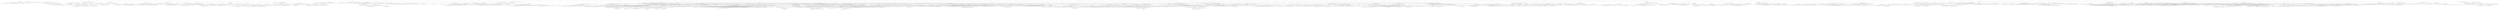 strict digraph sapling11 {
overlap = none;
// 6: 5 1 1 1 1 1
27 [label="7 1 1 1 0 0 0 n:1"];
27 -> 526094
27 -> 574183
27 -> 776593
526094 [label="7 1 1 1 1 0 0 n:2"];
526094 -> 528262
526094 -> 527385
526094 -> 526667
528262 [label="7 2 1 1 1 1 0 n:3"];
528262 -> 528549
528262 -> 528481
528262 -> 528425
528262 -> 528400
528549 [label="7 3 2 1 1 1 1 h:FN (2)"];
528481 [label="7 4 2 1 1 1 0 n:4"];
528481 -> 528543
528481 -> 528542
528481 -> 528541
528481 -> 528540
528481 -> 528539
528543 [label="7 4 4 2 1 1 1 h:FN (3)"];
528542 [label="7 5 4 2 1 1 0 n:4"];
528542 -> 557713
528542 -> 174566
528542 -> 557712
528542 -> 557711
528542 -> 557710
528542 -> 557709
557713 [label="7 5 4 4 2 1 1 h:FN (2)"];
174566 [label="7 5 5 4 2 1 0 h:(14,5)"];
557712 [label="7 6 5 4 1 1 0 h:(14,5)"];
557711 [label="8 7 5 2 1 1 0 h:(14,5)"];
557710 [label="9 7 4 2 1 1 0 n:4"];
557710 -> 559822
557710 -> 199227
557710 -> 559821
557710 -> 559820
557710 -> 559819
557710 -> 559785
559822 [label="9 7 4 4 2 1 1 n:5"];
559822 -> 559873
559822 -> 559872
559822 -> 559871
559822 -> 559870
559822 -> 559869
559873 [label="9 7 6 4 4 2 1 h:(13,5)"];
559872 [label="9 7 7 4 4 1 1 h:(12,5)"];
559871 [label="9 9 7 4 2 1 1 h:(12,5)"];
559870 [label="12 9 4 4 2 1 1 h:(10,6)"];
559869 [label="14 7 4 4 2 1 1 h:(9,7)"];
199227 [label="9 7 5 4 2 1 0 h:(14,5)"];
559821 [label="9 7 6 4 1 1 0 h:(13,5)"];
559820 [label="9 8 7 2 1 1 0 h:(12,5)"];
559819 [label="11 9 4 2 1 1 0 h:(10,6)"];
559785 [label="13 7 4 2 1 1 0 n:9"];
559785 -> 559818
559785 -> 559817
559785 -> 559816
559785 -> 559815
559785 -> 559814
559818 [label="13 9 7 4 2 1 1 h:(10,6)"];
559817 [label="13 10 7 4 2 1 0 h:(10,6)"];
559816 [label="13 11 7 4 1 1 0 h:(10,6)"];
559815 [label="13 13 7 2 1 1 0 h:(10,6)"];
559814 [label="16 13 4 2 1 1 0 h:(10,6)"];
557709 [label="11 5 4 2 1 1 0 n:9"];
557709 -> 559908
557709 -> 559907
557709 -> 559906
557709 -> 559905
557709 -> 559904
559908 [label="11 9 5 4 2 1 1 h:(10,6)"];
559907 [label="11 10 5 4 2 1 0 h:(10,6)"];
559906 [label="11 11 5 4 1 1 0 h:(10,6)"];
559905 [label="13 11 5 2 1 1 0 h:(10,6)"];
559904 [label="14 11 4 2 1 1 0 h:(10,6)"];
528541 [label="7 6 4 1 1 1 0 h:(13,6)"];
528540 [label="8 7 2 1 1 1 0 h:(12,6)"];
528539 [label="11 4 2 1 1 1 0 n:9"];
528539 -> 557743
528539 -> 557742
528539 -> 557741
528539 -> 557740
557743 [label="11 9 4 2 1 1 1 h:(10,6)"];
557742 [label="11 10 4 2 1 1 0 h:(10,6)"];
557741 [label="11 11 4 1 1 1 0 h:(10,6)"];
557740 [label="13 11 2 1 1 1 0 h:(10,6)"];
528425 [label="7 5 1 1 1 1 0 n:5"];
528425 -> 528471
528425 -> 528470
528425 -> 528469
528425 -> 528468
528471 [label="7 5 5 1 1 1 1 h:FN (0)"];
528470 [label="7 6 5 1 1 1 0 h:(14,5)"];
528469 [label="10 7 1 1 1 1 0 h:(12,6)"];
528468 [label="12 5 1 1 1 1 0 n:7"];
528468 -> 557774
528468 -> 557773
528468 -> 557772
557774 [label="12 7 5 1 1 1 1 h:(14,5)"];
557773 [label="12 8 5 1 1 1 0 h:(14,5)"];
557772 [label="12 12 1 1 1 1 0 n:9"];
557772 -> 559926
557772 -> 559925
559926 [label="12 12 9 1 1 1 1 h:(10,5)"];
559925 [label="12 12 10 1 1 1 0 h:(10,5)"];
528400 [label="10 2 1 1 1 1 0 n:9"];
528400 -> 528424
528400 -> 528423
528400 -> 528422
528424 [label="10 9 2 1 1 1 1 h:(10,6)"];
528423 [label="10 10 2 1 1 1 0 h:(10,6)"];
528422 [label="11 10 1 1 1 1 0 h:(10,6)"];
527385 [label="7 3 1 1 1 0 0 n:4"];
527385 -> 527521
527385 -> 527459
527385 -> 527458
527385 -> 527433
527521 [label="7 4 3 1 1 1 0 n:4"];
527521 -> 527582
527521 -> 527520
527521 -> 527581
527521 -> 527580
527521 -> 527579
527582 [label="7 4 4 3 1 1 1 n:4"];
527582 -> 557836
527582 -> 557835
527582 -> 557834
527582 -> 557833
557836 [label="7 5 4 4 3 1 1 h:FN (2)"];
557835 [label="7 7 4 4 1 1 1 h:FN (2)"];
557834 [label="8 7 4 3 1 1 1 h:FN (2)"];
557833 [label="11 4 4 3 1 1 1 h:(9,7)"];
527520 [label="7 5 4 3 1 1 0 n:4"];
527520 -> 557836
527520 -> 557908
527520 -> 557907
527520 -> 557906
527520 -> 557905
527520 -> 557904
557908 [label="7 5 5 4 3 1 0 h:(14,5)"];
557907 [label="7 7 5 4 1 1 0 h:(14,5)"];
557906 [label="8 7 5 3 1 1 0 h:(14,5)"];
557905 [label="9 7 4 3 1 1 0 n:5"];
557905 -> 559988
557905 -> 559987
557905 -> 559986
557905 -> 559985
557905 -> 559984
557905 -> 559983
559988 [label="9 7 5 4 3 1 1 h:FN (1)"];
559987 [label="9 7 6 4 3 1 0 h:(13,5)"];
559986 [label="9 8 7 4 1 1 0 h:(12,5)"];
559985 [label="9 9 7 3 1 1 0 h:(10,6)"];
559984 [label="12 9 4 3 1 1 0 h:(10,6)"];
559983 [label="14 7 4 3 1 1 0 n:5"];
559983 -> 562855
559983 -> 562789
559983 -> 562788
559983 -> 562787
559983 -> 562756
562855 [label="14 7 5 4 3 1 1 h:(9,7)"];
562789 [label="14 7 6 4 3 1 0 n:6"];
562789 -> 562847
562789 -> 562846
562789 -> 562845
562789 -> 562844
562789 -> 562843
562789 -> 562842
562847 [label="14 7 6 6 4 3 1 h:(13,4)"];
562846 [label="14 7 7 6 4 3 0 h:(13,4)"];
562845 [label="14 9 7 6 4 1 0 h:(13,4)"];
562844 [label="14 10 7 6 3 1 0 h:(13,4)"];
562843 [label="14 12 7 4 3 1 0 n:8"];
562843 -> 564501
562843 -> 564500
562843 -> 564499
562843 -> 564498
562843 -> 564497
564501 [label="14 12 8 7 4 3 1 h:(12,4)"];
564500 [label="14 12 9 7 4 3 0 h:(12,4)"];
564499 [label="14 12 11 7 4 1 0 h:(12,4)"];
564498 [label="14 12 12 7 3 1 0 h:(12,4)"];
564497 [label="15 14 12 4 3 1 0 n:9"];
564497 -> 566875
564497 -> 566874
564497 -> 566873
564497 -> 566872
566875 [label="15 14 12 9 4 3 1 h:(10,4)"];
566874 [label="15 14 12 10 4 3 0 h:(10,4)"];
566873 [label="15 14 12 12 4 1 0 h:(10,4)"];
566872 [label="15 14 13 12 3 1 0 h:(10,4)"];
562842 [label="14 13 6 4 3 1 0 n:6"];
562842 -> 564565
562842 -> 564564
562842 -> 564563
562842 -> 564562
562842 -> 564510
564565 [label="14 13 6 6 4 3 1 n:6"];
564565 -> 566138
564565 -> 566137
564565 -> 566136
564565 -> 566135
566138 [label="14 13 7 6 6 4 3 h:(13,3)"];
566137 [label="14 13 9 6 6 4 1 h:(13,3)"];
566136 [label="14 13 10 6 6 3 1 h:(9,5)"];
566135 [label="14 13 12 6 4 3 1 h:(9,5)"];
564564 [label="14 13 7 6 4 3 0 n:6"];
564564 -> 566138
564564 -> 566186
564564 -> 566185
564564 -> 566184
564564 -> 566183
566186 [label="14 13 9 7 6 4 0 h:(13,3)"];
566185 [label="14 13 10 7 6 3 0 h:(13,3)"];
566184 [label="14 13 12 7 4 3 0 n:7"];
566184 -> 566908
566184 -> 566907
566184 -> 566906
566184 -> 566905
566908 [label="14 13 12 7 7 4 3 h:(12,3)"];
566907 [label="14 13 12 10 7 4 0 h:(12,3)"];
566906 [label="14 13 12 11 7 3 0 h:(12,3)"];
566905 [label="14 14 13 12 4 3 0 n:7"];
566905 -> 567266
566905 -> 567265
566905 -> 567264
567266 [label="14 14 13 12 7 4 3 n:7"];
567266 -> 567285
567266 -> 567284
567266 -> 567283
567285 [label="14 14 13 12 10 7 4 h:(12,2)"];
567284 [label="14 14 13 12 11 7 3 h:(8,3)"];
567283 [label="14 14 14 13 12 4 3 h:(8,3)"];
567265 [label="14 14 13 12 10 4 0 h:(10,3)"];
567264 [label="14 14 13 12 11 3 0 h:(10,3)"];
566183 [label="14 13 13 6 4 3 0 n:6"];
566183 -> 566945
566183 -> 566944
566183 -> 566943
566183 -> 566911
566945 [label="14 13 13 6 6 4 3 h:(13,3)"];
566944 [label="14 13 13 9 6 4 0 h:(13,3)"];
566943 [label="14 13 13 10 6 3 0 h:(13,3)"];
566911 [label="14 13 13 12 4 3 0 n:9"];
566911 -> 567168
566911 -> 567167
566911 -> 567166
567168 [label="14 13 13 12 9 4 3 h:(10,3)"];
567167 [label="14 13 13 12 12 4 0 h:(10,3)"];
567166 [label="14 13 13 13 12 3 0 h:(10,3)"];
564563 [label="14 13 9 6 4 1 0 n:6"];
564563 -> 566137
564563 -> 566186
564563 -> 566231
564563 -> 566230
564563 -> 566229
566231 [label="14 13 10 9 6 1 0 h:(13,3)"];
566230 [label="14 13 12 9 4 1 0 h:(10,4)"];
566229 [label="15 14 13 6 4 1 0 n:6"];
566229 -> 566969
566229 -> 566968
566229 -> 566967
566229 -> 566966
566969 [label="15 14 13 6 6 4 1 h:(13,3)"];
566968 [label="15 14 13 7 6 4 0 h:(13,3)"];
566967 [label="15 14 13 10 6 1 0 h:(13,3)"];
566966 [label="15 14 13 12 4 1 0 n:9"];
566966 -> 567183
566966 -> 567182
566966 -> 567181
567183 [label="15 14 13 12 9 4 1 h:(10,3)"];
567182 [label="15 14 13 12 10 4 0 h:(10,3)"];
567181 [label="15 14 13 13 12 1 0 h:(10,3)"];
564562 [label="14 13 10 6 3 1 0 n:9"];
564562 -> 566259
564562 -> 566258
564562 -> 566257
564562 -> 566256
566259 [label="14 13 10 9 6 3 1 h:(13,3)"];
566258 [label="14 13 10 10 6 3 0 h:(13,3)"];
566257 [label="14 13 12 10 6 1 0 h:(13,3)"];
566256 [label="15 14 13 10 3 1 0 h:(10,4)"];
564510 [label="14 13 12 4 3 1 0 n:9"];
564510 -> 566289
564510 -> 566288
564510 -> 566287
564510 -> 566286
566289 [label="14 13 12 9 4 3 1 h:(10,4)"];
566288 [label="14 13 12 10 4 3 0 h:(10,4)"];
566287 [label="14 13 12 12 4 1 0 h:(10,4)"];
566286 [label="14 13 13 12 3 1 0 h:(10,4)"];
562788 [label="14 8 7 4 1 1 0 h:(12,5)"];
562787 [label="14 9 7 3 1 1 0 h:(12,5)"];
562756 [label="14 12 4 3 1 1 0 n:9"];
562756 -> 562786
562756 -> 562785
562756 -> 562784
562756 -> 562783
562786 [label="14 12 9 4 3 1 1 h:(10,5)"];
562785 [label="14 12 10 4 3 1 0 h:(10,5)"];
562784 [label="14 12 12 4 1 1 0 h:(10,5)"];
562783 [label="14 13 12 3 1 1 0 h:(10,5)"];
557904 [label="11 5 4 3 1 1 0 n:9"];
557904 -> 560198
557904 -> 560197
557904 -> 560196
557904 -> 560195
557904 -> 560194
560198 [label="11 9 5 4 3 1 1 h:(10,6)"];
560197 [label="11 10 5 4 3 1 0 h:(10,6)"];
560196 [label="12 11 5 4 1 1 0 h:(10,6)"];
560195 [label="13 11 5 3 1 1 0 h:(10,6)"];
560194 [label="14 11 4 3 1 1 0 h:(10,6)"];
527581 [label="7 7 4 1 1 1 0 h:(12,6)"];
527580 [label="8 7 3 1 1 1 0 h:(12,6)"];
527579 [label="11 4 3 1 1 1 0 n:9"];
527579 -> 557938
527579 -> 557937
527579 -> 557936
527579 -> 557935
557938 [label="11 9 4 3 1 1 1 h:(10,6)"];
557937 [label="11 10 4 3 1 1 0 h:(10,6)"];
557936 [label="12 11 4 1 1 1 0 h:(10,6)"];
557935 [label="13 11 3 1 1 1 0 h:(10,6)"];
527459 [label="7 5 3 1 1 0 0 n:6"];
527459 -> 527508
527459 -> 527507
527459 -> 526761
527459 -> 527506
527459 -> 527505
527508 [label="7 6 5 3 1 1 0 h:(14,5)"];
527507 [label="7 7 5 3 1 0 0 h:(14,5)"];
526761 [label="9 7 5 1 1 0 0 h:(14,5)"];
527506 [label="11 7 3 1 1 0 0 n:8"];
527506 -> 557970
527506 -> 557969
527506 -> 557968
527506 -> 557967
557970 [label="11 8 7 3 1 1 0 h:(12,5)"];
557969 [label="11 9 7 3 1 0 0 h:(12,5)"];
557968 [label="11 11 7 1 1 0 0 h:(12,5)"];
557967 [label="15 11 3 1 1 0 0 n:9"];
557967 -> 562879
557967 -> 562878
557967 -> 562877
562879 [label="15 11 9 3 1 1 0 h:(10,5)"];
562878 [label="15 11 10 3 1 0 0 h:(10,5)"];
562877 [label="15 12 11 1 1 0 0 h:(10,5)"];
527505 [label="13 5 3 1 1 0 0 n:6"];
527505 -> 558025
527505 -> 558024
527505 -> 558023
527505 -> 557979
558025 [label="13 6 5 3 1 1 0 n:6"];
558025 -> 560249
558025 -> 560248
558025 -> 560247
558025 -> 560246
558025 -> 560245
560249 [label="13 6 6 5 3 1 1 h:(14,4)"];
560248 [label="13 7 6 5 3 1 0 h:(14,4)"];
560247 [label="13 9 6 5 1 1 0 h:(14,4)"];
560246 [label="13 11 6 3 1 1 0 n:8"];
560246 -> 562912
560246 -> 562911
560246 -> 562910
560246 -> 562909
562912 [label="13 11 8 6 3 1 1 h:(13,4)"];
562911 [label="13 11 9 6 3 1 0 h:(13,4)"];
562910 [label="13 11 11 6 1 1 0 h:(13,4)"];
562909 [label="14 13 11 3 1 1 0 n:9"];
562909 -> 566313
562909 -> 566312
562909 -> 566311
566313 [label="14 13 11 9 3 1 1 h:(10,4)"];
566312 [label="14 13 11 10 3 1 0 h:(10,4)"];
566311 [label="14 13 12 11 1 1 0 h:(10,4)"];
560245 [label="13 12 5 3 1 1 0 n:7"];
560245 -> 562963
560245 -> 562962
560245 -> 562961
560245 -> 562960
562963 [label="13 12 7 5 3 1 1 h:(14,4)"];
562962 [label="13 12 8 5 3 1 0 h:(14,4)"];
562961 [label="13 12 10 5 1 1 0 h:(14,4)"];
562960 [label="13 12 12 3 1 1 0 n:9"];
562960 -> 566337
562960 -> 566336
562960 -> 566335
566337 [label="13 12 12 9 3 1 1 h:(10,4)"];
566336 [label="13 12 12 10 3 1 0 h:(10,4)"];
566335 [label="13 12 12 12 1 1 0 h:(10,4)"];
558024 [label="13 7 5 3 1 0 0 n:6"];
558024 -> 560248
558024 -> 560298
558024 -> 560297
558024 -> 560296
558024 -> 560295
560298 [label="13 7 7 5 3 0 0 h:(14,4)"];
560297 [label="13 9 7 5 1 0 0 h:(14,4)"];
560296 [label="13 11 7 3 1 0 0 n:8"];
560296 -> 563000
560296 -> 562999
560296 -> 562998
560296 -> 562997
563000 [label="13 11 8 7 3 1 0 h:(12,4)"];
562999 [label="13 11 9 7 3 0 0 h:(12,4)"];
562998 [label="13 11 11 7 1 0 0 h:(12,4)"];
562997 [label="15 13 11 3 1 0 0 n:9"];
562997 -> 566361
562997 -> 566360
562997 -> 566359
566361 [label="15 13 11 9 3 1 0 h:(10,4)"];
566360 [label="15 13 11 10 3 0 0 h:(10,4)"];
566359 [label="15 13 12 11 1 0 0 h:(10,4)"];
560295 [label="13 13 5 3 1 0 0 n:6"];
560295 -> 563053
560295 -> 563052
560295 -> 563051
560295 -> 563009
563053 [label="13 13 6 5 3 1 0 h:(14,4)"];
563052 [label="13 13 7 5 3 0 0 h:(14,4)"];
563051 [label="13 13 9 5 1 0 0 h:(14,4)"];
563009 [label="13 13 11 3 1 0 0 n:9"];
563009 -> 564589
563009 -> 564588
563009 -> 564587
564589 [label="13 13 11 9 3 1 0 h:(10,4)"];
564588 [label="13 13 11 10 3 0 0 h:(10,4)"];
564587 [label="13 13 12 11 1 0 0 h:(10,4)"];
558023 [label="13 9 5 1 1 0 0 n:6"];
558023 -> 560247
558023 -> 560297
558023 -> 560335
558023 -> 560334
560335 [label="13 11 9 1 1 0 0 h:(10,5)"];
560334 [label="15 13 5 1 1 0 0 n:6"];
560334 -> 563086
560334 -> 563085
560334 -> 563084
563086 [label="15 13 6 5 1 1 0 h:(14,4)"];
563085 [label="15 13 7 5 1 0 0 h:(14,4)"];
563084 [label="15 13 11 1 1 0 0 n:9"];
563084 -> 564607
563084 -> 564606
564607 [label="15 13 11 9 1 1 0 h:(10,4)"];
564606 [label="15 13 11 10 1 0 0 h:(10,4)"];
557979 [label="13 11 3 1 1 0 0 n:9"];
557979 -> 560359
557979 -> 560358
557979 -> 560357
560359 [label="13 11 9 3 1 1 0 h:(10,5)"];
560358 [label="13 11 10 3 1 0 0 h:(10,5)"];
560357 [label="13 12 11 1 1 0 0 h:(10,5)"];
527458 [label="7 7 1 1 1 0 0 h:(12,6)"];
527433 [label="11 3 1 1 1 0 0 n:9"];
527433 -> 527457
527433 -> 527456
527433 -> 527455
527457 [label="11 9 3 1 1 1 0 h:(10,6)"];
527456 [label="11 10 3 1 1 0 0 h:(10,6)"];
527455 [label="12 11 1 1 1 0 0 h:(10,6)"];
526667 [label="9 1 1 1 1 0 0 n:2"];
526667 -> 527244
526667 -> 526972
526667 -> 526953
527244 [label="9 2 1 1 1 1 0 n:5"];
527244 -> 527288
527244 -> 527287
527244 -> 527286
527244 -> 527285
527288 [label="9 5 2 1 1 1 1 h:FN (1)"];
527287 [label="9 6 2 1 1 1 0 h:(13,6)"];
527286 [label="9 7 1 1 1 1 0 h:(12,6)"];
527285 [label="14 2 1 1 1 1 0 n:5"];
527285 -> 558065
527285 -> 558064
527285 -> 558063
558065 [label="14 5 2 1 1 1 1 h:FN (2)"];
558064 [label="14 6 2 1 1 1 0 n:5"];
558064 -> 560407
558064 -> 560406
558064 -> 560405
558064 -> 560404
560407 [label="14 6 5 2 1 1 1 h:FN (1)"];
560406 [label="14 6 6 2 1 1 0 h:(13,5)"];
560405 [label="14 7 6 1 1 1 0 h:(13,5)"];
560404 [label="14 11 2 1 1 1 0 n:9"];
560404 -> 563110
560404 -> 563109
560404 -> 563108
563110 [label="14 11 9 2 1 1 1 h:(9,6)"];
563109 [label="14 11 10 2 1 1 0 n:9"];
563109 -> 564631
563109 -> 564630
563109 -> 564629
564631 [label="14 11 10 9 2 1 1 h:(10,4)"];
564630 [label="14 11 10 10 2 1 0 h:(10,4)"];
564629 [label="14 11 11 10 1 1 0 h:(10,4)"];
563108 [label="14 11 11 1 1 1 0 n:9"];
563108 -> 564648
563108 -> 564629
564648 [label="14 11 11 9 1 1 1 h:(10,4)"];
558063 [label="14 7 1 1 1 1 0 n:5"];
558063 -> 560443
558063 -> 560405
558063 -> 560442
560443 [label="14 7 5 1 1 1 1 h:FN (1)"];
560442 [label="14 12 1 1 1 1 0 n:5"];
560442 -> 563349
560442 -> 563313
560442 -> 563284
563349 [label="14 12 5 1 1 1 1 h:(9,7)"];
563313 [label="14 12 6 1 1 1 0 n:7"];
563313 -> 563340
563313 -> 563339
563313 -> 563338
563340 [label="14 12 7 6 1 1 1 h:(13,4)"];
563339 [label="14 12 8 6 1 1 0 h:(13,4)"];
563338 [label="14 13 12 1 1 1 0 n:9"];
563338 -> 566379
563338 -> 566378
566379 [label="14 13 12 9 1 1 1 h:(9,5)"];
566378 [label="14 13 12 10 1 1 0 n:9"];
566378 -> 566987
566378 -> 566986
566987 [label="14 13 12 10 9 1 1 h:(10,3)"];
566986 [label="14 13 12 10 10 1 0 h:(10,3)"];
563284 [label="17 14 1 1 1 1 0 n:9"];
563284 -> 563301
563284 -> 563300
563301 [label="17 14 9 1 1 1 1 h:(9,6)"];
563300 [label="17 14 10 1 1 1 0 n:9"];
563300 -> 566403
563300 -> 566402
566403 [label="17 14 10 9 1 1 1 h:(9,5)"];
566402 [label="17 14 10 10 1 1 0 n:9"];
566402 -> 567005
566402 -> 567004
567005 [label="17 14 10 10 9 1 1 h:(10,3)"];
567004 [label="17 14 10 10 10 1 0 h:(10,3)"];
526972 [label="9 3 1 1 1 0 0 n:2"];
526972 -> 527174
526972 -> 527114
526972 -> 527054
526972 -> 527029
527174 [label="9 3 2 1 1 1 0 n:3"];
527174 -> 527239
527174 -> 527238
527174 -> 527108
527174 -> 527237
527174 -> 527236
527239 [label="9 3 3 2 1 1 1 h:FN (3)"];
527238 [label="9 4 3 2 1 1 0 n:4"];
527238 -> 558137
527238 -> 558136
527238 -> 558135
527238 -> 558134
527238 -> 558133
527238 -> 558132
558137 [label="9 4 4 3 2 1 1 n:4"];
558137 -> 560723
558137 -> 560669
558137 -> 560616
558137 -> 560615
558137 -> 560614
560723 [label="9 5 4 4 3 2 1 n:4"];
560723 -> 560794
560723 -> 560793
560723 -> 560792
560723 -> 560791
560723 -> 560790
560723 -> 560789
560794 [label="9 5 5 4 4 3 2 n:5"];
560794 -> 563403
560794 -> 563402
560794 -> 563401
560794 -> 563400
560794 -> 563399
563403 [label="9 7 5 5 4 4 3 h:(14,4)"];
563402 [label="9 8 5 5 4 4 2 h:(14,4)"];
563401 [label="9 9 5 5 4 3 2 h:(10,6)"];
563400 [label="10 9 5 4 4 3 2 h:(10,6)"];
563399 [label="14 5 5 4 4 3 2 n:5"];
563399 -> 564697
563399 -> 564696
563399 -> 564695
563399 -> 564694
564697 [label="14 7 5 5 4 4 3 h:(14,4)"];
564696 [label="14 8 5 5 4 4 2 h:(14,4)"];
564695 [label="14 9 5 5 4 3 2 h:(14,4)"];
564694 [label="14 10 5 4 4 3 2 h:(9,6)"];
560793 [label="9 6 5 4 4 3 1 n:5"];
560793 -> 563471
560793 -> 563470
560793 -> 563469
560793 -> 563468
560793 -> 563467
560793 -> 563466
563471 [label="9 6 6 5 4 4 3 h:(14,4)"];
563470 [label="9 8 6 5 4 4 1 h:(14,4)"];
563469 [label="9 9 6 5 4 3 1 h:(14,4)"];
563468 [label="10 9 6 4 4 3 1 h:(10,6)"];
563467 [label="11 9 5 4 4 3 1 h:(10,6)"];
563466 [label="14 6 5 4 4 3 1 n:5"];
563466 -> 564754
563466 -> 564753
563466 -> 564752
563466 -> 564751
563466 -> 564750
564754 [label="14 6 6 5 4 4 3 h:(14,4)"];
564753 [label="14 8 6 5 4 4 1 h:(14,4)"];
564752 [label="14 9 6 5 4 3 1 h:(14,4)"];
564751 [label="14 10 6 4 4 3 1 h:(9,6)"];
564750 [label="14 11 5 4 4 3 1 h:(9,6)"];
560792 [label="9 7 5 4 4 2 1 n:4"];
560792 -> 563408
560792 -> 563477
560792 -> 563543
560792 -> 563542
560792 -> 563541
560792 -> 563540
563408 [label="9 7 5 5 4 4 2 h:(14,4)"];
563477 [label="9 7 6 5 4 4 1 h:(14,4)"];
563543 [label="9 8 7 5 4 2 1 h:(14,4)"];
563542 [label="9 9 7 4 4 2 1 h:(10,6)"];
563541 [label="11 9 5 4 4 2 1 h:(10,6)"];
563540 [label="13 7 5 4 4 2 1 n:6"];
563540 -> 564804
563540 -> 564803
563540 -> 564802
563540 -> 564801
563540 -> 564800
564804 [label="13 7 7 5 4 4 2 h:(14,4)"];
564803 [label="13 8 7 5 4 4 1 h:(14,4)"];
564802 [label="13 10 7 5 4 2 1 h:(9,6)"];
564801 [label="13 11 7 4 4 2 1 h:(9,6)"];
564800 [label="13 13 5 4 4 2 1 h:(9,6)"];
560791 [label="9 8 5 4 3 2 1 n:4"];
560791 -> 563407
560791 -> 563476
560791 -> 563543
560791 -> 563618
560791 -> 563617
560791 -> 563616
560791 -> 563615
563407 [label="9 8 5 5 4 3 2 h:(14,4)"];
563476 [label="9 8 6 5 4 3 1 h:(14,4)"];
563618 [label="9 8 8 5 3 2 1 h:(14,4)"];
563617 [label="9 9 8 4 3 2 1 h:(10,6)"];
563616 [label="12 9 5 4 3 2 1 h:(10,6)"];
563615 [label="13 8 5 4 3 2 1 n:6"];
563615 -> 564862
563615 -> 564861
563615 -> 564860
563615 -> 564859
563615 -> 564858
563615 -> 564857
564862 [label="13 8 7 5 4 3 2 h:(14,4)"];
564861 [label="13 8 8 5 4 3 1 h:(14,4)"];
564860 [label="13 9 8 5 4 2 1 h:(14,4)"];
564859 [label="13 10 8 5 3 2 1 h:(14,4)"];
564858 [label="13 11 8 4 3 2 1 h:(9,6)"];
564857 [label="14 13 5 4 3 2 1 h:(9,6)"];
560790 [label="9 9 4 4 3 2 1 h:(10,6)"];
560789 [label="13 5 4 4 3 2 1 h:(9,7)"];
560669 [label="9 6 4 4 3 1 1 n:5"];
560669 -> 560722
560669 -> 560721
560669 -> 560720
560669 -> 560719
560669 -> 560718
560722 [label="9 6 6 4 4 3 1 h:(13,5)"];
560721 [label="9 8 6 4 4 1 1 h:(13,5)"];
560720 [label="9 9 6 4 3 1 1 h:(13,5)"];
560719 [label="11 9 4 4 3 1 1 h:(10,6)"];
560718 [label="14 6 4 4 3 1 1 h:(9,7)"];
560616 [label="9 7 4 4 2 1 1 n:5"];
560616 -> 560668
560616 -> 560667
560616 -> 560666
560616 -> 560665
560616 -> 560664
560668 [label="9 7 6 4 4 2 1 h:(13,5)"];
560667 [label="9 7 7 4 4 1 1 h:(12,5)"];
560666 [label="9 9 7 4 2 1 1 h:(10,6)"];
560665 [label="12 9 4 4 2 1 1 h:(9,7)"];
560664 [label="14 7 4 4 2 1 1 h:(9,7)"];
560615 [label="9 8 4 3 2 1 1 h:(11,6)"];
560614 [label="13 4 4 3 2 1 1 h:(9,7)"];
558136 [label="9 5 4 3 2 1 0 n:4"];
558136 -> 560723
558136 -> 561122
558136 -> 561121
558136 -> 561120
558136 -> 561119
558136 -> 561118
558136 -> 561077
561122 [label="9 5 5 4 3 2 0 h:(14,5)"];
561121 [label="9 6 5 4 3 1 0 h:(14,5)"];
561120 [label="9 7 5 4 2 1 0 h:(14,5)"];
561119 [label="9 8 5 3 2 1 0 h:(11,6)"];
561118 [label="9 9 4 3 2 1 0 h:(10,6)"];
561077 [label="13 5 4 3 2 1 0 n:9"];
561077 -> 560756
561077 -> 561117
561077 -> 561116
561077 -> 561115
561077 -> 561114
561077 -> 561113
560756 [label="13 9 5 4 3 2 1 h:(10,6)"];
561117 [label="13 10 5 4 3 2 0 h:(10,6)"];
561116 [label="13 11 5 4 3 1 0 h:(10,6)"];
561115 [label="13 12 5 4 2 1 0 h:(10,6)"];
561114 [label="13 13 5 3 2 1 0 h:(10,6)"];
561113 [label="14 13 4 3 2 1 0 h:(10,6)"];
558135 [label="9 6 4 3 1 1 0 n:4"];
558135 -> 560669
558135 -> 561121
558135 -> 561282
558135 -> 561281
558135 -> 561280
558135 -> 561245
561282 [label="9 7 6 4 1 1 0 h:(13,5)"];
561281 [label="9 8 6 3 1 1 0 h:(11,6)"];
561280 [label="10 9 4 3 1 1 0 h:(10,6)"];
561245 [label="13 6 4 3 1 1 0 n:9"];
561245 -> 561279
561245 -> 561278
561245 -> 561277
561245 -> 561276
561245 -> 561275
561279 [label="13 9 6 4 3 1 1 h:(10,6)"];
561278 [label="13 10 6 4 3 1 0 h:(10,6)"];
561277 [label="13 12 6 4 1 1 0 h:(10,6)"];
561276 [label="13 13 6 3 1 1 0 h:(10,6)"];
561275 [label="15 13 4 3 1 1 0 h:(10,6)"];
558134 [label="9 7 4 2 1 1 0 h:(12,6)"];
558133 [label="9 8 3 2 1 1 0 h:(11,6)"];
558132 [label="13 4 3 2 1 1 0 n:9"];
558132 -> 560471
558132 -> 561317
558132 -> 561316
558132 -> 561315
558132 -> 561314
560471 [label="13 9 4 3 2 1 1 h:(10,6)"];
561317 [label="13 10 4 3 2 1 0 h:(10,6)"];
561316 [label="13 11 4 3 1 1 0 h:(10,6)"];
561315 [label="13 12 4 2 1 1 0 h:(10,6)"];
561314 [label="13 13 3 2 1 1 0 h:(10,6)"];
527108 [label="9 5 3 1 1 1 0 n:4"];
527108 -> 558534
527108 -> 558533
527108 -> 558532
527108 -> 558531
527108 -> 558530
558534 [label="9 5 4 3 1 1 1 h:FN (2)"];
558533 [label="9 5 5 3 1 1 0 h:(14,5)"];
558532 [label="9 7 5 1 1 1 0 h:(12,6)"];
558531 [label="9 9 3 1 1 1 0 h:(10,6)"];
558530 [label="13 5 3 1 1 1 0 n:9"];
558530 -> 561346
558530 -> 561345
558530 -> 561344
558530 -> 561343
561346 [label="13 9 5 3 1 1 1 h:(10,6)"];
561345 [label="13 10 5 3 1 1 0 h:(10,6)"];
561344 [label="13 12 5 1 1 1 0 h:(10,6)"];
561343 [label="14 13 3 1 1 1 0 h:(10,6)"];
527237 [label="9 6 2 1 1 1 0 h:(13,6)"];
527236 [label="12 3 2 1 1 1 0 n:9"];
527236 -> 558598
527236 -> 558597
527236 -> 558596
527236 -> 558595
558598 [label="12 9 3 2 1 1 1 h:(10,6)"];
558597 [label="12 10 3 2 1 1 0 h:(10,6)"];
558596 [label="12 11 3 1 1 1 0 h:(10,6)"];
558595 [label="12 12 2 1 1 1 0 h:(10,6)"];
527114 [label="9 3 3 1 1 0 0 n:3"];
527114 -> 527169
527114 -> 527168
527114 -> 527167
527114 -> 527166
527169 [label="9 3 3 3 1 1 0 n:3"];
527169 -> 558807
527169 -> 558740
527169 -> 558675
527169 -> 558650
558807 [label="9 3 3 3 3 1 1 n:4"];
558807 -> 558845
558807 -> 558844
558807 -> 558843
558845 [label="9 5 3 3 3 3 1 n:4"];
558845 -> 561395
558845 -> 561394
558845 -> 561393
558845 -> 561392
561395 [label="9 5 5 3 3 3 3 n:6"];
561395 -> 563648
561395 -> 563647
561395 -> 563646
563648 [label="9 9 5 5 3 3 3 h:(10,6)"];
563647 [label="11 9 5 3 3 3 3 h:(8,7)"];
563646 [label="15 5 5 3 3 3 3 h:(8,7)"];
561394 [label="9 7 5 3 3 3 1 n:4"];
561394 -> 563705
561394 -> 563704
561394 -> 563703
561394 -> 563702
561394 -> 563701
563705 [label="9 7 5 5 3 3 3 h:FN (0)"];
563704 [label="9 7 7 5 3 3 1 h:FN (0)"];
563703 [label="9 9 7 3 3 3 1 h:(10,6)"];
563702 [label="11 9 5 3 3 3 1 h:(9,7)"];
563701 [label="13 7 5 3 3 3 1 h:(9,7)"];
561393 [label="9 9 3 3 3 3 1 h:(10,6)"];
561392 [label="13 5 3 3 3 3 1 h:(9,7)"];
558844 [label="9 7 3 3 3 1 1 n:5"];
558844 -> 561437
558844 -> 561436
558844 -> 561435
558844 -> 561434
561437 [label="9 7 6 3 3 3 1 h:(13,5)"];
561436 [label="9 8 7 3 3 1 1 h:(11,6)"];
561435 [label="12 9 3 3 3 1 1 h:(9,7)"];
561434 [label="14 7 3 3 3 1 1 h:(9,7)"];
558843 [label="13 3 3 3 3 1 1 h:(9,7)"];
558740 [label="9 4 3 3 3 1 0 n:3"];
558740 -> 558806
558740 -> 558805
558740 -> 558738
558740 -> 558804
558740 -> 558803
558806 [label="9 4 3 3 3 3 1 n:3"];
558806 -> 561608
558806 -> 561543
558806 -> 561490
558806 -> 561489
561608 [label="9 4 4 3 3 3 3 n:6"];
561608 -> 561639
561608 -> 561638
561608 -> 561637
561639 [label="9 9 4 4 3 3 3 h:(10,6)"];
561638 [label="10 9 4 3 3 3 3 h:(10,6)"];
561637 [label="15 4 4 3 3 3 3 h:(8,7)"];
561543 [label="9 6 4 3 3 3 1 n:3"];
561543 -> 561607
561543 -> 561606
561543 -> 561541
561543 -> 561605
561543 -> 561604
561607 [label="9 6 4 4 3 3 3 n:6"];
561607 -> 563743
561607 -> 563742
561607 -> 563741
561607 -> 563740
563743 [label="9 9 6 4 4 3 3 h:(10,6)"];
563742 [label="10 9 6 4 3 3 3 h:(10,6)"];
563741 [label="12 9 4 4 3 3 3 h:(8,7)"];
563740 [label="15 6 4 4 3 3 3 h:(8,7)"];
561606 [label="9 6 6 4 3 3 1 h:(13,5)"];
561541 [label="9 7 6 3 3 3 1 h:(13,5)"];
561605 [label="9 9 4 3 3 3 1 h:(10,6)"];
561604 [label="12 6 4 3 3 3 1 h:(9,7)"];
561490 [label="9 7 3 3 3 3 1 n:6"];
561490 -> 561527
561490 -> 561526
561490 -> 561525
561490 -> 561524
561527 [label="9 7 7 3 3 3 3 h:(12,5)"];
561526 [label="9 9 7 3 3 3 1 h:(10,6)"];
561525 [label="13 9 3 3 3 3 1 h:(10,6)"];
561524 [label="15 7 3 3 3 3 1 n:7"];
561524 -> 563772
561524 -> 563771
561524 -> 563770
563772 [label="15 8 7 3 3 3 3 n:7"];
563772 -> 566428
563772 -> 566427
563772 -> 566426
566428 [label="15 10 8 7 3 3 3 h:(12,4)"];
566427 [label="15 14 8 3 3 3 3 h:(8,6)"];
566426 [label="15 15 7 3 3 3 3 h:(8,6)"];
563771 [label="15 10 7 3 3 3 1 h:(9,6)"];
563770 [label="15 14 3 3 3 3 1 h:(9,6)"];
561489 [label="12 4 3 3 3 3 1 h:(9,7)"];
558805 [label="9 4 4 3 3 3 0 n:3"];
558805 -> 561608
558805 -> 561779
558805 -> 561716
558805 -> 561691
561779 [label="9 6 4 4 3 3 0 n:3"];
561779 -> 561607
561779 -> 561842
561779 -> 561778
561779 -> 561841
561779 -> 561840
561842 [label="9 6 6 4 4 3 0 h:(13,5)"];
561778 [label="9 7 6 4 3 3 0 h:(13,5)"];
561841 [label="9 9 4 4 3 3 0 h:(10,6)"];
561840 [label="12 6 4 4 3 3 0 n:7"];
561840 -> 563814
561840 -> 563813
561840 -> 563812
561840 -> 563811
563814 [label="12 7 6 4 4 3 3 n:7"];
563814 -> 564897
563814 -> 564896
563814 -> 564895
563814 -> 564894
564897 [label="12 10 7 6 4 4 3 h:(13,4)"];
564896 [label="12 11 7 6 4 3 3 h:(8,6)"];
564895 [label="13 12 7 4 4 3 3 h:(8,6)"];
564894 [label="14 12 6 4 4 3 3 h:(8,6)"];
563813 [label="12 10 6 4 4 3 0 n:9"];
563813 -> 564925
563813 -> 564924
563813 -> 564923
563813 -> 564922
564925 [label="12 10 9 6 4 4 3 h:(10,5)"];
564924 [label="12 12 10 6 4 4 0 h:(10,5)"];
564923 [label="13 12 10 6 4 3 0 h:(10,5)"];
564922 [label="15 12 10 4 4 3 0 h:(10,5)"];
563812 [label="12 11 6 4 3 3 0 n:9"];
563812 -> 564953
563812 -> 564952
563812 -> 564951
563812 -> 564950
564953 [label="12 11 9 6 4 3 3 h:(10,5)"];
564952 [label="12 12 11 6 4 3 0 h:(10,5)"];
564951 [label="13 12 11 6 3 3 0 h:(10,5)"];
564950 [label="15 12 11 4 3 3 0 h:(10,5)"];
563811 [label="13 12 4 4 3 3 0 n:9"];
563811 -> 564977
563811 -> 564976
563811 -> 564975
564977 [label="13 12 9 4 4 3 3 h:(10,5)"];
564976 [label="13 12 12 4 4 3 0 h:(10,5)"];
564975 [label="13 13 12 4 3 3 0 h:(10,5)"];
561716 [label="9 7 4 3 3 3 0 n:5"];
561716 -> 561767
561716 -> 561766
561716 -> 561765
561716 -> 561764
561716 -> 561763
561767 [label="9 7 5 4 3 3 3 n:6"];
561767 -> 563883
561767 -> 563882
561767 -> 563881
561767 -> 563880
561767 -> 563879
563883 [label="9 9 7 5 4 3 3 h:(14,4)"];
563882 [label="10 9 7 5 3 3 3 h:(14,4)"];
563881 [label="11 9 7 4 3 3 3 h:(8,7)"];
563880 [label="13 9 5 4 3 3 3 h:(8,7)"];
563879 [label="15 7 5 4 3 3 3 h:(8,7)"];
561766 [label="9 8 7 4 3 3 0 h:(12,5)"];
561765 [label="9 9 7 3 3 3 0 h:(12,5)"];
561764 [label="12 9 4 3 3 3 0 h:(10,6)"];
561763 [label="14 7 4 3 3 3 0 n:5"];
561763 -> 563930
561763 -> 563929
561763 -> 563928
561763 -> 563927
563930 [label="14 7 5 4 3 3 3 h:(8,7)"];
563929 [label="14 8 7 4 3 3 0 n:5"];
563929 -> 565030
563929 -> 565029
563929 -> 565028
563929 -> 565027
563929 -> 565026
565030 [label="14 8 7 5 4 3 3 n:6"];
565030 -> 566474
565030 -> 566473
565030 -> 566472
565030 -> 566471
565030 -> 566470
566474 [label="14 9 8 7 5 4 3 h:(14,3)"];
566473 [label="14 10 8 7 5 3 3 h:(12,4)"];
566472 [label="14 11 8 7 4 3 3 h:(8,6)"];
566471 [label="14 13 8 5 4 3 3 h:(8,6)"];
566470 [label="14 14 7 5 4 3 3 h:(8,6)"];
565029 [label="14 8 8 7 4 3 0 h:(12,4)"];
565028 [label="14 9 8 7 3 3 0 h:(12,4)"];
565027 [label="14 12 8 4 3 3 0 n:7"];
565027 -> 566510
565027 -> 566509
565027 -> 566508
565027 -> 566507
566510 [label="14 12 8 7 4 3 3 n:7"];
566510 -> 567038
566510 -> 567037
566510 -> 567036
566510 -> 567035
567038 [label="14 12 10 8 7 4 3 h:(12,3)"];
567037 [label="14 12 11 8 7 3 3 h:(8,5)"];
567036 [label="14 14 12 8 4 3 3 h:(8,5)"];
567035 [label="15 14 12 7 4 3 3 h:(8,5)"];
566509 [label="14 12 10 8 4 3 0 h:(11,4)"];
566508 [label="14 12 11 8 3 3 0 h:(11,4)"];
566507 [label="15 14 12 4 3 3 0 n:7"];
566507 -> 567035
566507 -> 567063
566507 -> 567062
567063 [label="15 14 12 10 4 3 0 h:(10,4)"];
567062 [label="15 14 12 11 3 3 0 h:(10,4)"];
565026 [label="14 13 7 4 3 3 0 n:6"];
565026 -> 566564
565026 -> 566563
565026 -> 566562
565026 -> 566561
566564 [label="14 13 7 6 4 3 3 h:(8,6)"];
566563 [label="14 13 9 7 4 3 0 h:(12,4)"];
566562 [label="14 13 10 7 3 3 0 h:(12,4)"];
566561 [label="14 13 13 4 3 3 0 n:8"];
566561 -> 567088
566561 -> 567087
566561 -> 567086
567088 [label="14 13 13 8 4 3 3 h:(8,5)"];
567087 [label="14 13 13 11 4 3 0 h:(10,4)"];
567086 [label="14 13 13 12 3 3 0 h:(10,4)"];
563928 [label="14 9 7 3 3 3 0 n:5"];
563928 -> 565071
563928 -> 565028
563928 -> 565070
563928 -> 565069
565071 [label="14 9 7 5 3 3 3 n:6"];
565071 -> 566605
565071 -> 566604
565071 -> 566603
565071 -> 566602
566605 [label="14 9 9 7 5 3 3 h:(14,3)"];
566604 [label="14 11 9 7 3 3 3 h:(12,4)"];
566603 [label="14 13 9 5 3 3 3 h:(8,6)"];
566602 [label="15 14 7 5 3 3 3 h:(8,6)"];
565070 [label="14 12 9 3 3 3 0 h:(10,5)"];
565069 [label="14 14 7 3 3 3 0 n:6"];
565069 -> 566637
565069 -> 566636
565069 -> 566635
566637 [label="14 14 7 6 3 3 3 h:(8,6)"];
566636 [label="14 14 9 7 3 3 0 h:(12,4)"];
566635 [label="14 14 13 3 3 3 0 n:8"];
566635 -> 567107
566635 -> 567106
567107 [label="14 14 13 8 3 3 3 h:(8,5)"];
567106 [label="14 14 13 11 3 3 0 h:(10,4)"];
563927 [label="14 12 4 3 3 3 0 n:9"];
563927 -> 565095
563927 -> 565094
563927 -> 565093
565095 [label="14 12 9 4 3 3 3 h:(10,5)"];
565094 [label="14 12 12 4 3 3 0 h:(10,5)"];
565093 [label="14 13 12 3 3 3 0 h:(10,5)"];
561691 [label="12 4 4 3 3 3 0 n:9"];
561691 -> 561715
561691 -> 561714
561691 -> 561713
561715 [label="12 9 4 4 3 3 3 h:(10,6)"];
561714 [label="12 12 4 4 3 3 0 h:(10,6)"];
561713 [label="13 12 4 3 3 3 0 h:(10,6)"];
558738 [label="9 6 4 3 3 1 0 n:3"];
558738 -> 561543
558738 -> 561779
558738 -> 561950
558738 -> 561949
558738 -> 561948
558738 -> 561914
561950 [label="9 6 6 4 3 1 0 h:(13,5)"];
561949 [label="9 7 6 3 3 1 0 h:(13,5)"];
561948 [label="9 9 4 3 3 1 0 h:(10,6)"];
561914 [label="12 6 4 3 3 1 0 n:9"];
561914 -> 561571
561914 -> 561947
561914 -> 561946
561914 -> 561945
561914 -> 561944
561571 [label="12 9 6 4 3 3 1 h:(10,6)"];
561947 [label="12 10 6 4 3 3 0 h:(10,6)"];
561946 [label="12 12 6 4 3 1 0 h:(10,6)"];
561945 [label="13 12 6 3 3 1 0 h:(10,6)"];
561944 [label="15 12 4 3 3 1 0 h:(10,6)"];
558804 [label="9 7 3 3 3 1 0 h:(12,6)"];
558803 [label="12 4 3 3 3 1 0 n:9"];
558803 -> 561461
558803 -> 561979
558803 -> 561978
558803 -> 561977
561461 [label="12 9 4 3 3 3 1 h:(10,6)"];
561979 [label="12 10 4 3 3 3 0 h:(10,6)"];
561978 [label="12 12 4 3 3 1 0 h:(10,6)"];
561977 [label="13 12 3 3 3 1 0 h:(10,6)"];
558675 [label="9 6 3 3 1 1 0 n:5"];
558675 -> 558728
558675 -> 558727
558675 -> 558726
558675 -> 558725
558675 -> 558724
558728 [label="9 6 5 3 3 1 1 h:FN (0)"];
558727 [label="9 6 6 3 3 1 0 h:(13,5)"];
558726 [label="9 8 6 3 1 1 0 h:(13,5)"];
558725 [label="11 9 3 3 1 1 0 h:(10,6)"];
558724 [label="14 6 3 3 1 1 0 n:6"];
558724 -> 562022
558724 -> 562021
558724 -> 562020
558724 -> 562019
562022 [label="14 6 6 3 3 1 1 n:8"];
562022 -> 563956
562022 -> 563955
562022 -> 563954
563956 [label="14 9 6 6 3 3 1 h:(13,4)"];
563955 [label="14 11 6 6 3 1 1 h:(9,6)"];
563954 [label="14 14 6 3 3 1 1 h:(9,6)"];
562021 [label="14 7 6 3 3 1 0 n:6"];
562021 -> 564005
562021 -> 564004
562021 -> 564003
562021 -> 564002
562021 -> 564001
564005 [label="14 7 6 6 3 3 1 h:(13,4)"];
564004 [label="14 7 7 6 3 3 0 h:(13,4)"];
564003 [label="14 9 7 6 3 1 0 h:(13,4)"];
564002 [label="14 12 7 3 3 1 0 n:9"];
564002 -> 565122
564002 -> 565121
564002 -> 565120
564002 -> 565119
565122 [label="14 12 9 7 3 3 1 h:(12,4)"];
565121 [label="14 12 10 7 3 3 0 h:(12,4)"];
565120 [label="14 12 12 7 3 1 0 h:(12,4)"];
565119 [label="16 14 12 3 3 1 0 n:9"];
565119 -> 567125
565119 -> 567124
565119 -> 567123
567125 [label="16 14 12 9 3 3 1 h:(10,4)"];
567124 [label="16 14 12 10 3 3 0 h:(10,4)"];
567123 [label="16 14 12 12 3 1 0 h:(10,4)"];
564001 [label="14 13 6 3 3 1 0 n:6"];
564001 -> 565180
564001 -> 565179
564001 -> 565178
564001 -> 565135
565180 [label="14 13 6 6 3 3 1 h:(13,4)"];
565179 [label="14 13 7 6 3 3 0 h:(13,4)"];
565178 [label="14 13 9 6 3 1 0 h:(13,4)"];
565135 [label="14 13 12 3 3 1 0 n:9"];
565135 -> 566665
565135 -> 566664
565135 -> 566663
566665 [label="14 13 12 9 3 3 1 h:(10,4)"];
566664 [label="14 13 12 10 3 3 0 h:(10,4)"];
566663 [label="14 13 12 12 3 1 0 h:(10,4)"];
562020 [label="14 9 6 3 1 1 0 n:6"];
562020 -> 564051
562020 -> 564003
562020 -> 564050
562020 -> 564049
562020 -> 564048
564051 [label="14 9 6 6 3 1 1 h:(13,4)"];
564050 [label="14 9 9 6 1 1 0 h:(13,4)"];
564049 [label="14 12 9 3 1 1 0 h:(10,5)"];
564048 [label="15 14 6 3 1 1 0 n:6"];
564048 -> 565222
564048 -> 565221
564048 -> 565220
564048 -> 565219
565222 [label="15 14 6 6 3 1 1 h:(13,4)"];
565221 [label="15 14 7 6 3 1 0 h:(13,4)"];
565220 [label="15 14 9 6 1 1 0 h:(13,4)"];
565219 [label="15 14 12 3 1 1 0 n:9"];
565219 -> 566689
565219 -> 566688
565219 -> 566687
566689 [label="15 14 12 9 3 1 1 h:(10,4)"];
566688 [label="15 14 12 10 3 1 0 h:(10,4)"];
566687 [label="15 14 12 12 1 1 0 h:(10,4)"];
562019 [label="14 12 3 3 1 1 0 n:9"];
562019 -> 564075
562019 -> 564074
562019 -> 564073
564075 [label="14 12 9 3 3 1 1 h:(10,5)"];
564074 [label="14 12 10 3 3 1 0 h:(10,5)"];
564073 [label="14 12 12 3 1 1 0 h:(10,5)"];
558650 [label="12 3 3 3 1 1 0 n:9"];
558650 -> 558674
558650 -> 558673
558650 -> 558672
558674 [label="12 9 3 3 3 1 1 h:(10,6)"];
558673 [label="12 10 3 3 3 1 0 h:(10,6)"];
558672 [label="12 12 3 3 1 1 0 h:(10,6)"];
527168 [label="9 4 3 3 1 0 0 n:4"];
527168 -> 558908
527168 -> 558907
527168 -> 558906
527168 -> 558905
527168 -> 558904
558908 [label="9 4 4 3 3 1 0 n:4"];
558908 -> 562397
558908 -> 562337
558908 -> 562268
558908 -> 562267
558908 -> 562236
562397 [label="9 4 4 4 3 3 1 n:4"];
562397 -> 562396
562397 -> 562336
562397 -> 562444
562397 -> 562443
562396 [label="9 5 4 4 4 3 3 n:6"];
562396 -> 564114
562396 -> 564113
562396 -> 564112
562396 -> 564111
564114 [label="9 9 5 4 4 4 3 h:(10,6)"];
564113 [label="10 9 5 4 4 3 3 h:(10,6)"];
564112 [label="11 9 4 4 4 3 3 h:(10,6)"];
564111 [label="15 5 4 4 4 3 3 h:(8,7)"];
562336 [label="9 7 4 4 4 3 1 n:4"];
562336 -> 564172
562336 -> 564171
562336 -> 564170
562336 -> 564169
562336 -> 564168
564172 [label="9 7 5 4 4 4 3 n:6"];
564172 -> 565267
564172 -> 565266
564172 -> 565265
564172 -> 565264
564172 -> 565263
565267 [label="9 9 7 5 4 4 4 h:(14,4)"];
565266 [label="10 9 7 5 4 4 3 h:(14,4)"];
565265 [label="11 9 7 4 4 4 3 h:(8,7)"];
565264 [label="13 9 5 4 4 4 3 h:(8,7)"];
565263 [label="15 7 5 4 4 4 3 h:(8,7)"];
564171 [label="9 7 7 4 4 4 1 h:(12,5)"];
564170 [label="9 8 7 4 4 3 1 h:(12,5)"];
564169 [label="11 9 4 4 4 3 1 h:(10,6)"];
564168 [label="13 7 4 4 4 3 1 n:7"];
564168 -> 565304
564168 -> 565303
564168 -> 565302
564168 -> 565301
565304 [label="13 8 7 4 4 4 3 n:7"];
565304 -> 566722
565304 -> 566721
565304 -> 566720
565304 -> 566719
566722 [label="13 10 8 7 4 4 4 h:(12,4)"];
566721 [label="13 11 8 7 4 4 3 h:(8,6)"];
566720 [label="14 13 8 4 4 4 3 h:(8,6)"];
566719 [label="15 13 7 4 4 4 3 h:(8,6)"];
565303 [label="13 10 7 4 4 4 1 h:(9,6)"];
565302 [label="13 11 7 4 4 3 1 h:(9,6)"];
565301 [label="14 13 4 4 4 3 1 h:(9,6)"];
562444 [label="9 8 4 4 3 3 1 n:5"];
562444 -> 564223
562444 -> 564222
562444 -> 564221
562444 -> 564220
562444 -> 564219
564223 [label="9 8 6 4 4 3 3 n:5"];
564223 -> 565628
564223 -> 565627
564223 -> 565626
564223 -> 565625
564223 -> 565624
565628 [label="9 8 8 6 4 4 3 h:(13,4)"];
565627 [label="9 9 8 6 4 3 3 h:(11,5)"];
565626 [label="11 9 8 4 4 3 3 h:(8,7)"];
565625 [label="13 9 6 4 4 3 3 h:(8,7)"];
565624 [label="14 8 6 4 4 3 3 h:(8,7)"];
564222 [label="9 8 8 4 4 3 1 h:(11,5)"];
564221 [label="9 9 8 4 3 3 1 h:(10,6)"];
564220 [label="13 9 4 4 3 3 1 h:(10,6)"];
564219 [label="14 8 4 4 3 3 1 n:5"];
564219 -> 565624
564219 -> 565673
564219 -> 565672
564219 -> 565671
565673 [label="14 8 8 4 4 3 1 h:(11,5)"];
565672 [label="14 9 8 4 3 3 1 h:(11,5)"];
565671 [label="14 13 4 4 3 3 1 h:(9,6)"];
562443 [label="13 4 4 4 3 3 1 h:(9,7)"];
562337 [label="9 5 4 4 3 3 0 n:4"];
562337 -> 562396
562337 -> 562335
562337 -> 562395
562337 -> 562394
562337 -> 562393
562335 [label="9 7 5 4 4 3 0 n:4"];
562335 -> 564172
562335 -> 564293
562335 -> 564292
562335 -> 564291
562335 -> 564290
562335 -> 564289
564293 [label="9 7 7 5 4 4 0 h:(14,4)"];
564292 [label="9 8 7 5 4 3 0 h:(14,4)"];
564291 [label="9 9 7 4 4 3 0 h:(12,5)"];
564290 [label="11 9 5 4 4 3 0 h:(10,6)"];
564289 [label="13 7 5 4 4 3 0 n:6"];
564289 -> 565723
564289 -> 565722
564289 -> 565721
564289 -> 565720
564289 -> 565719
565723 [label="13 7 6 5 4 4 3 h:(14,4)"];
565722 [label="13 9 7 5 4 4 0 h:(14,4)"];
565721 [label="13 10 7 5 4 3 0 h:(14,4)"];
565720 [label="13 11 7 4 4 3 0 n:8"];
565720 -> 566754
565720 -> 566753
565720 -> 566752
565720 -> 566751
566754 [label="13 11 8 7 4 4 3 h:(12,4)"];
566753 [label="13 11 11 7 4 4 0 h:(12,4)"];
566752 [label="13 12 11 7 4 3 0 h:(12,4)"];
566751 [label="15 13 11 4 4 3 0 n:8"];
566751 -> 567150
566751 -> 567149
566751 -> 567148
567150 [label="15 13 11 8 4 4 3 h:(8,5)"];
567149 [label="15 13 11 11 4 4 0 h:(10,4)"];
567148 [label="15 13 12 11 4 3 0 h:(10,4)"];
565719 [label="13 13 5 4 4 3 0 n:6"];
565719 -> 566809
565719 -> 566808
565719 -> 566807
565719 -> 566763
566809 [label="13 13 6 5 4 4 3 h:(8,6)"];
566808 [label="13 13 9 5 4 4 0 h:(10,5)"];
566807 [label="13 13 10 5 4 3 0 h:(10,5)"];
566763 [label="13 13 11 4 4 3 0 h:(10,5)"];
562395 [label="9 8 5 4 3 3 0 n:5"];
562395 -> 564353
562395 -> 564352
562395 -> 564351
562395 -> 564350
562395 -> 564349
562395 -> 564348
564353 [label="9 8 5 5 4 3 3 h:(14,4)"];
564352 [label="9 8 8 5 4 3 0 h:(14,4)"];
564351 [label="9 9 8 5 3 3 0 h:(14,4)"];
564350 [label="10 9 8 4 3 3 0 h:(11,5)"];
564349 [label="13 9 5 4 3 3 0 h:(10,6)"];
564348 [label="14 8 5 4 3 3 0 n:5"];
564348 -> 566046
564348 -> 566045
564348 -> 566044
564348 -> 566043
564348 -> 566042
566046 [label="14 8 5 5 4 3 3 h:(14,4)"];
566045 [label="14 8 8 5 4 3 0 h:(14,4)"];
566044 [label="14 9 8 5 3 3 0 h:(14,4)"];
566043 [label="14 10 8 4 3 3 0 h:(11,5)"];
566042 [label="14 13 5 4 3 3 0 n:6"];
566042 -> 566853
566042 -> 566852
566042 -> 566851
566042 -> 566850
566853 [label="14 13 6 5 4 3 3 h:(8,6)"];
566852 [label="14 13 9 5 4 3 0 h:(10,5)"];
566851 [label="14 13 10 5 3 3 0 h:(10,5)"];
566850 [label="14 13 11 4 3 3 0 h:(10,5)"];
562394 [label="9 9 4 4 3 3 0 h:(10,6)"];
562393 [label="13 5 4 4 3 3 0 n:6"];
562393 -> 564401
562393 -> 564278
562393 -> 564400
562393 -> 564399
564401 [label="13 6 5 4 4 3 3 h:(8,7)"];
564278 [label="13 9 5 4 4 3 0 h:(10,6)"];
564400 [label="13 10 5 4 3 3 0 h:(10,6)"];
564399 [label="13 11 4 4 3 3 0 h:(10,6)"];
562268 [label="9 7 4 4 3 1 0 n:4"];
562268 -> 562336
562268 -> 562335
562268 -> 562334
562268 -> 562333
562268 -> 562332
562268 -> 562331
562334 [label="9 7 7 4 4 1 0 h:(12,5)"];
562333 [label="9 8 7 4 3 1 0 h:(12,5)"];
562332 [label="11 9 4 4 3 1 0 h:(10,6)"];
562331 [label="13 7 4 4 3 1 0 n:6"];
562331 -> 564450
562331 -> 564449
562331 -> 564448
562331 -> 564447
562331 -> 564446
564450 [label="13 7 6 4 4 3 1 n:6"];
564450 -> 566095
564450 -> 566094
564450 -> 566093
564450 -> 566092
564450 -> 566091
566095 [label="13 7 7 6 4 4 3 h:(13,4)"];
566094 [label="13 9 7 6 4 4 1 h:(13,4)"];
566093 [label="13 10 7 6 4 3 1 h:(9,6)"];
566092 [label="13 12 7 4 4 3 1 h:(9,6)"];
566091 [label="13 13 6 4 4 3 1 h:(9,6)"];
564449 [label="13 7 7 4 4 3 0 h:(12,5)"];
564448 [label="13 9 7 4 4 1 0 h:(12,5)"];
564447 [label="13 10 7 4 3 1 0 h:(12,5)"];
564446 [label="13 13 4 4 3 1 0 h:(10,6)"];
562267 [label="9 8 4 3 3 1 0 h:(11,6)"];
562236 [label="13 4 4 3 3 1 0 n:9"];
562236 -> 562266
562236 -> 562265
562236 -> 562264
562236 -> 562263
562266 [label="13 9 4 4 3 3 1 h:(10,6)"];
562265 [label="13 10 4 4 3 3 0 h:(10,6)"];
562264 [label="13 12 4 4 3 1 0 h:(10,6)"];
562263 [label="13 13 4 3 3 1 0 h:(10,6)"];
558907 [label="9 5 4 3 3 0 0 n:4"];
558907 -> 562337
558907 -> 562632
558907 -> 562631
558907 -> 562630
558907 -> 562601
562632 [label="9 7 5 4 3 0 0 h:(14,5)"];
562631 [label="9 8 5 3 3 0 0 h:(14,5)"];
562630 [label="9 9 4 3 3 0 0 h:(10,6)"];
562601 [label="13 5 4 3 3 0 0 n:9"];
562601 -> 562365
562601 -> 562629
562601 -> 562628
562601 -> 562627
562365 [label="13 9 5 4 3 3 0 h:(10,6)"];
562629 [label="13 12 5 4 3 0 0 h:(10,6)"];
562628 [label="13 13 5 3 3 0 0 h:(10,6)"];
562627 [label="14 13 4 3 3 0 0 h:(10,6)"];
558906 [label="9 7 4 3 1 0 0 h:(12,6)"];
558905 [label="9 8 3 3 1 0 0 h:(11,6)"];
558904 [label="13 4 3 3 1 0 0 n:9"];
558904 -> 562055
558904 -> 562661
558904 -> 562660
558904 -> 562659
562055 [label="13 9 4 3 3 1 0 h:(10,6)"];
562661 [label="13 10 4 3 3 0 0 h:(10,6)"];
562660 [label="13 12 4 3 1 0 0 h:(10,6)"];
562659 [label="13 13 3 3 1 0 0 h:(10,6)"];
527167 [label="9 6 3 1 1 0 0 h:(13,6)"];
527166 [label="12 3 3 1 1 0 0 n:9"];
527166 -> 558621
527166 -> 559092
527166 -> 559091
558621 [label="12 9 3 3 1 1 0 h:(10,6)"];
559092 [label="12 10 3 3 1 0 0 h:(10,6)"];
559091 [label="12 12 3 1 1 0 0 h:(10,6)"];
527054 [label="9 5 1 1 1 0 0 n:5"];
527054 -> 527098
527054 -> 527097
527054 -> 527096
527054 -> 527095
527098 [label="9 5 5 1 1 1 0 h:(14,5)"];
527097 [label="9 6 5 1 1 0 0 h:(14,5)"];
527096 [label="10 9 1 1 1 0 0 h:(10,6)"];
527095 [label="14 5 1 1 1 0 0 n:6"];
527095 -> 559127
527095 -> 559126
527095 -> 559125
559127 [label="14 6 5 1 1 1 0 h:(14,5)"];
559126 [label="14 7 5 1 1 0 0 h:(14,5)"];
559125 [label="14 11 1 1 1 0 0 n:9"];
559125 -> 562679
559125 -> 562678
562679 [label="14 11 9 1 1 1 0 h:(10,5)"];
562678 [label="14 11 10 1 1 0 0 h:(10,5)"];
527029 [label="11 3 1 1 1 0 0 n:9"];
527029 -> 527053
527029 -> 527052
527029 -> 527051
527053 [label="11 9 3 1 1 1 0 h:(10,6)"];
527052 [label="11 10 3 1 1 0 0 h:(10,6)"];
527051 [label="12 11 1 1 1 0 0 h:(10,6)"];
526953 [label="11 1 1 1 1 0 0 n:9"];
526953 -> 526971
526953 -> 526970
526971 [label="11 9 1 1 1 1 0 h:(10,6)"];
526970 [label="11 10 1 1 1 0 0 h:(10,6)"];
574183 [label="7 2 1 1 0 0 0 n:1"];
574183 -> 536545
574183 -> 105039
574183 -> 591252
574183 -> 577739
536545 [label="7 2 1 1 1 0 0 n:4"];
536545 -> 536774
536545 -> 536712
536545 -> 536711
536545 -> 536687
536774 [label="7 4 2 1 1 1 0 n:4"];
536774 -> 536835
536774 -> 536773
536774 -> 536834
536774 -> 536833
536774 -> 536832
536835 [label="7 4 4 2 1 1 1 h:FN (3)"];
536773 [label="7 5 4 2 1 1 0 n:4"];
536773 -> 557525
536773 -> 557524
536773 -> 557392
536773 -> 557523
536773 -> 557522
536773 -> 557521
557525 [label="7 5 4 4 2 1 1 h:FN (2)"];
557524 [label="7 5 5 4 2 1 0 h:(14,5)"];
557392 [label="7 6 5 4 1 1 0 h:(14,5)"];
557523 [label="8 7 5 2 1 1 0 h:(14,5)"];
557522 [label="9 7 4 2 1 1 0 n:4"];
557522 -> 559556
557522 -> 559555
557522 -> 559309
557522 -> 559554
557522 -> 559553
557522 -> 559519
559556 [label="9 7 4 4 2 1 1 n:5"];
559556 -> 208889
559556 -> 559606
559556 -> 559605
559556 -> 559604
559556 -> 559603
208889 [label="9 7 6 4 4 2 1 h:(13,5)"];
559606 [label="9 7 7 4 4 1 1 h:(12,5)"];
559605 [label="9 9 7 4 2 1 1 h:(10,6)"];
559604 [label="12 9 4 4 2 1 1 h:(10,6)"];
559603 [label="14 7 4 4 2 1 1 h:(9,7)"];
559555 [label="9 7 5 4 2 1 0 h:(14,5)"];
559309 [label="9 7 6 4 1 1 0 h:(13,5)"];
559554 [label="9 8 7 2 1 1 0 h:(12,5)"];
559553 [label="11 9 4 2 1 1 0 h:(10,6)"];
559519 [label="13 7 4 2 1 1 0 n:9"];
559519 -> 559552
559519 -> 559551
559519 -> 559550
559519 -> 559549
559519 -> 559548
559552 [label="13 9 7 4 2 1 1 h:(10,6)"];
559551 [label="13 10 7 4 2 1 0 h:(10,6)"];
559550 [label="13 11 7 4 1 1 0 h:(10,6)"];
559549 [label="13 13 7 2 1 1 0 h:(10,6)"];
559548 [label="16 13 4 2 1 1 0 h:(10,6)"];
557521 [label="11 5 4 2 1 1 0 n:9"];
557521 -> 559640
557521 -> 208923
557521 -> 559639
557521 -> 559638
557521 -> 559637
559640 [label="11 9 5 4 2 1 1 h:(10,6)"];
208923 [label="11 10 5 4 2 1 0 h:(10,6)"];
559639 [label="11 11 5 4 1 1 0 h:(10,6)"];
559638 [label="13 11 5 2 1 1 0 h:(10,6)"];
559637 [label="14 11 4 2 1 1 0 h:(10,6)"];
536834 [label="7 6 4 1 1 1 0 h:(13,6)"];
536833 [label="8 7 2 1 1 1 0 h:(12,6)"];
536832 [label="11 4 2 1 1 1 0 n:9"];
536832 -> 557554
536832 -> 183526
536832 -> 557553
536832 -> 557552
557554 [label="11 9 4 2 1 1 1 h:(10,6)"];
183526 [label="11 10 4 2 1 1 0 h:(10,6)"];
557553 [label="11 11 4 1 1 1 0 h:(10,6)"];
557552 [label="13 11 2 1 1 1 0 h:(10,6)"];
536712 [label="7 5 2 1 1 0 0 n:6"];
536712 -> 536761
536712 -> 536760
536712 -> 528782
536712 -> 536759
536712 -> 536758
536761 [label="7 6 5 2 1 1 0 h:(14,5)"];
536760 [label="7 7 5 2 1 0 0 h:(14,5)"];
528782 [label="8 7 5 1 1 0 0 h:(14,5)"];
536759 [label="11 7 2 1 1 0 0 n:8"];
536759 -> 557586
536759 -> 557585
536759 -> 557584
536759 -> 557583
557586 [label="11 8 7 2 1 1 0 h:(12,5)"];
557585 [label="11 9 7 2 1 0 0 h:(12,5)"];
557584 [label="11 10 7 1 1 0 0 h:(12,5)"];
557583 [label="15 11 2 1 1 0 0 n:9"];
557583 -> 562703
557583 -> 562702
557583 -> 562701
562703 [label="15 11 9 2 1 1 0 h:(10,5)"];
562702 [label="15 11 10 2 1 0 0 h:(10,5)"];
562701 [label="15 11 11 1 1 0 0 h:(10,5)"];
536758 [label="13 5 2 1 1 0 0 n:6"];
536758 -> 557641
536758 -> 557640
536758 -> 557639
536758 -> 557595
557641 [label="13 6 5 2 1 1 0 h:(14,5)"];
557640 [label="13 7 5 2 1 0 0 h:(14,5)"];
557639 [label="13 8 5 1 1 0 0 h:(14,5)"];
557595 [label="13 11 2 1 1 0 0 n:9"];
557595 -> 559664
557595 -> 559663
557595 -> 559662
559664 [label="13 11 9 2 1 1 0 h:(10,5)"];
559663 [label="13 11 10 2 1 0 0 h:(10,5)"];
559662 [label="13 11 11 1 1 0 0 h:(10,5)"];
536711 [label="7 6 1 1 1 0 0 h:(13,6)"];
536687 [label="11 2 1 1 1 0 0 n:9"];
536687 -> 536710
536687 -> 135815
536687 -> 536709
536710 [label="11 9 2 1 1 1 0 h:(10,6)"];
135815 [label="11 10 2 1 1 0 0 h:(10,6)"];
536709 [label="11 11 1 1 1 0 0 h:(10,6)"];
105039 [label="7 2 2 1 0 0 0 n:3"];
105039 -> 105477
105039 -> 105420
105039 -> 105351
105039 -> 105326
105477 [label="7 3 2 2 1 0 0 n:3"];
105477 -> 105544
105477 -> 105476
105477 -> 105419
105477 -> 105543
105477 -> 105542
105544 [label="7 3 3 2 2 1 0 n:3"];
105544 -> 193378
105544 -> 193310
105544 -> 193230
105544 -> 193150
105544 -> 193119
193378 [label="7 3 3 3 2 2 1 n:4"];
193378 -> 193430
193378 -> 193429
193378 -> 193428
193378 -> 193427
193430 [label="7 5 3 3 3 2 2 h:FN (2)"];
193429 [label="7 6 3 3 3 2 1 h:FN (2)"];
193428 [label="7 7 3 3 2 2 1 h:FN (2)"];
193427 [label="11 3 3 3 2 2 1 h:(9,7)"];
193310 [label="7 4 3 3 2 2 0 n:4"];
193310 -> 193373
193310 -> 193372
193310 -> 193371
193310 -> 193370
193310 -> 193369
193373 [label="7 4 4 3 3 2 2 n:4"];
193373 -> 223395
193373 -> 223347
193373 -> 223293
193373 -> 223292
223395 [label="7 6 4 4 3 3 2 n:4"];
223395 -> 223456
223395 -> 223455
223395 -> 223454
223395 -> 223453
223395 -> 223452
223456 [label="7 6 6 4 4 3 3 h:(13,5)"];
223455 [label="7 7 6 4 4 3 2 h:(13,5)"];
223454 [label="8 7 6 4 3 3 2 h:(13,5)"];
223453 [label="10 7 4 4 3 3 2 h:(9,7)"];
223452 [label="11 6 4 4 3 3 2 h:(9,7)"];
223347 [label="7 7 4 4 3 2 2 n:5"];
223347 -> 223394
223347 -> 223393
223347 -> 223392
223347 -> 223391
223394 [label="7 7 7 4 4 3 2 h:(12,5)"];
223393 [label="8 7 7 4 4 2 2 h:(12,5)"];
223392 [label="9 7 7 4 3 2 2 h:(12,5)"];
223391 [label="12 7 4 4 3 2 2 h:(9,7)"];
223293 [label="8 7 4 3 3 2 2 n:5"];
223293 -> 223346
223293 -> 223345
223293 -> 223344
223293 -> 223343
223293 -> 223342
223346 [label="8 7 7 4 3 3 2 h:(12,5)"];
223345 [label="8 8 7 4 3 2 2 h:(12,5)"];
223344 [label="9 8 7 3 3 2 2 h:(12,5)"];
223343 [label="12 8 4 3 3 2 2 h:(9,7)"];
223342 [label="13 7 4 3 3 2 2 h:(9,7)"];
223292 [label="11 4 4 3 3 2 2 h:(9,7)"];
193372 [label="7 6 4 3 3 2 0 n:4"];
193372 -> 223395
193372 -> 223594
193372 -> 223593
193372 -> 223592
193372 -> 223558
193372 -> 223523
223594 [label="7 6 6 4 3 3 0 h:(13,5)"];
223593 [label="7 7 6 4 3 2 0 h:(13,5)"];
223592 [label="8 7 6 3 3 2 0 h:(13,5)"];
223558 [label="10 7 4 3 3 2 0 n:9"];
223558 -> 223591
223558 -> 223590
223558 -> 223589
223558 -> 223588
223558 -> 223587
223591 [label="10 9 7 4 3 3 2 h:(10,6)"];
223590 [label="11 10 7 4 3 3 0 h:(10,6)"];
223589 [label="12 10 7 4 3 2 0 h:(10,6)"];
223588 [label="13 10 7 3 3 2 0 h:(10,6)"];
223587 [label="16 10 4 3 3 2 0 h:(10,6)"];
223523 [label="11 6 4 3 3 2 0 n:9"];
223523 -> 223557
223523 -> 223556
223523 -> 223555
223523 -> 223554
223523 -> 223553
223557 [label="11 9 6 4 3 3 2 h:(10,6)"];
223556 [label="11 11 6 4 3 3 0 h:(10,6)"];
223555 [label="12 11 6 4 3 2 0 h:(10,6)"];
223554 [label="13 11 6 3 3 2 0 h:(10,6)"];
223553 [label="15 11 4 3 3 2 0 h:(10,6)"];
193371 [label="7 7 4 3 2 2 0 n:4"];
193371 -> 223347
193371 -> 223593
193371 -> 223688
193371 -> 223687
193371 -> 223653
223688 [label="7 7 7 4 2 2 0 h:(12,5)"];
223687 [label="8 7 7 3 2 2 0 h:(12,5)"];
223653 [label="11 7 4 3 2 2 0 n:9"];
223653 -> 223686
223653 -> 223685
223653 -> 223684
223653 -> 223683
223653 -> 223682
223686 [label="11 9 7 4 3 2 2 h:(10,6)"];
223685 [label="11 11 7 4 3 2 0 h:(10,6)"];
223684 [label="12 11 7 4 2 2 0 h:(10,6)"];
223683 [label="13 11 7 3 2 2 0 h:(10,6)"];
223682 [label="16 11 4 3 2 2 0 h:(10,6)"];
193370 [label="8 7 3 3 2 2 0 n:4"];
193370 -> 223293
193370 -> 223592
193370 -> 223687
193370 -> 223771
193370 -> 223743
223771 [label="11 8 3 3 2 2 0 h:(11,6)"];
223743 [label="12 7 3 3 2 2 0 n:9"];
223743 -> 223770
223743 -> 223769
223743 -> 223768
223743 -> 223767
223770 [label="12 9 7 3 3 2 2 h:(10,6)"];
223769 [label="12 11 7 3 3 2 0 h:(10,6)"];
223768 [label="12 12 7 3 2 2 0 h:(10,6)"];
223767 [label="16 12 3 3 2 2 0 h:(10,6)"];
193369 [label="11 4 3 3 2 2 0 n:9"];
193369 -> 223801
193369 -> 223800
193369 -> 223799
193369 -> 223798
223801 [label="11 9 4 3 3 2 2 h:(10,6)"];
223800 [label="11 11 4 3 3 2 0 h:(10,6)"];
223799 [label="12 11 4 3 2 2 0 h:(10,6)"];
223798 [label="13 11 3 3 2 2 0 h:(10,6)"];
193230 [label="7 5 3 3 2 1 0 n:4"];
193230 -> 193303
193230 -> 193302
193230 -> 193301
193230 -> 193300
193230 -> 193299
193230 -> 193298
193303 [label="7 5 4 3 3 2 1 h:FN (2)"];
193302 [label="7 5 5 3 3 2 0 h:(14,5)"];
193301 [label="7 6 5 3 3 1 0 h:(14,5)"];
193300 [label="7 7 5 3 2 1 0 h:(14,5)"];
193299 [label="9 7 3 3 2 1 0 n:5"];
193299 -> 223863
193299 -> 223862
193299 -> 223861
193299 -> 223860
193299 -> 223859
193299 -> 223858
223863 [label="9 7 5 3 3 2 1 h:FN (1)"];
223862 [label="9 7 6 3 3 2 0 h:(13,5)"];
223861 [label="9 7 7 3 3 1 0 h:(12,5)"];
223860 [label="9 8 7 3 2 1 0 h:(12,5)"];
223859 [label="12 9 3 3 2 1 0 h:(10,6)"];
223858 [label="14 7 3 3 2 1 0 n:5"];
223858 -> 243888
223858 -> 243832
223858 -> 243831
223858 -> 243830
223858 -> 243799
243888 [label="14 7 5 3 3 2 1 h:(9,7)"];
243832 [label="14 7 6 3 3 2 0 n:6"];
243832 -> 243881
243832 -> 243880
243832 -> 243879
243832 -> 243878
243832 -> 243877
243881 [label="14 7 6 6 3 3 2 h:(13,4)"];
243880 [label="14 8 7 6 3 3 0 h:(13,4)"];
243879 [label="14 9 7 6 3 2 0 h:(13,4)"];
243878 [label="14 12 7 3 3 2 0 n:8"];
243878 -> 254346
243878 -> 254345
243878 -> 254344
243878 -> 254343
254346 [label="14 12 8 7 3 3 2 h:(12,4)"];
254345 [label="14 12 10 7 3 3 0 h:(12,4)"];
254344 [label="14 12 11 7 3 2 0 h:(12,4)"];
254343 [label="15 14 12 3 3 2 0 n:9"];
254343 -> 263297
254343 -> 263296
254343 -> 263295
263297 [label="15 14 12 9 3 3 2 h:(10,4)"];
263296 [label="15 14 12 11 3 3 0 h:(10,4)"];
263295 [label="15 14 12 12 3 2 0 h:(10,4)"];
243877 [label="14 13 6 3 3 2 0 n:6"];
243877 -> 254399
243877 -> 254398
243877 -> 254397
243877 -> 254354
254399 [label="14 13 6 6 3 3 2 n:6"];
254399 -> 259772
254399 -> 259771
254399 -> 259770
259772 [label="14 13 8 6 6 3 3 h:(13,3)"];
259771 [label="14 13 9 6 6 3 2 h:(13,3)"];
259770 [label="14 13 12 6 3 3 2 h:(9,5)"];
254398 [label="14 13 8 6 3 3 0 n:6"];
254398 -> 259772
254398 -> 259810
254398 -> 259809
254398 -> 259808
259810 [label="14 13 9 8 6 3 0 h:(13,3)"];
259809 [label="14 13 12 8 3 3 0 h:(11,4)"];
259808 [label="14 14 13 6 3 3 0 n:6"];
259808 -> 263323
259808 -> 263322
259808 -> 263321
263323 [label="14 14 13 6 6 3 3 h:(13,3)"];
263322 [label="14 14 13 9 6 3 0 h:(13,3)"];
263321 [label="14 14 13 12 3 3 0 n:9"];
263321 -> 264144
263321 -> 264143
264144 [label="14 14 13 12 9 3 3 h:(10,3)"];
264143 [label="14 14 13 12 12 3 0 h:(10,3)"];
254397 [label="14 13 9 6 3 2 0 n:6"];
254397 -> 259771
254397 -> 259810
254397 -> 259855
254397 -> 259854
254397 -> 259853
259855 [label="14 13 9 9 6 2 0 h:(13,3)"];
259854 [label="14 13 12 9 3 2 0 h:(10,4)"];
259853 [label="15 14 13 6 3 2 0 n:6"];
259853 -> 263351
259853 -> 263350
259853 -> 263349
259853 -> 263348
263351 [label="15 14 13 6 6 3 2 h:(13,3)"];
263350 [label="15 14 13 8 6 3 0 h:(13,3)"];
263349 [label="15 14 13 9 6 2 0 h:(13,3)"];
263348 [label="15 14 13 12 3 2 0 n:9"];
263348 -> 264162
263348 -> 264161
263348 -> 264160
264162 [label="15 14 13 12 9 3 2 h:(10,3)"];
264161 [label="15 14 13 12 11 3 0 h:(10,3)"];
264160 [label="15 14 13 12 12 2 0 h:(10,3)"];
254354 [label="14 13 12 3 3 2 0 n:9"];
254354 -> 259879
254354 -> 259878
254354 -> 259877
259879 [label="14 13 12 9 3 3 2 h:(10,4)"];
259878 [label="14 13 12 11 3 3 0 h:(10,4)"];
259877 [label="14 13 12 12 3 2 0 h:(10,4)"];
243831 [label="14 7 7 3 3 1 0 h:(12,5)"];
243830 [label="14 8 7 3 2 1 0 h:(12,5)"];
243799 [label="14 12 3 3 2 1 0 n:9"];
243799 -> 243829
243799 -> 243828
243799 -> 243827
243799 -> 243826
243829 [label="14 12 9 3 3 2 1 h:(10,5)"];
243828 [label="14 12 10 3 3 2 0 h:(10,5)"];
243827 [label="14 12 11 3 3 1 0 h:(10,5)"];
243826 [label="14 12 12 3 2 1 0 h:(10,5)"];
193298 [label="11 5 3 3 2 1 0 n:9"];
193298 -> 224071
193298 -> 224070
193298 -> 224069
193298 -> 224068
193298 -> 224067
224071 [label="11 9 5 3 3 2 1 h:(10,6)"];
224070 [label="11 10 5 3 3 2 0 h:(10,6)"];
224069 [label="11 11 5 3 3 1 0 h:(10,6)"];
224068 [label="12 11 5 3 2 1 0 h:(10,6)"];
224067 [label="14 11 3 3 2 1 0 h:(10,6)"];
193150 [label="7 6 3 2 2 1 0 n:4"];
193150 -> 193222
193150 -> 193221
193150 -> 193220
193150 -> 193219
193150 -> 193218
193150 -> 193217
193222 [label="7 6 4 3 2 2 1 h:FN (2)"];
193221 [label="7 6 5 3 2 2 0 h:(14,5)"];
193220 [label="7 6 6 3 2 1 0 h:(13,5)"];
193219 [label="7 7 6 2 2 1 0 h:(13,5)"];
193218 [label="10 7 3 2 2 1 0 n:9"];
193218 -> 224104
193218 -> 224103
193218 -> 224102
193218 -> 224101
193218 -> 224100
224104 [label="10 9 7 3 2 2 1 h:(12,5)"];
224103 [label="10 10 7 3 2 2 0 h:(12,5)"];
224102 [label="11 10 7 3 2 1 0 h:(12,5)"];
224101 [label="12 10 7 2 2 1 0 h:(12,5)"];
224100 [label="16 10 3 2 2 1 0 h:(10,6)"];
193217 [label="11 6 3 2 2 1 0 n:9"];
193217 -> 224138
193217 -> 224137
193217 -> 224136
193217 -> 224135
193217 -> 224134
224138 [label="11 9 6 3 2 2 1 h:(10,6)"];
224137 [label="11 10 6 3 2 2 0 h:(10,6)"];
224136 [label="11 11 6 3 2 1 0 h:(10,6)"];
224135 [label="12 11 6 2 2 1 0 h:(10,6)"];
224134 [label="15 11 3 2 2 1 0 h:(10,6)"];
193119 [label="10 3 3 2 2 1 0 n:9"];
193119 -> 193149
193119 -> 193148
193119 -> 193147
193119 -> 193146
193149 [label="10 9 3 3 2 2 1 h:(10,6)"];
193148 [label="10 10 3 3 2 2 0 h:(10,6)"];
193147 [label="11 10 3 3 2 1 0 h:(10,6)"];
193146 [label="12 10 3 2 2 1 0 h:(10,6)"];
105476 [label="7 4 3 2 2 0 0 n:3"];
105476 -> 193310
105476 -> 194129
105476 -> 194062
105476 -> 194061
105476 -> 194030
194129 [label="7 5 4 3 2 0 0 n:3"];
194129 -> 193308
194129 -> 194207
194129 -> 194128
194129 -> 194206
194129 -> 194205
194129 -> 194204
193308 [label="7 5 4 3 3 2 0 n:3"];
193308 -> 224795
193308 -> 224794
193308 -> 224793
193308 -> 224792
193308 -> 224714
193308 -> 224678
224795 [label="7 5 4 3 3 3 2 n:4"];
224795 -> 224856
224795 -> 224855
224795 -> 224854
224795 -> 224853
224795 -> 224852
224856 [label="7 6 5 4 3 3 3 n:6"];
224856 -> 243936
224856 -> 243935
224856 -> 243934
224856 -> 243933
224856 -> 243932
243936 [label="9 7 6 5 4 3 3 h:(14,4)"];
243935 [label="10 7 6 5 3 3 3 h:(14,4)"];
243934 [label="11 7 6 4 3 3 3 h:(8,7)"];
243933 [label="12 7 5 4 3 3 3 h:(8,7)"];
243932 [label="13 6 5 4 3 3 3 h:(8,7)"];
224855 [label="7 7 5 4 3 3 2 n:4"];
224855 -> 244036
224855 -> 244035
224855 -> 244034
224855 -> 244033
224855 -> 243994
244036 [label="7 7 6 5 4 3 3 h:(14,4)"];
244035 [label="7 7 7 5 4 3 2 h:(12,5)"];
244034 [label="8 7 7 5 3 3 2 h:(12,5)"];
244033 [label="9 7 7 4 3 3 2 h:(12,5)"];
243994 [label="11 7 5 4 3 3 2 n:8"];
243994 -> 244032
243994 -> 244031
243994 -> 244030
243994 -> 244029
243994 -> 244028
244032 [label="11 10 7 5 4 3 3 h:(9,6)"];
244031 [label="11 11 7 5 4 3 2 h:(9,6)"];
244030 [label="12 11 7 5 3 3 2 h:(9,6)"];
244029 [label="13 11 7 4 3 3 2 h:(9,6)"];
244028 [label="15 11 5 4 3 3 2 h:(9,6)"];
224854 [label="8 7 5 3 3 3 2 n:4"];
224854 -> 244153
224854 -> 244034
224854 -> 244152
224854 -> 244121
224854 -> 244090
244153 [label="8 7 6 5 3 3 3 h:(14,4)"];
244152 [label="9 8 7 3 3 3 2 h:(12,5)"];
244121 [label="11 8 5 3 3 3 2 n:8"];
244121 -> 244151
244121 -> 244150
244121 -> 244149
244121 -> 244148
244151 [label="11 10 8 5 3 3 3 h:(9,6)"];
244150 [label="11 11 8 5 3 3 2 h:(9,6)"];
244149 [label="13 11 8 3 3 3 2 h:(9,6)"];
244148 [label="16 11 5 3 3 3 2 h:(9,6)"];
244090 [label="12 7 5 3 3 3 2 n:8"];
244090 -> 244120
244090 -> 244030
244090 -> 244119
244090 -> 244118
244120 [label="12 10 7 5 3 3 3 h:(9,6)"];
244119 [label="13 12 7 3 3 3 2 h:(9,6)"];
244118 [label="15 12 5 3 3 3 2 h:(9,6)"];
224853 [label="9 7 4 3 3 3 2 n:4"];
224853 -> 244239
224853 -> 244033
224853 -> 244152
224853 -> 244238
224853 -> 244207
244239 [label="9 7 6 4 3 3 3 n:6"];
244239 -> 244283
244239 -> 244282
244239 -> 244281
244239 -> 244280
244239 -> 244279
244283 [label="9 9 7 6 4 3 3 h:(13,4)"];
244282 [label="10 9 7 6 3 3 3 h:(13,4)"];
244281 [label="12 9 7 4 3 3 3 h:(8,7)"];
244280 [label="13 9 6 4 3 3 3 h:(8,7)"];
244279 [label="15 7 6 4 3 3 3 h:(8,7)"];
244238 [label="11 9 4 3 3 3 2 h:(10,6)"];
244207 [label="13 7 4 3 3 3 2 n:8"];
244207 -> 244237
244207 -> 244029
244207 -> 244119
244207 -> 244236
244237 [label="13 10 7 4 3 3 3 h:(9,6)"];
244236 [label="15 13 4 3 3 3 2 h:(9,6)"];
224852 [label="11 5 4 3 3 3 2 h:(9,7)"];
224794 [label="7 5 5 4 3 3 0 h:(14,5)"];
224793 [label="7 6 5 4 3 2 0 h:(14,5)"];
224792 [label="7 7 5 3 3 2 0 h:(14,5)"];
224714 [label="8 7 4 3 3 2 0 n:4"];
224714 -> 224784
224714 -> 224783
224714 -> 224782
224714 -> 224781
224714 -> 224780
224714 -> 224779
224784 [label="8 7 4 4 3 3 2 n:4"];
224784 -> 244405
224784 -> 244404
224784 -> 244403
224784 -> 244371
224784 -> 244338
244405 [label="8 7 6 4 4 3 3 n:6"];
244405 -> 244450
244405 -> 244449
244405 -> 244448
244405 -> 244447
244405 -> 244446
244450 [label="9 8 7 6 4 4 3 h:(13,4)"];
244449 [label="10 8 7 6 4 3 3 h:(13,4)"];
244448 [label="12 8 7 4 4 3 3 h:(8,7)"];
244447 [label="13 8 6 4 4 3 3 h:(8,7)"];
244446 [label="14 7 6 4 4 3 3 h:(8,7)"];
244404 [label="8 7 7 4 4 3 2 h:(12,5)"];
244403 [label="8 8 7 4 3 3 2 h:(12,5)"];
244371 [label="11 8 4 4 3 3 2 n:8"];
244371 -> 244402
244371 -> 244401
244371 -> 244400
244371 -> 244399
244402 [label="11 10 8 4 4 3 3 h:(9,6)"];
244401 [label="11 11 8 4 4 3 2 h:(9,6)"];
244400 [label="12 11 8 4 3 3 2 h:(9,6)"];
244399 [label="16 11 4 4 3 3 2 h:(9,6)"];
244338 [label="12 7 4 4 3 3 2 n:8"];
244338 -> 244370
244338 -> 244369
244338 -> 244368
244338 -> 244367
244370 [label="12 10 7 4 4 3 3 h:(9,6)"];
244369 [label="12 11 7 4 4 3 2 h:(9,6)"];
244368 [label="12 12 7 4 3 3 2 h:(9,6)"];
244367 [label="15 12 4 4 3 3 2 h:(9,6)"];
224783 [label="8 7 6 4 3 3 0 h:(13,5)"];
224782 [label="8 7 7 4 3 2 0 h:(12,5)"];
224781 [label="8 8 7 3 3 2 0 h:(11,6)"];
224780 [label="11 8 4 3 3 2 0 h:(11,6)"];
224779 [label="12 7 4 3 3 2 0 n:7"];
224779 -> 244495
224779 -> 244494
224779 -> 244493
224779 -> 244492
224779 -> 244491
244495 [label="12 7 7 4 3 3 2 n:7"];
244495 -> 254436
244495 -> 254435
244495 -> 254434
244495 -> 254433
254436 [label="12 9 7 7 4 3 3 h:(12,4)"];
254435 [label="12 10 7 7 4 3 2 h:(12,4)"];
254434 [label="12 11 7 7 3 3 2 h:(12,4)"];
254433 [label="14 12 7 4 3 3 2 n:8"];
254433 -> 259911
254433 -> 259910
254433 -> 259909
254433 -> 259908
259911 [label="14 12 10 7 4 3 3 h:(9,5)"];
259910 [label="14 12 11 7 4 3 2 h:(9,5)"];
259909 [label="14 12 12 7 3 3 2 h:(9,5)"];
259908 [label="15 14 12 4 3 3 2 h:(9,5)"];
244494 [label="12 9 7 4 3 3 0 h:(10,6)"];
244493 [label="12 10 7 4 3 2 0 h:(10,6)"];
244492 [label="12 11 7 3 3 2 0 h:(10,6)"];
244491 [label="14 12 4 3 3 2 0 h:(10,6)"];
224678 [label="10 5 4 3 3 2 0 n:9"];
224678 -> 224713
224678 -> 224712
224678 -> 224711
224678 -> 224710
224678 -> 224709
224713 [label="10 9 5 4 3 3 2 h:(10,6)"];
224712 [label="11 10 5 4 3 3 0 h:(10,6)"];
224711 [label="12 10 5 4 3 2 0 h:(10,6)"];
224710 [label="13 10 5 3 3 2 0 h:(10,6)"];
224709 [label="14 10 4 3 3 2 0 h:(10,6)"];
194207 [label="7 5 5 4 3 0 0 h:(14,5)"];
194128 [label="7 6 5 4 2 0 0 h:(14,5)"];
194206 [label="7 7 5 3 2 0 0 h:(14,5)"];
194205 [label="8 7 4 3 2 0 0 n:3"];
194205 -> 224714
194205 -> 225124
194205 -> 225123
194205 -> 225122
194205 -> 225121
194205 -> 225087
225124 [label="8 7 5 4 3 0 0 h:(14,5)"];
225123 [label="8 7 6 4 2 0 0 h:(13,5)"];
225122 [label="8 7 7 3 2 0 0 h:(12,5)"];
225121 [label="10 8 4 3 2 0 0 h:(11,6)"];
225087 [label="11 7 4 3 2 0 0 n:9"];
225087 -> 225120
225087 -> 225119
225087 -> 225118
225087 -> 225117
225087 -> 225116
225120 [label="11 9 7 4 3 2 0 h:(10,6)"];
225119 [label="11 11 7 4 3 0 0 h:(10,6)"];
225118 [label="12 11 7 4 2 0 0 h:(10,6)"];
225117 [label="13 11 7 3 2 0 0 h:(10,6)"];
225116 [label="16 11 4 3 2 0 0 h:(10,6)"];
194204 [label="10 5 4 3 2 0 0 n:9"];
194204 -> 225159
194204 -> 225158
194204 -> 225157
194204 -> 225156
194204 -> 225155
225159 [label="10 9 5 4 3 2 0 h:(10,6)"];
225158 [label="11 10 5 4 3 0 0 h:(10,6)"];
225157 [label="12 10 5 4 2 0 0 h:(10,6)"];
225156 [label="13 10 5 3 2 0 0 h:(10,6)"];
225155 [label="14 10 4 3 2 0 0 h:(10,6)"];
194062 [label="7 6 4 2 2 0 0 n:4"];
194062 -> 194123
194062 -> 194122
194062 -> 194121
194062 -> 194120
194062 -> 194119
194123 [label="7 6 4 4 2 2 0 n:4"];
194123 -> 225275
194123 -> 225274
194123 -> 225273
194123 -> 225245
194123 -> 225216
225275 [label="7 6 4 4 4 2 2 n:4"];
225275 -> 225325
225275 -> 225324
225275 -> 225323
225275 -> 225322
225325 [label="7 6 6 4 4 4 2 h:(13,5)"];
225324 [label="8 7 6 4 4 2 2 h:(13,5)"];
225323 [label="10 7 4 4 4 2 2 h:(9,7)"];
225322 [label="11 6 4 4 4 2 2 h:(9,7)"];
225274 [label="7 6 6 4 4 2 0 h:(13,5)"];
225273 [label="8 7 6 4 2 2 0 h:(13,5)"];
225245 [label="10 7 4 4 2 2 0 n:9"];
225245 -> 225272
225245 -> 225271
225245 -> 225270
225245 -> 225269
225272 [label="10 9 7 4 4 2 2 h:(10,6)"];
225271 [label="11 10 7 4 4 2 0 h:(10,6)"];
225270 [label="13 10 7 4 2 2 0 h:(10,6)"];
225269 [label="16 10 4 4 2 2 0 h:(10,6)"];
225216 [label="11 6 4 4 2 2 0 n:9"];
225216 -> 225244
225216 -> 225243
225216 -> 225242
225216 -> 225241
225244 [label="11 9 6 4 4 2 2 h:(10,6)"];
225243 [label="11 11 6 4 4 2 0 h:(10,6)"];
225242 [label="13 11 6 4 2 2 0 h:(10,6)"];
225241 [label="15 11 4 4 2 2 0 h:(10,6)"];
194122 [label="7 6 6 4 2 0 0 h:(13,5)"];
194121 [label="8 7 6 2 2 0 0 h:(13,5)"];
194120 [label="10 7 4 2 2 0 0 n:9"];
194120 -> 225352
194120 -> 225351
194120 -> 225350
194120 -> 225349
225352 [label="10 9 7 4 2 2 0 h:(12,5)"];
225351 [label="11 10 7 4 2 0 0 h:(12,5)"];
225350 [label="13 10 7 2 2 0 0 h:(12,5)"];
225349 [label="16 10 4 2 2 0 0 h:(10,6)"];
194119 [label="11 6 4 2 2 0 0 n:9"];
194119 -> 225380
194119 -> 225379
194119 -> 225378
194119 -> 225377
225380 [label="11 9 6 4 2 2 0 h:(10,6)"];
225379 [label="11 11 6 4 2 0 0 h:(10,6)"];
225378 [label="13 11 6 2 2 0 0 h:(10,6)"];
225377 [label="15 11 4 2 2 0 0 h:(10,6)"];
194061 [label="7 7 3 2 2 0 0 h:(12,6)"];
194030 [label="10 4 3 2 2 0 0 n:9"];
194030 -> 194060
194030 -> 194059
194030 -> 194058
194030 -> 194057
194060 [label="10 9 4 3 2 2 0 h:(10,6)"];
194059 [label="11 10 4 3 2 0 0 h:(10,6)"];
194058 [label="12 10 4 2 2 0 0 h:(10,6)"];
194057 [label="13 10 3 2 2 0 0 h:(10,6)"];
105419 [label="7 5 3 2 1 0 0 n:3"];
105419 -> 193230
105419 -> 194129
105419 -> 194618
105419 -> 194617
105419 -> 194616
105419 -> 194580
194618 [label="7 5 5 3 1 0 0 h:(14,5)"];
194617 [label="7 6 5 2 1 0 0 h:(14,5)"];
194616 [label="8 7 3 2 1 0 0 h:(12,6)"];
194580 [label="10 5 3 2 1 0 0 n:9"];
194580 -> 194615
194580 -> 194614
194580 -> 194613
194580 -> 194612
194580 -> 194611
194615 [label="10 9 5 3 2 1 0 h:(10,6)"];
194614 [label="10 10 5 3 2 0 0 h:(10,6)"];
194613 [label="11 10 5 3 1 0 0 h:(10,6)"];
194612 [label="12 10 5 2 1 0 0 h:(10,6)"];
194611 [label="14 10 3 2 1 0 0 h:(10,6)"];
105543 [label="7 6 2 2 1 0 0 h:(13,6)"];
105542 [label="10 3 2 2 1 0 0 n:9"];
105542 -> 194648
105542 -> 194647
105542 -> 194646
105542 -> 194645
194648 [label="10 9 3 2 2 1 0 h:(10,6)"];
194647 [label="10 10 3 2 2 0 0 h:(10,6)"];
194646 [label="11 10 3 2 1 0 0 h:(10,6)"];
194645 [label="12 10 2 2 1 0 0 h:(10,6)"];
105420 [label="7 4 2 2 0 0 0 n:3"];
105420 -> 105476
105420 -> 105418
105420 -> 105475
105420 -> 105474
105418 [label="7 5 4 2 0 0 0 n:3"];
105418 -> 194129
105418 -> 194988
105418 -> 194987
105418 -> 194986
105418 -> 194956
194988 [label="7 5 5 4 0 0 0 h:(14,5)"];
194987 [label="7 7 5 2 0 0 0 h:(14,5)"];
194986 [label="8 7 4 2 0 0 0 h:(12,6)"];
194956 [label="10 5 4 2 0 0 0 n:9"];
194956 -> 194985
194956 -> 194984
194956 -> 194983
194956 -> 194982
194985 [label="10 9 5 4 2 0 0 h:(10,6)"];
194984 [label="11 10 5 4 0 0 0 h:(10,6)"];
194983 [label="13 10 5 2 0 0 0 h:(10,6)"];
194982 [label="14 10 4 2 0 0 0 h:(10,6)"];
105475 [label="7 7 2 2 0 0 0 h:(12,6)"];
105474 [label="10 4 2 2 0 0 0 n:9"];
105474 -> 195012
105474 -> 195011
105474 -> 195010
195012 [label="10 9 4 2 2 0 0 h:(10,6)"];
195011 [label="11 10 4 2 0 0 0 h:(10,6)"];
195010 [label="13 10 2 2 0 0 0 h:(10,6)"];
105351 [label="7 5 2 1 0 0 0 n:6"];
105351 -> 105401
105351 -> 105400
105351 -> 105399
105351 -> 105398
105351 -> 105397
105401 [label="7 6 5 2 1 0 0 h:(14,5)"];
105400 [label="7 7 5 2 0 0 0 h:(14,5)"];
105399 [label="8 7 5 1 0 0 0 h:(14,5)"];
105398 [label="11 7 2 1 0 0 0 h:(12,6)"];
105397 [label="13 5 2 1 0 0 0 n:6"];
105397 -> 195056
105397 -> 195055
105397 -> 195054
105397 -> 195053
195056 [label="13 6 5 2 1 0 0 h:(14,5)"];
195055 [label="13 7 5 2 0 0 0 h:(14,5)"];
195054 [label="13 8 5 1 0 0 0 h:(14,5)"];
195053 [label="13 11 2 1 0 0 0 n:9"];
195053 -> 225404
195053 -> 225403
195053 -> 225402
225404 [label="13 11 9 2 1 0 0 h:(10,5)"];
225403 [label="13 11 10 2 0 0 0 h:(10,5)"];
225402 [label="13 11 11 1 0 0 0 h:(10,5)"];
105326 [label="10 2 2 1 0 0 0 n:9"];
105326 -> 105350
105326 -> 105349
105326 -> 105348
105350 [label="10 9 2 2 1 0 0 h:(10,6)"];
105349 [label="10 10 2 2 0 0 0 h:(10,6)"];
105348 [label="11 10 2 1 0 0 0 h:(10,6)"];
591252 [label="7 3 1 1 0 0 0 n:2"];
591252 -> 592470
591252 -> 592098
591252 -> 592097
591252 -> 591696
592470 [label="7 3 2 1 1 0 0 n:2"];
592470 -> 592909
592470 -> 592402
592470 -> 592840
592470 -> 592771
592470 -> 592030
592909 [label="7 3 2 2 1 1 0 n:2"];
592909 -> 592976
592909 -> 592469
592909 -> 592908
592909 -> 592839
592909 -> 592096
592976 [label="7 3 2 2 2 1 1 h:FN (2)"];
592469 [label="7 3 3 2 2 1 0 n:2"];
592469 -> 620664
592469 -> 620369
592469 -> 619663
592469 -> 619296
592469 -> 618609
620664 [label="7 3 3 2 2 2 1 h:FN (3)"];
620369 [label="7 3 3 3 2 2 0 n:2"];
620369 -> 620621
620369 -> 620234
620369 -> 619591
620369 -> 619181
620621 [label="7 3 3 3 2 2 2 n:3"];
620621 -> 619657
620621 -> 620663
620621 -> 620662
619657 [label="7 5 3 3 3 2 2 h:FN (2)"];
620663 [label="7 6 3 3 2 2 2 h:FN (2)"];
620662 [label="10 3 3 3 2 2 2 h:(9,7)"];
620234 [label="7 4 3 3 3 2 0 n:2"];
620234 -> 620302
620234 -> 620232
620234 -> 619589
620234 -> 620160
620234 -> 619179
620302 [label="7 4 3 3 3 2 2 n:5"];
620302 -> 644245
620302 -> 644244
620302 -> 644243
620302 -> 644242
644245 [label="7 7 4 3 3 3 2 n:5"];
644245 -> 662721
644245 -> 662720
644245 -> 662719
644245 -> 662718
662721 [label="7 7 7 4 3 3 3 h:(12,5)"];
662720 [label="8 7 7 4 3 3 2 h:(12,5)"];
662719 [label="9 7 7 3 3 3 2 h:(12,5)"];
662718 [label="12 7 4 3 3 3 2 h:(9,7)"];
644244 [label="8 7 4 3 3 2 2 n:5"];
644244 -> 662720
644244 -> 662773
644244 -> 662772
644244 -> 662771
644244 -> 662770
662773 [label="8 8 7 4 3 2 2 h:(12,5)"];
662772 [label="9 8 7 3 3 2 2 h:(12,5)"];
662771 [label="12 8 4 3 3 2 2 h:(9,7)"];
662770 [label="13 7 4 3 3 2 2 h:(9,7)"];
644243 [label="9 7 3 3 3 2 2 n:5"];
644243 -> 662719
644243 -> 662772
644243 -> 662813
644243 -> 662812
662813 [label="12 9 3 3 3 2 2 h:(9,7)"];
662812 [label="14 7 3 3 3 2 2 h:(9,7)"];
644242 [label="12 4 3 3 3 2 2 h:(9,7)"];
620232 [label="7 4 4 3 3 3 0 n:4"];
620232 -> 644312
620232 -> 644311
620232 -> 644310
620232 -> 644309
644312 [label="7 4 4 4 3 3 3 n:5"];
644312 -> 662850
644312 -> 662849
644312 -> 662848
662850 [label="8 7 4 4 4 3 3 n:5"];
662850 -> 674022
662850 -> 674021
662850 -> 674020
662850 -> 674019
674022 [label="8 8 7 4 4 4 3 h:(12,5)"];
674021 [label="9 8 7 4 4 3 3 h:(12,5)"];
674020 [label="12 8 4 4 4 3 3 h:(8,7)"];
674019 [label="13 7 4 4 4 3 3 h:(8,7)"];
662849 [label="9 7 4 4 3 3 3 n:5"];
662849 -> 674021
662849 -> 674063
662849 -> 674062
662849 -> 674061
674063 [label="9 9 7 4 3 3 3 h:(12,5)"];
674062 [label="12 9 4 4 3 3 3 h:(8,7)"];
674061 [label="14 7 4 4 3 3 3 h:(8,7)"];
662848 [label="12 4 4 4 3 3 3 h:(8,7)"];
644311 [label="7 7 4 4 3 3 0 n:5"];
644311 -> 662901
644311 -> 662900
644311 -> 662899
644311 -> 662898
662901 [label="7 7 5 4 4 3 3 n:6"];
662901 -> 674104
662901 -> 674103
662901 -> 674102
662901 -> 674101
674104 [label="9 7 7 5 4 4 3 h:(14,4)"];
674103 [label="10 7 7 5 4 3 3 h:(14,4)"];
674102 [label="11 7 7 4 4 3 3 h:(8,7)"];
674101 [label="13 7 5 4 4 3 3 h:(8,7)"];
662900 [label="8 7 7 4 4 3 0 h:(12,5)"];
662899 [label="9 7 7 4 3 3 0 h:(12,5)"];
662898 [label="12 7 4 4 3 3 0 n:7"];
662898 -> 674141
662898 -> 674140
662898 -> 674139
662898 -> 674138
674141 [label="12 7 7 4 4 3 3 n:7"];
674141 -> 684007
674141 -> 684006
674141 -> 684005
684007 [label="12 10 7 7 4 4 3 h:(12,4)"];
684006 [label="12 11 7 7 4 3 3 h:(8,6)"];
684005 [label="14 12 7 4 4 3 3 h:(8,6)"];
674140 [label="12 10 7 4 4 3 0 n:9"];
674140 -> 684034
674140 -> 684033
674140 -> 684032
674140 -> 684031
684034 [label="12 10 9 7 4 4 3 h:(12,4)"];
684033 [label="12 12 10 7 4 4 0 h:(12,4)"];
684032 [label="13 12 10 7 4 3 0 h:(12,4)"];
684031 [label="16 12 10 4 4 3 0 n:9"];
684031 -> 691468
684031 -> 691467
684031 -> 691466
691468 [label="16 12 10 9 4 4 3 h:(10,4)"];
691467 [label="16 12 12 10 4 4 0 h:(10,4)"];
691466 [label="16 13 12 10 4 3 0 h:(10,4)"];
674139 [label="12 11 7 4 3 3 0 n:8"];
674139 -> 684077
674139 -> 684076
674139 -> 684075
674139 -> 684074
684077 [label="12 11 8 7 4 3 3 h:(12,4)"];
684076 [label="12 11 11 7 4 3 0 h:(12,4)"];
684075 [label="12 12 11 7 3 3 0 h:(12,4)"];
684074 [label="15 12 11 4 3 3 0 h:(10,5)"];
674138 [label="14 12 4 4 3 3 0 n:7"];
674138 -> 684005
674138 -> 684043
674138 -> 684107
684043 [label="14 12 10 4 4 3 0 h:(10,5)"];
684107 [label="14 12 11 4 3 3 0 h:(10,5)"];
644310 [label="8 7 4 3 3 3 0 n:4"];
644310 -> 662853
644310 -> 662904
644310 -> 662962
644310 -> 662961
644310 -> 662960
662853 [label="8 7 4 4 3 3 3 n:6"];
662853 -> 674191
662853 -> 674190
662853 -> 674189
662853 -> 674188
674191 [label="9 8 7 4 4 3 3 h:(12,5)"];
674190 [label="10 8 7 4 3 3 3 h:(12,5)"];
674189 [label="13 8 4 4 3 3 3 h:(8,7)"];
674188 [label="14 7 4 4 3 3 3 h:(8,7)"];
662904 [label="8 7 7 4 3 3 0 h:(12,5)"];
662962 [label="8 8 7 3 3 3 0 h:(12,5)"];
662961 [label="11 8 4 3 3 3 0 h:(11,6)"];
662960 [label="12 7 4 3 3 3 0 n:7"];
662960 -> 674228
662960 -> 674227
662960 -> 674226
662960 -> 674225
674228 [label="12 7 7 4 3 3 3 n:7"];
674228 -> 684136
674228 -> 684135
674228 -> 684134
684136 [label="12 10 7 7 4 3 3 h:(12,4)"];
684135 [label="12 11 7 7 3 3 3 h:(8,6)"];
684134 [label="14 12 7 4 3 3 3 h:(8,6)"];
674227 [label="12 10 7 4 3 3 0 n:9"];
674227 -> 684163
674227 -> 684162
674227 -> 684161
674227 -> 684160
684163 [label="12 10 9 7 4 3 3 h:(12,4)"];
684162 [label="12 12 10 7 4 3 0 h:(12,4)"];
684161 [label="13 12 10 7 3 3 0 h:(12,4)"];
684160 [label="16 12 10 4 3 3 0 h:(10,5)"];
674226 [label="12 11 7 3 3 3 0 n:9"];
674226 -> 684184
674226 -> 684183
674226 -> 684182
684184 [label="12 11 9 7 3 3 3 h:(12,4)"];
684183 [label="12 12 11 7 3 3 0 h:(12,4)"];
684182 [label="16 12 11 3 3 3 0 h:(10,5)"];
674225 [label="14 12 4 3 3 3 0 n:9"];
674225 -> 684208
674225 -> 684207
674225 -> 684206
684208 [label="14 12 9 4 3 3 3 h:(10,5)"];
684207 [label="14 12 12 4 3 3 0 h:(10,5)"];
684206 [label="14 13 12 3 3 3 0 h:(10,5)"];
644309 [label="11 4 4 3 3 3 0 n:9"];
644309 -> 662986
644309 -> 662985
644309 -> 662984
662986 [label="11 9 4 4 3 3 3 h:(10,6)"];
662985 [label="12 11 4 4 3 3 0 h:(10,6)"];
662984 [label="13 11 4 3 3 3 0 h:(10,6)"];
619589 [label="7 5 4 3 3 2 0 n:3"];
619589 -> 644255
619589 -> 644400
619589 -> 644399
619589 -> 644398
619589 -> 644397
619589 -> 644396
644255 [label="7 5 4 3 3 3 2 n:3"];
644255 -> 663054
644255 -> 663053
644255 -> 663052
644255 -> 663051
644255 -> 663050
663054 [label="7 5 5 4 3 3 3 h:FN (1)"];
663053 [label="7 6 5 4 3 3 2 h:FN (1)"];
663052 [label="7 7 5 3 3 3 2 h:FN (1)"];
663051 [label="8 7 4 3 3 3 2 n:5"];
663051 -> 674299
663051 -> 674298
663051 -> 674297
663051 -> 674296
663051 -> 674295
674299 [label="8 7 7 4 3 3 3 h:(12,5)"];
674298 [label="8 8 7 4 3 3 2 h:(12,5)"];
674297 [label="9 8 7 3 3 3 2 h:(12,5)"];
674296 [label="12 8 4 3 3 3 2 h:(9,7)"];
674295 [label="13 7 4 3 3 3 2 h:(9,7)"];
663050 [label="10 5 4 3 3 3 2 h:(9,7)"];
644400 [label="7 5 5 4 3 3 0 h:(14,5)"];
644399 [label="7 6 5 4 3 2 0 h:(14,5)"];
644398 [label="7 7 5 3 3 2 0 h:(14,5)"];
644397 [label="8 7 4 3 3 2 0 n:4"];
644397 -> 663123
644397 -> 663122
644397 -> 663121
644397 -> 663120
644397 -> 663119
644397 -> 663118
663123 [label="8 7 4 4 3 3 2 n:5"];
663123 -> 674352
663123 -> 674351
663123 -> 674350
663123 -> 674349
663123 -> 674348
674352 [label="8 7 7 4 4 3 3 h:(12,5)"];
674351 [label="8 8 7 4 4 3 2 h:(12,5)"];
674350 [label="9 8 7 4 3 3 2 h:(12,5)"];
674349 [label="12 8 4 4 3 3 2 n:8"];
674349 -> 684239
674349 -> 684238
674349 -> 684237
674349 -> 684236
684239 [label="12 10 8 4 4 3 3 h:(9,6)"];
684238 [label="12 11 8 4 4 3 2 h:(9,6)"];
684237 [label="12 12 8 4 3 3 2 h:(9,6)"];
684236 [label="16 12 4 4 3 3 2 h:(9,6)"];
674348 [label="13 7 4 4 3 3 2 n:8"];
674348 -> 684271
674348 -> 684270
674348 -> 684269
674348 -> 684268
684271 [label="13 10 7 4 4 3 3 h:(9,6)"];
684270 [label="13 11 7 4 4 3 2 h:(9,6)"];
684269 [label="13 12 7 4 3 3 2 h:(9,6)"];
684268 [label="15 13 4 4 3 3 2 h:(9,6)"];
663122 [label="8 7 6 4 3 3 0 h:(13,5)"];
663121 [label="8 7 7 4 3 2 0 h:(12,5)"];
663120 [label="8 8 7 3 3 2 0 h:(11,6)"];
663119 [label="11 8 4 3 3 2 0 h:(11,6)"];
663118 [label="12 7 4 3 3 2 0 n:7"];
663118 -> 674402
663118 -> 674401
663118 -> 674400
663118 -> 674399
663118 -> 674398
674402 [label="12 7 7 4 3 3 2 h:(12,5)"];
674401 [label="12 9 7 4 3 3 0 h:(12,5)"];
674400 [label="12 10 7 4 3 2 0 h:(12,5)"];
674399 [label="12 11 7 3 3 2 0 h:(12,5)"];
674398 [label="14 12 4 3 3 2 0 h:(10,6)"];
644396 [label="10 5 4 3 3 2 0 n:9"];
644396 -> 663164
644396 -> 663163
644396 -> 663162
644396 -> 663161
644396 -> 663160
663164 [label="10 9 5 4 3 3 2 h:(10,6)"];
663163 [label="11 10 5 4 3 3 0 h:(10,6)"];
663162 [label="12 10 5 4 3 2 0 h:(10,6)"];
663161 [label="13 10 5 3 3 2 0 h:(10,6)"];
663160 [label="14 10 4 3 3 2 0 h:(10,6)"];
620160 [label="7 6 3 3 3 2 0 n:2"];
620160 -> 644258
620160 -> 644320
620160 -> 644404
620160 -> 644474
620160 -> 644473
644258 [label="7 6 3 3 3 2 2 n:5"];
644258 -> 663209
644258 -> 663208
644258 -> 663207
644258 -> 663206
663209 [label="7 7 6 3 3 3 2 h:(13,5)"];
663208 [label="8 7 6 3 3 2 2 h:(13,5)"];
663207 [label="11 7 3 3 3 2 2 h:(9,7)"];
663206 [label="12 6 3 3 3 2 2 h:(9,7)"];
644320 [label="7 6 4 3 3 3 0 n:6"];
644320 -> 663258
644320 -> 663257
644320 -> 663256
644320 -> 663255
644320 -> 663254
663258 [label="7 6 6 4 3 3 3 h:(13,5)"];
663257 [label="9 7 6 4 3 3 0 h:(13,5)"];
663256 [label="10 7 6 3 3 3 0 h:(13,5)"];
663255 [label="12 7 4 3 3 3 0 n:7"];
663255 -> 674439
663255 -> 674438
663255 -> 674437
663255 -> 674436
674439 [label="12 7 7 4 3 3 3 n:7"];
674439 -> 684300
674439 -> 684299
674439 -> 684298
684300 [label="12 10 7 7 4 3 3 h:(12,4)"];
684299 [label="12 11 7 7 3 3 3 h:(8,6)"];
684298 [label="14 12 7 4 3 3 3 h:(8,6)"];
674438 [label="12 10 7 4 3 3 0 n:9"];
674438 -> 684327
674438 -> 684326
674438 -> 684325
674438 -> 684324
684327 [label="12 10 9 7 4 3 3 h:(12,4)"];
684326 [label="12 12 10 7 4 3 0 h:(12,4)"];
684325 [label="13 12 10 7 3 3 0 h:(12,4)"];
684324 [label="16 12 10 4 3 3 0 h:(10,5)"];
674437 [label="12 11 7 3 3 3 0 n:9"];
674437 -> 684348
674437 -> 684347
674437 -> 684346
684348 [label="12 11 9 7 3 3 3 h:(12,4)"];
684347 [label="12 12 11 7 3 3 0 h:(12,4)"];
684346 [label="16 12 11 3 3 3 0 h:(10,5)"];
674436 [label="14 12 4 3 3 3 0 n:9"];
674436 -> 684372
674436 -> 684371
674436 -> 684370
684372 [label="14 12 9 4 3 3 3 h:(10,5)"];
684371 [label="14 12 12 4 3 3 0 h:(10,5)"];
684370 [label="14 13 12 3 3 3 0 h:(10,5)"];
663254 [label="13 6 4 3 3 3 0 n:7"];
663254 -> 674483
663254 -> 674482
663254 -> 674481
663254 -> 674480
674483 [label="13 7 6 4 3 3 3 n:7"];
674483 -> 684407
674483 -> 684406
674483 -> 684405
674483 -> 684404
684407 [label="13 10 7 6 4 3 3 h:(13,4)"];
684406 [label="13 11 7 6 3 3 3 h:(8,6)"];
684405 [label="13 13 7 4 3 3 3 h:(8,6)"];
684404 [label="14 13 6 4 3 3 3 h:(8,6)"];
674482 [label="13 10 6 4 3 3 0 n:9"];
674482 -> 684435
674482 -> 684434
674482 -> 684433
674482 -> 684432
684435 [label="13 10 9 6 4 3 3 h:(10,5)"];
684434 [label="13 12 10 6 4 3 0 h:(10,5)"];
684433 [label="13 13 10 6 3 3 0 h:(10,5)"];
684432 [label="15 13 10 4 3 3 0 h:(10,5)"];
674481 [label="13 11 6 3 3 3 0 n:9"];
674481 -> 684457
674481 -> 684456
674481 -> 684455
684457 [label="13 11 9 6 3 3 3 h:(10,5)"];
684456 [label="13 12 11 6 3 3 0 h:(10,5)"];
684455 [label="15 13 11 3 3 3 0 h:(10,5)"];
674480 [label="13 13 4 3 3 3 0 n:9"];
674480 -> 684481
674480 -> 684480
674480 -> 684479
684481 [label="13 13 9 4 3 3 3 h:(10,5)"];
684480 [label="13 13 12 4 3 3 0 h:(10,5)"];
684479 [label="13 13 13 3 3 3 0 h:(10,5)"];
644404 [label="7 6 5 3 3 2 0 h:(14,5)"];
644474 [label="8 7 3 3 3 2 0 h:(12,6)"];
644473 [label="9 6 3 3 3 2 0 n:3"];
644473 -> 663346
644473 -> 663345
644473 -> 663344
644473 -> 663343
644473 -> 663342
663346 [label="9 6 3 3 3 3 2 n:4"];
663346 -> 674535
663346 -> 674534
663346 -> 674533
663346 -> 674532
674535 [label="9 6 6 3 3 3 3 h:(13,5)"];
674534 [label="9 7 6 3 3 3 2 h:(13,5)"];
674533 [label="10 9 3 3 3 3 2 h:(9,7)"];
674532 [label="13 6 3 3 3 3 2 h:(9,7)"];
663345 [label="9 6 5 3 3 3 0 n:3"];
663345 -> 674599
663345 -> 674598
663345 -> 674597
663345 -> 674596
663345 -> 674595
674599 [label="9 6 5 3 3 3 3 n:6"];
674599 -> 684518
674599 -> 684517
674599 -> 684516
674599 -> 684515
684518 [label="9 9 6 5 3 3 3 h:(10,6)"];
684517 [label="11 9 6 3 3 3 3 h:(8,7)"];
684516 [label="12 9 5 3 3 3 3 h:(8,7)"];
684515 [label="15 6 5 3 3 3 3 h:(8,7)"];
674598 [label="9 6 6 5 3 3 0 h:(13,5)"];
674597 [label="9 8 6 3 3 3 0 h:(11,6)"];
674596 [label="9 9 5 3 3 3 0 h:(10,6)"];
674595 [label="12 6 5 3 3 3 0 n:3"];
674595 -> 684579
674595 -> 684578
674595 -> 684577
674595 -> 684576
674595 -> 684575
684579 [label="12 6 5 3 3 3 3 h:(8,7)"];
684578 [label="12 6 6 5 3 3 0 h:(14,4)"];
684577 [label="12 8 6 3 3 3 0 n:3"];
684577 -> 691526
684577 -> 691525
684577 -> 691524
684577 -> 691523
684577 -> 691522
691526 [label="12 8 6 3 3 3 3 h:(8,7)"];
691525 [label="12 8 6 6 3 3 0 h:(13,4)"];
691524 [label="12 9 8 3 3 3 0 h:(10,6)"];
691523 [label="12 11 6 3 3 3 0 h:(10,6)"];
691522 [label="15 8 6 3 3 3 0 n:4"];
691522 -> 695773
691522 -> 695772
691522 -> 695771
691522 -> 695770
695773 [label="15 8 6 4 3 3 3 h:(8,7)"];
695772 [label="15 8 7 6 3 3 0 h:(13,4)"];
695771 [label="15 10 8 3 3 3 0 h:(11,5)"];
695770 [label="15 12 6 3 3 3 0 n:8"];
695770 -> 698814
695770 -> 698742
695770 -> 698637
698814 [label="15 12 8 6 3 3 3 h:(8,6)"];
698742 [label="15 12 11 6 3 3 0 n:9"];
698742 -> 698813
698742 -> 698812
698742 -> 698783
698813 [label="15 12 11 9 6 3 3 h:(13,3)"];
698812 [label="15 12 12 11 6 3 0 h:(13,3)"];
698783 [label="15 15 12 11 3 3 0 n:10"];
698783 -> 698811
698783 -> 698798
698811 [label="15 15 12 11 10 3 3 h:(9,3)"];
698798 [label="15 15 13 12 11 3 0 n:10"];
698798 -> 698810
698798 -> 698804
698810 [label="15 15 13 12 11 10 3 h:(9,2)"];
698804 [label="15 15 13 13 12 11 0 n:11"];
698804 -> 698809
698809 [label="15 15 13 13 12 11 11 h:(8,1)"];
698637 [label="15 14 12 3 3 3 0 n:8"];
698637 -> 698741
698637 -> 698740
698741 [label="15 14 12 8 3 3 3 h:(8,5)"];
698740 [label="15 14 12 11 3 3 0 h:(10,4)"];
684576 [label="12 9 5 3 3 3 0 h:(10,6)"];
684575 [label="15 6 5 3 3 3 0 n:6"];
684575 -> 691567
684575 -> 691566
684575 -> 691565
684575 -> 691564
691567 [label="15 6 6 5 3 3 3 h:(14,4)"];
691566 [label="15 9 6 5 3 3 0 h:(14,4)"];
691565 [label="15 11 6 3 3 3 0 n:8"];
691565 -> 695805
691565 -> 695804
691565 -> 695803
695805 [label="15 11 8 6 3 3 3 h:(8,6)"];
695804 [label="15 11 11 6 3 3 0 n:10"];
695804 -> 698874
695804 -> 698873
695804 -> 698844
698874 [label="15 11 11 10 6 3 3 h:(13,3)"];
698873 [label="15 13 11 11 6 3 0 h:(13,3)"];
698844 [label="16 15 11 11 3 3 0 n:10"];
698844 -> 698872
698844 -> 698859
698872 [label="16 15 11 11 10 3 3 h:(9,3)"];
698859 [label="16 15 13 11 11 3 0 n:10"];
698859 -> 698871
698859 -> 698865
698871 [label="16 15 13 11 11 10 3 h:(9,2)"];
698865 [label="16 15 13 13 11 11 0 n:11"];
698865 -> 698870
698870 [label="16 15 13 13 11 11 11 h:(8,1)"];
695803 [label="15 14 11 3 3 3 0 n:10"];
695803 -> 698928
695803 -> 698899
698928 [label="15 14 11 10 3 3 3 h:(9,4)"];
698899 [label="15 14 13 11 3 3 0 n:10"];
698899 -> 698927
698899 -> 698914
698927 [label="15 14 13 11 10 3 3 h:(9,3)"];
698914 [label="15 14 13 13 11 3 0 n:10"];
698914 -> 698926
698914 -> 698920
698926 [label="15 14 13 13 11 10 3 h:(9,2)"];
698920 [label="15 14 13 13 13 11 0 n:11"];
698920 -> 698925
698925 [label="15 14 13 13 13 11 11 h:(8,1)"];
691564 [label="15 12 5 3 3 3 0 n:7"];
691564 -> 695846
691564 -> 695845
691564 -> 695844
695846 [label="15 12 7 5 3 3 3 h:(8,6)"];
695845 [label="15 12 10 5 3 3 0 h:(10,5)"];
695844 [label="15 12 12 3 3 3 0 h:(10,5)"];
663344 [label="9 6 6 3 3 2 0 h:(13,5)"];
663343 [label="9 9 3 3 3 2 0 h:(10,6)"];
663342 [label="12 6 3 3 3 2 0 n:9"];
663342 -> 674627
663342 -> 674626
663342 -> 674625
663342 -> 674624
674627 [label="12 9 6 3 3 3 2 h:(10,6)"];
674626 [label="12 11 6 3 3 3 0 h:(10,6)"];
674625 [label="12 12 6 3 3 2 0 h:(10,6)"];
674624 [label="15 12 3 3 3 2 0 h:(10,6)"];
619179 [label="9 4 3 3 3 2 0 n:4"];
619179 -> 644532
619179 -> 644531
619179 -> 644390
619179 -> 644530
619179 -> 644529
644532 [label="9 4 4 3 3 3 2 n:5"];
644532 -> 662849
644532 -> 663394
644532 -> 663393
644532 -> 663392
663394 [label="9 8 4 4 3 3 2 n:5"];
663394 -> 674021
663394 -> 674677
663394 -> 674676
663394 -> 674675
663394 -> 674674
674677 [label="9 8 8 4 4 3 2 h:(11,5)"];
674676 [label="9 9 8 4 3 3 2 h:(11,5)"];
674675 [label="13 9 4 4 3 3 2 n:7"];
674675 -> 684614
674675 -> 684613
674675 -> 684612
674675 -> 684611
684614 [label="13 9 9 4 4 3 3 h:(10,5)"];
684613 [label="13 10 9 4 4 3 2 h:(10,5)"];
684612 [label="13 11 9 4 3 3 2 h:(10,5)"];
684611 [label="16 13 4 4 3 3 2 n:8"];
684611 -> 691610
684611 -> 691609
684611 -> 691608
691610 [label="16 13 10 4 4 3 3 h:(9,5)"];
691609 [label="16 13 11 4 4 3 2 h:(9,5)"];
691608 [label="16 13 12 4 3 3 2 h:(9,5)"];
674674 [label="14 8 4 4 3 3 2 n:5"];
674674 -> 684670
674674 -> 684669
674674 -> 684668
674674 -> 684622
684670 [label="14 8 7 4 4 3 3 n:7"];
684670 -> 691643
684670 -> 691642
684670 -> 691641
684670 -> 691640
691643 [label="14 10 8 7 4 4 3 h:(12,4)"];
691642 [label="14 11 8 7 4 3 3 h:(8,6)"];
691641 [label="14 14 8 4 4 3 3 h:(8,6)"];
691640 [label="15 14 7 4 4 3 3 h:(8,6)"];
684669 [label="14 8 8 4 4 3 2 h:(11,5)"];
684668 [label="14 9 8 4 3 3 2 h:(11,5)"];
684622 [label="14 13 4 4 3 3 2 h:(9,6)"];
663393 [label="9 9 4 3 3 3 2 h:(10,6)"];
663392 [label="14 4 4 3 3 3 2 h:(9,7)"];
644531 [label="9 6 4 3 3 3 0 n:4"];
644531 -> 663399
644531 -> 663457
644531 -> 663456
644531 -> 663455
644531 -> 663454
663399 [label="9 6 4 4 3 3 3 n:6"];
663399 -> 674715
663399 -> 674714
663399 -> 674713
663399 -> 674712
674715 [label="9 9 6 4 4 3 3 h:(10,6)"];
674714 [label="10 9 6 4 3 3 3 h:(10,6)"];
674713 [label="12 9 4 4 3 3 3 h:(10,6)"];
674712 [label="15 6 4 4 3 3 3 h:(8,7)"];
663457 [label="9 7 6 4 3 3 0 h:(13,5)"];
663456 [label="9 8 6 3 3 3 0 h:(11,6)"];
663455 [label="10 9 4 3 3 3 0 h:(10,6)"];
663454 [label="13 6 4 3 3 3 0 n:6"];
663454 -> 674757
663454 -> 674756
663454 -> 674755
663454 -> 674231
674757 [label="13 6 6 4 3 3 3 h:(8,7)"];
674756 [label="13 9 6 4 3 3 0 h:(10,6)"];
674755 [label="13 10 6 3 3 3 0 h:(10,6)"];
674231 [label="13 12 4 3 3 3 0 h:(10,6)"];
644390 [label="9 7 4 3 3 2 0 n:4"];
644390 -> 663398
644390 -> 663457
644390 -> 663522
644390 -> 663521
644390 -> 663520
644390 -> 663519
663398 [label="9 7 4 4 3 3 2 n:4"];
663398 -> 674814
663398 -> 674813
663398 -> 674812
663398 -> 674811
663398 -> 674810
674814 [label="9 7 6 4 4 3 3 n:6"];
674814 -> 684714
674814 -> 684713
674814 -> 684712
674814 -> 684711
674814 -> 684710
684714 [label="9 9 7 6 4 4 3 h:(13,4)"];
684713 [label="10 9 7 6 4 3 3 h:(13,4)"];
684712 [label="12 9 7 4 4 3 3 h:(8,7)"];
684711 [label="13 9 6 4 4 3 3 h:(8,7)"];
684710 [label="15 7 6 4 4 3 3 h:(8,7)"];
674813 [label="9 7 7 4 4 3 2 h:(12,5)"];
674812 [label="9 8 7 4 3 3 2 h:(12,5)"];
674811 [label="11 9 4 4 3 3 2 h:(10,6)"];
674810 [label="13 7 4 4 3 3 2 n:8"];
674810 -> 684746
674810 -> 684745
674810 -> 684744
674810 -> 684743
684746 [label="13 10 7 4 4 3 3 h:(9,6)"];
684745 [label="13 11 7 4 4 3 2 h:(9,6)"];
684744 [label="13 12 7 4 3 3 2 h:(9,6)"];
684743 [label="15 13 4 4 3 3 2 h:(9,6)"];
663522 [label="9 7 7 4 3 2 0 h:(12,5)"];
663521 [label="9 8 7 3 3 2 0 h:(12,5)"];
663520 [label="11 9 4 3 3 2 0 h:(10,6)"];
663519 [label="13 7 4 3 3 2 0 n:6"];
663519 -> 674863
663519 -> 674862
663519 -> 674861
663519 -> 674860
663519 -> 674859
674863 [label="13 7 6 4 3 3 2 n:6"];
674863 -> 684795
674863 -> 684794
674863 -> 684793
674863 -> 684792
674863 -> 684791
684795 [label="13 8 7 6 4 3 3 h:(13,4)"];
684794 [label="13 9 7 6 4 3 2 h:(13,4)"];
684793 [label="13 10 7 6 3 3 2 h:(9,6)"];
684792 [label="13 12 7 4 3 3 2 h:(9,6)"];
684791 [label="13 13 6 4 3 3 2 h:(9,6)"];
674862 [label="13 8 7 4 3 3 0 h:(12,5)"];
674861 [label="13 9 7 4 3 2 0 h:(12,5)"];
674860 [label="13 10 7 3 3 2 0 h:(12,5)"];
674859 [label="13 13 4 3 3 2 0 h:(10,6)"];
644530 [label="9 8 3 3 3 2 0 h:(11,6)"];
644529 [label="13 4 3 3 3 2 0 n:9"];
644529 -> 663374
644529 -> 662984
644529 -> 663550
644529 -> 663549
663374 [label="13 9 4 3 3 3 2 h:(10,6)"];
663550 [label="13 12 4 3 3 2 0 h:(10,6)"];
663549 [label="13 13 3 3 3 2 0 h:(10,6)"];
619591 [label="7 5 3 3 2 2 0 n:2"];
619591 -> 619661
619591 -> 619589
619591 -> 619660
619591 -> 619659
619591 -> 619093
619661 [label="7 5 3 3 2 2 2 h:FN (2)"];
619660 [label="7 5 5 3 2 2 0 h:(14,5)"];
619659 [label="7 7 3 3 2 2 0 h:(12,6)"];
619093 [label="9 5 3 3 2 2 0 n:3"];
619093 -> 644604
619093 -> 644603
619093 -> 644602
619093 -> 644601
619093 -> 644600
644604 [label="9 5 3 3 3 2 2 n:3"];
644604 -> 663603
644604 -> 663602
644604 -> 663601
644604 -> 663600
663603 [label="9 5 5 3 3 3 2 h:FN (1)"];
663602 [label="9 6 5 3 3 2 2 h:FN (1)"];
663601 [label="9 8 3 3 3 2 2 h:(11,6)"];
663600 [label="12 5 3 3 3 2 2 h:(9,7)"];
644603 [label="9 5 5 3 3 2 0 h:(14,5)"];
644602 [label="9 6 5 3 2 2 0 h:(14,5)"];
644601 [label="9 8 3 3 2 2 0 h:(11,6)"];
644600 [label="12 5 3 3 2 2 0 n:9"];
644600 -> 663632
644600 -> 663631
644600 -> 663630
644600 -> 663629
663632 [label="12 9 5 3 3 2 2 h:(10,6)"];
663631 [label="12 11 5 3 3 2 0 h:(10,6)"];
663630 [label="12 12 5 3 2 2 0 h:(10,6)"];
663629 [label="14 12 3 3 2 2 0 h:(10,6)"];
619181 [label="9 3 3 3 2 2 0 n:4"];
619181 -> 619231
619181 -> 619230
619181 -> 619229
619181 -> 619228
619231 [label="9 4 3 3 3 2 2 n:4"];
619231 -> 644659
619231 -> 644658
619231 -> 644657
619231 -> 644656
644659 [label="9 6 4 3 3 3 2 n:4"];
644659 -> 663691
644659 -> 663690
644659 -> 663689
644659 -> 663688
644659 -> 663687
663691 [label="9 6 6 4 3 3 3 n:6"];
663691 -> 674914
663691 -> 674913
663691 -> 674912
663691 -> 674911
674914 [label="9 9 6 6 4 3 3 h:(13,4)"];
674913 [label="10 9 6 6 3 3 3 h:(13,4)"];
674912 [label="12 9 6 4 3 3 3 h:(8,7)"];
674911 [label="15 6 6 4 3 3 3 h:(8,7)"];
663690 [label="9 7 6 4 3 3 2 n:4"];
663690 -> 674981
663690 -> 674980
663690 -> 674979
663690 -> 674978
663690 -> 674977
663690 -> 674976
674981 [label="9 7 6 6 4 3 3 h:(13,4)"];
674980 [label="9 7 7 6 4 3 2 h:(13,4)"];
674979 [label="9 8 7 6 3 3 2 h:(12,5)"];
674978 [label="10 9 7 4 3 3 2 h:(10,6)"];
674977 [label="11 9 6 4 3 3 2 h:(10,6)"];
674976 [label="13 7 6 4 3 3 2 n:6"];
674976 -> 684844
674976 -> 684843
674976 -> 684842
674976 -> 684841
674976 -> 684840
684844 [label="13 8 7 6 4 3 3 h:(13,4)"];
684843 [label="13 9 7 6 4 3 2 h:(13,4)"];
684842 [label="13 10 7 6 3 3 2 h:(9,6)"];
684841 [label="13 12 7 4 3 3 2 h:(9,6)"];
684840 [label="13 13 6 4 3 3 2 h:(9,6)"];
663689 [label="9 8 6 3 3 3 2 n:5"];
663689 -> 675030
663689 -> 675029
663689 -> 675028
663689 -> 675027
663689 -> 675026
675030 [label="9 8 7 6 3 3 3 h:(13,4)"];
675029 [label="9 8 8 6 3 3 2 h:(13,4)"];
675028 [label="11 9 8 3 3 3 2 h:(11,5)"];
675027 [label="13 9 6 3 3 3 2 n:6"];
675027 -> 684882
675027 -> 684881
675027 -> 684880
675027 -> 684879
684882 [label="13 9 8 6 3 3 3 h:(13,4)"];
684881 [label="13 9 9 6 3 3 2 h:(10,5)"];
684880 [label="13 12 9 3 3 3 2 h:(10,5)"];
684879 [label="15 13 6 3 3 3 2 n:8"];
684879 -> 691669
684879 -> 691668
684879 -> 691667
691669 [label="15 13 10 6 3 3 3 h:(9,5)"];
691668 [label="15 13 11 6 3 3 2 h:(9,5)"];
691667 [label="15 14 13 3 3 3 2 h:(9,5)"];
675026 [label="14 8 6 3 3 3 2 n:5"];
675026 -> 684931
675026 -> 684930
675026 -> 684929
675026 -> 684885
684931 [label="14 8 7 6 3 3 3 h:(13,4)"];
684930 [label="14 8 8 6 3 3 2 h:(13,4)"];
684929 [label="14 11 8 3 3 3 2 h:(9,6)"];
684885 [label="14 13 6 3 3 3 2 h:(9,6)"];
663688 [label="10 9 4 3 3 3 2 h:(9,7)"];
663687 [label="13 6 4 3 3 3 2 h:(9,7)"];
644658 [label="9 7 4 3 3 2 2 n:5"];
644658 -> 663743
644658 -> 663742
644658 -> 663741
644658 -> 663740
644658 -> 663739
663743 [label="9 7 7 4 3 3 2 h:(12,5)"];
663742 [label="9 8 7 4 3 2 2 h:(12,5)"];
663741 [label="9 9 7 3 3 2 2 h:(10,6)"];
663740 [label="12 9 4 3 3 2 2 h:(10,6)"];
663739 [label="14 7 4 3 3 2 2 h:(9,7)"];
644657 [label="9 8 3 3 3 2 2 h:(11,6)"];
644656 [label="13 4 3 3 3 2 2 h:(9,7)"];
619230 [label="9 6 3 3 3 2 0 n:4"];
619230 -> 644659
619230 -> 644717
619230 -> 644716
619230 -> 644715
619230 -> 644714
644717 [label="9 6 6 3 3 3 0 h:(13,5)"];
644716 [label="9 7 6 3 3 2 0 h:(13,5)"];
644715 [label="10 9 3 3 3 2 0 h:(10,6)"];
644714 [label="13 6 3 3 3 2 0 n:7"];
644714 -> 663780
644714 -> 663779
644714 -> 663778
644714 -> 663777
663780 [label="13 7 6 3 3 3 2 n:7"];
663780 -> 675070
663780 -> 675069
663780 -> 675068
663780 -> 675067
675070 [label="13 9 7 6 3 3 3 h:(13,4)"];
675069 [label="13 10 7 6 3 3 2 h:(9,6)"];
675068 [label="13 13 7 3 3 3 2 h:(9,6)"];
675067 [label="14 13 6 3 3 3 2 h:(9,6)"];
663779 [label="13 9 6 3 3 3 0 h:(10,6)"];
663778 [label="13 10 6 3 3 2 0 h:(10,6)"];
663777 [label="13 13 3 3 3 2 0 h:(10,6)"];
619229 [label="9 7 3 3 2 2 0 h:(12,6)"];
619228 [label="13 3 3 3 2 2 0 n:9"];
619228 -> 644632
619228 -> 644740
619228 -> 644739
644632 [label="13 9 3 3 3 2 2 h:(10,6)"];
644740 [label="13 11 3 3 3 2 0 h:(10,6)"];
644739 [label="13 12 3 3 2 2 0 h:(10,6)"];
619663 [label="7 4 3 3 2 1 0 n:4"];
619663 -> 619736
619663 -> 619735
619663 -> 619734
619663 -> 619733
619663 -> 619732
619663 -> 619731
619736 [label="7 4 4 3 3 2 1 n:4"];
619736 -> 645199
619736 -> 645143
619736 -> 645085
619736 -> 645021
619736 -> 645020
645199 [label="7 5 4 4 3 3 2 n:4"];
645199 -> 645261
645199 -> 645260
645199 -> 645259
645199 -> 645258
645199 -> 645257
645261 [label="7 6 5 4 4 3 3 n:6"];
645261 -> 663844
645261 -> 663843
645261 -> 663842
645261 -> 663841
645261 -> 663840
663844 [label="9 7 6 5 4 4 3 h:(14,4)"];
663843 [label="10 7 6 5 4 3 3 h:(14,4)"];
663842 [label="11 7 6 4 4 3 3 h:(8,7)"];
663841 [label="12 7 5 4 4 3 3 h:(8,7)"];
663840 [label="13 6 5 4 4 3 3 h:(8,7)"];
645260 [label="7 7 5 4 4 3 2 n:4"];
645260 -> 663906
645260 -> 663905
645260 -> 663904
645260 -> 663903
645260 -> 663902
663906 [label="7 7 6 5 4 4 3 h:(14,4)"];
663905 [label="7 7 7 5 4 4 2 h:(12,5)"];
663904 [label="8 7 7 5 4 3 2 h:(12,5)"];
663903 [label="9 7 7 4 4 3 2 h:(12,5)"];
663902 [label="11 7 5 4 4 3 2 n:8"];
663902 -> 675108
663902 -> 675107
663902 -> 675106
663902 -> 675105
663902 -> 675104
675108 [label="11 10 7 5 4 4 3 h:(9,6)"];
675107 [label="11 11 7 5 4 4 2 h:(9,6)"];
675106 [label="12 11 7 5 4 3 2 h:(9,6)"];
675105 [label="13 11 7 4 4 3 2 h:(9,6)"];
675104 [label="15 11 5 4 4 3 2 h:(9,6)"];
645259 [label="8 7 5 4 3 3 2 n:4"];
645259 -> 663974
645259 -> 663904
645259 -> 663973
645259 -> 663972
645259 -> 663971
645259 -> 663970
663974 [label="8 7 6 5 4 3 3 h:(14,4)"];
663973 [label="8 8 7 5 3 3 2 h:(14,4)"];
663972 [label="9 8 7 4 3 3 2 h:(12,5)"];
663971 [label="11 8 5 4 3 3 2 n:8"];
663971 -> 675145
663971 -> 675144
663971 -> 675143
663971 -> 675142
663971 -> 675141
675145 [label="11 10 8 5 4 3 3 h:(9,6)"];
675144 [label="11 11 8 5 4 3 2 h:(9,6)"];
675143 [label="12 11 8 5 3 3 2 h:(9,6)"];
675142 [label="13 11 8 4 3 3 2 h:(9,6)"];
675141 [label="16 11 5 4 3 3 2 h:(9,6)"];
663970 [label="12 7 5 4 3 3 2 n:8"];
663970 -> 675182
663970 -> 675106
663970 -> 675181
663970 -> 675180
663970 -> 675179
675182 [label="12 10 7 5 4 3 3 h:(9,6)"];
675181 [label="12 12 7 5 3 3 2 h:(9,6)"];
675180 [label="13 12 7 4 3 3 2 h:(9,6)"];
675179 [label="15 12 5 4 3 3 2 h:(9,6)"];
645258 [label="9 7 4 4 3 3 2 n:4"];
645258 -> 664030
645258 -> 663903
645258 -> 663972
645258 -> 664029
645258 -> 664028
664030 [label="9 7 6 4 4 3 3 n:6"];
664030 -> 675226
664030 -> 675225
664030 -> 675224
664030 -> 675223
664030 -> 675222
675226 [label="9 9 7 6 4 4 3 h:(13,4)"];
675225 [label="10 9 7 6 4 3 3 h:(13,4)"];
675224 [label="12 9 7 4 4 3 3 h:(8,7)"];
675223 [label="13 9 6 4 4 3 3 h:(8,7)"];
675222 [label="15 7 6 4 4 3 3 h:(8,7)"];
664029 [label="11 9 4 4 3 3 2 h:(10,6)"];
664028 [label="13 7 4 4 3 3 2 n:8"];
664028 -> 675256
664028 -> 675105
664028 -> 675180
664028 -> 675255
675256 [label="13 10 7 4 4 3 3 h:(9,6)"];
675255 [label="15 13 4 4 3 3 2 h:(9,6)"];
645257 [label="11 5 4 4 3 3 2 h:(9,7)"];
645143 [label="7 6 4 4 3 3 1 n:5"];
645143 -> 645198
645143 -> 645197
645143 -> 645196
645143 -> 645195
645143 -> 645194
645198 [label="7 6 6 4 4 3 3 h:(13,5)"];
645197 [label="8 7 6 4 4 3 1 h:(13,5)"];
645196 [label="9 7 6 4 3 3 1 h:(13,5)"];
645195 [label="11 7 4 4 3 3 1 h:(9,7)"];
645194 [label="12 6 4 4 3 3 1 h:(9,7)"];
645085 [label="7 7 4 4 3 2 1 n:5"];
645085 -> 645142
645085 -> 645141
645085 -> 645140
645085 -> 645139
645085 -> 645138
645142 [label="7 7 6 4 4 3 2 h:(13,5)"];
645141 [label="7 7 7 4 4 3 1 h:(12,5)"];
645140 [label="8 7 7 4 4 2 1 h:(12,5)"];
645139 [label="9 7 7 4 3 2 1 h:(12,5)"];
645138 [label="12 7 4 4 3 2 1 h:(9,7)"];
645021 [label="8 7 4 3 3 2 1 n:5"];
645021 -> 645084
645021 -> 645083
645021 -> 645082
645021 -> 645081
645021 -> 645080
645021 -> 645079
645084 [label="8 7 6 4 3 3 2 h:(13,5)"];
645083 [label="8 7 7 4 3 3 1 h:(12,5)"];
645082 [label="8 8 7 4 3 2 1 h:(12,5)"];
645081 [label="9 8 7 3 3 2 1 h:(12,5)"];
645080 [label="12 8 4 3 3 2 1 h:(9,7)"];
645079 [label="13 7 4 3 3 2 1 h:(9,7)"];
645020 [label="11 4 4 3 3 2 1 h:(9,7)"];
619735 [label="7 5 4 3 3 2 0 n:4"];
619735 -> 645199
619735 -> 645734
619735 -> 645733
619735 -> 645732
619735 -> 645664
619735 -> 645628
645734 [label="7 6 5 4 3 3 0 h:(14,5)"];
645733 [label="7 7 5 4 3 2 0 h:(14,5)"];
645732 [label="8 7 5 3 3 2 0 h:(14,5)"];
645664 [label="9 7 4 3 3 2 0 n:4"];
645664 -> 645258
645664 -> 645731
645664 -> 645730
645664 -> 645729
645664 -> 645728
645664 -> 645727
645731 [label="9 7 6 4 3 3 0 h:(13,5)"];
645730 [label="9 7 7 4 3 2 0 h:(12,5)"];
645729 [label="9 8 7 3 3 2 0 h:(12,5)"];
645728 [label="11 9 4 3 3 2 0 h:(10,6)"];
645727 [label="13 7 4 3 3 2 0 n:6"];
645727 -> 664079
645727 -> 664078
645727 -> 664077
645727 -> 664076
645727 -> 664075
664079 [label="13 7 6 4 3 3 2 n:6"];
664079 -> 675305
664079 -> 675304
664079 -> 675303
664079 -> 675302
664079 -> 675301
675305 [label="13 8 7 6 4 3 3 h:(13,4)"];
675304 [label="13 9 7 6 4 3 2 h:(13,4)"];
675303 [label="13 10 7 6 3 3 2 h:(9,6)"];
675302 [label="13 12 7 4 3 3 2 h:(9,6)"];
675301 [label="13 13 6 4 3 3 2 h:(9,6)"];
664078 [label="13 8 7 4 3 3 0 h:(12,5)"];
664077 [label="13 9 7 4 3 2 0 h:(12,5)"];
664076 [label="13 10 7 3 3 2 0 h:(12,5)"];
664075 [label="13 13 4 3 3 2 0 h:(10,6)"];
645628 [label="11 5 4 3 3 2 0 n:9"];
645628 -> 645663
645628 -> 645662
645628 -> 645661
645628 -> 645660
645628 -> 645659
645663 [label="11 9 5 4 3 3 2 h:(10,6)"];
645662 [label="11 11 5 4 3 3 0 h:(10,6)"];
645661 [label="12 11 5 4 3 2 0 h:(10,6)"];
645660 [label="13 11 5 3 3 2 0 h:(10,6)"];
645659 [label="14 11 4 3 3 2 0 h:(10,6)"];
619734 [label="7 6 4 3 3 1 0 n:4"];
619734 -> 645143
619734 -> 645734
619734 -> 645986
619734 -> 645985
619734 -> 645951
619734 -> 645916
645986 [label="7 7 6 4 3 1 0 h:(13,5)"];
645985 [label="8 7 6 3 3 1 0 h:(13,5)"];
645951 [label="10 7 4 3 3 1 0 n:9"];
645951 -> 645984
645951 -> 645983
645951 -> 645982
645951 -> 645981
645951 -> 645980
645984 [label="10 9 7 4 3 3 1 h:(12,5)"];
645983 [label="10 10 7 4 3 3 0 h:(12,5)"];
645982 [label="12 10 7 4 3 1 0 h:(12,5)"];
645981 [label="13 10 7 3 3 1 0 h:(12,5)"];
645980 [label="16 10 4 3 3 1 0 h:(10,6)"];
645916 [label="11 6 4 3 3 1 0 n:9"];
645916 -> 645950
645916 -> 645949
645916 -> 645948
645916 -> 645947
645916 -> 645946
645950 [label="11 9 6 4 3 3 1 h:(10,6)"];
645949 [label="11 10 6 4 3 3 0 h:(10,6)"];
645948 [label="12 11 6 4 3 1 0 h:(10,6)"];
645947 [label="13 11 6 3 3 1 0 h:(10,6)"];
645946 [label="15 11 4 3 3 1 0 h:(10,6)"];
619733 [label="7 7 4 3 2 1 0 h:(12,6)"];
619732 [label="8 7 3 3 2 1 0 h:(12,6)"];
619731 [label="11 4 3 3 2 1 0 n:9"];
619731 -> 646022
619731 -> 646021
619731 -> 646020
619731 -> 646019
619731 -> 646018
646022 [label="11 9 4 3 3 2 1 h:(10,6)"];
646021 [label="11 10 4 3 3 2 0 h:(10,6)"];
646020 [label="11 11 4 3 3 1 0 h:(10,6)"];
646019 [label="12 11 4 3 2 1 0 h:(10,6)"];
646018 [label="13 11 3 3 2 1 0 h:(10,6)"];
619296 [label="7 5 3 2 2 1 0 n:2"];
619296 -> 619662
619296 -> 619591
619296 -> 619493
619296 -> 619492
619296 -> 619491
619296 -> 619009
619662 [label="7 5 3 2 2 2 1 h:FN (1)"];
619493 [label="7 5 4 3 2 1 0 n:2"];
619493 -> 619590
619493 -> 619589
619493 -> 619588
619493 -> 619587
619493 -> 619586
619493 -> 619585
619493 -> 619092
619590 [label="7 5 4 3 2 2 1 h:FN (2)"];
619588 [label="7 5 4 4 3 1 0 n:2"];
619588 -> 646108
619588 -> 644321
619588 -> 646107
619588 -> 646106
619588 -> 646105
619588 -> 646104
646108 [label="7 5 4 4 3 2 1 n:2"];
646108 -> 664178
646108 -> 664177
646108 -> 664176
646108 -> 664175
646108 -> 664174
646108 -> 664173
664178 [label="7 5 4 4 3 3 2 n:2"];
664178 -> 675379
664178 -> 675378
664178 -> 675377
664178 -> 675376
664178 -> 675375
675379 [label="7 5 4 4 4 3 3 n:5"];
675379 -> 684977
675379 -> 684976
675379 -> 684975
675379 -> 684974
684977 [label="8 7 5 4 4 4 3 n:6"];
684977 -> 691715
684977 -> 691714
684977 -> 691713
684977 -> 691712
684977 -> 691711
691715 [label="9 8 7 5 4 4 4 h:(14,4)"];
691714 [label="10 8 7 5 4 4 3 h:(14,4)"];
691713 [label="11 8 7 4 4 4 3 h:(8,7)"];
691712 [label="13 8 5 4 4 4 3 h:(8,7)"];
691711 [label="14 7 5 4 4 4 3 h:(8,7)"];
684976 [label="9 7 5 4 4 3 3 n:6"];
684976 -> 691760
684976 -> 691759
684976 -> 691758
684976 -> 691757
684976 -> 691756
691760 [label="9 9 7 5 4 4 3 h:(14,4)"];
691759 [label="10 9 7 5 4 3 3 h:(14,4)"];
691758 [label="11 9 7 4 4 3 3 h:(8,7)"];
691757 [label="13 9 5 4 4 3 3 h:(8,7)"];
691756 [label="15 7 5 4 4 3 3 h:(8,7)"];
684975 [label="10 7 4 4 4 3 3 h:(9,7)"];
684974 [label="12 5 4 4 4 3 3 h:(8,7)"];
675378 [label="7 5 5 4 4 3 2 h:FN (1)"];
675377 [label="7 6 5 4 3 3 2 h:FN (1)"];
675376 [label="7 7 4 4 3 3 2 n:5"];
675376 -> 685039
675376 -> 685038
675376 -> 685037
675376 -> 685036
685039 [label="7 7 7 4 4 3 3 h:(12,5)"];
685038 [label="8 7 7 4 4 3 2 h:(12,5)"];
685037 [label="9 7 7 4 3 3 2 h:(12,5)"];
685036 [label="12 7 4 4 3 3 2 h:(9,7)"];
675375 [label="9 5 4 4 3 3 2 n:2"];
675375 -> 684989
675375 -> 685109
675375 -> 685108
675375 -> 685107
675375 -> 685106
684989 [label="9 5 4 4 4 3 3 n:6"];
684989 -> 691799
684989 -> 691798
684989 -> 691797
684989 -> 691796
691799 [label="9 9 5 4 4 4 3 h:(10,6)"];
691798 [label="10 9 5 4 4 3 3 h:(10,6)"];
691797 [label="11 9 4 4 4 3 3 h:(8,7)"];
691796 [label="15 5 4 4 4 3 3 h:(8,7)"];
685109 [label="9 5 5 4 4 3 2 n:4"];
685109 -> 691859
685109 -> 691858
685109 -> 691857
685109 -> 691856
685109 -> 691855
691859 [label="9 6 5 5 4 4 3 h:(14,4)"];
691858 [label="9 7 5 5 4 4 2 h:(14,4)"];
691857 [label="9 8 5 5 4 3 2 h:(14,4)"];
691856 [label="9 9 5 4 4 3 2 h:(10,6)"];
691855 [label="13 5 5 4 4 3 2 n:8"];
691855 -> 695880
691855 -> 695879
691855 -> 695878
691855 -> 695877
695880 [label="13 10 5 5 4 4 3 h:(9,6)"];
695879 [label="13 11 5 5 4 4 2 h:(9,6)"];
695878 [label="13 12 5 5 4 3 2 h:(9,6)"];
695877 [label="13 13 5 4 4 3 2 h:(9,6)"];
685108 [label="9 6 5 4 3 3 2 n:5"];
685108 -> 691933
685108 -> 691932
685108 -> 691931
685108 -> 691930
685108 -> 691929
685108 -> 691928
691933 [label="9 7 6 5 4 3 3 h:(14,4)"];
691932 [label="9 8 6 5 4 3 2 h:(14,4)"];
691931 [label="9 9 6 5 3 3 2 h:(14,4)"];
691930 [label="10 9 6 4 3 3 2 h:(10,6)"];
691929 [label="11 9 5 4 3 3 2 h:(10,6)"];
691928 [label="14 6 5 4 3 3 2 n:5"];
691928 -> 695937
691928 -> 695936
691928 -> 695935
691928 -> 695934
691928 -> 695933
695937 [label="14 7 6 5 4 3 3 h:(14,4)"];
695936 [label="14 8 6 5 4 3 2 h:(14,4)"];
695935 [label="14 9 6 5 3 3 2 h:(14,4)"];
695934 [label="14 10 6 4 3 3 2 h:(9,6)"];
695933 [label="14 11 5 4 3 3 2 h:(9,6)"];
685107 [label="9 7 4 4 3 3 2 n:4"];
685107 -> 692011
685107 -> 692010
685107 -> 692009
685107 -> 692008
685107 -> 692007
692011 [label="9 7 6 4 4 3 3 n:6"];
692011 -> 695981
692011 -> 695980
692011 -> 695979
692011 -> 695978
692011 -> 695977
695981 [label="9 9 7 6 4 4 3 h:(13,4)"];
695980 [label="10 9 7 6 4 3 3 h:(13,4)"];
695979 [label="12 9 7 4 4 3 3 h:(8,7)"];
695978 [label="13 9 6 4 4 3 3 h:(8,7)"];
695977 [label="15 7 6 4 4 3 3 h:(8,7)"];
692010 [label="9 7 7 4 4 3 2 h:(12,5)"];
692009 [label="9 8 7 4 3 3 2 h:(12,5)"];
692008 [label="11 9 4 4 3 3 2 h:(10,6)"];
692007 [label="13 7 4 4 3 3 2 n:8"];
692007 -> 696013
692007 -> 696012
692007 -> 696011
692007 -> 696010
696013 [label="13 10 7 4 4 3 3 h:(9,6)"];
696012 [label="13 11 7 4 4 3 2 h:(9,6)"];
696011 [label="13 12 7 4 3 3 2 h:(9,6)"];
696010 [label="15 13 4 4 3 3 2 h:(9,6)"];
685106 [label="11 5 4 4 3 3 2 h:(9,7)"];
664177 [label="7 5 4 4 4 3 1 n:2"];
664177 -> 675379
664177 -> 675452
664177 -> 675451
664177 -> 675450
664177 -> 675449
675452 [label="7 5 5 4 4 4 1 h:FN (1)"];
675451 [label="7 6 5 4 4 3 1 h:FN (1)"];
675450 [label="7 7 4 4 4 3 1 n:4"];
675450 -> 684982
675450 -> 685160
675450 -> 685159
675450 -> 685158
684982 [label="7 7 5 4 4 4 3 n:6"];
684982 -> 692062
684982 -> 692061
684982 -> 692060
684982 -> 692059
692062 [label="9 7 7 5 4 4 4 h:(14,4)"];
692061 [label="10 7 7 5 4 4 3 h:(14,4)"];
692060 [label="11 7 7 4 4 4 3 h:(8,7)"];
692059 [label="13 7 5 4 4 4 3 h:(8,7)"];
685160 [label="7 7 7 4 4 4 1 h:(12,5)"];
685159 [label="8 7 7 4 4 3 1 h:(12,5)"];
685158 [label="11 7 4 4 4 3 1 h:(9,7)"];
675449 [label="9 5 4 4 4 3 1 n:3"];
675449 -> 685234
675449 -> 685233
675449 -> 685232
675449 -> 685231
675449 -> 685230
685234 [label="9 5 4 4 4 4 3 n:5"];
685234 -> 692106
685234 -> 692105
685234 -> 692104
685234 -> 692103
692106 [label="9 8 5 4 4 4 4 n:5"];
692106 -> 696053
692106 -> 696052
692106 -> 696051
692106 -> 696050
696053 [label="9 9 8 5 4 4 4 h:(11,5)"];
696052 [label="10 9 8 4 4 4 4 h:(11,5)"];
696051 [label="13 9 5 4 4 4 4 n:7"];
696051 -> 699103
696051 -> 699102
696051 -> 699101
699103 [label="13 11 9 5 4 4 4 h:(8,6)"];
699102 [label="13 12 9 4 4 4 4 h:(8,6)"];
699101 [label="16 13 5 4 4 4 4 h:(8,6)"];
696050 [label="14 8 5 4 4 4 4 n:7"];
696050 -> 699269
696050 -> 699268
696050 -> 699267
699269 [label="14 11 8 5 4 4 4 h:(8,6)"];
699268 [label="14 12 8 4 4 4 4 h:(8,6)"];
699267 [label="15 14 5 4 4 4 4 h:(8,6)"];
692105 [label="9 9 5 4 4 4 3 h:(10,6)"];
692104 [label="10 9 4 4 4 4 3 h:(10,6)"];
692103 [label="14 5 4 4 4 4 3 h:(8,7)"];
685233 [label="9 6 5 4 4 4 1 n:5"];
685233 -> 692168
685233 -> 692167
685233 -> 692166
685233 -> 692165
685233 -> 692164
692168 [label="9 6 6 5 4 4 4 h:(14,4)"];
692167 [label="9 9 6 5 4 4 1 h:(10,6)"];
692166 [label="10 9 6 4 4 4 1 h:(10,6)"];
692165 [label="11 9 5 4 4 4 1 h:(10,6)"];
692164 [label="14 6 5 4 4 4 1 n:6"];
692164 -> 696095
692164 -> 696094
692164 -> 696093
692164 -> 696092
696095 [label="14 7 6 5 4 4 4 n:7"];
696095 -> 699687
696095 -> 699603
696095 -> 699518
696095 -> 699432
699687 [label="14 11 7 6 5 4 4 h:(14,3)"];
699603 [label="14 12 7 6 4 4 4 n:7"];
699603 -> 699686
699603 -> 699601
699603 -> 699516
699686 [label="14 12 11 7 6 4 4 h:(8,5)"];
699601 [label="14 13 12 7 4 4 4 h:(8,5)"];
699516 [label="14 14 12 6 4 4 4 h:(8,5)"];
699518 [label="14 13 7 5 4 4 4 n:7"];
699518 -> 699602
699518 -> 699601
699518 -> 699515
699602 [label="14 13 11 7 5 4 4 h:(8,5)"];
699515 [label="14 14 13 5 4 4 4 h:(8,5)"];
699432 [label="14 14 6 5 4 4 4 n:7"];
699432 -> 699517
699432 -> 699516
699432 -> 699515
699517 [label="14 14 11 6 5 4 4 h:(8,5)"];
696094 [label="14 10 6 5 4 4 1 h:(9,6)"];
696093 [label="14 11 6 4 4 4 1 h:(9,6)"];
696092 [label="14 12 5 4 4 4 1 h:(9,6)"];
685232 [label="9 7 5 4 4 3 1 n:3"];
685232 -> 692115
685232 -> 692179
685232 -> 692252
685232 -> 692251
685232 -> 692250
685232 -> 692249
692115 [label="9 7 5 4 4 4 3 n:6"];
692115 -> 696145
692115 -> 696144
692115 -> 696143
692115 -> 696142
692115 -> 696141
696145 [label="9 9 7 5 4 4 4 h:(14,4)"];
696144 [label="10 9 7 5 4 4 3 h:(14,4)"];
696143 [label="11 9 7 4 4 4 3 h:(8,7)"];
696142 [label="13 9 5 4 4 4 3 h:(8,7)"];
696141 [label="15 7 5 4 4 4 3 h:(8,7)"];
692179 [label="9 7 6 5 4 4 1 h:(14,4)"];
692252 [label="9 7 7 5 4 3 1 h:(14,4)"];
692251 [label="9 8 7 4 4 3 1 h:(12,5)"];
692250 [label="10 9 5 4 4 3 1 h:(10,6)"];
692249 [label="12 7 5 4 4 3 1 n:7"];
692249 -> 696189
692249 -> 696188
692249 -> 696187
692249 -> 696186
692249 -> 696185
696189 [label="12 8 7 5 4 4 3 n:7"];
696189 -> 699863
696189 -> 699862
696189 -> 699861
696189 -> 699860
696189 -> 699859
699863 [label="12 10 8 7 5 4 4 h:(12,4)"];
699862 [label="12 11 8 7 5 4 3 h:(8,6)"];
699861 [label="12 12 8 7 4 4 3 h:(8,6)"];
699860 [label="14 12 8 5 4 4 3 h:(8,6)"];
699859 [label="15 12 7 5 4 4 3 h:(8,6)"];
696188 [label="12 10 7 5 4 4 1 h:(9,6)"];
696187 [label="12 11 7 5 4 3 1 h:(9,6)"];
696186 [label="12 12 7 4 4 3 1 h:(9,6)"];
696185 [label="14 12 5 4 4 3 1 h:(9,6)"];
685231 [label="9 8 4 4 4 3 1 n:4"];
685231 -> 692110
685231 -> 692308
685231 -> 692307
685231 -> 692306
685231 -> 692305
692110 [label="9 8 5 4 4 4 3 n:5"];
692110 -> 696267
692110 -> 696266
692110 -> 696265
692110 -> 696264
692110 -> 696263
696267 [label="9 8 8 5 4 4 4 h:(11,5)"];
696266 [label="9 9 8 5 4 4 3 h:(11,5)"];
696265 [label="10 9 8 4 4 4 3 h:(11,5)"];
696264 [label="13 9 5 4 4 4 3 h:(8,7)"];
696263 [label="14 8 5 4 4 4 3 h:(8,7)"];
692308 [label="9 8 7 4 4 4 1 h:(12,5)"];
692307 [label="9 8 8 4 4 3 1 h:(11,5)"];
692306 [label="12 9 4 4 4 3 1 h:(10,6)"];
692305 [label="13 8 4 4 4 3 1 n:6"];
692305 -> 696308
692305 -> 696307
692305 -> 696306
692305 -> 696305
696308 [label="13 8 7 4 4 4 3 n:7"];
696308 -> 700007
696308 -> 700006
696308 -> 700005
696308 -> 700004
700007 [label="13 10 8 7 4 4 4 h:(12,4)"];
700006 [label="13 11 8 7 4 4 3 h:(8,6)"];
700005 [label="14 13 8 4 4 4 3 h:(8,6)"];
700004 [label="15 13 7 4 4 4 3 h:(8,6)"];
696307 [label="13 9 8 4 4 4 1 h:(11,5)"];
696306 [label="13 10 8 4 4 3 1 h:(11,5)"];
696305 [label="14 13 4 4 4 3 1 h:(9,6)"];
685230 [label="12 5 4 4 4 3 1 h:(9,7)"];
664176 [label="7 5 5 4 4 2 1 h:FN (0)"];
664175 [label="7 6 5 4 3 2 1 h:FN (0)"];
664174 [label="7 7 4 4 3 2 1 n:5"];
664174 -> 675509
664174 -> 675508
664174 -> 675507
664174 -> 675506
664174 -> 675505
675509 [label="7 7 6 4 4 3 2 h:(13,5)"];
675508 [label="7 7 7 4 4 3 1 h:(12,5)"];
675507 [label="8 7 7 4 4 2 1 h:(12,5)"];
675506 [label="9 7 7 4 3 2 1 h:(12,5)"];
675505 [label="12 7 4 4 3 2 1 h:(9,7)"];
664173 [label="9 5 4 4 3 2 1 n:2"];
664173 -> 675375
664173 -> 675449
664173 -> 675590
664173 -> 675589
664173 -> 675588
664173 -> 675587
675590 [label="9 5 5 4 4 2 1 h:FN (1)"];
675589 [label="9 6 5 4 3 2 1 h:FN (1)"];
675588 [label="9 7 4 4 3 2 1 n:2"];
675588 -> 685107
675588 -> 685167
675588 -> 685316
675588 -> 685315
675588 -> 685314
675588 -> 685313
685167 [label="9 7 4 4 4 3 1 n:2"];
685167 -> 692021
685167 -> 692380
685167 -> 692379
685167 -> 692378
685167 -> 692377
692021 [label="9 7 4 4 4 3 3 n:4"];
692021 -> 696367
692021 -> 696366
692021 -> 696365
692021 -> 696364
696367 [label="9 7 7 4 4 4 3 h:(12,5)"];
696366 [label="9 8 7 4 4 3 3 h:(12,5)"];
696365 [label="11 9 4 4 4 3 3 h:(8,7)"];
696364 [label="13 7 4 4 4 3 3 h:(8,7)"];
692380 [label="9 7 5 4 4 4 1 n:2"];
692380 -> 696436
692380 -> 696435
692380 -> 696434
692380 -> 696433
692380 -> 696432
696436 [label="9 7 5 4 4 4 3 n:6"];
696436 -> 700409
696436 -> 700408
696436 -> 700407
696436 -> 700406
696436 -> 700405
700409 [label="9 9 7 5 4 4 4 h:(14,4)"];
700408 [label="10 9 7 5 4 4 3 h:(14,4)"];
700407 [label="11 9 7 4 4 4 3 h:(8,7)"];
700406 [label="13 9 5 4 4 4 3 h:(8,7)"];
700405 [label="15 7 5 4 4 4 3 h:(8,7)"];
696435 [label="9 7 6 5 4 4 1 h:(14,4)"];
696434 [label="9 7 7 4 4 4 1 h:(12,5)"];
696433 [label="9 9 5 4 4 4 1 h:(10,6)"];
696432 [label="11 7 5 4 4 4 1 n:2"];
696432 -> 711530
696432 -> 711529
696432 -> 711528
696432 -> 711527
696432 -> 710598
711530 [label="11 7 5 4 4 4 3 h:(8,7)"];
711529 [label="11 7 6 5 4 4 1 h:(14,4)"];
711528 [label="11 7 7 4 4 4 1 h:(12,5)"];
711527 [label="11 9 5 4 4 4 1 h:(10,6)"];
710598 [label="13 7 5 4 4 4 1 n:6"];
710598 -> 711180
710598 -> 711179
710598 -> 711178
710598 -> 711177
711180 [label="13 7 7 5 4 4 4 n:7"];
711180 -> 711526
711180 -> 711438
711180 -> 711352
711526 [label="13 11 7 7 5 4 4 h:(14,3)"];
711438 [label="13 12 7 7 4 4 4 n:7"];
711438 -> 711525
711438 -> 711436
711525 [label="13 12 11 7 7 4 4 h:(8,5)"];
711436 [label="14 13 12 7 4 4 4 h:(8,5)"];
711352 [label="14 13 7 5 4 4 4 n:7"];
711352 -> 711437
711352 -> 711436
711352 -> 711435
711437 [label="14 13 11 7 5 4 4 h:(8,5)"];
711435 [label="14 14 13 5 4 4 4 h:(8,5)"];
711179 [label="13 10 7 5 4 4 1 h:(9,6)"];
711178 [label="13 11 7 4 4 4 1 h:(9,6)"];
711177 [label="13 13 5 4 4 4 1 h:(9,6)"];
692379 [label="9 7 6 4 4 3 1 n:4"];
692379 -> 696503
692379 -> 696502
692379 -> 696501
692379 -> 696500
692379 -> 696499
692379 -> 696498
696503 [label="9 7 6 5 4 4 3 h:(14,4)"];
696502 [label="9 7 7 6 4 4 1 h:(12,5)"];
696501 [label="9 8 7 6 4 3 1 h:(12,5)"];
696500 [label="10 9 7 4 4 3 1 h:(12,5)"];
696499 [label="11 9 6 4 4 3 1 h:(10,6)"];
696498 [label="13 7 6 4 4 3 1 n:6"];
696498 -> 711897
696498 -> 711896
696498 -> 711895
696498 -> 711894
696498 -> 711893
711897 [label="13 7 7 6 4 4 3 h:(13,4)"];
711896 [label="13 9 7 6 4 4 1 h:(13,4)"];
711895 [label="13 10 7 6 4 3 1 h:(9,6)"];
711894 [label="13 12 7 4 4 3 1 h:(9,6)"];
711893 [label="13 13 6 4 4 3 1 h:(9,6)"];
692378 [label="9 9 4 4 4 3 1 h:(10,6)"];
692377 [label="11 7 4 4 4 3 1 h:(9,7)"];
685316 [label="9 7 5 4 4 2 1 n:4"];
685316 -> 691858
685316 -> 692447
685316 -> 692446
685316 -> 692445
685316 -> 692444
685316 -> 692443
692447 [label="9 7 6 5 4 4 1 h:(14,4)"];
692446 [label="9 8 7 5 4 2 1 h:(14,4)"];
692445 [label="9 9 7 4 4 2 1 h:(12,5)"];
692444 [label="11 9 5 4 4 2 1 h:(10,6)"];
692443 [label="13 7 5 4 4 2 1 n:6"];
692443 -> 696566
692443 -> 696565
692443 -> 696564
692443 -> 696563
692443 -> 696562
696566 [label="13 7 7 5 4 4 2 h:(14,4)"];
696565 [label="13 8 7 5 4 4 1 h:(14,4)"];
696564 [label="13 10 7 5 4 2 1 h:(9,6)"];
696563 [label="13 11 7 4 4 2 1 h:(9,6)"];
696562 [label="13 13 5 4 4 2 1 h:(9,6)"];
685315 [label="9 7 6 4 3 2 1 h:(13,5)"];
685314 [label="9 9 4 4 3 2 1 h:(10,6)"];
685313 [label="11 7 4 4 3 2 1 h:(9,7)"];
675587 [label="11 5 4 4 3 2 1 h:(9,7)"];
644321 [label="7 5 4 4 3 3 0 n:3"];
644321 -> 664246
644321 -> 664245
644321 -> 664244
644321 -> 664243
644321 -> 664242
664246 [label="7 5 4 4 3 3 3 n:3"];
664246 -> 675646
664246 -> 675645
664246 -> 675644
664246 -> 675643
675646 [label="7 6 5 4 4 3 3 n:6"];
675646 -> 685364
675646 -> 685363
675646 -> 685362
675646 -> 685361
675646 -> 685360
685364 [label="9 7 6 5 4 4 3 h:(14,4)"];
685363 [label="10 7 6 5 4 3 3 h:(14,4)"];
685362 [label="11 7 6 4 4 3 3 h:(8,7)"];
685361 [label="12 7 5 4 4 3 3 h:(8,7)"];
685360 [label="13 6 5 4 4 3 3 h:(8,7)"];
675645 [label="7 7 5 4 3 3 3 n:6"];
675645 -> 685405
675645 -> 685404
675645 -> 685403
675645 -> 685402
685405 [label="9 7 7 5 4 3 3 h:(14,4)"];
685404 [label="10 7 7 5 3 3 3 h:(14,4)"];
685403 [label="11 7 7 4 3 3 3 h:(8,7)"];
685402 [label="13 7 5 4 3 3 3 h:(8,7)"];
675644 [label="8 7 4 4 3 3 3 n:6"];
675644 -> 685443
675644 -> 685442
675644 -> 685441
675644 -> 685440
685443 [label="9 8 7 4 4 3 3 h:(12,5)"];
685442 [label="10 8 7 4 3 3 3 h:(12,5)"];
685441 [label="13 8 4 4 3 3 3 h:(8,7)"];
685440 [label="14 7 4 4 3 3 3 h:(8,7)"];
675643 [label="10 5 4 4 3 3 3 h:(9,7)"];
664245 [label="7 6 5 4 4 3 0 n:3"];
664245 -> 675646
664245 -> 675723
664245 -> 675722
664245 -> 675721
664245 -> 675720
664245 -> 675719
675723 [label="7 6 6 5 4 4 0 h:(13,5)"];
675722 [label="7 7 6 5 4 3 0 h:(13,5)"];
675721 [label="8 7 6 4 4 3 0 h:(13,5)"];
675720 [label="9 7 5 4 4 3 0 n:4"];
675720 -> 685510
675720 -> 685509
675720 -> 685508
675720 -> 685507
675720 -> 685506
675720 -> 685505
685510 [label="9 7 5 4 4 4 3 n:6"];
685510 -> 692504
685510 -> 692503
685510 -> 692502
685510 -> 692501
685510 -> 692500
692504 [label="9 9 7 5 4 4 4 h:(14,4)"];
692503 [label="10 9 7 5 4 4 3 h:(14,4)"];
692502 [label="11 9 7 4 4 4 3 h:(8,7)"];
692501 [label="13 9 5 4 4 4 3 h:(8,7)"];
692500 [label="15 7 5 4 4 4 3 h:(8,7)"];
685509 [label="9 7 7 5 4 4 0 h:(14,4)"];
685508 [label="9 8 7 5 4 3 0 h:(14,4)"];
685507 [label="9 9 7 4 4 3 0 h:(10,6)"];
685506 [label="11 9 5 4 4 3 0 h:(10,6)"];
685505 [label="13 7 5 4 4 3 0 n:6"];
685505 -> 692554
685505 -> 692553
685505 -> 692552
685505 -> 692551
685505 -> 692550
692554 [label="13 7 6 5 4 4 3 h:(14,4)"];
692553 [label="13 9 7 5 4 4 0 h:(14,4)"];
692552 [label="13 10 7 5 4 3 0 h:(14,4)"];
692551 [label="13 11 7 4 4 3 0 n:8"];
692551 -> 696598
692551 -> 696597
692551 -> 696596
692551 -> 696595
696598 [label="13 11 8 7 4 4 3 h:(12,4)"];
696597 [label="13 11 11 7 4 4 0 h:(12,4)"];
696596 [label="13 12 11 7 4 3 0 h:(12,4)"];
696595 [label="15 13 11 4 4 3 0 n:8"];
696595 -> 712037
696595 -> 712036
696595 -> 712035
712037 [label="15 13 11 8 4 4 3 h:(8,5)"];
712036 [label="15 13 11 11 4 4 0 h:(10,4)"];
712035 [label="15 13 12 11 4 3 0 h:(10,4)"];
692550 [label="13 13 5 4 4 3 0 n:6"];
692550 -> 696653
692550 -> 696652
692550 -> 696651
692550 -> 696607
696653 [label="13 13 6 5 4 4 3 h:(8,6)"];
696652 [label="13 13 9 5 4 4 0 h:(10,5)"];
696651 [label="13 13 10 5 4 3 0 h:(10,5)"];
696607 [label="13 13 11 4 4 3 0 h:(10,5)"];
675719 [label="10 6 5 4 4 3 0 n:4"];
675719 -> 685585
675719 -> 685584
675719 -> 685583
675719 -> 685582
675719 -> 685581
675719 -> 685580
685585 [label="10 6 5 4 4 4 3 n:6"];
685585 -> 692613
685585 -> 692612
685585 -> 692611
685585 -> 692610
685585 -> 692609
692613 [label="10 9 6 5 4 4 4 h:(14,4)"];
692612 [label="10 10 6 5 4 4 3 h:(14,4)"];
692611 [label="11 10 6 4 4 4 3 h:(8,7)"];
692610 [label="12 10 5 4 4 4 3 h:(8,7)"];
692609 [label="16 6 5 4 4 4 3 h:(8,7)"];
685584 [label="10 7 6 5 4 4 0 h:(14,4)"];
685583 [label="10 8 6 5 4 3 0 h:(14,4)"];
685582 [label="10 9 6 4 4 3 0 h:(10,6)"];
685581 [label="10 10 5 4 4 3 0 h:(10,6)"];
685580 [label="14 6 5 4 4 3 0 n:6"];
685580 -> 692663
685580 -> 692662
685580 -> 692661
685580 -> 692660
685580 -> 692659
692663 [label="14 6 6 5 4 4 3 h:(14,4)"];
692662 [label="14 9 6 5 4 4 0 h:(14,4)"];
692661 [label="14 10 6 5 4 3 0 h:(14,4)"];
692660 [label="14 11 6 4 4 3 0 n:8"];
692660 -> 696686
692660 -> 696685
692660 -> 696684
692660 -> 696683
696686 [label="14 11 8 6 4 4 3 h:(8,6)"];
696685 [label="14 11 11 6 4 4 0 n:9"];
696685 -> 712108
696685 -> 712107
696685 -> 712078
712108 [label="14 11 11 9 6 4 4 h:(13,3)"];
712107 [label="14 13 11 11 6 4 0 h:(13,3)"];
712078 [label="15 14 11 11 4 4 0 n:10"];
712078 -> 712106
712078 -> 712093
712106 [label="15 14 11 11 10 4 4 h:(9,3)"];
712093 [label="15 14 14 11 11 4 0 n:10"];
712093 -> 712105
712093 -> 712099
712105 [label="15 14 14 11 11 10 4 h:(9,2)"];
712099 [label="15 14 14 14 11 11 0 n:11"];
712099 -> 712104
712104 [label="15 14 14 14 11 11 11 h:(8,1)"];
696684 [label="14 12 11 6 4 3 0 n:9"];
696684 -> 712187
696684 -> 712186
696684 -> 712185
696684 -> 712149
712187 [label="14 12 11 9 6 4 3 h:(13,3)"];
712186 [label="14 12 12 11 6 4 0 h:(13,3)"];
712185 [label="14 13 12 11 6 3 0 h:(13,3)"];
712149 [label="15 14 12 11 4 3 0 n:10"];
712149 -> 712184
712149 -> 712177
712149 -> 712164
712184 [label="15 14 12 11 10 4 3 h:(9,3)"];
712177 [label="15 14 13 12 11 4 0 n:10"];
712177 -> 712183
712177 -> 712170
712183 [label="15 14 13 12 11 10 4 h:(9,2)"];
712170 [label="15 14 14 13 12 11 0 n:11"];
712170 -> 712175
712175 [label="15 14 14 13 12 11 11 h:(8,1)"];
712164 [label="15 14 14 12 11 3 0 n:10"];
712164 -> 712176
712164 -> 712170
712176 [label="15 14 14 12 11 10 3 h:(9,2)"];
696683 [label="14 14 11 4 4 3 0 n:8"];
696683 -> 712327
696683 -> 712326
696683 -> 712325
712327 [label="14 14 11 8 4 4 3 h:(8,5)"];
712326 [label="14 14 11 11 4 4 0 h:(10,4)"];
712325 [label="14 14 12 11 4 3 0 h:(10,4)"];
692659 [label="14 12 5 4 4 3 0 n:7"];
692659 -> 696736
692659 -> 696735
692659 -> 696734
692659 -> 696733
696736 [label="14 12 7 5 4 4 3 h:(8,6)"];
696735 [label="14 12 10 5 4 4 0 n:10"];
696735 -> 712388
696735 -> 712373
696735 -> 712347
712388 [label="14 12 10 10 5 4 4 h:(9,4)"];
712373 [label="14 14 12 10 5 4 0 n:10"];
712373 -> 712387
712373 -> 712386
712373 -> 712358
712387 [label="14 14 12 10 10 5 4 h:(14,2)"];
712386 [label="14 14 14 12 10 5 0 h:(14,2)"];
712358 [label="15 14 14 12 10 4 0 n:10"];
712358 -> 712371
712358 -> 712364
712371 [label="15 14 14 12 10 10 4 h:(9,2)"];
712364 [label="15 14 14 14 12 10 0 n:10"];
712364 -> 712370
712370 [label="15 14 14 14 12 10 10 h:(9,1)"];
712347 [label="15 14 12 10 4 4 0 n:10"];
712347 -> 712372
712347 -> 712358
712372 [label="15 14 12 10 10 4 4 h:(9,3)"];
696734 [label="14 12 11 5 4 3 0 n:10"];
696734 -> 712486
696734 -> 712468
696734 -> 712449
696734 -> 712413
712486 [label="14 12 11 10 5 4 3 h:(9,4)"];
712468 [label="14 13 12 11 5 4 0 n:10"];
712468 -> 712485
712468 -> 712466
712468 -> 712441
712485 [label="14 13 12 11 10 5 4 h:(14,2)"];
712466 [label="14 14 13 12 11 5 0 h:(14,2)"];
712441 [label="15 14 13 12 11 4 0 n:10"];
712441 -> 712447
712441 -> 712434
712447 [label="15 14 13 12 11 10 4 h:(9,2)"];
712434 [label="15 14 14 13 12 11 0 n:11"];
712434 -> 712439
712439 [label="15 14 14 13 12 11 11 h:(8,1)"];
712449 [label="14 14 12 11 5 3 0 n:10"];
712449 -> 712467
712449 -> 712466
712449 -> 712428
712467 [label="14 14 12 11 10 5 3 h:(14,2)"];
712428 [label="15 14 14 12 11 3 0 n:10"];
712428 -> 712440
712428 -> 712434
712440 [label="15 14 14 12 11 10 3 h:(9,2)"];
712413 [label="15 14 12 11 4 3 0 n:10"];
712413 -> 712448
712413 -> 712441
712413 -> 712428
712448 [label="15 14 12 11 10 4 3 h:(9,3)"];
696733 [label="14 12 12 4 4 3 0 n:10"];
696733 -> 712567
696733 -> 712548
696733 -> 712511
712567 [label="14 12 12 10 4 4 3 h:(9,4)"];
712548 [label="14 13 12 12 4 4 0 n:10"];
712548 -> 712566
712548 -> 712540
712566 [label="14 13 12 12 10 4 4 h:(9,3)"];
712540 [label="14 14 13 12 12 4 0 n:10"];
712540 -> 712546
712540 -> 712532
712546 [label="14 14 13 12 12 10 4 h:(9,2)"];
712532 [label="14 14 14 13 12 12 0 n:11"];
712532 -> 712538
712538 [label="14 14 14 13 12 12 11 h:(8,1)"];
712511 [label="14 14 12 12 4 3 0 n:10"];
712511 -> 712547
712511 -> 712540
712511 -> 712526
712547 [label="14 14 12 12 10 4 3 h:(9,3)"];
712526 [label="14 14 14 12 12 3 0 n:10"];
712526 -> 712539
712526 -> 712532
712539 [label="14 14 14 12 12 10 3 h:(9,2)"];
664244 [label="7 7 5 4 3 3 0 n:3"];
664244 -> 675645
664244 -> 675722
664244 -> 675788
664244 -> 675787
664244 -> 675786
675788 [label="7 7 7 5 3 3 0 h:(12,5)"];
675787 [label="8 7 7 4 3 3 0 h:(12,5)"];
675786 [label="10 7 5 4 3 3 0 n:3"];
675786 -> 685662
675786 -> 685589
675786 -> 685661
675786 -> 685660
675786 -> 685659
675786 -> 685658
685662 [label="10 7 5 4 3 3 3 h:(9,7)"];
685589 [label="10 7 6 5 4 3 0 h:(14,4)"];
685661 [label="10 7 7 5 3 3 0 h:(14,4)"];
685660 [label="10 8 7 4 3 3 0 h:(12,5)"];
685659 [label="10 10 5 4 3 3 0 h:(10,6)"];
685658 [label="13 7 5 4 3 3 0 n:6"];
685658 -> 692726
685658 -> 692725
685658 -> 692724
685658 -> 692723
685658 -> 692722
692726 [label="13 7 6 5 4 3 3 h:(14,4)"];
692725 [label="13 9 7 5 4 3 0 h:(14,4)"];
692724 [label="13 10 7 5 3 3 0 h:(14,4)"];
692723 [label="13 11 7 4 3 3 0 n:8"];
692723 -> 696773
692723 -> 696772
692723 -> 696771
692723 -> 696770
696773 [label="13 11 8 7 4 3 3 h:(12,4)"];
696772 [label="13 11 11 7 4 3 0 h:(12,4)"];
696771 [label="13 12 11 7 3 3 0 h:(12,4)"];
696770 [label="15 13 11 4 3 3 0 n:10"];
696770 -> 712615
696770 -> 712592
696770 -> 698899
712615 [label="15 13 11 10 4 3 3 h:(9,4)"];
712592 [label="15 13 13 11 4 3 0 n:10"];
712592 -> 712614
712592 -> 712607
712592 -> 698914
712614 [label="15 13 13 11 10 4 3 h:(9,3)"];
712607 [label="15 13 13 13 11 4 0 n:10"];
712607 -> 712613
712607 -> 698920
712613 [label="15 13 13 13 11 10 4 h:(9,2)"];
692722 [label="13 13 5 4 3 3 0 n:7"];
692722 -> 696824
692722 -> 696823
692722 -> 696822
692722 -> 696821
696824 [label="13 13 7 5 4 3 3 h:(8,6)"];
696823 [label="13 13 10 5 4 3 0 h:(10,5)"];
696822 [label="13 13 11 5 3 3 0 h:(10,5)"];
696821 [label="13 13 12 4 3 3 0 h:(10,5)"];
664243 [label="8 7 4 4 3 3 0 n:4"];
664243 -> 675846
664243 -> 675845
664243 -> 675844
664243 -> 675843
664243 -> 675842
675846 [label="8 7 4 4 4 3 3 n:5"];
675846 -> 685705
675846 -> 685704
675846 -> 685703
675846 -> 685702
685705 [label="8 8 7 4 4 4 3 h:(12,5)"];
685704 [label="9 8 7 4 4 3 3 h:(12,5)"];
685703 [label="12 8 4 4 4 3 3 h:(8,7)"];
685702 [label="13 7 4 4 4 3 3 h:(8,7)"];
675845 [label="8 7 7 4 4 3 0 h:(12,5)"];
675844 [label="8 8 7 4 3 3 0 h:(12,5)"];
675843 [label="11 8 4 4 3 3 0 n:4"];
675843 -> 685760
675843 -> 685759
675843 -> 685758
675843 -> 685757
675843 -> 685756
685760 [label="11 8 4 4 4 3 3 h:(8,7)"];
685759 [label="11 8 7 4 4 3 0 h:(12,5)"];
685758 [label="11 8 8 4 3 3 0 h:(11,5)"];
685757 [label="12 11 4 4 3 3 0 h:(10,6)"];
685756 [label="15 8 4 4 3 3 0 n:5"];
685756 -> 692793
685756 -> 692792
685756 -> 692791
685756 -> 692790
692793 [label="15 8 5 4 4 3 3 h:(8,7)"];
692792 [label="15 8 8 4 4 3 0 h:(11,5)"];
692791 [label="15 9 8 4 3 3 0 h:(11,5)"];
692790 [label="15 13 4 4 3 3 0 n:6"];
692790 -> 696860
692790 -> 696859
692790 -> 696858
696860 [label="15 13 6 4 4 3 3 h:(8,6)"];
696859 [label="15 13 9 4 4 3 0 h:(10,5)"];
696858 [label="15 13 10 4 3 3 0 h:(10,5)"];
675842 [label="12 7 4 4 3 3 0 n:7"];
675842 -> 685797
675842 -> 685796
675842 -> 685795
675842 -> 685794
685797 [label="12 7 7 4 4 3 3 n:7"];
685797 -> 692827
685797 -> 692826
685797 -> 692825
692827 [label="12 10 7 7 4 4 3 h:(12,4)"];
692826 [label="12 11 7 7 4 3 3 h:(8,6)"];
692825 [label="14 12 7 4 4 3 3 h:(8,6)"];
685796 [label="12 10 7 4 4 3 0 n:9"];
685796 -> 692854
685796 -> 692853
685796 -> 692852
685796 -> 692851
692854 [label="12 10 9 7 4 4 3 h:(12,4)"];
692853 [label="12 12 10 7 4 4 0 h:(12,4)"];
692852 [label="13 12 10 7 4 3 0 h:(12,4)"];
692851 [label="16 12 10 4 4 3 0 n:9"];
692851 -> 696884
692851 -> 696883
692851 -> 696882
696884 [label="16 12 10 9 4 4 3 h:(10,4)"];
696883 [label="16 12 12 10 4 4 0 h:(10,4)"];
696882 [label="16 13 12 10 4 3 0 h:(10,4)"];
685795 [label="12 11 7 4 3 3 0 n:8"];
685795 -> 692897
685795 -> 692896
685795 -> 692895
685795 -> 692894
692897 [label="12 11 8 7 4 3 3 h:(12,4)"];
692896 [label="12 11 11 7 4 3 0 h:(12,4)"];
692895 [label="12 12 11 7 3 3 0 h:(12,4)"];
692894 [label="15 12 11 4 3 3 0 h:(10,5)"];
685794 [label="14 12 4 4 3 3 0 n:7"];
685794 -> 692825
685794 -> 692863
685794 -> 692927
692863 [label="14 12 10 4 4 3 0 h:(10,5)"];
692927 [label="14 12 11 4 3 3 0 h:(10,5)"];
664242 [label="10 5 4 4 3 3 0 n:9"];
664242 -> 675878
664242 -> 675877
664242 -> 675876
664242 -> 675875
675878 [label="10 9 5 4 4 3 3 h:(10,6)"];
675877 [label="12 10 5 4 4 3 0 h:(10,6)"];
675876 [label="13 10 5 4 3 3 0 h:(10,6)"];
675875 [label="14 10 4 4 3 3 0 h:(10,6)"];
646107 [label="7 5 5 4 4 1 0 h:(14,5)"];
646106 [label="7 6 5 4 3 1 0 h:(14,5)"];
646105 [label="7 7 4 4 3 1 0 h:(12,6)"];
646104 [label="9 5 4 4 3 1 0 n:2"];
646104 -> 664173
646104 -> 664248
646104 -> 664331
646104 -> 664330
646104 -> 664329
646104 -> 664328
664248 [label="9 5 4 4 3 3 0 n:4"];
664248 -> 675937
664248 -> 675936
664248 -> 675935
664248 -> 675934
664248 -> 675933
675937 [label="9 5 4 4 4 3 3 n:6"];
675937 -> 685853
675937 -> 685852
675937 -> 685851
675937 -> 685850
685853 [label="9 9 5 4 4 4 3 h:(10,6)"];
685852 [label="10 9 5 4 4 3 3 h:(10,6)"];
685851 [label="11 9 4 4 4 3 3 h:(8,7)"];
685850 [label="15 5 4 4 4 3 3 h:(8,7)"];
675936 [label="9 7 5 4 4 3 0 n:4"];
675936 -> 685921
675936 -> 685920
675936 -> 685919
675936 -> 685918
675936 -> 685917
675936 -> 685916
685921 [label="9 7 5 4 4 4 3 n:6"];
685921 -> 692972
685921 -> 692971
685921 -> 692970
685921 -> 692969
685921 -> 692968
692972 [label="9 9 7 5 4 4 4 h:(14,4)"];
692971 [label="10 9 7 5 4 4 3 h:(14,4)"];
692970 [label="11 9 7 4 4 4 3 h:(8,7)"];
692969 [label="13 9 5 4 4 4 3 h:(8,7)"];
692968 [label="15 7 5 4 4 4 3 h:(8,7)"];
685920 [label="9 7 7 5 4 4 0 h:(14,4)"];
685919 [label="9 8 7 5 4 3 0 h:(12,5)"];
685918 [label="9 9 7 4 4 3 0 h:(10,6)"];
685917 [label="11 9 5 4 4 3 0 h:(10,6)"];
685916 [label="13 7 5 4 4 3 0 n:6"];
685916 -> 693022
685916 -> 693021
685916 -> 693020
685916 -> 693019
685916 -> 693018
693022 [label="13 7 6 5 4 4 3 h:(14,4)"];
693021 [label="13 9 7 5 4 4 0 h:(14,4)"];
693020 [label="13 10 7 5 4 3 0 h:(14,4)"];
693019 [label="13 11 7 4 4 3 0 n:8"];
693019 -> 696916
693019 -> 696915
693019 -> 696914
693019 -> 696913
696916 [label="13 11 8 7 4 4 3 h:(12,4)"];
696915 [label="13 11 11 7 4 4 0 h:(12,4)"];
696914 [label="13 12 11 7 4 3 0 h:(12,4)"];
696913 [label="15 13 11 4 4 3 0 n:8"];
696913 -> 712755
696913 -> 712754
696913 -> 712753
712755 [label="15 13 11 8 4 4 3 h:(8,5)"];
712754 [label="15 13 11 11 4 4 0 h:(10,4)"];
712753 [label="15 13 12 11 4 3 0 h:(10,4)"];
693018 [label="13 13 5 4 4 3 0 n:6"];
693018 -> 696971
693018 -> 696970
693018 -> 696969
693018 -> 696925
696971 [label="13 13 6 5 4 4 3 h:(8,6)"];
696970 [label="13 13 9 5 4 4 0 h:(10,5)"];
696969 [label="13 13 10 5 4 3 0 h:(10,5)"];
696925 [label="13 13 11 4 4 3 0 h:(10,5)"];
675935 [label="9 8 5 4 3 3 0 h:(11,6)"];
675934 [label="9 9 4 4 3 3 0 h:(10,6)"];
675933 [label="13 5 4 4 3 3 0 n:6"];
675933 -> 685964
675933 -> 685903
675933 -> 685963
675933 -> 685962
685964 [label="13 6 5 4 4 3 3 h:(8,7)"];
685903 [label="13 9 5 4 4 3 0 h:(10,6)"];
685963 [label="13 10 5 4 3 3 0 h:(10,6)"];
685962 [label="13 11 4 4 3 3 0 h:(10,6)"];
664331 [label="9 5 5 4 4 1 0 h:(14,5)"];
664330 [label="9 6 5 4 3 1 0 h:(14,5)"];
664329 [label="9 7 4 4 3 1 0 n:2"];
664329 -> 675588
664329 -> 675946
664329 -> 676026
664329 -> 676025
664329 -> 676024
664329 -> 676023
675946 [label="9 7 4 4 3 3 0 n:3"];
675946 -> 686026
675946 -> 686025
675946 -> 686024
675946 -> 686023
675946 -> 686022
686026 [label="9 7 4 4 3 3 3 n:5"];
686026 -> 693078
686026 -> 693077
686026 -> 693076
686026 -> 693075
693078 [label="9 8 7 4 4 3 3 h:(12,5)"];
693077 [label="9 9 7 4 3 3 3 h:(10,6)"];
693076 [label="12 9 4 4 3 3 3 h:(10,6)"];
693075 [label="14 7 4 4 3 3 3 h:(8,7)"];
686025 [label="9 7 6 4 4 3 0 h:(13,5)"];
686024 [label="9 7 7 4 3 3 0 h:(12,5)"];
686023 [label="10 9 4 4 3 3 0 h:(10,6)"];
686022 [label="12 7 4 4 3 3 0 n:7"];
686022 -> 693115
686022 -> 693114
686022 -> 693113
686022 -> 693112
693115 [label="12 7 7 4 4 3 3 n:7"];
693115 -> 697000
693115 -> 696999
693115 -> 696998
697000 [label="12 10 7 7 4 4 3 h:(12,4)"];
696999 [label="12 11 7 7 4 3 3 h:(8,6)"];
696998 [label="14 12 7 4 4 3 3 h:(8,6)"];
693114 [label="12 10 7 4 4 3 0 n:9"];
693114 -> 697027
693114 -> 697026
693114 -> 697025
693114 -> 697024
697027 [label="12 10 9 7 4 4 3 h:(12,4)"];
697026 [label="12 12 10 7 4 4 0 h:(12,4)"];
697025 [label="13 12 10 7 4 3 0 h:(12,4)"];
697024 [label="16 12 10 4 4 3 0 n:10"];
697024 -> 712820
697024 -> 712808
697024 -> 712775
712820 [label="16 12 10 10 4 4 3 h:(9,4)"];
712808 [label="16 13 12 10 4 4 0 n:10"];
712808 -> 712819
712808 -> 712800
712819 [label="16 13 12 10 10 4 4 h:(9,3)"];
712800 [label="16 14 13 12 10 4 0 n:10"];
712800 -> 712806
712800 -> 712792
712806 [label="16 14 13 12 10 10 4 h:(9,2)"];
712792 [label="16 14 14 13 12 10 0 n:10"];
712792 -> 712798
712798 [label="16 14 14 13 12 10 10 h:(9,1)"];
712775 [label="16 14 12 10 4 3 0 n:10"];
712775 -> 712807
712775 -> 712800
712775 -> 712786
712807 [label="16 14 12 10 10 4 3 h:(9,3)"];
712786 [label="16 14 14 12 10 3 0 n:10"];
712786 -> 712799
712786 -> 712792
712799 [label="16 14 14 12 10 10 3 h:(9,2)"];
693113 [label="12 11 7 4 3 3 0 n:8"];
693113 -> 697070
693113 -> 697069
693113 -> 697068
693113 -> 697067
697070 [label="12 11 8 7 4 3 3 h:(12,4)"];
697069 [label="12 11 11 7 4 3 0 h:(12,4)"];
697068 [label="12 12 11 7 3 3 0 h:(12,4)"];
697067 [label="15 12 11 4 3 3 0 h:(10,5)"];
693112 [label="14 12 4 4 3 3 0 n:7"];
693112 -> 696998
693112 -> 697036
693112 -> 697100
697036 [label="14 12 10 4 4 3 0 h:(10,5)"];
697100 [label="14 12 11 4 3 3 0 h:(10,5)"];
676026 [label="9 7 5 4 4 1 0 n:4"];
676026 -> 685227
676026 -> 686098
676026 -> 686097
676026 -> 686096
676026 -> 686095
676026 -> 686094
685227 [label="9 7 5 4 4 4 1 n:4"];
685227 -> 693195
685227 -> 693194
685227 -> 693193
685227 -> 693192
685227 -> 693191
693195 [label="9 7 5 5 4 4 4 h:(14,4)"];
693194 [label="9 8 7 5 4 4 1 h:(12,5)"];
693193 [label="9 9 7 4 4 4 1 h:(10,6)"];
693192 [label="11 9 5 4 4 4 1 h:(10,6)"];
693191 [label="13 7 5 4 4 4 1 n:6"];
693191 -> 697141
693191 -> 697140
693191 -> 697139
693191 -> 697138
697141 [label="13 7 7 5 4 4 4 n:7"];
697141 -> 713166
697141 -> 713078
697141 -> 712992
713166 [label="13 11 7 7 5 4 4 h:(14,3)"];
713078 [label="13 12 7 7 4 4 4 n:7"];
713078 -> 713165
713078 -> 713076
713165 [label="13 12 11 7 7 4 4 h:(8,5)"];
713076 [label="14 13 12 7 4 4 4 h:(8,5)"];
712992 [label="14 13 7 5 4 4 4 n:7"];
712992 -> 713077
712992 -> 713076
712992 -> 713075
713077 [label="14 13 11 7 5 4 4 h:(8,5)"];
713075 [label="14 14 13 5 4 4 4 h:(8,5)"];
697140 [label="13 10 7 5 4 4 1 h:(9,6)"];
697139 [label="13 11 7 4 4 4 1 h:(9,6)"];
697138 [label="13 13 5 4 4 4 1 h:(9,6)"];
686098 [label="9 7 5 5 4 4 0 h:(14,4)"];
686097 [label="9 8 7 5 4 1 0 h:(12,5)"];
686096 [label="9 9 7 4 4 1 0 h:(12,5)"];
686095 [label="11 9 5 4 4 1 0 h:(10,6)"];
686094 [label="13 7 5 4 4 1 0 n:6"];
686094 -> 693244
686094 -> 693243
686094 -> 693242
686094 -> 693241
686094 -> 693240
693244 [label="13 7 6 5 4 4 1 h:(14,4)"];
693243 [label="13 7 7 5 4 4 0 h:(14,4)"];
693242 [label="13 10 7 5 4 1 0 h:(14,4)"];
693241 [label="13 11 7 4 4 1 0 n:8"];
693241 -> 697185
693241 -> 697184
693241 -> 697183
693241 -> 697182
697185 [label="13 11 8 7 4 4 1 h:(12,4)"];
697184 [label="13 11 9 7 4 4 0 h:(10,5)"];
697183 [label="13 12 11 7 4 1 0 h:(10,5)"];
697182 [label="15 13 11 4 4 1 0 h:(10,5)"];
693240 [label="13 13 5 4 4 1 0 n:6"];
693240 -> 697229
693240 -> 697228
693240 -> 697227
693240 -> 697226
697229 [label="13 13 6 5 4 4 1 n:7"];
697229 -> 713285
697229 -> 713284
697229 -> 713283
697229 -> 713282
713285 [label="13 13 8 6 5 4 4 h:(14,3)"];
713284 [label="13 13 11 6 5 4 1 h:(9,5)"];
713283 [label="13 13 12 6 4 4 1 h:(9,5)"];
713282 [label="13 13 13 5 4 4 1 h:(9,5)"];
697228 [label="13 13 7 5 4 4 0 n:7"];
697228 -> 713867
697228 -> 713866
697228 -> 713744
697228 -> 713408
713867 [label="13 13 7 7 5 4 4 h:(14,3)"];
713866 [label="13 13 11 7 5 4 0 h:(14,3)"];
713744 [label="13 13 12 7 4 4 0 n:7"];
713744 -> 713865
713744 -> 713864
713744 -> 713516
713865 [label="13 13 12 7 7 4 4 h:(12,3)"];
713864 [label="13 13 12 11 7 4 0 h:(12,3)"];
713516 [label="14 13 13 12 4 4 0 n:7"];
713516 -> 713603
713516 -> 713602
713603 [label="14 13 13 12 7 4 4 n:7"];
713603 -> 713641
713603 -> 713640
713641 [label="14 13 13 12 11 7 4 h:(8,3)"];
713640 [label="14 14 13 13 12 4 4 h:(8,3)"];
713602 [label="14 13 13 12 11 4 0 h:(10,3)"];
713408 [label="14 13 13 5 4 4 0 n:7"];
713408 -> 713677
713408 -> 713642
713408 -> 713516
713677 [label="14 13 13 7 5 4 4 n:7"];
713677 -> 713743
713677 -> 713603
713677 -> 713709
713743 [label="14 13 13 11 7 5 4 h:(14,2)"];
713709 [label="14 14 13 13 5 4 4 n:7"];
713709 -> 713742
713709 -> 713640
713742 [label="14 14 13 13 11 5 4 h:(8,3)"];
713642 [label="14 13 13 11 5 4 0 n:9"];
713642 -> 713676
713642 -> 713675
713642 -> 713662
713676 [label="14 13 13 11 9 5 4 h:(14,2)"];
713675 [label="14 13 13 13 11 5 0 h:(14,2)"];
713662 [label="14 14 13 13 11 4 0 n:10"];
713662 -> 713674
713662 -> 713668
713674 [label="14 14 13 13 11 10 4 h:(9,2)"];
713668 [label="14 14 14 13 13 11 0 n:11"];
713668 -> 713673
713673 [label="14 14 14 13 13 11 11 h:(8,1)"];
697227 [label="13 13 10 5 4 1 0 h:(10,5)"];
697226 [label="13 13 11 4 4 1 0 h:(10,5)"];
676025 [label="9 7 6 4 3 1 0 h:(13,5)"];
676024 [label="9 9 4 4 3 1 0 h:(10,6)"];
676023 [label="11 7 4 4 3 1 0 n:8"];
676023 -> 686146
676023 -> 685997
676023 -> 686145
676023 -> 686144
676023 -> 686143
686146 [label="11 8 7 4 4 3 1 h:(12,5)"];
685997 [label="11 9 7 4 4 3 0 h:(12,5)"];
686145 [label="11 11 7 4 4 1 0 h:(12,5)"];
686144 [label="12 11 7 4 3 1 0 h:(12,5)"];
686143 [label="15 11 4 4 3 1 0 h:(10,6)"];
664328 [label="11 5 4 4 3 1 0 n:9"];
664328 -> 675544
664328 -> 676060
664328 -> 676059
664328 -> 676058
664328 -> 676057
675544 [label="11 9 5 4 4 3 1 h:(10,6)"];
676060 [label="11 10 5 4 4 3 0 h:(10,6)"];
676059 [label="12 11 5 4 4 1 0 h:(10,6)"];
676058 [label="13 11 5 4 3 1 0 h:(10,6)"];
676057 [label="14 11 4 4 3 1 0 h:(10,6)"];
619587 [label="7 5 5 4 2 1 0 h:(14,5)"];
619586 [label="7 6 5 3 2 1 0 h:(14,5)"];
619585 [label="7 7 4 3 2 1 0 h:(12,6)"];
619092 [label="9 5 4 3 2 1 0 n:4"];
619092 -> 646188
619092 -> 646187
619092 -> 646186
619092 -> 646185
619092 -> 646184
619092 -> 646183
619092 -> 646182
646188 [label="9 5 4 4 3 2 1 n:4"];
646188 -> 664402
646188 -> 664401
646188 -> 664400
646188 -> 664399
646188 -> 664398
646188 -> 664397
664402 [label="9 5 5 4 4 3 2 n:4"];
664402 -> 676120
664402 -> 676119
664402 -> 676118
664402 -> 676117
664402 -> 676116
676120 [label="9 6 5 5 4 4 3 h:(14,4)"];
676119 [label="9 7 5 5 4 4 2 h:(14,4)"];
676118 [label="9 8 5 5 4 3 2 h:(14,4)"];
676117 [label="9 9 5 4 4 3 2 h:(10,6)"];
676116 [label="13 5 5 4 4 3 2 n:8"];
676116 -> 686180
676116 -> 686179
676116 -> 686178
676116 -> 686177
686180 [label="13 10 5 5 4 4 3 h:(9,6)"];
686179 [label="13 11 5 5 4 4 2 h:(9,6)"];
686178 [label="13 12 5 5 4 3 2 h:(9,6)"];
686177 [label="13 13 5 4 4 3 2 h:(9,6)"];
664401 [label="9 6 5 4 4 3 1 n:5"];
664401 -> 676182
664401 -> 676181
664401 -> 676180
664401 -> 676179
664401 -> 676178
664401 -> 676177
676182 [label="9 6 6 5 4 4 3 h:(14,4)"];
676181 [label="9 8 6 5 4 4 1 h:(14,4)"];
676180 [label="9 9 6 5 4 3 1 h:(14,4)"];
676179 [label="10 9 6 4 4 3 1 h:(10,6)"];
676178 [label="11 9 5 4 4 3 1 h:(10,6)"];
676177 [label="14 6 5 4 4 3 1 n:5"];
676177 -> 686237
676177 -> 686236
676177 -> 686235
676177 -> 686234
676177 -> 686233
686237 [label="14 6 6 5 4 4 3 h:(14,4)"];
686236 [label="14 8 6 5 4 4 1 h:(14,4)"];
686235 [label="14 9 6 5 4 3 1 h:(14,4)"];
686234 [label="14 10 6 4 4 3 1 h:(9,6)"];
686233 [label="14 11 5 4 4 3 1 h:(9,6)"];
664400 [label="9 7 5 4 4 2 1 n:4"];
664400 -> 676119
664400 -> 676188
664400 -> 676254
664400 -> 676253
664400 -> 676252
664400 -> 676251
676188 [label="9 7 6 5 4 4 1 h:(14,4)"];
676254 [label="9 8 7 5 4 2 1 h:(14,4)"];
676253 [label="9 9 7 4 4 2 1 h:(12,5)"];
676252 [label="11 9 5 4 4 2 1 h:(10,6)"];
676251 [label="13 7 5 4 4 2 1 n:6"];
676251 -> 686287
676251 -> 686286
676251 -> 686285
676251 -> 686284
676251 -> 686283
686287 [label="13 7 7 5 4 4 2 h:(14,4)"];
686286 [label="13 8 7 5 4 4 1 h:(14,4)"];
686285 [label="13 10 7 5 4 2 1 h:(9,6)"];
686284 [label="13 11 7 4 4 2 1 h:(9,6)"];
686283 [label="13 13 5 4 4 2 1 h:(9,6)"];
664399 [label="9 8 5 4 3 2 1 h:(11,6)"];
664398 [label="9 9 4 4 3 2 1 h:(10,6)"];
664397 [label="13 5 4 4 3 2 1 h:(9,7)"];
646187 [label="9 5 5 4 3 2 0 h:(14,5)"];
646186 [label="9 6 5 4 3 1 0 h:(14,5)"];
646185 [label="9 7 5 4 2 1 0 h:(14,5)"];
646184 [label="9 8 5 3 2 1 0 h:(14,5)"];
646183 [label="9 9 4 3 2 1 0 h:(10,6)"];
646182 [label="13 5 4 3 2 1 0 n:9"];
646182 -> 664364
646182 -> 664442
646182 -> 664441
646182 -> 664440
646182 -> 664439
646182 -> 664438
664364 [label="13 9 5 4 3 2 1 h:(10,6)"];
664442 [label="13 10 5 4 3 2 0 h:(10,6)"];
664441 [label="13 11 5 4 3 1 0 h:(10,6)"];
664440 [label="13 12 5 4 2 1 0 h:(10,6)"];
664439 [label="13 13 5 3 2 1 0 h:(10,6)"];
664438 [label="14 13 4 3 2 1 0 h:(10,6)"];
619492 [label="7 5 5 2 2 1 0 h:(14,5)"];
619491 [label="7 7 3 2 2 1 0 h:(12,6)"];
619009 [label="9 5 3 2 2 1 0 n:5"];
619009 -> 619073
619009 -> 619072
619009 -> 619071
619009 -> 619070
619009 -> 619069
619009 -> 619068
619073 [label="9 5 5 3 2 2 1 h:FN (0)"];
619072 [label="9 6 5 3 2 2 0 h:(14,5)"];
619071 [label="9 7 5 3 2 1 0 h:(14,5)"];
619070 [label="9 8 5 2 2 1 0 h:(11,6)"];
619069 [label="10 9 3 2 2 1 0 h:(10,6)"];
619068 [label="14 5 3 2 2 1 0 n:5"];
619068 -> 646261
619068 -> 646260
619068 -> 646259
619068 -> 646258
619068 -> 646257
646261 [label="14 5 5 3 2 2 1 h:(9,7)"];
646260 [label="14 6 5 3 2 2 0 n:5"];
646260 -> 664499
646260 -> 664498
646260 -> 664497
646260 -> 664496
646260 -> 664495
664499 [label="14 6 5 5 3 2 2 h:(14,4)"];
664498 [label="14 7 6 5 3 2 0 h:(14,4)"];
664497 [label="14 8 6 5 2 2 0 h:(14,4)"];
664496 [label="14 10 6 3 2 2 0 n:9"];
664496 -> 676282
664496 -> 676281
664496 -> 676280
664496 -> 676279
676282 [label="14 10 9 6 3 2 2 h:(13,4)"];
676281 [label="14 11 10 6 3 2 0 h:(13,4)"];
676280 [label="14 12 10 6 2 2 0 h:(13,4)"];
676279 [label="15 14 10 3 2 2 0 n:9"];
676279 -> 686311
676279 -> 686310
676279 -> 686309
686311 [label="15 14 10 9 3 2 2 h:(10,4)"];
686310 [label="15 14 11 10 3 2 0 h:(10,4)"];
686309 [label="15 14 12 10 2 2 0 h:(10,4)"];
664495 [label="14 11 5 3 2 2 0 n:8"];
664495 -> 676340
664495 -> 676339
664495 -> 676338
664495 -> 676337
676340 [label="14 11 8 5 3 2 2 n:8"];
676340 -> 686341
676340 -> 686340
676340 -> 686339
676340 -> 686338
686341 [label="14 11 10 8 5 3 2 h:(9,5)"];
686340 [label="14 11 11 8 5 2 2 h:(9,5)"];
686339 [label="14 13 11 8 3 2 2 h:(9,5)"];
686338 [label="16 14 11 5 3 2 2 h:(9,5)"];
676339 [label="14 11 10 5 3 2 0 n:9"];
676339 -> 686370
676339 -> 686369
676339 -> 686368
676339 -> 686367
686370 [label="14 11 10 9 5 3 2 h:(10,4)"];
686369 [label="14 11 11 10 5 3 0 h:(10,4)"];
686368 [label="14 12 11 10 5 2 0 h:(10,4)"];
686367 [label="14 14 11 10 3 2 0 h:(10,4)"];
676338 [label="14 11 11 5 2 2 0 n:9"];
676338 -> 686393
676338 -> 686392
676338 -> 686391
686393 [label="14 11 11 9 5 2 2 h:(10,4)"];
686392 [label="14 11 11 11 5 2 0 h:(10,4)"];
686391 [label="14 14 11 11 2 2 0 h:(10,4)"];
676337 [label="14 13 11 3 2 2 0 n:9"];
676337 -> 686417
676337 -> 686416
676337 -> 686415
686417 [label="14 13 11 9 3 2 2 h:(10,4)"];
686416 [label="14 13 11 11 3 2 0 h:(10,4)"];
686415 [label="14 13 12 11 2 2 0 h:(10,4)"];
646259 [label="14 7 5 3 2 1 0 n:6"];
646259 -> 664558
646259 -> 664557
646259 -> 664556
646259 -> 664555
646259 -> 664554
646259 -> 664553
664558 [label="14 7 6 5 3 2 1 h:(14,4)"];
664557 [label="14 7 7 5 3 2 0 h:(14,4)"];
664556 [label="14 8 7 5 3 1 0 h:(14,4)"];
664555 [label="14 9 7 5 2 1 0 h:(14,4)"];
664554 [label="14 11 7 3 2 1 0 h:(12,5)"];
664553 [label="14 13 5 3 2 1 0 n:6"];
664553 -> 676410
664553 -> 676409
664553 -> 676408
664553 -> 676407
664553 -> 676406
676410 [label="14 13 6 5 3 2 1 h:(9,6)"];
676409 [label="14 13 7 5 3 2 0 n:6"];
676409 -> 686467
676409 -> 686466
676409 -> 686465
676409 -> 686464
676409 -> 686463
686467 [label="14 13 7 6 5 3 2 h:(14,3)"];
686466 [label="14 13 8 7 5 3 0 h:(12,4)"];
686465 [label="14 13 9 7 5 2 0 h:(12,4)"];
686464 [label="14 13 11 7 3 2 0 h:(12,4)"];
686463 [label="14 13 13 5 3 2 0 n:6"];
686463 -> 693297
686463 -> 693296
686463 -> 693295
686463 -> 693294
693297 [label="14 13 13 6 5 3 2 h:(14,3)"];
693296 [label="14 13 13 8 5 3 0 h:(14,3)"];
693295 [label="14 13 13 9 5 2 0 h:(14,3)"];
693294 [label="14 13 13 11 3 2 0 n:9"];
693294 -> 697253
693294 -> 697252
693294 -> 697251
697253 [label="14 13 13 11 9 3 2 h:(10,3)"];
697252 [label="14 13 13 11 11 3 0 h:(10,3)"];
697251 [label="14 13 13 12 11 2 0 h:(10,3)"];
676408 [label="14 13 8 5 3 1 0 n:6"];
676408 -> 686515
676408 -> 686466
676408 -> 686514
676408 -> 686513
676408 -> 686512
686515 [label="14 13 8 6 5 3 1 h:(14,3)"];
686514 [label="14 13 9 8 5 1 0 h:(14,3)"];
686513 [label="14 13 11 8 3 1 0 h:(11,4)"];
686512 [label="14 14 13 5 3 1 0 n:6"];
686512 -> 693333
686512 -> 693332
686512 -> 693331
686512 -> 693330
693333 [label="14 14 13 6 5 3 1 h:(14,3)"];
693332 [label="14 14 13 7 5 3 0 h:(14,3)"];
693331 [label="14 14 13 9 5 1 0 h:(14,3)"];
693330 [label="14 14 13 11 3 1 0 n:9"];
693330 -> 697277
693330 -> 697276
693330 -> 697275
697277 [label="14 14 13 11 9 3 1 h:(10,3)"];
697276 [label="14 14 13 11 10 3 0 h:(10,3)"];
697275 [label="14 14 13 12 11 1 0 h:(10,3)"];
676407 [label="14 13 9 5 2 1 0 n:6"];
676407 -> 686561
676407 -> 686465
676407 -> 686514
676407 -> 686560
676407 -> 686559
686561 [label="14 13 9 6 5 2 1 h:(14,3)"];
686560 [label="14 13 11 9 2 1 0 h:(10,4)"];
686559 [label="15 14 13 5 2 1 0 n:6"];
686559 -> 693369
686559 -> 693368
686559 -> 693367
686559 -> 693366
693369 [label="15 14 13 6 5 2 1 h:(14,3)"];
693368 [label="15 14 13 7 5 2 0 h:(14,3)"];
693367 [label="15 14 13 8 5 1 0 h:(14,3)"];
693366 [label="15 14 13 11 2 1 0 n:9"];
693366 -> 697301
693366 -> 697300
693366 -> 697299
697301 [label="15 14 13 11 9 2 1 h:(10,3)"];
697300 [label="15 14 13 11 10 2 0 h:(10,3)"];
697299 [label="15 14 13 11 11 1 0 h:(10,3)"];
676406 [label="14 13 11 3 2 1 0 n:9"];
676406 -> 686591
676406 -> 686590
676406 -> 686589
676406 -> 686588
686591 [label="14 13 11 9 3 2 1 h:(10,4)"];
686590 [label="14 13 11 10 3 2 0 h:(10,4)"];
686589 [label="14 13 11 11 3 1 0 h:(10,4)"];
686588 [label="14 13 12 11 2 1 0 h:(10,4)"];
646258 [label="14 8 5 2 2 1 0 n:5"];
646258 -> 664617
646258 -> 664497
646258 -> 664562
646258 -> 664616
646258 -> 664615
664617 [label="14 8 5 5 2 2 1 h:(14,4)"];
664562 [label="14 8 7 5 2 1 0 h:(14,4)"];
664616 [label="14 10 8 2 2 1 0 h:(11,5)"];
664615 [label="14 13 5 2 2 1 0 n:6"];
664615 -> 676453
664615 -> 676452
664615 -> 676451
664615 -> 676450
676453 [label="14 13 6 5 2 2 1 h:(9,6)"];
676452 [label="14 13 7 5 2 2 0 n:6"];
676452 -> 686632
676452 -> 686631
676452 -> 686630
676452 -> 686629
686632 [label="14 13 7 6 5 2 2 h:(14,3)"];
686631 [label="14 13 8 7 5 2 0 h:(12,4)"];
686630 [label="14 13 11 7 2 2 0 h:(12,4)"];
686629 [label="14 13 13 5 2 2 0 n:7"];
686629 -> 693400
686629 -> 693399
686629 -> 693398
693400 [label="14 13 13 7 5 2 2 h:(14,3)"];
693399 [label="14 13 13 9 5 2 0 h:(14,3)"];
693398 [label="14 13 13 12 2 2 0 n:9"];
693398 -> 697319
693398 -> 697318
697319 [label="14 13 13 12 9 2 2 h:(10,3)"];
697318 [label="14 13 13 12 11 2 0 h:(10,3)"];
676451 [label="14 13 8 5 2 1 0 n:6"];
676451 -> 686680
676451 -> 686631
676451 -> 686679
676451 -> 686678
676451 -> 686677
686680 [label="14 13 8 6 5 2 1 h:(14,3)"];
686679 [label="14 13 8 8 5 1 0 h:(14,3)"];
686678 [label="14 13 11 8 2 1 0 h:(11,4)"];
686677 [label="14 14 13 5 2 1 0 n:7"];
686677 -> 693438
686677 -> 693437
686677 -> 693436
686677 -> 693435
693438 [label="14 14 13 7 5 2 1 h:(14,3)"];
693437 [label="14 14 13 8 5 2 0 h:(14,3)"];
693436 [label="14 14 13 9 5 1 0 h:(14,3)"];
693435 [label="14 14 13 12 2 1 0 n:9"];
693435 -> 697343
693435 -> 697342
693435 -> 697341
697343 [label="14 14 13 12 9 2 1 h:(10,3)"];
697342 [label="14 14 13 12 10 2 0 h:(10,3)"];
697341 [label="14 14 13 12 11 1 0 h:(10,3)"];
676450 [label="14 13 11 2 2 1 0 n:9"];
676450 -> 686704
676450 -> 686703
676450 -> 686702
686704 [label="14 13 11 9 2 2 1 h:(10,4)"];
686703 [label="14 13 11 10 2 2 0 h:(10,4)"];
686702 [label="14 13 11 11 2 1 0 h:(10,4)"];
646257 [label="14 10 3 2 2 1 0 n:9"];
646257 -> 664647
646257 -> 664646
646257 -> 664645
646257 -> 664644
664647 [label="14 10 9 3 2 2 1 h:(10,5)"];
664646 [label="14 10 10 3 2 2 0 h:(10,5)"];
664645 [label="14 11 10 3 2 1 0 h:(10,5)"];
664644 [label="14 12 10 2 2 1 0 h:(10,5)"];
618609 [label="9 3 3 2 2 1 0 n:2"];
618609 -> 619240
618609 -> 619181
618609 -> 619095
618609 -> 619009
618609 -> 618978
619240 [label="9 3 3 2 2 2 1 n:3"];
619240 -> 619293
619240 -> 619087
619240 -> 619292
619240 -> 619291
619293 [label="9 4 3 3 2 2 2 n:3"];
619293 -> 646316
619293 -> 646315
619293 -> 646314
619293 -> 646313
646316 [label="9 5 4 3 3 2 2 n:3"];
646316 -> 664713
646316 -> 664712
646316 -> 664711
646316 -> 664710
646316 -> 664709
664713 [label="9 5 5 4 3 3 2 n:4"];
664713 -> 676519
664713 -> 676518
664713 -> 676517
664713 -> 676516
664713 -> 676515
676519 [label="9 6 5 5 4 3 3 h:FN (0)"];
676518 [label="9 7 5 5 4 3 2 h:FN (0)"];
676517 [label="9 8 5 5 3 3 2 h:FN (0)"];
676516 [label="9 9 5 4 3 3 2 h:(10,6)"];
676515 [label="13 5 5 4 3 3 2 h:(9,7)"];
664712 [label="9 6 5 4 3 2 2 n:4"];
664712 -> 676588
664712 -> 676587
664712 -> 676586
664712 -> 676585
664712 -> 676584
664712 -> 676583
676588 [label="9 6 6 5 4 3 2 h:FN (0)"];
676587 [label="9 7 6 5 4 2 2 h:FN (0)"];
676586 [label="9 8 6 5 3 2 2 h:FN (0)"];
676585 [label="9 9 6 4 3 2 2 h:(10,6)"];
676584 [label="10 9 5 4 3 2 2 h:(10,6)"];
676583 [label="13 6 5 4 3 2 2 h:(9,7)"];
664711 [label="9 7 5 3 3 2 2 n:4"];
664711 -> 676645
664711 -> 676644
664711 -> 676643
664711 -> 676642
664711 -> 676641
676645 [label="9 7 6 5 3 3 2 h:FN (0)"];
676644 [label="9 7 7 5 3 2 2 h:FN (0)"];
676643 [label="9 9 7 3 3 2 2 h:(10,6)"];
676642 [label="11 9 5 3 3 2 2 h:(10,6)"];
676641 [label="13 7 5 3 3 2 2 h:(9,7)"];
664710 [label="9 8 4 3 3 2 2 h:(11,6)"];
664709 [label="12 5 4 3 3 2 2 h:(9,7)"];
646315 [label="9 6 4 3 2 2 2 n:5"];
646315 -> 664766
646315 -> 664765
646315 -> 664764
646315 -> 664763
646315 -> 664762
664766 [label="9 7 6 4 3 2 2 h:(13,5)"];
664765 [label="9 8 6 4 2 2 2 h:(13,5)"];
664764 [label="9 9 6 3 2 2 2 h:(10,6)"];
664763 [label="11 9 4 3 2 2 2 h:(10,6)"];
664762 [label="14 6 4 3 2 2 2 h:(9,7)"];
646314 [label="9 7 3 3 2 2 2 n:5"];
646314 -> 664808
646314 -> 664807
646314 -> 664806
646314 -> 664805
664808 [label="9 7 7 3 3 2 2 h:(12,5)"];
664807 [label="9 8 7 3 2 2 2 h:(12,5)"];
664806 [label="12 9 3 3 2 2 2 h:(10,6)"];
664805 [label="14 7 3 3 2 2 2 h:(9,7)"];
646313 [label="12 4 3 3 2 2 2 h:(9,7)"];
619087 [label="9 5 3 3 2 2 1 h:FN (2)"];
619292 [label="9 6 3 2 2 2 1 h:FN (2)"];
619291 [label="12 3 3 2 2 2 1 h:(9,7)"];
619095 [label="9 4 3 3 2 1 0 n:2"];
619095 -> 619180
619095 -> 619179
619095 -> 619178
619095 -> 619092
619095 -> 619177
619095 -> 619176
619180 [label="9 4 3 3 2 2 1 n:3"];
619180 -> 646380
619180 -> 646196
619180 -> 646379
619180 -> 646378
619180 -> 646377
646380 [label="9 4 4 3 3 2 2 n:3"];
646380 -> 664863
646380 -> 664862
646380 -> 664861
646380 -> 664860
664863 [label="9 5 4 4 3 3 2 n:6"];
664863 -> 676693
664863 -> 676692
664863 -> 676691
664863 -> 676690
664863 -> 676689
676693 [label="9 8 5 4 4 3 3 n:6"];
676693 -> 686748
676693 -> 686747
676693 -> 686746
676693 -> 686745
676693 -> 686744
686748 [label="9 9 8 5 4 4 3 h:(14,4)"];
686747 [label="10 9 8 5 4 3 3 h:(11,5)"];
686746 [label="11 9 8 4 4 3 3 h:(8,7)"];
686745 [label="14 9 5 4 4 3 3 h:(8,7)"];
686744 [label="15 8 5 4 4 3 3 h:(8,7)"];
676692 [label="9 9 5 4 4 3 2 h:(10,6)"];
676691 [label="10 9 5 4 3 3 2 h:(10,6)"];
676690 [label="11 9 4 4 3 3 2 h:(10,6)"];
676689 [label="15 5 4 4 3 3 2 n:8"];
676689 -> 686782
676689 -> 686781
676689 -> 686780
676689 -> 686779
686782 [label="15 10 5 4 4 3 3 h:(9,6)"];
686781 [label="15 11 5 4 4 3 2 h:(9,6)"];
686780 [label="15 12 5 4 3 3 2 h:(9,6)"];
686779 [label="15 13 4 4 3 3 2 h:(9,6)"];
664862 [label="9 6 4 4 3 2 2 n:4"];
664862 -> 676770
664862 -> 676769
664862 -> 676768
664862 -> 676767
664862 -> 676766
676770 [label="9 6 6 4 4 3 2 n:4"];
676770 -> 686841
676770 -> 686840
676770 -> 686839
676770 -> 686838
676770 -> 686837
686841 [label="9 6 6 6 4 4 3 h:(13,4)"];
686840 [label="9 7 6 6 4 4 2 h:(13,4)"];
686839 [label="9 8 6 6 4 3 2 h:(13,4)"];
686838 [label="10 9 6 4 4 3 2 h:(10,6)"];
686837 [label="13 6 6 4 4 3 2 n:6"];
686837 -> 693486
686837 -> 693485
686837 -> 693484
686837 -> 693483
693486 [label="13 8 6 6 4 4 3 h:(13,4)"];
693485 [label="13 9 6 6 4 4 2 h:(13,4)"];
693484 [label="13 10 6 6 4 3 2 h:(9,6)"];
693483 [label="13 12 6 4 4 3 2 h:(9,6)"];
676769 [label="9 7 6 4 4 2 2 n:4"];
676769 -> 686840
676769 -> 686896
676769 -> 686895
676769 -> 686894
676769 -> 686893
686896 [label="9 8 7 6 4 2 2 h:(13,4)"];
686895 [label="10 9 7 4 4 2 2 h:(10,6)"];
686894 [label="11 9 6 4 4 2 2 h:(10,6)"];
686893 [label="13 7 6 4 4 2 2 n:6"];
686893 -> 693526
686893 -> 693525
686893 -> 693524
686893 -> 693523
693526 [label="13 8 7 6 4 4 2 h:(13,4)"];
693525 [label="13 10 7 6 4 2 2 h:(13,4)"];
693524 [label="13 12 7 4 4 2 2 h:(9,6)"];
693523 [label="13 13 6 4 4 2 2 h:(9,6)"];
676768 [label="9 8 6 4 3 2 2 n:4"];
676768 -> 686839
676768 -> 686896
676768 -> 686960
676768 -> 686959
676768 -> 686958
676768 -> 686957
686960 [label="9 8 8 6 3 2 2 h:(13,4)"];
686959 [label="10 9 8 4 3 2 2 h:(10,6)"];
686958 [label="12 9 6 4 3 2 2 h:(10,6)"];
686957 [label="13 8 6 4 3 2 2 n:6"];
686957 -> 693574
686957 -> 693573
686957 -> 693572
686957 -> 693571
686957 -> 693570
693574 [label="13 8 8 6 4 3 2 h:(13,4)"];
693573 [label="13 9 8 6 4 2 2 h:(13,4)"];
693572 [label="13 10 8 6 3 2 2 h:(13,4)"];
693571 [label="13 12 8 4 3 2 2 h:(9,6)"];
693570 [label="14 13 6 4 3 2 2 h:(9,6)"];
676767 [label="10 9 4 4 3 2 2 h:(10,6)"];
676766 [label="13 6 4 4 3 2 2 h:(9,7)"];
664861 [label="9 7 4 3 3 2 2 n:5"];
664861 -> 676827
664861 -> 676826
664861 -> 676825
664861 -> 676824
664861 -> 676823
676827 [label="9 7 7 4 3 3 2 h:(12,5)"];
676826 [label="9 8 7 4 3 2 2 h:(12,5)"];
676825 [label="9 9 7 3 3 2 2 h:(12,5)"];
676824 [label="12 9 4 3 3 2 2 h:(10,6)"];
676823 [label="14 7 4 3 3 2 2 h:(9,7)"];
664860 [label="12 4 4 3 3 2 2 h:(9,7)"];
646196 [label="9 5 4 3 3 2 1 n:3"];
646196 -> 664863
646196 -> 664938
646196 -> 664937
646196 -> 664936
646196 -> 664935
646196 -> 664934
664938 [label="9 5 5 4 3 3 1 h:FN (1)"];
664937 [label="9 6 5 4 3 2 1 h:FN (1)"];
664936 [label="9 7 5 3 3 2 1 h:FN (1)"];
664935 [label="9 8 4 3 3 2 1 h:(11,6)"];
664934 [label="12 5 4 3 3 2 1 h:(9,7)"];
646379 [label="9 6 4 3 2 2 1 n:5"];
646379 -> 665001
646379 -> 665000
646379 -> 664999
646379 -> 664998
646379 -> 664997
646379 -> 664996
665001 [label="9 6 6 4 3 2 2 h:(13,5)"];
665000 [label="9 7 6 4 3 2 1 h:(13,5)"];
664999 [label="9 8 6 4 2 2 1 h:(11,6)"];
664998 [label="9 9 6 3 2 2 1 h:(10,6)"];
664997 [label="11 9 4 3 2 2 1 h:(10,6)"];
664996 [label="14 6 4 3 2 2 1 h:(9,7)"];
646378 [label="9 7 3 3 2 2 1 n:5"];
646378 -> 665053
646378 -> 665052
646378 -> 665051
646378 -> 665050
646378 -> 665049
665053 [label="9 7 6 3 3 2 2 h:(13,5)"];
665052 [label="9 7 7 3 3 2 1 h:(12,5)"];
665051 [label="9 8 7 3 2 2 1 h:(12,5)"];
665050 [label="12 9 3 3 2 2 1 h:(10,6)"];
665049 [label="14 7 3 3 2 2 1 h:(9,7)"];
646377 [label="12 4 3 3 2 2 1 h:(9,7)"];
619178 [label="9 4 4 3 3 1 0 n:2"];
619178 -> 646384
619178 -> 644319
619178 -> 646104
619178 -> 646452
619178 -> 646451
646384 [label="9 4 4 3 3 2 1 n:2"];
646384 -> 665123
646384 -> 665122
646384 -> 664173
646384 -> 665121
646384 -> 665120
665123 [label="9 4 4 3 3 3 2 n:6"];
665123 -> 676867
665123 -> 676866
665123 -> 676865
665123 -> 676864
676867 [label="9 8 4 4 3 3 3 n:6"];
676867 -> 686996
676867 -> 686995
676867 -> 686994
676867 -> 686993
686996 [label="9 9 8 4 4 3 3 h:(11,5)"];
686995 [label="10 9 8 4 3 3 3 h:(11,5)"];
686994 [label="14 9 4 4 3 3 3 h:(8,7)"];
686993 [label="15 8 4 4 3 3 3 h:(8,7)"];
676866 [label="9 9 4 4 3 3 2 h:(10,6)"];
676865 [label="10 9 4 3 3 3 2 h:(10,6)"];
676864 [label="15 4 4 3 3 3 2 n:8"];
676864 -> 687024
676864 -> 687023
676864 -> 687022
687024 [label="15 10 4 4 3 3 3 h:(9,6)"];
687023 [label="15 11 4 4 3 3 2 h:(9,6)"];
687022 [label="15 12 4 3 3 3 2 h:(9,6)"];
665122 [label="9 4 4 4 3 3 1 n:4"];
665122 -> 675937
665122 -> 675438
665122 -> 676932
665122 -> 676931
675438 [label="9 7 4 4 4 3 1 n:4"];
675438 -> 685921
675438 -> 687081
675438 -> 687080
675438 -> 687079
675438 -> 687078
687081 [label="9 7 7 4 4 4 1 h:(12,5)"];
687080 [label="9 8 7 4 4 3 1 h:(12,5)"];
687079 [label="11 9 4 4 4 3 1 h:(10,6)"];
687078 [label="13 7 4 4 4 3 1 n:7"];
687078 -> 693611
687078 -> 693610
687078 -> 693609
687078 -> 693608
693611 [label="13 8 7 4 4 4 3 n:7"];
693611 -> 697376
693611 -> 697375
693611 -> 697374
693611 -> 697373
697376 [label="13 10 8 7 4 4 4 h:(12,4)"];
697375 [label="13 11 8 7 4 4 3 h:(8,6)"];
697374 [label="14 13 8 4 4 4 3 h:(8,6)"];
697373 [label="15 13 7 4 4 4 3 h:(8,6)"];
693610 [label="13 10 7 4 4 4 1 h:(9,6)"];
693609 [label="13 11 7 4 4 3 1 h:(9,6)"];
693608 [label="14 13 4 4 4 3 1 h:(9,6)"];
676932 [label="9 8 4 4 3 3 1 h:(11,6)"];
676931 [label="13 4 4 4 3 3 1 h:(9,7)"];
665121 [label="9 6 4 3 3 2 1 n:5"];
665121 -> 677002
665121 -> 677001
665121 -> 677000
665121 -> 676999
665121 -> 676998
665121 -> 676997
677002 [label="9 6 6 4 3 3 2 h:(13,5)"];
677001 [label="9 7 6 4 3 3 1 h:(13,5)"];
677000 [label="9 8 6 4 3 2 1 h:(13,5)"];
676999 [label="9 9 6 3 3 2 1 h:(13,5)"];
676998 [label="11 9 4 3 3 2 1 h:(10,6)"];
676997 [label="14 6 4 3 3 2 1 h:(9,7)"];
665120 [label="11 4 4 3 3 2 1 h:(9,7)"];
644319 [label="9 4 4 3 3 3 0 n:5"];
644319 -> 665168
644319 -> 665167
644319 -> 665166
644319 -> 665165
665168 [label="9 5 4 4 3 3 3 n:5"];
665168 -> 677046
665168 -> 677045
665168 -> 677044
665168 -> 677043
677046 [label="9 8 5 4 4 3 3 n:6"];
677046 -> 687125
677046 -> 687124
677046 -> 687123
677046 -> 687122
677046 -> 687121
687125 [label="9 9 8 5 4 4 3 h:(14,4)"];
687124 [label="10 9 8 5 4 3 3 h:(11,5)"];
687123 [label="11 9 8 4 4 3 3 h:(8,7)"];
687122 [label="14 9 5 4 4 3 3 h:(8,7)"];
687121 [label="15 8 5 4 4 3 3 h:(8,7)"];
677045 [label="9 9 5 4 3 3 3 n:6"];
677045 -> 687164
677045 -> 687163
677045 -> 687162
677045 -> 687161
687164 [label="9 9 9 5 4 3 3 h:(14,4)"];
687163 [label="10 9 9 5 3 3 3 h:(14,4)"];
687162 [label="11 9 9 4 3 3 3 h:(8,7)"];
687161 [label="15 9 5 4 3 3 3 h:(8,7)"];
677044 [label="10 9 4 4 3 3 3 n:6"];
677044 -> 687198
677044 -> 687197
677044 -> 687196
677044 -> 687195
687198 [label="10 9 9 4 4 3 3 h:(10,5)"];
687197 [label="10 10 9 4 3 3 3 h:(9,6)"];
687196 [label="15 10 4 4 3 3 3 h:(8,7)"];
687195 [label="16 9 4 4 3 3 3 h:(8,7)"];
677043 [label="14 5 4 4 3 3 3 h:(8,7)"];
665167 [label="9 8 4 4 3 3 0 h:(11,6)"];
665166 [label="9 9 4 3 3 3 0 h:(10,6)"];
665165 [label="14 4 4 3 3 3 0 n:5"];
665165 -> 677043
665165 -> 677084
665165 -> 677083
677084 [label="14 8 4 4 3 3 0 n:6"];
677084 -> 687239
677084 -> 687238
677084 -> 687237
677084 -> 687236
687239 [label="14 8 6 4 4 3 3 h:(8,7)"];
687238 [label="14 9 8 4 4 3 0 h:(11,5)"];
687237 [label="14 10 8 4 3 3 0 h:(11,5)"];
687236 [label="14 14 4 4 3 3 0 n:7"];
687236 -> 693659
687236 -> 693658
687236 -> 693657
693659 [label="14 14 7 4 4 3 3 h:(8,6)"];
693658 [label="14 14 10 4 4 3 0 n:9"];
693658 -> 697400
693658 -> 697399
693658 -> 697398
697400 [label="14 14 10 9 4 4 3 h:(10,4)"];
697399 [label="14 14 12 10 4 4 0 h:(10,4)"];
697398 [label="14 14 13 10 4 3 0 h:(10,4)"];
693657 [label="14 14 11 4 3 3 0 n:9"];
693657 -> 697424
693657 -> 697423
693657 -> 697422
697424 [label="14 14 11 9 4 3 3 h:(10,4)"];
697423 [label="14 14 12 11 4 3 0 h:(10,4)"];
697422 [label="14 14 13 11 3 3 0 h:(10,4)"];
677083 [label="14 9 4 3 3 3 0 n:6"];
677083 -> 687284
677083 -> 687283
677083 -> 687282
677083 -> 687281
687284 [label="14 9 6 4 3 3 3 h:(8,7)"];
687283 [label="14 9 9 4 3 3 0 h:(10,5)"];
687282 [label="14 10 9 3 3 3 0 h:(10,5)"];
687281 [label="15 14 4 3 3 3 0 n:8"];
687281 -> 693690
687281 -> 693689
687281 -> 693688
693690 [label="15 14 8 4 3 3 3 h:(8,6)"];
693689 [label="15 14 11 4 3 3 0 n:8"];
693689 -> 697449
693689 -> 697448
693689 -> 697447
697449 [label="15 14 11 8 4 3 3 h:(8,5)"];
697448 [label="15 14 11 11 4 3 0 h:(10,4)"];
697447 [label="15 14 12 11 3 3 0 h:(10,4)"];
693688 [label="15 14 12 3 3 3 0 n:8"];
693688 -> 697467
693688 -> 697447
697467 [label="15 14 12 8 3 3 3 h:(8,5)"];
646452 [label="9 6 4 3 3 1 0 n:4"];
646452 -> 665112
646452 -> 665246
646452 -> 665245
646452 -> 665244
646452 -> 665243
646452 -> 665242
665112 [label="9 6 4 4 3 3 1 n:4"];
665112 -> 677143
665112 -> 677142
665112 -> 677141
665112 -> 677140
665112 -> 677139
677143 [label="9 6 5 4 4 3 3 n:6"];
677143 -> 687334
677143 -> 687333
677143 -> 687332
677143 -> 687331
677143 -> 687330
687334 [label="9 9 6 5 4 4 3 h:(14,4)"];
687333 [label="10 9 6 5 4 3 3 h:(14,4)"];
687332 [label="11 9 6 4 4 3 3 h:(8,7)"];
687331 [label="12 9 5 4 4 3 3 h:(8,7)"];
687330 [label="15 6 5 4 4 3 3 h:(8,7)"];
677142 [label="9 7 6 4 4 3 1 n:4"];
677142 -> 687401
677142 -> 687400
677142 -> 687399
677142 -> 687398
677142 -> 687397
677142 -> 687396
687401 [label="9 7 6 5 4 4 3 h:(14,4)"];
687400 [label="9 7 7 6 4 4 1 h:(13,4)"];
687399 [label="9 8 7 6 4 3 1 h:(12,5)"];
687398 [label="10 9 7 4 4 3 1 h:(10,6)"];
687397 [label="11 9 6 4 4 3 1 h:(10,6)"];
687396 [label="13 7 6 4 4 3 1 n:6"];
687396 -> 693747
687396 -> 693746
687396 -> 693745
687396 -> 693744
687396 -> 693743
693747 [label="13 7 7 6 4 4 3 h:(13,4)"];
693746 [label="13 9 7 6 4 4 1 h:(13,4)"];
693745 [label="13 10 7 6 4 3 1 h:(9,6)"];
693744 [label="13 12 7 4 4 3 1 h:(9,6)"];
693743 [label="13 13 6 4 4 3 1 h:(9,6)"];
677141 [label="9 8 6 4 3 3 1 n:4"];
677141 -> 687466
677141 -> 687399
677141 -> 687465
677141 -> 687464
677141 -> 687463
677141 -> 687462
687466 [label="9 8 6 5 4 3 3 h:(14,4)"];
687465 [label="9 8 8 6 3 3 1 h:(13,4)"];
687464 [label="10 9 8 4 3 3 1 h:(10,6)"];
687463 [label="12 9 6 4 3 3 1 h:(10,6)"];
687462 [label="13 8 6 4 3 3 1 n:6"];
687462 -> 693795
687462 -> 693794
687462 -> 693793
687462 -> 693792
687462 -> 693791
693795 [label="13 8 7 6 4 3 3 h:(13,4)"];
693794 [label="13 9 8 6 4 3 1 h:(13,4)"];
693793 [label="13 10 8 6 3 3 1 h:(13,4)"];
693792 [label="13 12 8 4 3 3 1 h:(9,6)"];
693791 [label="14 13 6 4 3 3 1 h:(9,6)"];
677140 [label="10 9 4 4 3 3 1 h:(9,7)"];
677139 [label="13 6 4 4 3 3 1 h:(9,7)"];
665246 [label="9 6 5 4 3 3 0 n:5"];
665246 -> 677205
665246 -> 677204
665246 -> 677203
665246 -> 677202
665246 -> 677201
665246 -> 677200
677205 [label="9 6 5 5 4 3 3 h:FN (0)"];
677204 [label="9 8 6 5 4 3 0 h:(14,4)"];
677203 [label="9 9 6 5 3 3 0 h:(14,4)"];
677202 [label="10 9 6 4 3 3 0 h:(10,6)"];
677201 [label="11 9 5 4 3 3 0 h:(10,6)"];
677200 [label="14 6 5 4 3 3 0 n:7"];
677200 -> 687511
677200 -> 687510
677200 -> 687509
677200 -> 687508
677200 -> 687507
687511 [label="14 7 6 5 4 3 3 h:(14,4)"];
687510 [label="14 10 6 5 4 3 0 h:(14,4)"];
687509 [label="14 11 6 5 3 3 0 h:(14,4)"];
687508 [label="14 12 6 4 3 3 0 n:7"];
687508 -> 693833
687508 -> 693832
687508 -> 693831
687508 -> 693830
693833 [label="14 12 7 6 4 3 3 h:(8,6)"];
693832 [label="14 12 10 6 4 3 0 n:9"];
693832 -> 697495
693832 -> 697494
693832 -> 697493
693832 -> 697492
697495 [label="14 12 10 9 6 4 3 h:(10,4)"];
697494 [label="14 12 12 10 6 4 0 h:(10,4)"];
697493 [label="14 13 12 10 6 3 0 h:(10,4)"];
697492 [label="15 14 12 10 4 3 0 h:(10,4)"];
693831 [label="14 12 11 6 3 3 0 n:9"];
693831 -> 697517
693831 -> 697516
693831 -> 697515
697517 [label="14 12 11 9 6 3 3 h:(10,4)"];
697516 [label="14 12 12 11 6 3 0 h:(10,4)"];
697515 [label="15 14 12 11 3 3 0 h:(10,4)"];
693830 [label="14 13 12 4 3 3 0 n:9"];
693830 -> 697541
693830 -> 697540
693830 -> 697539
697541 [label="14 13 12 9 4 3 3 h:(10,4)"];
697540 [label="14 13 12 12 4 3 0 h:(10,4)"];
697539 [label="14 13 13 12 3 3 0 h:(10,4)"];
687507 [label="14 13 5 4 3 3 0 n:7"];
687507 -> 693871
687507 -> 693870
687507 -> 693869
687507 -> 693830
693871 [label="14 13 7 5 4 3 3 h:(8,6)"];
693870 [label="14 13 10 5 4 3 0 n:9"];
693870 -> 697570
693870 -> 697569
693870 -> 697568
693870 -> 697567
697570 [label="14 13 10 9 5 4 3 h:(10,4)"];
697569 [label="14 13 12 10 5 4 0 h:(10,4)"];
697568 [label="14 13 13 10 5 3 0 h:(10,4)"];
697567 [label="14 14 13 10 4 3 0 h:(10,4)"];
693869 [label="14 13 11 5 3 3 0 n:9"];
693869 -> 697593
693869 -> 697592
693869 -> 697591
697593 [label="14 13 11 9 5 3 3 h:(10,4)"];
697592 [label="14 13 12 11 5 3 0 h:(10,4)"];
697591 [label="14 14 13 11 3 3 0 h:(10,4)"];
665245 [label="9 7 6 4 3 1 0 h:(13,5)"];
665244 [label="9 8 6 3 3 1 0 h:(13,5)"];
665243 [label="10 9 4 3 3 1 0 h:(10,6)"];
665242 [label="13 6 4 3 3 1 0 n:6"];
665242 -> 677261
665242 -> 677260
665242 -> 677259
665242 -> 677258
665242 -> 677257
677261 [label="13 6 6 4 3 3 1 n:8"];
677261 -> 687556
677261 -> 687555
677261 -> 687554
677261 -> 687553
687556 [label="13 9 6 6 4 3 3 h:(13,4)"];
687555 [label="13 11 6 6 4 3 1 h:(9,6)"];
687554 [label="13 12 6 6 3 3 1 h:(9,6)"];
687553 [label="14 13 6 4 3 3 1 h:(9,6)"];
677260 [label="13 7 6 4 3 3 0 n:7"];
677260 -> 687599
677260 -> 687598
677260 -> 687597
677260 -> 687596
677260 -> 687595
687599 [label="13 7 7 6 4 3 3 h:(13,4)"];
687598 [label="13 10 7 6 4 3 0 h:(13,4)"];
687597 [label="13 11 7 6 3 3 0 h:(13,4)"];
687596 [label="13 13 7 4 3 3 0 n:7"];
687596 -> 693908
687596 -> 693907
687596 -> 693906
687596 -> 693905
693908 [label="13 13 7 7 4 3 3 h:(12,4)"];
693907 [label="13 13 10 7 4 3 0 h:(12,4)"];
693906 [label="13 13 11 7 3 3 0 h:(12,4)"];
693905 [label="14 13 13 4 3 3 0 n:8"];
693905 -> 697618
693905 -> 697617
693905 -> 697616
697618 [label="14 13 13 8 4 3 3 h:(8,5)"];
697617 [label="14 13 13 11 4 3 0 h:(10,4)"];
697616 [label="14 13 13 12 3 3 0 h:(10,4)"];
687595 [label="14 13 6 4 3 3 0 n:7"];
687595 -> 693945
687595 -> 693944
687595 -> 693943
687595 -> 693905
693945 [label="14 13 7 6 4 3 3 h:(8,6)"];
693944 [label="14 13 10 6 4 3 0 n:9"];
693944 -> 697646
693944 -> 697645
693944 -> 697644
693944 -> 697643
697646 [label="14 13 10 9 6 4 3 h:(13,3)"];
697645 [label="14 13 12 10 6 4 0 h:(13,3)"];
697644 [label="14 13 13 10 6 3 0 h:(13,3)"];
697643 [label="15 14 13 10 4 3 0 n:10"];
697643 -> 713899
697643 -> 713892
697643 -> 713878
713899 [label="15 14 13 10 10 4 3 h:(9,3)"];
713892 [label="15 14 13 13 10 4 0 n:10"];
713892 -> 713898
713892 -> 713884
713898 [label="15 14 13 13 10 10 4 h:(9,2)"];
713884 [label="15 14 14 13 13 10 0 n:10"];
713884 -> 713890
713890 [label="15 14 14 13 13 10 10 h:(9,1)"];
713878 [label="15 14 14 13 10 3 0 n:10"];
713878 -> 713891
713878 -> 713884
713891 [label="15 14 14 13 10 10 3 h:(9,2)"];
693943 [label="14 13 11 6 3 3 0 n:8"];
693943 -> 697684
693943 -> 697683
693943 -> 697682
697684 [label="14 13 11 8 6 3 3 h:(13,3)"];
697683 [label="14 13 11 11 6 3 0 h:(13,3)"];
697682 [label="14 14 13 11 3 3 0 h:(10,4)"];
677259 [label="13 9 6 4 3 1 0 h:(10,6)"];
677258 [label="13 10 6 3 3 1 0 h:(10,6)"];
677257 [label="13 12 4 3 3 1 0 h:(10,6)"];
646451 [label="11 4 4 3 3 1 0 n:9"];
646451 -> 665083
646451 -> 665285
646451 -> 665284
646451 -> 665283
665083 [label="11 9 4 4 3 3 1 h:(10,6)"];
665285 [label="11 10 4 4 3 3 0 h:(10,6)"];
665284 [label="12 11 4 4 3 1 0 h:(10,6)"];
665283 [label="13 11 4 3 3 1 0 h:(10,6)"];
619177 [label="9 6 3 3 2 1 0 n:3"];
619177 -> 646525
619177 -> 644535
619177 -> 646524
619177 -> 646523
619177 -> 646522
619177 -> 646521
646525 [label="9 6 3 3 3 2 1 n:5"];
646525 -> 665338
646525 -> 665337
646525 -> 665336
646525 -> 665335
646525 -> 665334
665338 [label="9 6 6 3 3 3 2 h:(13,5)"];
665337 [label="9 7 6 3 3 3 1 h:(13,5)"];
665336 [label="9 8 6 3 3 2 1 h:(13,5)"];
665335 [label="11 9 3 3 3 2 1 h:(10,6)"];
665334 [label="14 6 3 3 3 2 1 h:(9,7)"];
644535 [label="9 6 4 3 3 2 0 n:3"];
644535 -> 665413
644535 -> 665412
644535 -> 665411
644535 -> 665410
644535 -> 665409
644535 -> 665408
665413 [label="9 6 4 3 3 3 2 n:6"];
665413 -> 677320
665413 -> 677319
665413 -> 677318
665413 -> 677317
665413 -> 677316
677320 [label="9 8 6 4 3 3 3 n:6"];
677320 -> 687648
677320 -> 687647
677320 -> 687646
677320 -> 687645
677320 -> 687644
687648 [label="9 9 8 6 4 3 3 h:(11,5)"];
687647 [label="10 9 8 6 3 3 3 h:(11,5)"];
687646 [label="12 9 8 4 3 3 3 h:(11,5)"];
687645 [label="14 9 6 4 3 3 3 h:(8,7)"];
687644 [label="15 8 6 4 3 3 3 h:(8,7)"];
677319 [label="9 9 6 4 3 3 2 h:(10,6)"];
677318 [label="10 9 6 3 3 3 2 h:(10,6)"];
677317 [label="12 9 4 3 3 3 2 h:(10,6)"];
677316 [label="15 6 4 3 3 3 2 n:8"];
677316 -> 687681
677316 -> 687680
677316 -> 687679
677316 -> 687678
687681 [label="15 10 6 4 3 3 3 h:(9,6)"];
687680 [label="15 11 6 4 3 3 2 h:(9,6)"];
687679 [label="15 12 6 3 3 3 2 h:(9,6)"];
687678 [label="15 14 4 3 3 3 2 h:(9,6)"];
665412 [label="9 6 5 4 3 3 0 n:4"];
665412 -> 676705
665412 -> 677406
665412 -> 677405
665412 -> 677404
665412 -> 677403
665412 -> 677402
676705 [label="9 6 5 4 4 3 3 n:6"];
676705 -> 687727
676705 -> 687726
676705 -> 687725
676705 -> 687724
676705 -> 687723
687727 [label="9 9 6 5 4 4 3 h:(14,4)"];
687726 [label="10 9 6 5 4 3 3 h:(14,4)"];
687725 [label="11 9 6 4 4 3 3 h:(8,7)"];
687724 [label="12 9 5 4 4 3 3 h:(8,7)"];
687723 [label="15 6 5 4 4 3 3 h:(8,7)"];
677406 [label="9 7 6 5 4 3 0 h:(14,4)"];
677405 [label="9 8 6 5 3 3 0 h:(14,4)"];
677404 [label="9 9 6 4 3 3 0 h:(10,6)"];
677403 [label="10 9 5 4 3 3 0 h:(10,6)"];
677402 [label="13 6 5 4 3 3 0 n:6"];
677402 -> 687778
677402 -> 687777
677402 -> 687776
677402 -> 687775
677402 -> 687774
687778 [label="13 6 6 5 4 3 3 h:(14,4)"];
687777 [label="13 9 6 5 4 3 0 h:(14,4)"];
687776 [label="13 10 6 5 3 3 0 h:(14,4)"];
687775 [label="13 11 6 4 3 3 0 n:8"];
687775 -> 693978
687775 -> 693977
687775 -> 693976
687775 -> 693975
693978 [label="13 11 8 6 4 3 3 h:(8,6)"];
693977 [label="13 11 11 6 4 3 0 h:(10,5)"];
693976 [label="13 12 11 6 3 3 0 h:(10,5)"];
693975 [label="14 13 11 4 3 3 0 h:(10,5)"];
687774 [label="13 12 5 4 3 3 0 n:8"];
687774 -> 694012
687774 -> 694011
687774 -> 694010
687774 -> 694009
694012 [label="13 12 8 5 4 3 3 h:(8,6)"];
694011 [label="13 12 11 5 4 3 0 h:(10,5)"];
694010 [label="13 12 12 5 3 3 0 h:(10,5)"];
694009 [label="13 13 12 4 3 3 0 h:(10,5)"];
665411 [label="9 6 6 4 3 2 0 h:(13,5)"];
665410 [label="9 7 6 3 3 2 0 h:(13,5)"];
665409 [label="9 9 4 3 3 2 0 h:(10,6)"];
665408 [label="12 6 4 3 3 2 0 n:7"];
665408 -> 677456
665408 -> 677383
665408 -> 677455
665408 -> 677454
665408 -> 677453
677456 [label="12 7 6 4 3 3 2 n:7"];
677456 -> 687835
677456 -> 687834
677456 -> 687833
677456 -> 687832
677456 -> 687831
687835 [label="12 9 7 6 4 3 3 h:(13,4)"];
687834 [label="12 10 7 6 4 3 2 h:(9,6)"];
687833 [label="12 11 7 6 3 3 2 h:(9,6)"];
687832 [label="13 12 7 4 3 3 2 h:(9,6)"];
687831 [label="14 12 6 4 3 3 2 h:(9,6)"];
677383 [label="12 9 6 4 3 3 0 h:(10,6)"];
677455 [label="12 10 6 4 3 2 0 h:(10,6)"];
677454 [label="12 11 6 3 3 2 0 h:(10,6)"];
677453 [label="13 12 4 3 3 2 0 h:(10,6)"];
646524 [label="9 6 5 3 3 1 0 h:(14,5)"];
646523 [label="9 6 6 3 2 1 0 h:(13,5)"];
646522 [label="9 9 3 3 2 1 0 h:(10,6)"];
646521 [label="12 6 3 3 2 1 0 n:9"];
646521 -> 665447
646521 -> 665446
646521 -> 665445
646521 -> 665444
646521 -> 665443
665447 [label="12 9 6 3 3 2 1 h:(10,6)"];
665446 [label="12 10 6 3 3 2 0 h:(10,6)"];
665445 [label="12 11 6 3 3 1 0 h:(10,6)"];
665444 [label="12 12 6 3 2 1 0 h:(10,6)"];
665443 [label="15 12 3 3 2 1 0 h:(10,6)"];
619176 [label="11 4 3 3 2 1 0 n:9"];
619176 -> 646346
619176 -> 646563
619176 -> 646562
619176 -> 646561
619176 -> 646560
646346 [label="11 9 4 3 3 2 1 h:(10,6)"];
646563 [label="11 10 4 3 3 2 0 h:(10,6)"];
646562 [label="11 11 4 3 3 1 0 h:(10,6)"];
646561 [label="12 11 4 3 2 1 0 h:(10,6)"];
646560 [label="13 11 3 3 2 1 0 h:(10,6)"];
618978 [label="11 3 3 2 2 1 0 n:9"];
618978 -> 619008
618978 -> 619007
618978 -> 619006
618978 -> 619005
619008 [label="11 9 3 3 2 2 1 h:(10,6)"];
619007 [label="11 10 3 3 2 2 0 h:(10,6)"];
619006 [label="11 11 3 3 2 1 0 h:(10,6)"];
619005 [label="12 11 3 2 2 1 0 h:(10,6)"];
592908 [label="7 4 3 2 1 1 0 n:2"];
592908 -> 622909
592908 -> 619663
592908 -> 622477
592908 -> 622208
592908 -> 622207
592908 -> 621469
622909 [label="7 4 3 2 2 1 1 h:FN (3)"];
622477 [label="7 4 4 3 1 1 0 n:2"];
622477 -> 622842
622477 -> 620162
622477 -> 622405
622477 -> 622762
622477 -> 622072
622842 [label="7 4 4 3 2 1 1 n:2"];
622842 -> 620233
622842 -> 622908
622842 -> 622475
622842 -> 622841
622842 -> 622141
620233 [label="7 4 4 3 3 2 1 n:4"];
620233 -> 644394
620233 -> 646623
620233 -> 646622
620233 -> 646621
620233 -> 646620
644394 [label="7 5 4 4 3 3 2 n:4"];
644394 -> 665505
644394 -> 665504
644394 -> 665503
644394 -> 663398
644394 -> 665502
665505 [label="7 6 5 4 4 3 3 n:6"];
665505 -> 676175
665505 -> 677529
665505 -> 677528
665505 -> 677527
665505 -> 677526
676175 [label="9 7 6 5 4 4 3 h:(14,4)"];
677529 [label="10 7 6 5 4 3 3 h:(14,4)"];
677528 [label="11 7 6 4 4 3 3 h:(8,7)"];
677527 [label="12 7 5 4 4 3 3 h:(8,7)"];
677526 [label="13 6 5 4 4 3 3 h:(8,7)"];
665504 [label="7 7 5 4 4 3 2 n:4"];
665504 -> 677589
665504 -> 677588
665504 -> 677587
665504 -> 674813
665504 -> 677586
677589 [label="7 7 6 5 4 4 3 h:(14,4)"];
677588 [label="7 7 7 5 4 4 2 h:(14,4)"];
677587 [label="8 7 7 5 4 3 2 h:(14,4)"];
677586 [label="11 7 5 4 4 3 2 n:8"];
677586 -> 687872
677586 -> 687871
677586 -> 687870
677586 -> 684745
677586 -> 687869
687872 [label="11 10 7 5 4 4 3 h:(9,6)"];
687871 [label="11 11 7 5 4 4 2 h:(9,6)"];
687870 [label="12 11 7 5 4 3 2 h:(9,6)"];
687869 [label="15 11 5 4 4 3 2 h:(9,6)"];
665503 [label="8 7 5 4 3 3 2 n:4"];
665503 -> 677654
665503 -> 677587
665503 -> 677653
665503 -> 674812
665503 -> 677652
665503 -> 677651
677654 [label="8 7 6 5 4 3 3 h:(14,4)"];
677653 [label="8 8 7 5 3 3 2 h:(14,4)"];
677652 [label="11 8 5 4 3 3 2 n:8"];
677652 -> 687909
677652 -> 687908
677652 -> 687907
677652 -> 687906
677652 -> 687905
687909 [label="11 10 8 5 4 3 3 h:(9,6)"];
687908 [label="11 11 8 5 4 3 2 h:(9,6)"];
687907 [label="12 11 8 5 3 3 2 h:(9,6)"];
687906 [label="13 11 8 4 3 3 2 h:(9,6)"];
687905 [label="16 11 5 4 3 3 2 h:(9,6)"];
677651 [label="12 7 5 4 3 3 2 n:8"];
677651 -> 687945
677651 -> 687870
677651 -> 687944
677651 -> 684744
677651 -> 687943
687945 [label="12 10 7 5 4 3 3 h:(9,6)"];
687944 [label="12 12 7 5 3 3 2 h:(9,6)"];
687943 [label="15 12 5 4 3 3 2 h:(9,6)"];
665502 [label="11 5 4 4 3 3 2 h:(9,7)"];
646623 [label="7 6 4 4 3 3 1 n:5"];
646623 -> 665559
646623 -> 665558
646623 -> 665557
646623 -> 665556
646623 -> 665555
665559 [label="7 6 6 4 4 3 3 h:(13,5)"];
665558 [label="8 7 6 4 4 3 1 h:(13,5)"];
665557 [label="9 7 6 4 3 3 1 h:(13,5)"];
665556 [label="11 7 4 4 3 3 1 h:(9,7)"];
665555 [label="12 6 4 4 3 3 1 h:(9,7)"];
646622 [label="7 7 4 4 3 2 1 n:5"];
646622 -> 665616
646622 -> 665615
646622 -> 665614
646622 -> 665613
646622 -> 665612
665616 [label="7 7 6 4 4 3 2 h:(13,5)"];
665615 [label="7 7 7 4 4 3 1 h:(12,5)"];
665614 [label="8 7 7 4 4 2 1 h:(12,5)"];
665613 [label="9 7 7 4 3 2 1 h:(12,5)"];
665612 [label="12 7 4 4 3 2 1 h:(9,7)"];
646621 [label="8 7 4 3 3 2 1 n:5"];
646621 -> 665678
646621 -> 665677
646621 -> 665676
646621 -> 665675
646621 -> 665674
646621 -> 665673
665678 [label="8 7 6 4 3 3 2 h:(13,5)"];
665677 [label="8 7 7 4 3 3 1 h:(12,5)"];
665676 [label="8 8 7 4 3 2 1 h:(12,5)"];
665675 [label="9 8 7 3 3 2 1 h:(12,5)"];
665674 [label="12 8 4 3 3 2 1 h:(9,7)"];
665673 [label="13 7 4 3 3 2 1 h:(9,7)"];
646620 [label="11 4 4 3 3 2 1 h:(9,7)"];
622908 [label="7 4 4 4 3 1 1 n:2"];
622908 -> 646631
622908 -> 646691
622908 -> 646690
622908 -> 646689
646631 [label="7 4 4 4 3 3 1 n:4"];
646631 -> 664240
646631 -> 665728
646631 -> 665727
646631 -> 665726
664240 [label="7 5 4 4 4 3 3 n:4"];
664240 -> 677705
664240 -> 677704
664240 -> 677703
664240 -> 677702
677705 [label="7 7 5 4 4 4 3 n:6"];
677705 -> 687986
677705 -> 687985
677705 -> 687984
677705 -> 687983
687986 [label="9 7 7 5 4 4 4 h:(14,4)"];
687985 [label="10 7 7 5 4 4 3 h:(14,4)"];
687984 [label="11 7 7 4 4 4 3 h:(8,7)"];
687983 [label="13 7 5 4 4 4 3 h:(8,7)"];
677704 [label="8 7 5 4 4 3 3 n:6"];
677704 -> 688032
677704 -> 688031
677704 -> 688030
677704 -> 688029
677704 -> 688028
688032 [label="9 8 7 5 4 4 3 h:(14,4)"];
688031 [label="10 8 7 5 4 3 3 h:(14,4)"];
688030 [label="11 8 7 4 4 3 3 h:(8,7)"];
688029 [label="13 8 5 4 4 3 3 h:(8,7)"];
688028 [label="14 7 5 4 4 3 3 h:(8,7)"];
677703 [label="9 7 4 4 4 3 3 n:4"];
677703 -> 688079
677703 -> 688078
677703 -> 688077
677703 -> 688076
688079 [label="9 7 7 4 4 4 3 h:(12,5)"];
688078 [label="9 8 7 4 4 3 3 h:(12,5)"];
688077 [label="11 9 4 4 4 3 3 h:(10,6)"];
688076 [label="13 7 4 4 4 3 3 h:(8,7)"];
677702 [label="11 5 4 4 4 3 3 h:(8,7)"];
665728 [label="7 7 4 4 4 3 1 n:6"];
665728 -> 677747
665728 -> 677746
665728 -> 677745
665728 -> 677744
677747 [label="7 7 7 4 4 4 3 h:(12,5)"];
677746 [label="9 7 7 4 4 4 1 h:(12,5)"];
677745 [label="10 7 7 4 4 3 1 h:(12,5)"];
677744 [label="13 7 4 4 4 3 1 n:7"];
677744 -> 688116
677744 -> 688115
677744 -> 688114
677744 -> 688113
688116 [label="13 8 7 4 4 4 3 n:7"];
688116 -> 694045
688116 -> 694044
688116 -> 694043
688116 -> 694042
694045 [label="13 10 8 7 4 4 4 h:(12,4)"];
694044 [label="13 11 8 7 4 4 3 h:(12,4)"];
694043 [label="14 13 8 4 4 4 3 h:(8,6)"];
694042 [label="15 13 7 4 4 4 3 h:(8,6)"];
688115 [label="13 10 7 4 4 4 1 h:(9,6)"];
688114 [label="13 11 7 4 4 3 1 h:(9,6)"];
688113 [label="14 13 4 4 4 3 1 h:(9,6)"];
665727 [label="8 7 4 4 3 3 1 n:6"];
665727 -> 677803
665727 -> 677802
665727 -> 677801
665727 -> 677800
665727 -> 677799
677803 [label="8 7 7 4 4 3 3 h:(12,5)"];
677802 [label="9 8 7 4 4 3 1 h:(12,5)"];
677801 [label="10 8 7 4 3 3 1 h:(12,5)"];
677800 [label="13 8 4 4 3 3 1 n:7"];
677800 -> 688157
677800 -> 688156
677800 -> 688155
677800 -> 688154
688157 [label="13 8 8 4 4 3 3 h:(11,5)"];
688156 [label="13 10 8 4 4 3 1 h:(9,6)"];
688155 [label="13 11 8 4 3 3 1 h:(9,6)"];
688154 [label="15 13 4 4 3 3 1 h:(9,6)"];
677799 [label="14 7 4 4 3 3 1 n:7"];
677799 -> 688193
677799 -> 688192
677799 -> 688191
677799 -> 688190
688193 [label="14 8 7 4 4 3 3 n:7"];
688193 -> 694078
688193 -> 694077
688193 -> 694076
688193 -> 694075
694078 [label="14 10 8 7 4 4 3 h:(12,4)"];
694077 [label="14 11 8 7 4 3 3 h:(12,4)"];
694076 [label="14 14 8 4 4 3 3 h:(8,6)"];
694075 [label="15 14 7 4 4 3 3 h:(8,6)"];
688192 [label="14 10 7 4 4 3 1 h:(9,6)"];
688191 [label="14 11 7 4 3 3 1 h:(9,6)"];
688190 [label="14 14 4 4 3 3 1 h:(9,6)"];
665726 [label="11 4 4 4 3 3 1 h:(9,7)"];
646691 [label="7 5 4 4 4 1 1 n:3"];
646691 -> 665792
646691 -> 665791
646691 -> 665790
646691 -> 665789
665792 [label="7 5 4 4 4 4 1 n:3"];
665792 -> 677869
665792 -> 677868
665792 -> 677867
665792 -> 677866
677869 [label="7 5 4 4 4 4 4 n:3"];
677869 -> 688242
677869 -> 688241
677869 -> 688240
688242 [label="7 7 5 4 4 4 4 n:6"];
688242 -> 694110
688242 -> 694109
688242 -> 694108
694110 [label="10 7 7 5 4 4 4 h:(14,4)"];
694109 [label="11 7 7 4 4 4 4 h:(8,7)"];
694108 [label="13 7 5 4 4 4 4 h:(8,7)"];
688241 [label="8 7 4 4 4 4 4 n:3"];
688241 -> 694151
688241 -> 694150
688241 -> 694149
694151 [label="8 7 7 4 4 4 4 h:(12,5)"];
694150 [label="10 8 4 4 4 4 4 n:4"];
694150 -> 697718
694150 -> 697717
694150 -> 697716
697718 [label="10 8 8 4 4 4 4 h:(11,5)"];
697717 [label="12 10 4 4 4 4 4 h:(8,7)"];
697716 [label="14 8 4 4 4 4 4 h:(8,7)"];
694149 [label="11 7 4 4 4 4 4 h:(8,7)"];
688240 [label="10 5 4 4 4 4 4 h:(9,7)"];
677868 [label="7 7 5 4 4 4 1 n:5"];
677868 -> 688288
677868 -> 688287
677868 -> 688286
677868 -> 688285
688288 [label="7 7 6 5 4 4 4 h:(14,4)"];
688287 [label="9 7 7 5 4 4 1 h:(14,4)"];
688286 [label="10 7 7 4 4 4 1 h:(12,5)"];
688285 [label="12 7 5 4 4 4 1 n:7"];
688285 -> 694187
688285 -> 694186
688285 -> 694185
688285 -> 694184
694187 [label="12 8 7 5 4 4 4 n:7"];
694187 -> 697750
694187 -> 697749
694187 -> 697748
694187 -> 697747
697750 [label="12 11 8 7 5 4 4 h:(14,3)"];
697749 [label="12 12 8 7 4 4 4 n:7"];
697749 -> 713992
697749 -> 713991
697749 -> 713990
713992 [label="12 12 11 8 7 4 4 h:(8,5)"];
713991 [label="14 12 12 8 4 4 4 h:(8,5)"];
713990 [label="15 12 12 7 4 4 4 h:(8,5)"];
697748 [label="14 12 8 5 4 4 4 n:7"];
697748 -> 714076
697748 -> 713991
697748 -> 714075
714076 [label="14 12 11 8 5 4 4 h:(8,5)"];
714075 [label="15 14 12 5 4 4 4 h:(8,5)"];
697747 [label="15 12 7 5 4 4 4 n:7"];
697747 -> 714159
697747 -> 713990
697747 -> 714075
714159 [label="15 12 11 7 5 4 4 h:(8,5)"];
694186 [label="12 11 7 5 4 4 1 h:(9,6)"];
694185 [label="12 12 7 4 4 4 1 h:(9,6)"];
694184 [label="14 12 5 4 4 4 1 h:(9,6)"];
677867 [label="8 7 4 4 4 4 1 n:3"];
677867 -> 688241
677867 -> 688296
677867 -> 688347
677867 -> 688346
688296 [label="8 7 7 4 4 4 1 h:(12,5)"];
688347 [label="10 8 4 4 4 4 1 h:(9,7)"];
688346 [label="11 7 4 4 4 4 1 h:(9,7)"];
677866 [label="10 5 4 4 4 4 1 h:(9,7)"];
665791 [label="7 7 5 4 4 1 1 h:FN (1)"];
665790 [label="8 7 4 4 4 1 1 n:3"];
665790 -> 677867
665790 -> 677920
665790 -> 677919
665790 -> 677918
677920 [label="8 7 7 4 4 1 1 h:(12,5)"];
677919 [label="10 8 4 4 4 1 1 h:(11,6)"];
677918 [label="11 7 4 4 4 1 1 h:(9,7)"];
665789 [label="10 5 4 4 4 1 1 h:(9,7)"];
646690 [label="7 6 4 4 3 1 1 n:5"];
646690 -> 665851
646690 -> 665850
646690 -> 665849
646690 -> 665848
646690 -> 665847
665851 [label="7 6 6 4 4 3 1 h:(13,5)"];
665850 [label="8 7 6 4 4 1 1 h:(13,5)"];
665849 [label="9 7 6 4 3 1 1 h:(13,5)"];
665848 [label="11 7 4 4 3 1 1 h:(9,7)"];
665847 [label="12 6 4 4 3 1 1 h:(9,7)"];
646689 [label="9 4 4 4 3 1 1 n:2"];
646689 -> 665122
646689 -> 665794
646689 -> 665906
646689 -> 665905
665794 [label="9 5 4 4 4 1 1 n:4"];
665794 -> 677968
665794 -> 677967
665794 -> 677966
665794 -> 677965
677968 [label="9 5 5 4 4 4 1 n:6"];
677968 -> 688386
677968 -> 688385
677968 -> 688384
677968 -> 688383
688386 [label="9 7 5 5 4 4 4 h:(14,4)"];
688385 [label="10 9 5 5 4 4 1 h:(14,4)"];
688384 [label="11 9 5 4 4 4 1 h:(10,6)"];
688383 [label="15 5 5 4 4 4 1 n:6"];
688383 -> 694234
688383 -> 694233
688383 -> 694232
694234 [label="15 7 5 5 4 4 4 n:6"];
694234 -> 697782
694234 -> 697781
694234 -> 697780
697782 [label="15 10 7 5 5 4 4 h:(14,3)"];
697781 [label="15 11 7 5 4 4 4 h:(8,6)"];
697780 [label="15 13 5 5 4 4 4 h:(8,6)"];
694233 [label="15 10 5 5 4 4 1 h:(9,6)"];
694232 [label="15 11 5 4 4 4 1 h:(9,6)"];
677967 [label="9 8 5 4 4 1 1 h:(11,6)"];
677966 [label="9 9 4 4 4 1 1 h:(10,6)"];
677965 [label="13 5 4 4 4 1 1 h:(9,7)"];
665906 [label="9 6 4 4 3 1 1 n:5"];
665906 -> 678029
665906 -> 678028
665906 -> 678027
665906 -> 678026
665906 -> 678025
678029 [label="9 6 6 4 4 3 1 h:(13,5)"];
678028 [label="9 8 6 4 4 1 1 h:(13,5)"];
678027 [label="9 9 6 4 3 1 1 h:(13,5)"];
678026 [label="11 9 4 4 3 1 1 h:(10,6)"];
678025 [label="14 6 4 4 3 1 1 h:(9,7)"];
665905 [label="11 4 4 4 3 1 1 h:(9,7)"];
622475 [label="7 5 4 4 2 1 1 h:FN (2)"];
622841 [label="7 6 4 3 2 1 1 h:FN (2)"];
622141 [label="9 4 4 3 2 1 1 n:4"];
622141 -> 646188
622141 -> 646749
622141 -> 646748
622141 -> 646747
622141 -> 646746
646749 [label="9 6 4 4 3 1 1 n:5"];
646749 -> 665959
646749 -> 665958
646749 -> 665957
646749 -> 665956
646749 -> 665955
665959 [label="9 6 6 4 4 3 1 h:(13,5)"];
665958 [label="9 8 6 4 4 1 1 h:(13,5)"];
665957 [label="9 9 6 4 3 1 1 h:(13,5)"];
665956 [label="11 9 4 4 3 1 1 h:(10,6)"];
665955 [label="14 6 4 4 3 1 1 h:(9,7)"];
646748 [label="9 7 4 4 2 1 1 n:5"];
646748 -> 666011
646748 -> 666010
646748 -> 666009
646748 -> 666008
646748 -> 666007
666011 [label="9 7 6 4 4 2 1 h:(13,5)"];
666010 [label="9 7 7 4 4 1 1 h:(12,5)"];
666009 [label="9 9 7 4 2 1 1 h:(12,5)"];
666008 [label="12 9 4 4 2 1 1 h:(10,6)"];
666007 [label="14 7 4 4 2 1 1 h:(9,7)"];
646747 [label="9 8 4 3 2 1 1 h:(11,6)"];
646746 [label="13 4 4 3 2 1 1 h:(9,7)"];
620162 [label="7 4 4 3 3 1 0 n:2"];
620162 -> 620233
620162 -> 620232
620162 -> 619588
620162 -> 620159
620162 -> 619178
620159 [label="7 6 4 3 3 1 0 n:4"];
620159 -> 646623
620159 -> 644393
620159 -> 646828
620159 -> 646827
620159 -> 646826
620159 -> 646825
644393 [label="7 6 5 4 3 3 0 h:(14,5)"];
646828 [label="7 7 6 4 3 1 0 h:(13,5)"];
646827 [label="8 7 6 3 3 1 0 h:(13,5)"];
646826 [label="10 7 4 3 3 1 0 n:9"];
646826 -> 666044
646826 -> 666043
646826 -> 666042
646826 -> 666041
646826 -> 666040
666044 [label="10 9 7 4 3 3 1 h:(12,5)"];
666043 [label="10 10 7 4 3 3 0 h:(12,5)"];
666042 [label="12 10 7 4 3 1 0 h:(12,5)"];
666041 [label="13 10 7 3 3 1 0 h:(12,5)"];
666040 [label="16 10 4 3 3 1 0 h:(10,6)"];
646825 [label="11 6 4 3 3 1 0 n:9"];
646825 -> 666078
646825 -> 666077
646825 -> 666076
646825 -> 666075
646825 -> 666074
666078 [label="11 9 6 4 3 3 1 h:(10,6)"];
666077 [label="11 10 6 4 3 3 0 h:(10,6)"];
666076 [label="12 11 6 4 3 1 0 h:(10,6)"];
666075 [label="13 11 6 3 3 1 0 h:(10,6)"];
666074 [label="15 11 4 3 3 1 0 h:(10,6)"];
622405 [label="7 5 4 4 1 1 0 n:2"];
622405 -> 622475
622405 -> 619588
622405 -> 622474
622405 -> 622473
622405 -> 622070
622474 [label="7 6 5 4 1 1 0 h:(14,5)"];
622473 [label="7 7 4 4 1 1 0 h:(12,6)"];
622070 [label="9 5 4 4 1 1 0 n:4"];
622070 -> 646895
622070 -> 646894
622070 -> 646893
622070 -> 646892
622070 -> 646891
646895 [label="9 5 4 4 4 1 1 n:4"];
646895 -> 666127
646895 -> 666126
646895 -> 666125
646895 -> 666124
666127 [label="9 5 5 4 4 4 1 n:6"];
666127 -> 678068
666127 -> 678067
666127 -> 678066
666127 -> 678065
678068 [label="9 7 5 5 4 4 4 h:(14,4)"];
678067 [label="10 9 5 5 4 4 1 h:(14,4)"];
678066 [label="11 9 5 4 4 4 1 h:(10,6)"];
678065 [label="15 5 5 4 4 4 1 n:6"];
678065 -> 688431
678065 -> 688430
678065 -> 688429
688431 [label="15 7 5 5 4 4 4 n:6"];
688431 -> 694266
688431 -> 694265
688431 -> 694264
694266 [label="15 10 7 5 5 4 4 h:(14,3)"];
694265 [label="15 11 7 5 4 4 4 h:(8,6)"];
694264 [label="15 13 5 5 4 4 4 h:(8,6)"];
688430 [label="15 10 5 5 4 4 1 h:(9,6)"];
688429 [label="15 11 5 4 4 4 1 h:(9,6)"];
666126 [label="9 8 5 4 4 1 1 h:(11,6)"];
666125 [label="9 9 4 4 4 1 1 h:(10,6)"];
666124 [label="13 5 4 4 4 1 1 h:(9,7)"];
646894 [label="9 5 5 4 4 1 0 h:(14,5)"];
646893 [label="9 8 5 4 1 1 0 h:(14,5)"];
646892 [label="9 9 4 4 1 1 0 h:(10,6)"];
646891 [label="13 5 4 4 1 1 0 n:9"];
646891 -> 666101
646891 -> 666155
646891 -> 666154
646891 -> 666153
666101 [label="13 9 5 4 4 1 1 h:(10,6)"];
666155 [label="13 10 5 4 4 1 0 h:(10,6)"];
666154 [label="13 13 5 4 1 1 0 h:(10,6)"];
666153 [label="14 13 4 4 1 1 0 h:(10,6)"];
622762 [label="7 6 4 3 1 1 0 n:2"];
622762 -> 622841
622762 -> 620159
622762 -> 622474
622762 -> 622840
622762 -> 622839
622762 -> 621987
622840 [label="7 6 6 3 1 1 0 h:(13,5)"];
622839 [label="8 7 4 3 1 1 0 h:(12,6)"];
621987 [label="9 6 4 3 1 1 0 n:4"];
621987 -> 646749
621987 -> 646186
621987 -> 646971
621987 -> 646970
621987 -> 646969
621987 -> 646968
646971 [label="9 7 6 4 1 1 0 h:(13,5)"];
646970 [label="9 8 6 3 1 1 0 h:(13,5)"];
646969 [label="10 9 4 3 1 1 0 h:(10,6)"];
646968 [label="13 6 4 3 1 1 0 n:9"];
646968 -> 666189
646968 -> 666188
646968 -> 666187
646968 -> 666186
646968 -> 666185
666189 [label="13 9 6 4 3 1 1 h:(10,6)"];
666188 [label="13 10 6 4 3 1 0 h:(10,6)"];
666187 [label="13 12 6 4 1 1 0 h:(10,6)"];
666186 [label="13 13 6 3 1 1 0 h:(10,6)"];
666185 [label="15 13 4 3 1 1 0 h:(10,6)"];
622072 [label="9 4 4 3 1 1 0 n:2"];
622072 -> 622141
622072 -> 619178
622072 -> 622070
622072 -> 621987
622072 -> 622140
622140 [label="11 4 4 3 1 1 0 n:9"];
622140 -> 646721
622140 -> 647010
622140 -> 647009
622140 -> 647008
646721 [label="11 9 4 4 3 1 1 h:(10,6)"];
647010 [label="11 10 4 4 3 1 0 h:(10,6)"];
647009 [label="12 11 4 4 1 1 0 h:(10,6)"];
647008 [label="13 11 4 3 1 1 0 h:(10,6)"];
622208 [label="7 5 4 2 1 1 0 n:2"];
622208 -> 622476
622208 -> 619493
622208 -> 622405
622208 -> 622404
622208 -> 622403
622208 -> 621989
622476 [label="7 5 4 2 2 1 1 h:FN (1)"];
622404 [label="7 6 5 2 1 1 0 h:(14,5)"];
622403 [label="7 7 4 2 1 1 0 h:(12,6)"];
621989 [label="9 5 4 2 1 1 0 n:4"];
621989 -> 622059
621989 -> 622058
621989 -> 622057
621989 -> 622056
621989 -> 622055
621989 -> 622054
622059 [label="9 5 4 4 2 1 1 n:4"];
622059 -> 647070
622059 -> 647069
622059 -> 647068
622059 -> 647067
622059 -> 647066
647070 [label="9 5 5 4 4 2 1 h:FN (1)"];
647069 [label="9 6 5 4 4 1 1 h:FN (1)"];
647068 [label="9 8 5 4 2 1 1 h:FN (1)"];
647067 [label="9 9 4 4 2 1 1 h:(10,6)"];
647066 [label="13 5 4 4 2 1 1 h:(9,7)"];
622058 [label="9 5 5 4 2 1 0 h:(14,5)"];
622057 [label="9 6 5 4 1 1 0 h:(14,5)"];
622056 [label="9 8 5 2 1 1 0 h:(14,5)"];
622055 [label="9 9 4 2 1 1 0 h:(10,6)"];
622054 [label="13 5 4 2 1 1 0 n:9"];
622054 -> 647105
622054 -> 647104
622054 -> 647103
622054 -> 647102
622054 -> 647101
647105 [label="13 9 5 4 2 1 1 h:(10,6)"];
647104 [label="13 10 5 4 2 1 0 h:(10,6)"];
647103 [label="13 11 5 4 1 1 0 h:(10,6)"];
647102 [label="13 13 5 2 1 1 0 h:(10,6)"];
647101 [label="14 13 4 2 1 1 0 h:(10,6)"];
622207 [label="7 6 3 2 1 1 0 h:(13,6)"];
621469 [label="9 4 3 2 1 1 0 n:4"];
621469 -> 621540
621469 -> 621539
621469 -> 621538
621469 -> 621537
621469 -> 621536
621469 -> 621535
621540 [label="9 4 4 3 2 1 1 n:4"];
621540 -> 647381
621540 -> 647327
621540 -> 647274
621540 -> 647273
621540 -> 647272
647381 [label="9 5 4 4 3 2 1 n:4"];
647381 -> 647451
647381 -> 647450
647381 -> 647449
647381 -> 647448
647381 -> 647447
647381 -> 647446
647451 [label="9 5 5 4 4 3 2 n:5"];
647451 -> 666243
647451 -> 666242
647451 -> 666241
647451 -> 666240
647451 -> 666239
666243 [label="9 7 5 5 4 4 3 h:(14,4)"];
666242 [label="9 8 5 5 4 4 2 h:(14,4)"];
666241 [label="9 9 5 5 4 3 2 h:(10,6)"];
666240 [label="10 9 5 4 4 3 2 h:(10,6)"];
666239 [label="14 5 5 4 4 3 2 n:5"];
666239 -> 678127
666239 -> 678126
666239 -> 678125
666239 -> 678124
678127 [label="14 7 5 5 4 4 3 h:(14,4)"];
678126 [label="14 8 5 5 4 4 2 h:(14,4)"];
678125 [label="14 9 5 5 4 3 2 h:(14,4)"];
678124 [label="14 10 5 4 4 3 2 h:(9,6)"];
647450 [label="9 6 5 4 4 3 1 n:4"];
647450 -> 666249
647450 -> 666316
647450 -> 666315
647450 -> 666314
647450 -> 666313
647450 -> 666312
666249 [label="9 6 5 5 4 4 3 h:(14,4)"];
666316 [label="9 7 6 5 4 4 1 h:(14,4)"];
666315 [label="9 8 6 5 4 3 1 h:(14,4)"];
666314 [label="9 9 6 4 4 3 1 h:(10,6)"];
666313 [label="10 9 5 4 4 3 1 h:(10,6)"];
666312 [label="13 6 5 4 4 3 1 n:6"];
666312 -> 678178
666312 -> 678177
666312 -> 678176
666312 -> 678175
666312 -> 678174
678178 [label="13 7 6 5 4 4 3 h:(14,4)"];
678177 [label="13 9 6 5 4 4 1 h:(14,4)"];
678176 [label="13 10 6 5 4 3 1 h:(9,6)"];
678175 [label="13 11 6 4 4 3 1 h:(9,6)"];
678174 [label="13 12 5 4 4 3 1 h:(9,6)"];
647449 [label="9 7 5 4 4 2 1 n:5"];
647449 -> 666376
647449 -> 666375
647449 -> 666374
647449 -> 666373
647449 -> 666372
647449 -> 666371
666376 [label="9 7 6 5 4 4 2 h:(14,4)"];
666375 [label="9 7 7 5 4 4 1 h:(14,4)"];
666374 [label="9 9 7 5 4 2 1 h:(14,4)"];
666373 [label="10 9 7 4 4 2 1 h:(12,5)"];
666372 [label="12 9 5 4 4 2 1 h:(10,6)"];
666371 [label="14 7 5 4 4 2 1 n:5"];
666371 -> 678234
666371 -> 678233
666371 -> 678232
666371 -> 678231
666371 -> 678230
678234 [label="14 7 6 5 4 4 2 h:(14,4)"];
678233 [label="14 7 7 5 4 4 1 h:(14,4)"];
678232 [label="14 9 7 5 4 2 1 h:(14,4)"];
678231 [label="14 10 7 4 4 2 1 h:(9,6)"];
678230 [label="14 12 5 4 4 2 1 h:(9,6)"];
647448 [label="9 8 5 4 3 2 1 n:4"];
647448 -> 666247
647448 -> 666315
647448 -> 666381
647448 -> 666455
647448 -> 666454
647448 -> 666453
647448 -> 666452
666247 [label="9 8 5 5 4 3 2 h:(14,4)"];
666381 [label="9 8 7 5 4 2 1 h:(14,4)"];
666455 [label="9 8 8 5 3 2 1 h:(14,4)"];
666454 [label="9 9 8 4 3 2 1 h:(10,6)"];
666453 [label="12 9 5 4 3 2 1 h:(10,6)"];
666452 [label="13 8 5 4 3 2 1 n:6"];
666452 -> 678292
666452 -> 678291
666452 -> 678290
666452 -> 678289
666452 -> 678288
666452 -> 678287
678292 [label="13 8 7 5 4 3 2 h:(14,4)"];
678291 [label="13 8 8 5 4 3 1 h:(14,4)"];
678290 [label="13 9 8 5 4 2 1 h:(14,4)"];
678289 [label="13 10 8 5 3 2 1 h:(14,4)"];
678288 [label="13 11 8 4 3 2 1 h:(9,6)"];
678287 [label="14 13 5 4 3 2 1 h:(9,6)"];
647447 [label="9 9 4 4 3 2 1 h:(10,6)"];
647446 [label="13 5 4 4 3 2 1 h:(9,7)"];
647327 [label="9 6 4 4 3 1 1 n:5"];
647327 -> 647380
647327 -> 647379
647327 -> 647378
647327 -> 647377
647327 -> 647376
647380 [label="9 6 6 4 4 3 1 h:(13,5)"];
647379 [label="9 8 6 4 4 1 1 h:(13,5)"];
647378 [label="9 9 6 4 3 1 1 h:(13,5)"];
647377 [label="11 9 4 4 3 1 1 h:(10,6)"];
647376 [label="14 6 4 4 3 1 1 h:(9,7)"];
647274 [label="9 7 4 4 2 1 1 n:5"];
647274 -> 647326
647274 -> 647325
647274 -> 647324
647274 -> 647323
647274 -> 647322
647326 [label="9 7 6 4 4 2 1 h:(13,5)"];
647325 [label="9 7 7 4 4 1 1 h:(12,5)"];
647324 [label="9 9 7 4 2 1 1 h:(12,5)"];
647323 [label="12 9 4 4 2 1 1 h:(10,6)"];
647322 [label="14 7 4 4 2 1 1 h:(9,7)"];
647273 [label="9 8 4 3 2 1 1 h:(11,6)"];
647272 [label="13 4 4 3 2 1 1 h:(9,7)"];
621539 [label="9 5 4 3 2 1 0 n:4"];
621539 -> 647381
621539 -> 647772
621539 -> 647771
621539 -> 647770
621539 -> 647769
621539 -> 647768
621539 -> 647727
647772 [label="9 5 5 4 3 2 0 h:(14,5)"];
647771 [label="9 6 5 4 3 1 0 h:(14,5)"];
647770 [label="9 7 5 4 2 1 0 h:(14,5)"];
647769 [label="9 8 5 3 2 1 0 h:(14,5)"];
647768 [label="9 9 4 3 2 1 0 h:(10,6)"];
647727 [label="13 5 4 3 2 1 0 n:9"];
647727 -> 647414
647727 -> 647767
647727 -> 647766
647727 -> 647765
647727 -> 647764
647727 -> 647763
647414 [label="13 9 5 4 3 2 1 h:(10,6)"];
647767 [label="13 10 5 4 3 2 0 h:(10,6)"];
647766 [label="13 11 5 4 3 1 0 h:(10,6)"];
647765 [label="13 12 5 4 2 1 0 h:(10,6)"];
647764 [label="13 13 5 3 2 1 0 h:(10,6)"];
647763 [label="14 13 4 3 2 1 0 h:(10,6)"];
621538 [label="9 6 4 3 1 1 0 n:4"];
621538 -> 647327
621538 -> 647771
621538 -> 647932
621538 -> 647931
621538 -> 647930
621538 -> 647895
647932 [label="9 7 6 4 1 1 0 h:(13,5)"];
647931 [label="9 8 6 3 1 1 0 h:(13,5)"];
647930 [label="10 9 4 3 1 1 0 h:(10,6)"];
647895 [label="13 6 4 3 1 1 0 n:9"];
647895 -> 647929
647895 -> 647928
647895 -> 647927
647895 -> 647926
647895 -> 647925
647929 [label="13 9 6 4 3 1 1 h:(10,6)"];
647928 [label="13 10 6 4 3 1 0 h:(10,6)"];
647927 [label="13 12 6 4 1 1 0 h:(10,6)"];
647926 [label="13 13 6 3 1 1 0 h:(10,6)"];
647925 [label="15 13 4 3 1 1 0 h:(10,6)"];
621537 [label="9 7 4 2 1 1 0 h:(12,6)"];
621536 [label="9 8 3 2 1 1 0 h:(11,6)"];
621535 [label="13 4 3 2 1 1 0 n:9"];
621535 -> 647133
621535 -> 647967
621535 -> 647966
621535 -> 647965
621535 -> 647964
647133 [label="13 9 4 3 2 1 1 h:(10,6)"];
647967 [label="13 10 4 3 2 1 0 h:(10,6)"];
647966 [label="13 11 4 3 1 1 0 h:(10,6)"];
647965 [label="13 12 4 2 1 1 0 h:(10,6)"];
647964 [label="13 13 3 2 1 1 0 h:(10,6)"];
592839 [label="7 5 2 2 1 1 0 n:4"];
592839 -> 623051
592839 -> 623050
592839 -> 623049
592839 -> 623048
592839 -> 623018
623051 [label="7 5 4 2 2 1 1 h:FN (1)"];
623050 [label="7 5 5 2 2 1 0 h:(14,5)"];
623049 [label="7 6 5 2 1 1 0 h:(14,5)"];
623048 [label="9 7 2 2 1 1 0 h:(12,6)"];
623018 [label="11 5 2 2 1 1 0 n:9"];
623018 -> 623047
623018 -> 623046
623018 -> 623045
623018 -> 623044
623047 [label="11 9 5 2 2 1 1 h:(10,6)"];
623046 [label="11 10 5 2 2 1 0 h:(10,6)"];
623045 [label="11 11 5 2 1 1 0 h:(10,6)"];
623044 [label="14 11 2 2 1 1 0 h:(10,6)"];
592096 [label="9 3 2 2 1 1 0 n:4"];
592096 -> 623380
592096 -> 623311
592096 -> 623242
592096 -> 623048
592096 -> 623212
623380 [label="9 4 3 2 2 1 1 n:5"];
623380 -> 623431
623380 -> 621118
623380 -> 623430
623380 -> 623429
623380 -> 623428
623431 [label="9 6 4 3 2 2 1 n:5"];
623431 -> 648030
623431 -> 648029
623431 -> 648028
623431 -> 648027
623431 -> 648026
623431 -> 648025
648030 [label="9 6 6 4 3 2 2 h:(13,5)"];
648029 [label="9 7 6 4 3 2 1 h:(13,5)"];
648028 [label="9 8 6 4 2 2 1 h:(13,5)"];
648027 [label="9 9 6 3 2 2 1 h:(13,5)"];
648026 [label="11 9 4 3 2 2 1 h:(9,7)"];
648025 [label="14 6 4 3 2 2 1 h:(9,7)"];
621118 [label="9 7 4 3 2 1 1 n:5"];
621118 -> 648029
621118 -> 648091
621118 -> 648090
621118 -> 648089
621118 -> 648088
621118 -> 648087
648091 [label="9 7 7 4 3 1 1 h:(12,5)"];
648090 [label="9 8 7 4 2 1 1 h:(12,5)"];
648089 [label="9 9 7 3 2 1 1 h:(12,5)"];
648088 [label="12 9 4 3 2 1 1 h:(9,7)"];
648087 [label="14 7 4 3 2 1 1 h:(9,7)"];
623430 [label="9 8 4 2 2 1 1 h:(11,6)"];
623429 [label="9 9 3 2 2 1 1 h:(10,6)"];
623428 [label="14 4 3 2 2 1 1 h:(9,7)"];
623311 [label="9 5 3 2 2 1 0 n:5"];
623311 -> 623373
623311 -> 623372
623311 -> 621052
623311 -> 623371
623311 -> 623370
623311 -> 623369
623373 [label="9 5 5 3 2 2 1 h:FN (0)"];
623372 [label="9 6 5 3 2 2 0 h:(14,5)"];
621052 [label="9 7 5 3 2 1 0 h:(14,5)"];
623371 [label="9 8 5 2 2 1 0 h:(14,5)"];
623370 [label="10 9 3 2 2 1 0 h:(10,6)"];
623369 [label="14 5 3 2 2 1 0 n:5"];
623369 -> 648150
623369 -> 648149
623369 -> 648148
623369 -> 648147
623369 -> 648146
648150 [label="14 5 5 3 2 2 1 h:(9,7)"];
648149 [label="14 6 5 3 2 2 0 n:5"];
648149 -> 666512
648149 -> 666511
648149 -> 666510
648149 -> 666509
648149 -> 666508
666512 [label="14 6 5 5 3 2 2 h:(14,4)"];
666511 [label="14 7 6 5 3 2 0 h:(14,4)"];
666510 [label="14 8 6 5 2 2 0 h:(14,4)"];
666509 [label="14 10 6 3 2 2 0 n:9"];
666509 -> 678320
666509 -> 678319
666509 -> 678318
666509 -> 678317
678320 [label="14 10 9 6 3 2 2 h:(13,4)"];
678319 [label="14 11 10 6 3 2 0 h:(13,4)"];
678318 [label="14 12 10 6 2 2 0 h:(13,4)"];
678317 [label="15 14 10 3 2 2 0 n:9"];
678317 -> 688455
678317 -> 688454
678317 -> 688453
688455 [label="15 14 10 9 3 2 2 h:(10,4)"];
688454 [label="15 14 11 10 3 2 0 h:(10,4)"];
688453 [label="15 14 12 10 2 2 0 h:(10,4)"];
666508 [label="14 11 5 3 2 2 0 n:8"];
666508 -> 678378
666508 -> 678377
666508 -> 678376
666508 -> 678375
678378 [label="14 11 8 5 3 2 2 n:8"];
678378 -> 688485
678378 -> 688484
678378 -> 688483
678378 -> 688482
688485 [label="14 11 10 8 5 3 2 h:(9,5)"];
688484 [label="14 11 11 8 5 2 2 h:(9,5)"];
688483 [label="14 13 11 8 3 2 2 h:(9,5)"];
688482 [label="16 14 11 5 3 2 2 h:(9,5)"];
678377 [label="14 11 10 5 3 2 0 n:9"];
678377 -> 688514
678377 -> 688513
678377 -> 688512
678377 -> 688511
688514 [label="14 11 10 9 5 3 2 h:(10,4)"];
688513 [label="14 11 11 10 5 3 0 h:(10,4)"];
688512 [label="14 12 11 10 5 2 0 h:(10,4)"];
688511 [label="14 14 11 10 3 2 0 h:(10,4)"];
678376 [label="14 11 11 5 2 2 0 n:9"];
678376 -> 688537
678376 -> 688536
678376 -> 688535
688537 [label="14 11 11 9 5 2 2 h:(10,4)"];
688536 [label="14 11 11 11 5 2 0 h:(10,4)"];
688535 [label="14 14 11 11 2 2 0 h:(10,4)"];
678375 [label="14 13 11 3 2 2 0 n:9"];
678375 -> 688561
678375 -> 688560
678375 -> 688559
688561 [label="14 13 11 9 3 2 2 h:(10,4)"];
688560 [label="14 13 11 11 3 2 0 h:(10,4)"];
688559 [label="14 13 12 11 2 2 0 h:(10,4)"];
648148 [label="14 7 5 3 2 1 0 n:6"];
648148 -> 666571
648148 -> 666570
648148 -> 666569
648148 -> 666568
648148 -> 666567
648148 -> 666566
666571 [label="14 7 6 5 3 2 1 h:(14,4)"];
666570 [label="14 7 7 5 3 2 0 h:(14,4)"];
666569 [label="14 8 7 5 3 1 0 h:(14,4)"];
666568 [label="14 9 7 5 2 1 0 h:(14,4)"];
666567 [label="14 11 7 3 2 1 0 h:(12,5)"];
666566 [label="14 13 5 3 2 1 0 n:6"];
666566 -> 678448
666566 -> 678447
666566 -> 678446
666566 -> 678445
666566 -> 678444
678448 [label="14 13 6 5 3 2 1 h:(9,6)"];
678447 [label="14 13 7 5 3 2 0 n:6"];
678447 -> 688611
678447 -> 688610
678447 -> 688609
678447 -> 688608
678447 -> 688607
688611 [label="14 13 7 6 5 3 2 h:(14,3)"];
688610 [label="14 13 8 7 5 3 0 h:(12,4)"];
688609 [label="14 13 9 7 5 2 0 h:(12,4)"];
688608 [label="14 13 11 7 3 2 0 h:(12,4)"];
688607 [label="14 13 13 5 3 2 0 n:6"];
688607 -> 694306
688607 -> 694305
688607 -> 694304
688607 -> 694303
694306 [label="14 13 13 6 5 3 2 h:(14,3)"];
694305 [label="14 13 13 8 5 3 0 h:(14,3)"];
694304 [label="14 13 13 9 5 2 0 h:(14,3)"];
694303 [label="14 13 13 11 3 2 0 n:9"];
694303 -> 697806
694303 -> 697805
694303 -> 697804
697806 [label="14 13 13 11 9 3 2 h:(10,3)"];
697805 [label="14 13 13 11 11 3 0 h:(10,3)"];
697804 [label="14 13 13 12 11 2 0 h:(10,3)"];
678446 [label="14 13 8 5 3 1 0 n:6"];
678446 -> 688659
678446 -> 688610
678446 -> 688658
678446 -> 688657
678446 -> 688656
688659 [label="14 13 8 6 5 3 1 h:(14,3)"];
688658 [label="14 13 9 8 5 1 0 h:(14,3)"];
688657 [label="14 13 11 8 3 1 0 h:(11,4)"];
688656 [label="14 14 13 5 3 1 0 n:6"];
688656 -> 694342
688656 -> 694341
688656 -> 694340
688656 -> 694339
694342 [label="14 14 13 6 5 3 1 h:(14,3)"];
694341 [label="14 14 13 7 5 3 0 h:(14,3)"];
694340 [label="14 14 13 9 5 1 0 h:(14,3)"];
694339 [label="14 14 13 11 3 1 0 n:9"];
694339 -> 697830
694339 -> 697829
694339 -> 697828
697830 [label="14 14 13 11 9 3 1 h:(10,3)"];
697829 [label="14 14 13 11 10 3 0 h:(10,3)"];
697828 [label="14 14 13 12 11 1 0 h:(10,3)"];
678445 [label="14 13 9 5 2 1 0 n:6"];
678445 -> 688705
678445 -> 688609
678445 -> 688658
678445 -> 688704
678445 -> 688703
688705 [label="14 13 9 6 5 2 1 h:(14,3)"];
688704 [label="14 13 11 9 2 1 0 h:(10,4)"];
688703 [label="15 14 13 5 2 1 0 n:6"];
688703 -> 694378
688703 -> 694377
688703 -> 694376
688703 -> 694375
694378 [label="15 14 13 6 5 2 1 h:(14,3)"];
694377 [label="15 14 13 7 5 2 0 h:(14,3)"];
694376 [label="15 14 13 8 5 1 0 h:(14,3)"];
694375 [label="15 14 13 11 2 1 0 n:9"];
694375 -> 697854
694375 -> 697853
694375 -> 697852
697854 [label="15 14 13 11 9 2 1 h:(10,3)"];
697853 [label="15 14 13 11 10 2 0 h:(10,3)"];
697852 [label="15 14 13 11 11 1 0 h:(10,3)"];
678444 [label="14 13 11 3 2 1 0 n:9"];
678444 -> 688735
678444 -> 688734
678444 -> 688733
678444 -> 688732
688735 [label="14 13 11 9 3 2 1 h:(10,4)"];
688734 [label="14 13 11 10 3 2 0 h:(10,4)"];
688733 [label="14 13 11 11 3 1 0 h:(10,4)"];
688732 [label="14 13 12 11 2 1 0 h:(10,4)"];
648147 [label="14 8 5 2 2 1 0 n:6"];
648147 -> 666626
648147 -> 666625
648147 -> 666624
648147 -> 666623
648147 -> 666622
666626 [label="14 8 6 5 2 2 1 h:(14,4)"];
666625 [label="14 8 7 5 2 2 0 h:(14,4)"];
666624 [label="14 8 8 5 2 1 0 h:(14,4)"];
666623 [label="14 11 8 2 2 1 0 h:(11,5)"];
666622 [label="14 14 5 2 2 1 0 n:6"];
666622 -> 678491
666622 -> 678490
666622 -> 678489
666622 -> 678488
678491 [label="14 14 6 5 2 2 1 h:(9,6)"];
678490 [label="14 14 7 5 2 2 0 n:6"];
678490 -> 688775
678490 -> 688774
678490 -> 688773
678490 -> 688772
688775 [label="14 14 7 6 5 2 2 h:(14,3)"];
688774 [label="14 14 8 7 5 2 0 h:(14,3)"];
688773 [label="14 14 11 7 2 2 0 h:(12,4)"];
688772 [label="14 14 13 5 2 2 0 n:6"];
688772 -> 694409
688772 -> 694408
688772 -> 694407
694409 [label="14 14 13 6 5 2 2 h:(14,3)"];
694408 [label="14 14 13 8 5 2 0 h:(14,3)"];
694407 [label="14 14 13 11 2 2 0 n:9"];
694407 -> 697872
694407 -> 697871
697872 [label="14 14 13 11 9 2 2 h:(10,3)"];
697871 [label="14 14 13 11 11 2 0 h:(10,3)"];
678489 [label="14 14 8 5 2 1 0 n:6"];
678489 -> 688822
678489 -> 688774
678489 -> 688821
678489 -> 688820
678489 -> 688819
688822 [label="14 14 8 6 5 2 1 h:(14,3)"];
688821 [label="14 14 8 8 5 1 0 h:(14,3)"];
688820 [label="14 14 11 8 2 1 0 h:(11,4)"];
688819 [label="14 14 14 5 2 1 0 n:6"];
688819 -> 694444
688819 -> 694443
688819 -> 694442
688819 -> 694441
694444 [label="14 14 14 6 5 2 1 h:(14,3)"];
694443 [label="14 14 14 7 5 2 0 h:(14,3)"];
694442 [label="14 14 14 8 5 1 0 h:(14,3)"];
694441 [label="14 14 14 11 2 1 0 n:9"];
694441 -> 697896
694441 -> 697895
694441 -> 697894
697896 [label="14 14 14 11 9 2 1 h:(10,3)"];
697895 [label="14 14 14 11 10 2 0 h:(10,3)"];
697894 [label="14 14 14 11 11 1 0 h:(10,3)"];
678488 [label="14 14 11 2 2 1 0 n:9"];
678488 -> 688846
678488 -> 688845
678488 -> 688844
688846 [label="14 14 11 9 2 2 1 h:(10,4)"];
688845 [label="14 14 11 10 2 2 0 h:(10,4)"];
688844 [label="14 14 11 11 2 1 0 h:(10,4)"];
648146 [label="14 10 3 2 2 1 0 n:9"];
648146 -> 666660
648146 -> 666659
648146 -> 666658
648146 -> 666657
666660 [label="14 10 9 3 2 2 1 h:(10,5)"];
666659 [label="14 10 10 3 2 2 0 h:(10,5)"];
666658 [label="14 11 10 3 2 1 0 h:(10,5)"];
666657 [label="14 12 10 2 2 1 0 h:(10,5)"];
623242 [label="9 6 3 2 1 1 0 n:5"];
623242 -> 623303
623242 -> 623302
623242 -> 620969
623242 -> 623301
623242 -> 623300
623242 -> 623299
623303 [label="9 6 5 3 2 1 1 h:FN (0)"];
623302 [label="9 6 6 3 2 1 0 h:(13,5)"];
620969 [label="9 7 6 3 1 1 0 h:(13,5)"];
623301 [label="9 8 6 2 1 1 0 h:(13,5)"];
623300 [label="11 9 3 2 1 1 0 h:(10,6)"];
623299 [label="14 6 3 2 1 1 0 n:6"];
623299 -> 648202
623299 -> 648201
623299 -> 648200
623299 -> 648199
623299 -> 648198
648202 [label="14 6 6 3 2 1 1 h:(13,5)"];
648201 [label="14 7 6 3 2 1 0 h:(13,5)"];
648200 [label="14 8 6 3 1 1 0 h:(13,5)"];
648199 [label="14 9 6 2 1 1 0 h:(13,5)"];
648198 [label="14 12 3 2 1 1 0 n:9"];
648198 -> 666690
648198 -> 666689
648198 -> 666688
648198 -> 666687
666690 [label="14 12 9 3 2 1 1 h:(10,5)"];
666689 [label="14 12 10 3 2 1 0 h:(10,5)"];
666688 [label="14 12 11 3 1 1 0 h:(10,5)"];
666687 [label="14 12 12 2 1 1 0 h:(10,5)"];
623212 [label="13 3 2 2 1 1 0 n:9"];
623212 -> 623241
623212 -> 623240
623212 -> 620900
623212 -> 623239
623241 [label="13 9 3 2 2 1 1 h:(10,6)"];
623240 [label="13 10 3 2 2 1 0 h:(10,6)"];
620900 [label="13 11 3 2 1 1 0 h:(10,6)"];
623239 [label="13 12 2 2 1 1 0 h:(10,6)"];
592402 [label="7 3 3 2 1 0 0 n:4"];
592402 -> 592461
592402 -> 592460
592402 -> 592459
592402 -> 592458
592402 -> 592457
592461 [label="7 4 3 3 2 1 0 n:4"];
592461 -> 624038
592461 -> 624037
592461 -> 624036
592461 -> 624035
592461 -> 624034
592461 -> 624033
624038 [label="7 4 4 3 3 2 1 n:4"];
624038 -> 648667
624038 -> 648611
624038 -> 648553
624038 -> 648489
624038 -> 648488
648667 [label="7 5 4 4 3 3 2 n:4"];
648667 -> 648729
648667 -> 648728
648667 -> 648727
648667 -> 648726
648667 -> 648725
648729 [label="7 6 5 4 4 3 3 n:6"];
648729 -> 666738
648729 -> 666737
648729 -> 666736
648729 -> 666735
648729 -> 666734
666738 [label="9 7 6 5 4 4 3 h:(14,4)"];
666737 [label="10 7 6 5 4 3 3 h:(14,4)"];
666736 [label="11 7 6 4 4 3 3 h:(8,7)"];
666735 [label="12 7 5 4 4 3 3 h:(8,7)"];
666734 [label="13 6 5 4 4 3 3 h:(8,7)"];
648728 [label="7 7 5 4 4 3 2 n:4"];
648728 -> 666800
648728 -> 666799
648728 -> 666798
648728 -> 666797
648728 -> 666796
666800 [label="7 7 6 5 4 4 3 h:(14,4)"];
666799 [label="7 7 7 5 4 4 2 h:(12,5)"];
666798 [label="8 7 7 5 4 3 2 h:(12,5)"];
666797 [label="9 7 7 4 4 3 2 h:(12,5)"];
666796 [label="11 7 5 4 4 3 2 n:8"];
666796 -> 678529
666796 -> 678528
666796 -> 678527
666796 -> 678526
666796 -> 678525
678529 [label="11 10 7 5 4 4 3 h:(9,6)"];
678528 [label="11 11 7 5 4 4 2 h:(9,6)"];
678527 [label="12 11 7 5 4 3 2 h:(9,6)"];
678526 [label="13 11 7 4 4 3 2 h:(9,6)"];
678525 [label="15 11 5 4 4 3 2 h:(9,6)"];
648727 [label="8 7 5 4 3 3 2 n:4"];
648727 -> 666868
648727 -> 666798
648727 -> 666867
648727 -> 666866
648727 -> 666865
648727 -> 666864
666868 [label="8 7 6 5 4 3 3 h:(14,4)"];
666867 [label="8 8 7 5 3 3 2 h:(14,4)"];
666866 [label="9 8 7 4 3 3 2 h:(12,5)"];
666865 [label="11 8 5 4 3 3 2 n:8"];
666865 -> 678566
666865 -> 678565
666865 -> 678564
666865 -> 678563
666865 -> 678562
678566 [label="11 10 8 5 4 3 3 h:(9,6)"];
678565 [label="11 11 8 5 4 3 2 h:(9,6)"];
678564 [label="12 11 8 5 3 3 2 h:(9,6)"];
678563 [label="13 11 8 4 3 3 2 h:(9,6)"];
678562 [label="16 11 5 4 3 3 2 h:(9,6)"];
666864 [label="12 7 5 4 3 3 2 n:8"];
666864 -> 678603
666864 -> 678527
666864 -> 678602
666864 -> 678601
666864 -> 678600
678603 [label="12 10 7 5 4 3 3 h:(9,6)"];
678602 [label="12 12 7 5 3 3 2 h:(9,6)"];
678601 [label="13 12 7 4 3 3 2 h:(9,6)"];
678600 [label="15 12 5 4 3 3 2 h:(9,6)"];
648726 [label="9 7 4 4 3 3 2 n:4"];
648726 -> 666924
648726 -> 666797
648726 -> 666866
648726 -> 666923
648726 -> 666922
666924 [label="9 7 6 4 4 3 3 n:6"];
666924 -> 678647
666924 -> 678646
666924 -> 678645
666924 -> 678644
666924 -> 678643
678647 [label="9 9 7 6 4 4 3 h:(13,4)"];
678646 [label="10 9 7 6 4 3 3 h:(13,4)"];
678645 [label="12 9 7 4 4 3 3 h:(8,7)"];
678644 [label="13 9 6 4 4 3 3 h:(8,7)"];
678643 [label="15 7 6 4 4 3 3 h:(8,7)"];
666923 [label="11 9 4 4 3 3 2 h:(10,6)"];
666922 [label="13 7 4 4 3 3 2 n:8"];
666922 -> 678677
666922 -> 678526
666922 -> 678601
666922 -> 678676
678677 [label="13 10 7 4 4 3 3 h:(9,6)"];
678676 [label="15 13 4 4 3 3 2 h:(9,6)"];
648725 [label="11 5 4 4 3 3 2 h:(9,7)"];
648611 [label="7 6 4 4 3 3 1 n:5"];
648611 -> 648666
648611 -> 648665
648611 -> 648664
648611 -> 648663
648611 -> 648662
648666 [label="7 6 6 4 4 3 3 h:(13,5)"];
648665 [label="8 7 6 4 4 3 1 h:(13,5)"];
648664 [label="9 7 6 4 3 3 1 h:(13,5)"];
648663 [label="11 7 4 4 3 3 1 h:(9,7)"];
648662 [label="12 6 4 4 3 3 1 h:(9,7)"];
648553 [label="7 7 4 4 3 2 1 n:5"];
648553 -> 648610
648553 -> 648609
648553 -> 648608
648553 -> 648607
648553 -> 648606
648610 [label="7 7 6 4 4 3 2 h:(13,5)"];
648609 [label="7 7 7 4 4 3 1 h:(12,5)"];
648608 [label="8 7 7 4 4 2 1 h:(12,5)"];
648607 [label="9 7 7 4 3 2 1 h:(12,5)"];
648606 [label="12 7 4 4 3 2 1 h:(9,7)"];
648489 [label="8 7 4 3 3 2 1 n:5"];
648489 -> 648552
648489 -> 648551
648489 -> 648550
648489 -> 648549
648489 -> 648548
648489 -> 648547
648552 [label="8 7 6 4 3 3 2 h:(13,5)"];
648551 [label="8 7 7 4 3 3 1 h:(12,5)"];
648550 [label="8 8 7 4 3 2 1 h:(12,5)"];
648549 [label="9 8 7 3 3 2 1 h:(12,5)"];
648548 [label="12 8 4 3 3 2 1 h:(9,7)"];
648547 [label="13 7 4 3 3 2 1 h:(9,7)"];
648488 [label="11 4 4 3 3 2 1 h:(9,7)"];
624037 [label="7 5 4 3 3 2 0 n:4"];
624037 -> 648667
624037 -> 649202
624037 -> 649201
624037 -> 649200
624037 -> 649132
624037 -> 649096
649202 [label="7 6 5 4 3 3 0 h:(14,5)"];
649201 [label="7 7 5 4 3 2 0 h:(14,5)"];
649200 [label="8 7 5 3 3 2 0 h:(14,5)"];
649132 [label="9 7 4 3 3 2 0 n:4"];
649132 -> 648726
649132 -> 649199
649132 -> 649198
649132 -> 649197
649132 -> 649196
649132 -> 649195
649199 [label="9 7 6 4 3 3 0 h:(13,5)"];
649198 [label="9 7 7 4 3 2 0 h:(12,5)"];
649197 [label="9 8 7 3 3 2 0 h:(12,5)"];
649196 [label="11 9 4 3 3 2 0 h:(10,6)"];
649195 [label="13 7 4 3 3 2 0 n:6"];
649195 -> 666973
649195 -> 666972
649195 -> 666971
649195 -> 666970
649195 -> 666969
666973 [label="13 7 6 4 3 3 2 n:6"];
666973 -> 678726
666973 -> 678725
666973 -> 678724
666973 -> 678723
666973 -> 678722
678726 [label="13 8 7 6 4 3 3 h:(13,4)"];
678725 [label="13 9 7 6 4 3 2 h:(13,4)"];
678724 [label="13 10 7 6 3 3 2 h:(9,6)"];
678723 [label="13 12 7 4 3 3 2 h:(9,6)"];
678722 [label="13 13 6 4 3 3 2 h:(9,6)"];
666972 [label="13 8 7 4 3 3 0 h:(12,5)"];
666971 [label="13 9 7 4 3 2 0 h:(12,5)"];
666970 [label="13 10 7 3 3 2 0 h:(12,5)"];
666969 [label="13 13 4 3 3 2 0 h:(10,6)"];
649096 [label="11 5 4 3 3 2 0 n:9"];
649096 -> 649131
649096 -> 649130
649096 -> 649129
649096 -> 649128
649096 -> 649127
649131 [label="11 9 5 4 3 3 2 h:(10,6)"];
649130 [label="11 11 5 4 3 3 0 h:(10,6)"];
649129 [label="12 11 5 4 3 2 0 h:(10,6)"];
649128 [label="13 11 5 3 3 2 0 h:(10,6)"];
649127 [label="14 11 4 3 3 2 0 h:(10,6)"];
624036 [label="7 6 4 3 3 1 0 n:4"];
624036 -> 648611
624036 -> 649202
624036 -> 649454
624036 -> 649453
624036 -> 649419
624036 -> 649384
649454 [label="7 7 6 4 3 1 0 h:(13,5)"];
649453 [label="8 7 6 3 3 1 0 h:(13,5)"];
649419 [label="10 7 4 3 3 1 0 n:9"];
649419 -> 649452
649419 -> 649451
649419 -> 649450
649419 -> 649449
649419 -> 649448
649452 [label="10 9 7 4 3 3 1 h:(12,5)"];
649451 [label="10 10 7 4 3 3 0 h:(12,5)"];
649450 [label="12 10 7 4 3 1 0 h:(12,5)"];
649449 [label="13 10 7 3 3 1 0 h:(12,5)"];
649448 [label="16 10 4 3 3 1 0 h:(10,6)"];
649384 [label="11 6 4 3 3 1 0 n:9"];
649384 -> 649418
649384 -> 649417
649384 -> 649416
649384 -> 649415
649384 -> 649414
649418 [label="11 9 6 4 3 3 1 h:(10,6)"];
649417 [label="11 10 6 4 3 3 0 h:(10,6)"];
649416 [label="12 11 6 4 3 1 0 h:(10,6)"];
649415 [label="13 11 6 3 3 1 0 h:(10,6)"];
649414 [label="15 11 4 3 3 1 0 h:(10,6)"];
624035 [label="7 7 4 3 2 1 0 h:(12,6)"];
624034 [label="8 7 3 3 2 1 0 h:(12,6)"];
624033 [label="11 4 3 3 2 1 0 n:9"];
624033 -> 649490
624033 -> 649489
624033 -> 649488
624033 -> 649487
624033 -> 649486
649490 [label="11 9 4 3 3 2 1 h:(10,6)"];
649489 [label="11 10 4 3 3 2 0 h:(10,6)"];
649488 [label="11 11 4 3 3 1 0 h:(10,6)"];
649487 [label="12 11 4 3 2 1 0 h:(10,6)"];
649486 [label="13 11 3 3 2 1 0 h:(10,6)"];
592460 [label="7 5 3 3 2 0 0 n:4"];
592460 -> 624037
592460 -> 624099
592460 -> 624098
592460 -> 624097
592460 -> 624096
624099 [label="7 6 5 3 3 0 0 h:(14,5)"];
624098 [label="7 7 5 3 2 0 0 h:(12,6)"];
624097 [label="9 7 3 3 2 0 0 h:(12,6)"];
624096 [label="11 5 3 3 2 0 0 n:9"];
624096 -> 649519
624096 -> 649518
624096 -> 649517
624096 -> 649516
649519 [label="11 9 5 3 3 2 0 h:(10,6)"];
649518 [label="11 11 5 3 3 0 0 h:(10,6)"];
649517 [label="12 11 5 3 2 0 0 h:(10,6)"];
649516 [label="14 11 3 3 2 0 0 h:(10,6)"];
592459 [label="7 6 3 3 1 0 0 h:(13,6)"];
592458 [label="7 7 3 2 1 0 0 h:(12,6)"];
592457 [label="11 3 3 2 1 0 0 n:9"];
592457 -> 624129
592457 -> 624128
592457 -> 624127
592457 -> 624126
624129 [label="11 9 3 3 2 1 0 h:(10,6)"];
624128 [label="11 10 3 3 2 0 0 h:(10,6)"];
624127 [label="11 11 3 3 1 0 0 h:(10,6)"];
624126 [label="12 11 3 2 1 0 0 h:(10,6)"];
592840 [label="7 4 3 1 1 0 0 n:2"];
592840 -> 592908
592840 -> 592468
592840 -> 592838
592840 -> 592907
592840 -> 592095
592468 [label="7 4 3 3 1 0 0 n:2"];
592468 -> 619663
592468 -> 625526
592468 -> 625276
592468 -> 625275
592468 -> 624752
625526 [label="7 4 3 3 3 0 0 n:4"];
625526 -> 625577
625526 -> 625576
625526 -> 625575
625526 -> 625574
625577 [label="7 4 4 3 3 3 0 n:4"];
625577 -> 649884
625577 -> 649834
625577 -> 649775
625577 -> 649750
649884 [label="7 4 4 4 3 3 3 n:4"];
649884 -> 649883
649884 -> 649833
649884 -> 649923
649883 [label="7 7 4 4 4 3 3 n:6"];
649883 -> 667018
649883 -> 667017
649883 -> 667016
667018 [label="9 7 7 4 4 4 3 h:(12,5)"];
667017 [label="10 7 7 4 4 3 3 h:(12,5)"];
667016 [label="13 7 4 4 4 3 3 h:(8,7)"];
649833 [label="8 7 4 4 3 3 3 n:6"];
649833 -> 664020
649833 -> 667055
649833 -> 667054
649833 -> 667053
664020 [label="9 8 7 4 4 3 3 h:(12,5)"];
667055 [label="10 8 7 4 3 3 3 h:(12,5)"];
667054 [label="13 8 4 4 3 3 3 h:(8,7)"];
667053 [label="14 7 4 4 3 3 3 h:(8,7)"];
649923 [label="11 4 4 4 3 3 3 h:(8,7)"];
649834 [label="7 7 4 4 3 3 0 n:5"];
649834 -> 645255
649834 -> 649879
649834 -> 645725
649834 -> 649878
645255 [label="7 7 5 4 4 3 3 n:6"];
645255 -> 667096
645255 -> 667095
645255 -> 667094
645255 -> 667093
667096 [label="9 7 7 5 4 4 3 h:(14,4)"];
667095 [label="10 7 7 5 4 3 3 h:(14,4)"];
667094 [label="11 7 7 4 4 3 3 h:(8,7)"];
667093 [label="13 7 5 4 4 3 3 h:(8,7)"];
649879 [label="8 7 7 4 4 3 0 h:(12,5)"];
645725 [label="9 7 7 4 3 3 0 h:(12,5)"];
649878 [label="12 7 4 4 3 3 0 n:7"];
649878 -> 667133
649878 -> 667132
649878 -> 667131
649878 -> 667130
667133 [label="12 7 7 4 4 3 3 n:7"];
667133 -> 678755
667133 -> 678754
667133 -> 678753
678755 [label="12 10 7 7 4 4 3 h:(12,4)"];
678754 [label="12 11 7 7 4 3 3 h:(8,6)"];
678753 [label="14 12 7 4 4 3 3 h:(8,6)"];
667132 [label="12 10 7 4 4 3 0 n:9"];
667132 -> 678782
667132 -> 678781
667132 -> 678780
667132 -> 678779
678782 [label="12 10 9 7 4 4 3 h:(12,4)"];
678781 [label="12 12 10 7 4 4 0 h:(12,4)"];
678780 [label="13 12 10 7 4 3 0 h:(12,4)"];
678779 [label="16 12 10 4 4 3 0 n:9"];
678779 -> 694468
678779 -> 694467
678779 -> 694466
694468 [label="16 12 10 9 4 4 3 h:(10,4)"];
694467 [label="16 12 12 10 4 4 0 h:(10,4)"];
694466 [label="16 13 12 10 4 3 0 h:(10,4)"];
667131 [label="12 11 7 4 3 3 0 n:8"];
667131 -> 678825
667131 -> 678824
667131 -> 678823
667131 -> 678822
678825 [label="12 11 8 7 4 3 3 h:(12,4)"];
678824 [label="12 11 11 7 4 3 0 h:(12,4)"];
678823 [label="12 12 11 7 3 3 0 h:(12,4)"];
678822 [label="15 12 11 4 3 3 0 h:(10,5)"];
667130 [label="14 12 4 4 3 3 0 n:7"];
667130 -> 678753
667130 -> 678791
667130 -> 678855
678791 [label="14 12 10 4 4 3 0 h:(10,5)"];
678855 [label="14 12 11 4 3 3 0 h:(10,5)"];
649775 [label="8 7 4 3 3 3 0 n:4"];
649775 -> 649833
649775 -> 649832
649775 -> 649831
649775 -> 649830
649775 -> 649829
649832 [label="8 7 7 4 3 3 0 h:(12,5)"];
649831 [label="8 8 7 3 3 3 0 h:(12,5)"];
649830 [label="11 8 4 3 3 3 0 n:4"];
649830 -> 667200
649830 -> 667199
649830 -> 667198
649830 -> 667197
649830 -> 667196
667200 [label="11 8 4 4 3 3 3 h:(8,7)"];
667199 [label="11 8 7 4 3 3 0 h:(12,5)"];
667198 [label="11 8 8 3 3 3 0 h:(11,5)"];
667197 [label="12 11 4 3 3 3 0 h:(10,6)"];
667196 [label="15 8 4 3 3 3 0 n:5"];
667196 -> 678901
667196 -> 678900
667196 -> 678899
667196 -> 678898
678901 [label="15 8 5 4 3 3 3 h:(8,7)"];
678900 [label="15 8 8 4 3 3 0 h:(11,5)"];
678899 [label="15 9 8 3 3 3 0 h:(11,5)"];
678898 [label="15 13 4 3 3 3 0 n:7"];
678898 -> 688878
678898 -> 688877
678898 -> 688876
688878 [label="15 13 7 4 3 3 3 h:(8,6)"];
688877 [label="15 13 10 4 3 3 0 h:(10,5)"];
688876 [label="15 13 11 3 3 3 0 h:(10,5)"];
649829 [label="12 7 4 3 3 3 0 n:7"];
649829 -> 667236
649829 -> 667235
649829 -> 667234
649829 -> 667233
667236 [label="12 7 7 4 3 3 3 n:7"];
667236 -> 678935
667236 -> 678934
667236 -> 678933
678935 [label="12 10 7 7 4 3 3 h:(12,4)"];
678934 [label="12 11 7 7 3 3 3 h:(8,6)"];
678933 [label="14 12 7 4 3 3 3 h:(8,6)"];
667235 [label="12 10 7 4 3 3 0 n:9"];
667235 -> 678962
667235 -> 678961
667235 -> 678960
667235 -> 678959
678962 [label="12 10 9 7 4 3 3 h:(12,4)"];
678961 [label="12 12 10 7 4 3 0 h:(12,4)"];
678960 [label="13 12 10 7 3 3 0 h:(12,4)"];
678959 [label="16 12 10 4 3 3 0 h:(10,5)"];
667234 [label="12 11 7 3 3 3 0 n:9"];
667234 -> 678983
667234 -> 678982
667234 -> 678981
678983 [label="12 11 9 7 3 3 3 h:(12,4)"];
678982 [label="12 12 11 7 3 3 0 h:(12,4)"];
678981 [label="16 12 11 3 3 3 0 h:(10,5)"];
667233 [label="14 12 4 3 3 3 0 n:9"];
667233 -> 679007
667233 -> 679006
667233 -> 679005
679007 [label="14 12 9 4 3 3 3 h:(10,5)"];
679006 [label="14 12 12 4 3 3 0 h:(10,5)"];
679005 [label="14 13 12 3 3 3 0 h:(10,5)"];
649750 [label="11 4 4 3 3 3 0 n:9"];
649750 -> 649774
649750 -> 649773
649750 -> 649772
649774 [label="11 9 4 4 3 3 3 h:(10,6)"];
649773 [label="12 11 4 4 3 3 0 h:(10,6)"];
649772 [label="13 11 4 3 3 3 0 h:(10,6)"];
625576 [label="7 7 4 3 3 0 0 h:(12,6)"];
625575 [label="8 7 3 3 3 0 0 h:(12,6)"];
625574 [label="11 4 3 3 3 0 0 n:9"];
625574 -> 649947
625574 -> 649946
625574 -> 649945
649947 [label="11 9 4 3 3 3 0 h:(10,6)"];
649946 [label="12 11 4 3 3 0 0 h:(10,6)"];
649945 [label="13 11 3 3 3 0 0 h:(10,6)"];
625276 [label="7 5 4 3 1 0 0 n:2"];
625276 -> 619493
625276 -> 625457
625276 -> 625456
625276 -> 625455
625276 -> 625454
625276 -> 625138
625457 [label="7 5 4 3 3 0 0 n:6"];
625457 -> 625506
625457 -> 625193
625457 -> 625505
625457 -> 625504
625457 -> 625503
625506 [label="7 6 5 4 3 3 0 h:(14,5)"];
625193 [label="9 7 5 4 3 0 0 h:(14,5)"];
625505 [label="10 7 5 3 3 0 0 h:(14,5)"];
625504 [label="11 7 4 3 3 0 0 n:8"];
625504 -> 649979
625504 -> 649978
625504 -> 649977
625504 -> 649976
649979 [label="11 8 7 4 3 3 0 h:(12,5)"];
649978 [label="11 11 7 4 3 0 0 h:(12,5)"];
649977 [label="12 11 7 3 3 0 0 h:(12,5)"];
649976 [label="15 11 4 3 3 0 0 n:9"];
649976 -> 679031
649976 -> 679030
649976 -> 679029
679031 [label="15 11 9 4 3 3 0 h:(10,5)"];
679030 [label="15 12 11 4 3 0 0 h:(10,5)"];
679029 [label="15 13 11 3 3 0 0 h:(10,5)"];
625503 [label="13 5 4 3 3 0 0 n:7"];
625503 -> 650030
625503 -> 650029
625503 -> 650028
625503 -> 650027
650030 [label="13 7 5 4 3 3 0 n:7"];
650030 -> 667297
650030 -> 667296
650030 -> 667295
650030 -> 667294
650030 -> 667293
667297 [label="13 7 7 5 4 3 3 h:(14,4)"];
667296 [label="13 10 7 5 4 3 0 h:(14,4)"];
667295 [label="13 11 7 5 3 3 0 h:(14,4)"];
667294 [label="13 12 7 4 3 3 0 n:7"];
667294 -> 688915
667294 -> 688914
667294 -> 688913
667294 -> 688912
688915 [label="13 12 7 7 4 3 3 h:(12,4)"];
688914 [label="13 12 10 7 4 3 0 h:(12,4)"];
688913 [label="13 12 11 7 3 3 0 h:(12,4)"];
688912 [label="14 13 12 4 3 3 0 n:9"];
688912 -> 694492
688912 -> 694491
688912 -> 694490
694492 [label="14 13 12 9 4 3 3 h:(10,4)"];
694491 [label="14 13 12 12 4 3 0 h:(10,4)"];
694490 [label="14 13 13 12 3 3 0 h:(10,4)"];
667293 [label="14 13 5 4 3 3 0 n:7"];
667293 -> 688953
667293 -> 688952
667293 -> 688951
667293 -> 688912
688953 [label="14 13 7 5 4 3 3 n:7"];
688953 -> 694528
688953 -> 694527
688953 -> 694526
688953 -> 694525
694528 [label="14 13 10 7 5 4 3 h:(14,3)"];
694527 [label="14 13 11 7 5 3 3 h:(8,5)"];
694526 [label="14 13 12 7 4 3 3 h:(8,5)"];
694525 [label="14 14 13 5 4 3 3 h:(8,5)"];
688952 [label="14 13 10 5 4 3 0 n:9"];
688952 -> 694557
688952 -> 694556
688952 -> 694555
688952 -> 694554
694557 [label="14 13 10 9 5 4 3 h:(10,4)"];
694556 [label="14 13 12 10 5 4 0 h:(10,4)"];
694555 [label="14 13 13 10 5 3 0 h:(10,4)"];
694554 [label="14 14 13 10 4 3 0 h:(10,4)"];
688951 [label="14 13 11 5 3 3 0 n:9"];
688951 -> 694580
688951 -> 694579
688951 -> 694578
694580 [label="14 13 11 9 5 3 3 h:(10,4)"];
694579 [label="14 13 12 11 5 3 0 h:(10,4)"];
694578 [label="14 14 13 11 3 3 0 h:(10,4)"];
650029 [label="13 10 5 4 3 0 0 n:9"];
650029 -> 667326
650029 -> 667325
650029 -> 667324
650029 -> 667323
667326 [label="13 10 9 5 4 3 0 h:(10,5)"];
667325 [label="13 12 10 5 4 0 0 h:(10,5)"];
667324 [label="13 13 10 5 3 0 0 h:(10,5)"];
667323 [label="14 13 10 4 3 0 0 h:(10,5)"];
650028 [label="13 11 5 3 3 0 0 n:9"];
650028 -> 667349
650028 -> 667348
650028 -> 667347
667349 [label="13 11 9 5 3 3 0 h:(10,5)"];
667348 [label="13 12 11 5 3 0 0 h:(10,5)"];
667347 [label="14 13 11 3 3 0 0 h:(10,5)"];
650027 [label="13 12 4 3 3 0 0 n:9"];
650027 -> 667373
650027 -> 667372
650027 -> 667371
667373 [label="13 12 9 4 3 3 0 h:(10,5)"];
667372 [label="13 12 12 4 3 0 0 h:(10,5)"];
667371 [label="13 13 12 3 3 0 0 h:(10,5)"];
625456 [label="7 5 5 4 1 0 0 h:(14,5)"];
625455 [label="7 6 5 3 1 0 0 h:(14,5)"];
625454 [label="7 7 4 3 1 0 0 h:(12,6)"];
625138 [label="9 5 4 3 1 0 0 n:2"];
625138 -> 619092
625138 -> 625218
625138 -> 625217
625138 -> 625136
625138 -> 625216
625138 -> 625215
625218 [label="9 5 4 3 3 0 0 n:4"];
625218 -> 646442
625218 -> 650092
625218 -> 650091
625218 -> 650090
625218 -> 650089
646442 [label="9 5 4 4 3 3 0 n:4"];
646442 -> 667432
646442 -> 667431
646442 -> 667430
646442 -> 667429
646442 -> 667428
667432 [label="9 5 4 4 4 3 3 n:6"];
667432 -> 679070
667432 -> 679069
667432 -> 679068
667432 -> 679067
679070 [label="9 9 5 4 4 4 3 h:(10,6)"];
679069 [label="10 9 5 4 4 3 3 h:(10,6)"];
679068 [label="11 9 4 4 4 3 3 h:(10,6)"];
679067 [label="15 5 4 4 4 3 3 h:(8,7)"];
667431 [label="9 7 5 4 4 3 0 n:4"];
667431 -> 679135
667431 -> 679134
667431 -> 679133
667431 -> 679132
667431 -> 679131
667431 -> 679130
679135 [label="9 7 5 4 4 4 3 n:6"];
679135 -> 688998
679135 -> 688997
679135 -> 688996
679135 -> 688995
679135 -> 688994
688998 [label="9 9 7 5 4 4 4 h:(14,4)"];
688997 [label="10 9 7 5 4 4 3 h:(14,4)"];
688996 [label="11 9 7 4 4 4 3 h:(8,7)"];
688995 [label="13 9 5 4 4 4 3 h:(8,7)"];
688994 [label="15 7 5 4 4 4 3 h:(8,7)"];
679134 [label="9 7 7 5 4 4 0 h:(14,4)"];
679133 [label="9 8 7 5 4 3 0 h:(14,4)"];
679132 [label="9 9 7 4 4 3 0 h:(12,5)"];
679131 [label="11 9 5 4 4 3 0 h:(10,6)"];
679130 [label="13 7 5 4 4 3 0 n:6"];
679130 -> 689048
679130 -> 689047
679130 -> 689046
679130 -> 689045
679130 -> 689044
689048 [label="13 7 6 5 4 4 3 h:(14,4)"];
689047 [label="13 9 7 5 4 4 0 h:(14,4)"];
689046 [label="13 10 7 5 4 3 0 h:(14,4)"];
689045 [label="13 11 7 4 4 3 0 n:8"];
689045 -> 694612
689045 -> 694611
689045 -> 694610
689045 -> 694609
694612 [label="13 11 8 7 4 4 3 h:(12,4)"];
694611 [label="13 11 11 7 4 4 0 h:(12,4)"];
694610 [label="13 12 11 7 4 3 0 h:(12,4)"];
694609 [label="15 13 11 4 4 3 0 n:8"];
694609 -> 697921
694609 -> 697920
694609 -> 697919
697921 [label="15 13 11 8 4 4 3 h:(8,5)"];
697920 [label="15 13 11 11 4 4 0 h:(10,4)"];
697919 [label="15 13 12 11 4 3 0 h:(10,4)"];
689044 [label="13 13 5 4 4 3 0 n:6"];
689044 -> 694667
689044 -> 694666
689044 -> 694665
689044 -> 694621
694667 [label="13 13 6 5 4 4 3 h:(8,6)"];
694666 [label="13 13 9 5 4 4 0 h:(10,5)"];
694665 [label="13 13 10 5 4 3 0 h:(10,5)"];
694621 [label="13 13 11 4 4 3 0 h:(10,5)"];
667430 [label="9 8 5 4 3 3 0 h:(11,6)"];
667429 [label="9 9 4 4 3 3 0 h:(10,6)"];
667428 [label="13 5 4 4 3 3 0 n:6"];
667428 -> 677526
667428 -> 679119
667428 -> 679177
667428 -> 679176
679119 [label="13 9 5 4 4 3 0 h:(10,6)"];
679177 [label="13 10 5 4 3 3 0 h:(10,6)"];
679176 [label="13 11 4 4 3 3 0 h:(10,6)"];
650092 [label="9 7 5 4 3 0 0 h:(14,5)"];
650091 [label="9 8 5 3 3 0 0 h:(14,5)"];
650090 [label="9 9 4 3 3 0 0 h:(10,6)"];
650089 [label="13 5 4 3 3 0 0 n:9"];
650089 -> 667401
650089 -> 667460
650089 -> 667459
650089 -> 667458
667401 [label="13 9 5 4 3 3 0 h:(10,6)"];
667460 [label="13 12 5 4 3 0 0 h:(10,6)"];
667459 [label="13 13 5 3 3 0 0 h:(10,6)"];
667458 [label="14 13 4 3 3 0 0 h:(10,6)"];
625217 [label="9 5 5 4 1 0 0 h:(14,5)"];
625136 [label="9 6 5 3 1 0 0 h:(14,5)"];
625216 [label="9 7 4 3 1 0 0 h:(12,6)"];
625215 [label="11 5 4 3 1 0 0 n:9"];
625215 -> 646148
625215 -> 650136
625215 -> 650135
625215 -> 650134
625215 -> 650133
646148 [label="11 9 5 4 3 1 0 h:(10,6)"];
650136 [label="11 10 5 4 3 0 0 h:(10,6)"];
650135 [label="12 11 5 4 1 0 0 h:(10,6)"];
650134 [label="13 11 5 3 1 0 0 h:(10,6)"];
650133 [label="14 11 4 3 1 0 0 h:(10,6)"];
625275 [label="7 6 3 3 1 0 0 h:(13,6)"];
624752 [label="9 4 3 3 1 0 0 n:2"];
624752 -> 619095
624752 -> 625219
624752 -> 625138
624752 -> 625069
624752 -> 625039
625219 [label="9 4 3 3 3 0 0 n:3"];
625219 -> 625272
625219 -> 625131
625219 -> 625271
625219 -> 625270
625272 [label="9 4 3 3 3 3 0 n:5"];
625272 -> 650181
625272 -> 650180
625272 -> 650179
625272 -> 650178
650181 [label="9 5 4 3 3 3 3 n:5"];
650181 -> 667504
650181 -> 667503
650181 -> 667502
650181 -> 667501
667504 [label="9 8 5 4 3 3 3 n:6"];
667504 -> 679221
667504 -> 679220
667504 -> 679219
667504 -> 679218
667504 -> 679217
679221 [label="9 9 8 5 4 3 3 h:(14,4)"];
679220 [label="10 9 8 5 3 3 3 h:(11,5)"];
679219 [label="11 9 8 4 3 3 3 h:(8,7)"];
679218 [label="14 9 5 4 3 3 3 h:(8,7)"];
679217 [label="15 8 5 4 3 3 3 h:(8,7)"];
667503 [label="9 9 5 3 3 3 3 n:6"];
667503 -> 679251
667503 -> 679250
667503 -> 679249
679251 [label="9 9 9 5 3 3 3 h:(14,4)"];
679250 [label="11 9 9 3 3 3 3 h:(8,7)"];
679249 [label="15 9 5 3 3 3 3 h:(8,7)"];
667502 [label="10 9 4 3 3 3 3 h:(9,7)"];
667501 [label="14 5 4 3 3 3 3 h:(8,7)"];
650180 [label="9 8 4 3 3 3 0 h:(11,6)"];
650179 [label="9 9 3 3 3 3 0 h:(10,6)"];
650178 [label="14 4 3 3 3 3 0 n:6"];
650178 -> 667539
650178 -> 667538
650178 -> 667537
667539 [label="14 6 4 3 3 3 3 h:(8,7)"];
667538 [label="14 9 4 3 3 3 0 n:6"];
667538 -> 679291
667538 -> 679290
667538 -> 679289
667538 -> 679288
679291 [label="14 9 6 4 3 3 3 h:(8,7)"];
679290 [label="14 9 9 4 3 3 0 h:(10,5)"];
679289 [label="14 10 9 3 3 3 0 h:(10,5)"];
679288 [label="15 14 4 3 3 3 0 n:7"];
679288 -> 689094
679288 -> 689093
679288 -> 689092
689094 [label="15 14 7 4 3 3 3 h:(8,6)"];
689093 [label="15 14 10 4 3 3 0 n:9"];
689093 -> 694691
689093 -> 694690
689093 -> 694689
694691 [label="15 14 10 9 4 3 3 h:(10,4)"];
694690 [label="15 14 12 10 4 3 0 h:(10,4)"];
694689 [label="15 14 13 10 3 3 0 h:(10,4)"];
689092 [label="15 14 11 3 3 3 0 n:9"];
689092 -> 694709
689092 -> 694708
694709 [label="15 14 11 9 3 3 3 h:(10,4)"];
694708 [label="15 14 12 11 3 3 0 h:(10,4)"];
667537 [label="14 10 3 3 3 3 0 n:9"];
667537 -> 679309
667537 -> 679308
679309 [label="14 10 9 3 3 3 3 h:(10,5)"];
679308 [label="14 12 10 3 3 3 0 h:(10,5)"];
625131 [label="9 6 4 3 3 0 0 n:3"];
625131 -> 650190
625131 -> 650255
625131 -> 650254
625131 -> 650253
625131 -> 650252
650190 [label="9 6 4 3 3 3 0 n:5"];
650190 -> 667595
650190 -> 667594
650190 -> 667593
650190 -> 667592
650190 -> 667591
667595 [label="9 6 5 4 3 3 3 n:6"];
667595 -> 679355
667595 -> 679354
667595 -> 679353
667595 -> 679352
667595 -> 679351
679355 [label="9 9 6 5 4 3 3 h:(14,4)"];
679354 [label="10 9 6 5 3 3 3 h:(14,4)"];
679353 [label="11 9 6 4 3 3 3 h:(8,7)"];
679352 [label="12 9 5 4 3 3 3 h:(8,7)"];
679351 [label="15 6 5 4 3 3 3 h:(8,7)"];
667594 [label="9 8 6 4 3 3 0 h:(13,5)"];
667593 [label="9 9 6 3 3 3 0 h:(13,5)"];
667592 [label="11 9 4 3 3 3 0 h:(10,6)"];
667591 [label="14 6 4 3 3 3 0 n:5"];
667591 -> 679403
667591 -> 679402
667591 -> 679401
667591 -> 679400
679403 [label="14 6 5 4 3 3 3 h:(8,7)"];
679402 [label="14 8 6 4 3 3 0 n:5"];
679402 -> 689152
679402 -> 689151
679402 -> 689150
679402 -> 689149
679402 -> 689148
689152 [label="14 8 6 5 4 3 3 n:7"];
689152 -> 694750
689152 -> 694749
689152 -> 694748
689152 -> 694747
689152 -> 694746
694750 [label="14 10 8 6 5 4 3 h:(14,3)"];
694749 [label="14 11 8 6 5 3 3 h:(8,6)"];
694748 [label="14 12 8 6 4 3 3 h:(8,6)"];
694747 [label="14 13 8 5 4 3 3 h:(8,6)"];
694746 [label="15 14 6 5 4 3 3 h:(8,6)"];
689151 [label="14 8 8 6 4 3 0 h:(11,5)"];
689150 [label="14 9 8 6 3 3 0 h:(11,5)"];
689149 [label="14 11 8 4 3 3 0 h:(11,5)"];
689148 [label="14 13 6 4 3 3 0 n:7"];
689148 -> 694788
689148 -> 694787
689148 -> 694786
689148 -> 694785
694788 [label="14 13 7 6 4 3 3 h:(8,6)"];
694787 [label="14 13 10 6 4 3 0 n:9"];
694787 -> 697949
694787 -> 697948
694787 -> 697947
694787 -> 697946
697949 [label="14 13 10 9 6 4 3 h:(13,3)"];
697948 [label="14 13 12 10 6 4 0 h:(13,3)"];
697947 [label="14 13 13 10 6 3 0 h:(13,3)"];
697946 [label="15 14 13 10 4 3 0 n:10"];
697946 -> 714191
697946 -> 714184
697946 -> 714170
714191 [label="15 14 13 10 10 4 3 h:(9,3)"];
714184 [label="15 14 13 13 10 4 0 n:10"];
714184 -> 714190
714184 -> 714176
714190 [label="15 14 13 13 10 10 4 h:(9,2)"];
714176 [label="15 14 14 13 13 10 0 n:10"];
714176 -> 714182
714182 [label="15 14 14 13 13 10 10 h:(9,1)"];
714170 [label="15 14 14 13 10 3 0 n:10"];
714170 -> 714183
714170 -> 714176
714183 [label="15 14 14 13 10 10 3 h:(9,2)"];
694786 [label="14 13 11 6 3 3 0 n:8"];
694786 -> 697987
694786 -> 697986
694786 -> 697985
697987 [label="14 13 11 8 6 3 3 h:(13,3)"];
697986 [label="14 13 11 11 6 3 0 h:(13,3)"];
697985 [label="14 14 13 11 3 3 0 h:(10,4)"];
694785 [label="14 13 13 4 3 3 0 n:8"];
694785 -> 698012
694785 -> 698011
694785 -> 698010
698012 [label="14 13 13 8 4 3 3 h:(8,5)"];
698011 [label="14 13 13 11 4 3 0 h:(10,4)"];
698010 [label="14 13 13 12 3 3 0 h:(10,4)"];
679401 [label="14 9 6 3 3 3 0 n:5"];
679401 -> 689194
679401 -> 689150
679401 -> 689193
679401 -> 689192
689194 [label="14 9 6 5 3 3 3 n:7"];
689194 -> 694831
689194 -> 694830
689194 -> 694829
689194 -> 694828
694831 [label="14 10 9 6 5 3 3 h:(14,3)"];
694830 [label="14 12 9 6 3 3 3 h:(8,6)"];
694829 [label="14 13 9 5 3 3 3 h:(8,6)"];
694828 [label="16 14 6 5 3 3 3 h:(8,6)"];
689193 [label="14 11 9 3 3 3 0 h:(10,5)"];
689192 [label="14 14 6 3 3 3 0 n:5"];
689192 -> 694868
689192 -> 694867
689192 -> 694866
694868 [label="14 14 6 5 3 3 3 h:(8,6)"];
694867 [label="14 14 8 6 3 3 0 n:5"];
694867 -> 698056
694867 -> 698055
694867 -> 698054
694867 -> 698053
698056 [label="14 14 8 6 5 3 3 h:(14,3)"];
698055 [label="14 14 8 8 6 3 0 h:(11,4)"];
698054 [label="14 14 11 8 3 3 0 h:(11,4)"];
698053 [label="14 14 13 6 3 3 0 n:6"];
698053 -> 714468
698053 -> 714467
698053 -> 714437
714468 [label="14 14 13 6 6 3 3 h:(13,3)"];
714467 [label="14 14 13 9 6 3 0 h:(13,3)"];
714437 [label="14 14 13 12 3 3 0 n:10"];
714437 -> 714466
714437 -> 714452
714466 [label="14 14 13 12 10 3 3 h:(9,3)"];
714452 [label="14 14 13 13 12 3 0 n:10"];
714452 -> 714465
714452 -> 714458
714465 [label="14 14 13 13 12 10 3 h:(9,2)"];
714458 [label="14 14 13 13 13 12 0 n:11"];
714458 -> 714464
714464 [label="14 14 13 13 13 12 11 h:(8,1)"];
694866 [label="14 14 11 3 3 3 0 n:9"];
694866 -> 698074
694866 -> 698073
698074 [label="14 14 11 9 3 3 3 h:(10,4)"];
698073 [label="14 14 12 11 3 3 0 h:(10,4)"];
679400 [label="14 11 4 3 3 3 0 n:9"];
679400 -> 689218
679400 -> 689217
679400 -> 689216
689218 [label="14 11 9 4 3 3 3 h:(10,5)"];
689217 [label="14 12 11 4 3 3 0 h:(10,5)"];
689216 [label="14 13 11 3 3 3 0 h:(10,5)"];
650255 [label="9 6 6 4 3 0 0 h:(13,5)"];
650254 [label="9 7 6 3 3 0 0 h:(13,5)"];
650253 [label="9 9 4 3 3 0 0 h:(10,6)"];
650252 [label="12 6 4 3 3 0 0 n:9"];
650252 -> 667570
650252 -> 667634
650252 -> 667633
650252 -> 667632
667570 [label="12 9 6 4 3 3 0 h:(10,6)"];
667634 [label="12 12 6 4 3 0 0 h:(10,6)"];
667633 [label="13 12 6 3 3 0 0 h:(10,6)"];
667632 [label="15 12 4 3 3 0 0 h:(10,6)"];
625271 [label="9 7 3 3 3 0 0 h:(12,6)"];
625270 [label="12 4 3 3 3 0 0 n:9"];
625270 -> 650160
625270 -> 650278
625270 -> 650277
650160 [label="12 9 4 3 3 3 0 h:(10,6)"];
650278 [label="12 12 4 3 3 0 0 h:(10,6)"];
650277 [label="13 12 3 3 3 0 0 h:(10,6)"];
625069 [label="9 6 3 3 1 0 0 n:2"];
625069 -> 619177
625069 -> 625137
625069 -> 625136
625069 -> 625135
625069 -> 625134
625137 [label="9 6 3 3 3 0 0 n:2"];
625137 -> 644473
625137 -> 650101
625137 -> 650332
625137 -> 650331
650101 [label="9 6 5 3 3 0 0 h:(14,5)"];
650332 [label="9 8 3 3 3 0 0 h:(11,6)"];
650331 [label="11 6 3 3 3 0 0 n:9"];
650331 -> 663310
650331 -> 667655
650331 -> 667654
663310 [label="11 9 6 3 3 3 0 h:(10,6)"];
667655 [label="12 11 6 3 3 0 0 h:(10,6)"];
667654 [label="15 11 3 3 3 0 0 h:(10,6)"];
625135 [label="9 8 3 3 1 0 0 h:(11,6)"];
625134 [label="11 6 3 3 1 0 0 n:9"];
625134 -> 646485
625134 -> 650359
625134 -> 650358
625134 -> 650357
646485 [label="11 9 6 3 3 1 0 h:(13,5)"];
650359 [label="11 10 6 3 3 0 0 h:(13,5)"];
650358 [label="12 11 6 3 1 0 0 h:(13,5)"];
650357 [label="15 11 3 3 1 0 0 h:(10,6)"];
625039 [label="11 4 3 3 1 0 0 n:9"];
625039 -> 619130
625039 -> 625068
625039 -> 625067
625039 -> 625066
619130 [label="11 9 4 3 3 1 0 h:(10,6)"];
625068 [label="11 10 4 3 3 0 0 h:(10,6)"];
625067 [label="12 11 4 3 1 0 0 h:(10,6)"];
625066 [label="13 11 3 3 1 0 0 h:(10,6)"];
592838 [label="7 5 4 1 1 0 0 n:2"];
592838 -> 622208
592838 -> 625276
592838 -> 626272
592838 -> 626271
592838 -> 626085
626272 [label="7 6 5 1 1 0 0 h:(13,6)"];
626271 [label="7 7 4 1 1 0 0 h:(12,6)"];
626085 [label="9 5 4 1 1 0 0 n:4"];
626085 -> 626143
626085 -> 626142
626085 -> 626141
626085 -> 626140
626085 -> 626139
626143 [label="9 5 4 4 1 1 0 n:4"];
626143 -> 650557
626143 -> 650556
626143 -> 650555
626143 -> 650554
626143 -> 650524
650557 [label="9 5 4 4 4 1 1 n:4"];
650557 -> 650605
650557 -> 650604
650557 -> 650603
650557 -> 650602
650605 [label="9 5 5 4 4 4 1 n:4"];
650605 -> 667704
650605 -> 667703
650605 -> 667702
650605 -> 667701
667704 [label="9 5 5 5 4 4 4 h:(14,4)"];
667703 [label="9 8 5 5 4 4 1 h:(14,4)"];
667702 [label="9 9 5 4 4 4 1 h:(10,6)"];
667701 [label="13 5 5 4 4 4 1 n:6"];
667701 -> 679438
667701 -> 679437
667701 -> 679436
679438 [label="13 7 5 5 4 4 4 h:(14,4)"];
679437 [label="13 10 5 5 4 4 1 h:(14,4)"];
679436 [label="13 11 5 4 4 4 1 h:(9,6)"];
650604 [label="9 8 5 4 4 1 1 n:5"];
650604 -> 666309
650604 -> 667752
650604 -> 667751
650604 -> 667750
650604 -> 667749
666309 [label="9 8 6 5 4 4 1 h:(14,4)"];
667752 [label="9 9 8 5 4 1 1 h:(14,4)"];
667751 [label="10 9 8 4 4 1 1 h:(11,5)"];
667750 [label="13 9 5 4 4 1 1 h:(10,6)"];
667749 [label="14 8 5 4 4 1 1 n:5"];
667749 -> 679483
667749 -> 679482
667749 -> 679481
667749 -> 679480
679483 [label="14 8 6 5 4 4 1 h:(14,4)"];
679482 [label="14 9 8 5 4 1 1 h:(14,4)"];
679481 [label="14 10 8 4 4 1 1 h:(9,6)"];
679480 [label="14 13 5 4 4 1 1 h:(9,6)"];
650603 [label="9 9 4 4 4 1 1 h:(10,6)"];
650602 [label="13 5 4 4 4 1 1 h:(9,7)"];
650556 [label="9 5 5 4 4 1 0 h:(14,5)"];
650555 [label="9 8 5 4 1 1 0 h:(14,5)"];
650554 [label="9 9 4 4 1 1 0 h:(10,6)"];
650524 [label="13 5 4 4 1 1 0 n:9"];
650524 -> 650553
650524 -> 650552
650524 -> 650551
650524 -> 650550
650553 [label="13 9 5 4 4 1 1 h:(10,6)"];
650552 [label="13 10 5 4 4 1 0 h:(10,6)"];
650551 [label="13 13 5 4 1 1 0 h:(10,6)"];
650550 [label="14 13 4 4 1 1 0 h:(10,6)"];
626142 [label="9 5 5 4 1 0 0 h:(14,5)"];
626141 [label="9 8 5 1 1 0 0 h:(14,5)"];
626140 [label="9 9 4 1 1 0 0 h:(10,6)"];
626139 [label="13 5 4 1 1 0 0 n:9"];
626139 -> 650387
626139 -> 650633
626139 -> 650632
626139 -> 650631
650387 [label="13 9 5 4 1 1 0 h:(10,6)"];
650633 [label="13 10 5 4 1 0 0 h:(10,6)"];
650632 [label="13 13 5 1 1 0 0 h:(10,6)"];
650631 [label="14 13 4 1 1 0 0 h:(10,6)"];
592907 [label="7 6 3 1 1 0 0 h:(13,6)"];
592095 [label="9 4 3 1 1 0 0 n:2"];
592095 -> 621469
592095 -> 624752
592095 -> 626085
592095 -> 626901
592095 -> 626871
626901 [label="9 6 3 1 1 0 0 h:(13,6)"];
626871 [label="11 4 3 1 1 0 0 n:9"];
626871 -> 621504
626871 -> 626900
626871 -> 626899
626871 -> 626898
621504 [label="11 9 4 3 1 1 0 h:(10,6)"];
626900 [label="11 10 4 3 1 0 0 h:(10,6)"];
626899 [label="12 11 4 1 1 0 0 h:(10,6)"];
626898 [label="13 11 3 1 1 0 0 h:(10,6)"];
592771 [label="7 5 2 1 1 0 0 n:4"];
592771 -> 592830
592771 -> 592829
592771 -> 592828
592771 -> 592084
592771 -> 592827
592830 [label="7 5 4 2 1 1 0 n:4"];
592830 -> 626974
592830 -> 626973
592830 -> 626972
592830 -> 626971
592830 -> 626970
592830 -> 626969
626974 [label="7 5 4 4 2 1 1 h:FN (2)"];
626973 [label="7 5 5 4 2 1 0 h:(14,5)"];
626972 [label="7 6 5 4 1 1 0 h:(14,5)"];
626971 [label="8 7 5 2 1 1 0 h:(14,5)"];
626970 [label="9 7 4 2 1 1 0 h:(12,6)"];
626969 [label="11 5 4 2 1 1 0 n:9"];
626969 -> 650668
626969 -> 650667
626969 -> 650666
626969 -> 650665
626969 -> 650664
650668 [label="11 9 5 4 2 1 1 h:(10,6)"];
650667 [label="11 10 5 4 2 1 0 h:(10,6)"];
650666 [label="11 11 5 4 1 1 0 h:(10,6)"];
650665 [label="13 11 5 2 1 1 0 h:(10,6)"];
650664 [label="14 11 4 2 1 1 0 h:(10,6)"];
592829 [label="7 5 5 2 1 0 0 h:(14,5)"];
592828 [label="7 6 5 1 1 0 0 h:(14,5)"];
592084 [label="9 7 2 1 1 0 0 h:(12,6)"];
592827 [label="11 5 2 1 1 0 0 n:9"];
592827 -> 627003
592827 -> 627002
592827 -> 627001
592827 -> 627000
627003 [label="11 9 5 2 1 1 0 h:(10,6)"];
627002 [label="11 10 5 2 1 0 0 h:(10,6)"];
627001 [label="11 11 5 1 1 0 0 h:(10,6)"];
627000 [label="14 11 2 1 1 0 0 h:(10,6)"];
592030 [label="9 3 2 1 1 0 0 n:2"];
592030 -> 592096
592030 -> 592029
592030 -> 592095
592030 -> 591971
592030 -> 592094
592029 [label="9 3 3 2 1 0 0 n:2"];
592029 -> 618609
592029 -> 628041
592029 -> 624752
592029 -> 627755
592029 -> 627725
628041 [label="9 3 3 3 2 0 0 n:2"];
628041 -> 619181
628041 -> 625219
628041 -> 627975
628041 -> 628281
627975 [label="9 5 3 3 2 0 0 n:2"];
627975 -> 619093
627975 -> 625218
627975 -> 628040
627975 -> 628039
627975 -> 628038
628040 [label="9 5 5 3 2 0 0 h:(14,5)"];
628039 [label="9 7 3 3 2 0 0 h:(12,6)"];
628038 [label="11 5 3 3 2 0 0 n:9"];
628038 -> 644568
628038 -> 650696
628038 -> 650695
628038 -> 650694
644568 [label="11 9 5 3 3 2 0 h:(10,6)"];
650696 [label="11 11 5 3 3 0 0 h:(10,6)"];
650695 [label="12 11 5 3 2 0 0 h:(10,6)"];
650694 [label="14 11 3 3 2 0 0 h:(10,6)"];
628281 [label="11 3 3 3 2 0 0 n:9"];
628281 -> 619205
628281 -> 628304
628281 -> 628303
619205 [label="11 9 3 3 3 2 0 h:(10,6)"];
628304 [label="11 11 3 3 3 0 0 h:(10,6)"];
628303 [label="12 11 3 3 2 0 0 h:(10,6)"];
627755 [label="9 5 3 2 1 0 0 n:4"];
627755 -> 621539
627755 -> 627823
627755 -> 627822
627755 -> 627821
627755 -> 627820
627755 -> 627819
627823 [label="9 5 5 3 2 0 0 h:(14,5)"];
627822 [label="9 6 5 3 1 0 0 h:(14,5)"];
627821 [label="9 7 5 2 1 0 0 h:(14,5)"];
627820 [label="9 9 3 2 1 0 0 h:(10,6)"];
627819 [label="13 5 3 2 1 0 0 n:9"];
627819 -> 647489
627819 -> 650730
627819 -> 650729
627819 -> 650728
627819 -> 650727
647489 [label="13 9 5 3 2 1 0 h:(10,6)"];
650730 [label="13 10 5 3 2 0 0 h:(10,6)"];
650729 [label="13 11 5 3 1 0 0 h:(10,6)"];
650728 [label="13 12 5 2 1 0 0 h:(10,6)"];
650727 [label="14 13 3 2 1 0 0 h:(10,6)"];
627725 [label="11 3 3 2 1 0 0 n:9"];
627725 -> 618638
627725 -> 627754
627725 -> 627753
627725 -> 627752
618638 [label="11 9 3 3 2 1 0 h:(10,6)"];
627754 [label="11 10 3 3 2 0 0 h:(10,6)"];
627753 [label="11 11 3 3 1 0 0 h:(10,6)"];
627752 [label="12 11 3 2 1 0 0 h:(10,6)"];
591971 [label="9 5 2 1 1 0 0 n:5"];
591971 -> 628405
591971 -> 628404
591971 -> 625883
591971 -> 628403
591971 -> 628354
628405 [label="9 5 5 2 1 1 0 h:(14,5)"];
628404 [label="9 6 5 2 1 0 0 h:(14,5)"];
625883 [label="9 7 5 1 1 0 0 h:(14,5)"];
628403 [label="10 9 2 1 1 0 0 h:(10,6)"];
628354 [label="14 5 2 1 1 0 0 n:5"];
628354 -> 628402
628354 -> 628401
628354 -> 628400
628354 -> 628399
628402 [label="14 5 5 2 1 1 0 h:(14,5)"];
628401 [label="14 6 5 2 1 0 0 h:(14,5)"];
628400 [label="14 7 5 1 1 0 0 h:(14,5)"];
628399 [label="14 10 2 1 1 0 0 n:9"];
628399 -> 650754
628399 -> 650753
628399 -> 650752
650754 [label="14 10 9 2 1 1 0 h:(10,5)"];
650753 [label="14 10 10 2 1 0 0 h:(10,5)"];
650752 [label="14 11 10 1 1 0 0 h:(10,5)"];
592094 [label="11 3 2 1 1 0 0 n:9"];
592094 -> 623080
592094 -> 628674
592094 -> 628673
592094 -> 628672
623080 [label="11 9 3 2 1 1 0 h:(10,6)"];
628674 [label="11 10 3 2 1 0 0 h:(10,6)"];
628673 [label="11 11 3 1 1 0 0 h:(10,6)"];
628672 [label="12 11 2 1 1 0 0 h:(10,6)"];
592098 [label="7 3 3 1 0 0 0 n:2"];
592098 -> 592402
592098 -> 592356
592098 -> 592286
592098 -> 591972
592356 [label="7 3 3 3 0 0 0 n:4"];
592356 -> 592395
592356 -> 592394
592356 -> 592393
592395 [label="7 4 3 3 3 0 0 n:4"];
592395 -> 628726
592395 -> 628725
592395 -> 628724
592395 -> 628723
628726 [label="7 4 4 3 3 3 0 n:4"];
628726 -> 651119
628726 -> 651069
628726 -> 651010
628726 -> 650985
651119 [label="7 4 4 4 3 3 3 n:4"];
651119 -> 651118
651119 -> 651068
651119 -> 651158
651118 [label="7 7 4 4 4 3 3 n:6"];
651118 -> 667790
651118 -> 667789
651118 -> 667788
667790 [label="9 7 7 4 4 4 3 h:(12,5)"];
667789 [label="10 7 7 4 4 3 3 h:(12,5)"];
667788 [label="13 7 4 4 4 3 3 h:(8,7)"];
651068 [label="8 7 4 4 3 3 3 n:6"];
651068 -> 666914
651068 -> 667827
651068 -> 667826
651068 -> 667825
666914 [label="9 8 7 4 4 3 3 h:(12,5)"];
667827 [label="10 8 7 4 3 3 3 h:(12,5)"];
667826 [label="13 8 4 4 3 3 3 h:(8,7)"];
667825 [label="14 7 4 4 3 3 3 h:(8,7)"];
651158 [label="11 4 4 4 3 3 3 h:(8,7)"];
651069 [label="7 7 4 4 3 3 0 n:5"];
651069 -> 648723
651069 -> 651114
651069 -> 649193
651069 -> 651113
648723 [label="7 7 5 4 4 3 3 n:6"];
648723 -> 667868
648723 -> 667867
648723 -> 667866
648723 -> 667865
667868 [label="9 7 7 5 4 4 3 h:(14,4)"];
667867 [label="10 7 7 5 4 3 3 h:(14,4)"];
667866 [label="11 7 7 4 4 3 3 h:(8,7)"];
667865 [label="13 7 5 4 4 3 3 h:(8,7)"];
651114 [label="8 7 7 4 4 3 0 h:(12,5)"];
649193 [label="9 7 7 4 3 3 0 h:(12,5)"];
651113 [label="12 7 4 4 3 3 0 n:7"];
651113 -> 667905
651113 -> 667904
651113 -> 667903
651113 -> 667902
667905 [label="12 7 7 4 4 3 3 n:7"];
667905 -> 679512
667905 -> 679511
667905 -> 679510
679512 [label="12 10 7 7 4 4 3 h:(12,4)"];
679511 [label="12 11 7 7 4 3 3 h:(8,6)"];
679510 [label="14 12 7 4 4 3 3 h:(8,6)"];
667904 [label="12 10 7 4 4 3 0 n:9"];
667904 -> 679539
667904 -> 679538
667904 -> 679537
667904 -> 679536
679539 [label="12 10 9 7 4 4 3 h:(12,4)"];
679538 [label="12 12 10 7 4 4 0 h:(12,4)"];
679537 [label="13 12 10 7 4 3 0 h:(12,4)"];
679536 [label="16 12 10 4 4 3 0 n:9"];
679536 -> 694892
679536 -> 694891
679536 -> 694890
694892 [label="16 12 10 9 4 4 3 h:(10,4)"];
694891 [label="16 12 12 10 4 4 0 h:(10,4)"];
694890 [label="16 13 12 10 4 3 0 h:(10,4)"];
667903 [label="12 11 7 4 3 3 0 n:8"];
667903 -> 679582
667903 -> 679581
667903 -> 679580
667903 -> 679579
679582 [label="12 11 8 7 4 3 3 h:(12,4)"];
679581 [label="12 11 11 7 4 3 0 h:(12,4)"];
679580 [label="12 12 11 7 3 3 0 h:(12,4)"];
679579 [label="15 12 11 4 3 3 0 h:(10,5)"];
667902 [label="14 12 4 4 3 3 0 n:7"];
667902 -> 679510
667902 -> 679548
667902 -> 679612
679548 [label="14 12 10 4 4 3 0 h:(10,5)"];
679612 [label="14 12 11 4 3 3 0 h:(10,5)"];
651010 [label="8 7 4 3 3 3 0 n:5"];
651010 -> 651062
651010 -> 651061
651010 -> 651060
651010 -> 651059
651010 -> 651058
651062 [label="8 7 5 4 3 3 3 n:6"];
651062 -> 667963
651062 -> 667962
651062 -> 667961
651062 -> 667960
651062 -> 667959
667963 [label="9 8 7 5 4 3 3 h:(14,4)"];
667962 [label="10 8 7 5 3 3 3 h:(14,4)"];
667961 [label="11 8 7 4 3 3 3 h:(8,7)"];
667960 [label="13 8 5 4 3 3 3 h:(8,7)"];
667959 [label="14 7 5 4 3 3 3 h:(8,7)"];
651061 [label="8 8 7 4 3 3 0 h:(12,5)"];
651060 [label="9 8 7 3 3 3 0 h:(12,5)"];
651059 [label="12 8 4 3 3 3 0 n:7"];
651059 -> 667999
651059 -> 667998
651059 -> 667997
651059 -> 667996
667999 [label="12 8 7 4 3 3 3 n:7"];
667999 -> 679644
667999 -> 679643
667999 -> 679642
667999 -> 679641
679644 [label="12 10 8 7 4 3 3 h:(12,4)"];
679643 [label="12 11 8 7 3 3 3 h:(12,4)"];
679642 [label="14 12 8 4 3 3 3 h:(8,6)"];
679641 [label="15 12 7 4 3 3 3 h:(8,6)"];
667998 [label="12 10 8 4 3 3 0 n:9"];
667998 -> 679670
667998 -> 679669
667998 -> 679668
667998 -> 679667
679670 [label="12 10 9 8 4 3 3 h:(11,4)"];
679669 [label="12 12 10 8 4 3 0 h:(11,4)"];
679668 [label="13 12 10 8 3 3 0 h:(11,4)"];
679667 [label="17 12 10 4 3 3 0 n:9"];
679667 -> 694916
679667 -> 694915
679667 -> 694914
694916 [label="17 12 10 9 4 3 3 h:(10,4)"];
694915 [label="17 12 12 10 4 3 0 h:(10,4)"];
694914 [label="17 13 12 10 3 3 0 h:(10,4)"];
667997 [label="12 11 8 3 3 3 0 n:8"];
667997 -> 679705
667997 -> 679704
667997 -> 679703
679705 [label="12 11 8 8 3 3 3 h:(11,4)"];
679704 [label="12 11 11 8 3 3 0 h:(11,4)"];
679703 [label="16 12 11 3 3 3 0 h:(10,5)"];
667996 [label="15 12 4 3 3 3 0 n:7"];
667996 -> 679641
667996 -> 679679
667996 -> 679734
679679 [label="15 12 10 4 3 3 0 h:(10,5)"];
679734 [label="15 12 11 3 3 3 0 h:(10,5)"];
651058 [label="13 7 4 3 3 3 0 n:7"];
651058 -> 668047
651058 -> 668046
651058 -> 668045
651058 -> 668044
668047 [label="13 7 7 4 3 3 3 n:7"];
668047 -> 679763
668047 -> 679762
668047 -> 679761
679763 [label="13 10 7 7 4 3 3 h:(12,4)"];
679762 [label="13 11 7 7 3 3 3 h:(12,4)"];
679761 [label="14 13 7 4 3 3 3 h:(8,6)"];
668046 [label="13 10 7 4 3 3 0 n:9"];
668046 -> 679789
668046 -> 679537
668046 -> 679788
668046 -> 679787
679789 [label="13 10 9 7 4 3 3 h:(12,4)"];
679788 [label="13 13 10 7 3 3 0 h:(12,4)"];
679787 [label="16 13 10 4 3 3 0 n:9"];
679787 -> 694939
679787 -> 694890
679787 -> 694938
694939 [label="16 13 10 9 4 3 3 h:(10,4)"];
694938 [label="16 13 13 10 3 3 0 h:(10,4)"];
668045 [label="13 11 7 3 3 3 0 n:8"];
668045 -> 679825
668045 -> 679824
668045 -> 679823
679825 [label="13 11 8 7 3 3 3 h:(12,4)"];
679824 [label="13 11 11 7 3 3 0 h:(12,4)"];
679823 [label="15 13 11 3 3 3 0 h:(10,5)"];
668044 [label="14 13 4 3 3 3 0 n:7"];
668044 -> 679761
668044 -> 679798
668044 -> 679855
679798 [label="14 13 10 4 3 3 0 h:(10,5)"];
679855 [label="14 13 11 3 3 3 0 h:(10,5)"];
650985 [label="11 4 4 3 3 3 0 n:9"];
650985 -> 651009
650985 -> 651008
650985 -> 651007
651009 [label="11 9 4 4 3 3 3 h:(10,6)"];
651008 [label="12 11 4 4 3 3 0 h:(10,6)"];
651007 [label="13 11 4 3 3 3 0 h:(10,6)"];
628725 [label="7 7 4 3 3 0 0 h:(12,6)"];
628724 [label="8 7 3 3 3 0 0 h:(12,6)"];
628723 [label="11 4 3 3 3 0 0 n:9"];
628723 -> 651182
628723 -> 651181
628723 -> 651180
651182 [label="11 9 4 3 3 3 0 h:(10,6)"];
651181 [label="12 11 4 3 3 0 0 h:(10,6)"];
651180 [label="13 11 3 3 3 0 0 h:(10,6)"];
592394 [label="7 7 3 3 0 0 0 h:(12,6)"];
592393 [label="11 3 3 3 0 0 0 n:9"];
592393 -> 628744
592393 -> 628743
628744 [label="11 9 3 3 3 0 0 h:(10,6)"];
628743 [label="12 11 3 3 0 0 0 h:(10,6)"];
592286 [label="7 5 3 1 0 0 0 n:6"];
592286 -> 592335
592286 -> 592334
592286 -> 591950
592286 -> 592333
592286 -> 592332
592335 [label="7 6 5 3 1 0 0 h:(14,5)"];
592334 [label="7 7 5 3 0 0 0 h:(14,5)"];
591950 [label="9 7 5 1 0 0 0 h:(14,5)"];
592333 [label="11 7 3 1 0 0 0 h:(12,6)"];
592332 [label="13 5 3 1 0 0 0 n:6"];
592332 -> 628788
592332 -> 628787
592332 -> 628786
592332 -> 628785
628788 [label="13 6 5 3 1 0 0 h:(14,5)"];
628787 [label="13 7 5 3 0 0 0 h:(14,5)"];
628786 [label="13 9 5 1 0 0 0 h:(14,5)"];
628785 [label="13 11 3 1 0 0 0 n:9"];
628785 -> 651206
628785 -> 651205
628785 -> 651204
651206 [label="13 11 9 3 1 0 0 h:(10,5)"];
651205 [label="13 11 10 3 0 0 0 h:(10,5)"];
651204 [label="13 12 11 1 0 0 0 h:(10,5)"];
591972 [label="9 3 3 1 0 0 0 n:3"];
591972 -> 592025
591972 -> 592024
591972 -> 592023
591972 -> 592022
592025 [label="9 3 3 3 1 0 0 n:4"];
592025 -> 628911
592025 -> 628861
592025 -> 628860
592025 -> 628835
628911 [label="9 4 3 3 3 1 0 n:4"];
628911 -> 628970
628911 -> 628910
628911 -> 628969
628911 -> 628968
628911 -> 628967
628970 [label="9 4 4 3 3 3 1 n:4"];
628970 -> 651256
628970 -> 651255
628970 -> 651254
628970 -> 651253
651256 [label="9 5 4 4 3 3 3 n:6"];
651256 -> 668096
651256 -> 668095
651256 -> 668094
651256 -> 668093
668096 [label="9 9 5 4 4 3 3 h:(10,6)"];
668095 [label="10 9 5 4 3 3 3 h:(10,6)"];
668094 [label="11 9 4 4 3 3 3 h:(8,7)"];
668093 [label="15 5 4 4 3 3 3 h:(8,7)"];
651255 [label="9 7 4 4 3 3 1 n:4"];
651255 -> 668154
651255 -> 668153
651255 -> 668152
651255 -> 668151
651255 -> 668150
668154 [label="9 7 5 4 4 3 3 n:6"];
668154 -> 668199
668154 -> 668198
668154 -> 668197
668154 -> 668196
668154 -> 668195
668199 [label="9 9 7 5 4 4 3 h:(14,4)"];
668198 [label="10 9 7 5 4 3 3 h:(14,4)"];
668197 [label="11 9 7 4 4 3 3 h:(8,7)"];
668196 [label="13 9 5 4 4 3 3 h:(8,7)"];
668195 [label="15 7 5 4 4 3 3 h:(8,7)"];
668153 [label="9 7 7 4 4 3 1 h:(12,5)"];
668152 [label="9 8 7 4 3 3 1 h:(12,5)"];
668151 [label="11 9 4 4 3 3 1 h:(9,7)"];
668150 [label="13 7 4 4 3 3 1 h:(9,7)"];
651254 [label="9 8 4 3 3 3 1 n:4"];
651254 -> 668255
651254 -> 668152
651254 -> 668254
651254 -> 668253
651254 -> 668252
668255 [label="9 8 5 4 3 3 3 n:6"];
668255 -> 668299
668255 -> 668298
668255 -> 668297
668255 -> 668296
668255 -> 668295
668299 [label="9 9 8 5 4 3 3 h:(14,4)"];
668298 [label="10 9 8 5 3 3 3 h:(14,4)"];
668297 [label="11 9 8 4 3 3 3 h:(8,7)"];
668296 [label="14 9 5 4 3 3 3 h:(8,7)"];
668295 [label="15 8 5 4 3 3 3 h:(8,7)"];
668254 [label="9 8 8 3 3 3 1 h:(11,5)"];
668253 [label="12 9 4 3 3 3 1 h:(9,7)"];
668252 [label="13 8 4 3 3 3 1 h:(9,7)"];
651253 [label="13 4 4 3 3 3 1 h:(9,7)"];
628910 [label="9 5 4 3 3 3 0 n:4"];
628910 -> 651256
628910 -> 651315
628910 -> 651314
628910 -> 651313
628910 -> 651312
651315 [label="9 7 5 4 3 3 0 n:5"];
651315 -> 668360
651315 -> 668359
651315 -> 668358
651315 -> 668357
651315 -> 668356
651315 -> 668355
668360 [label="9 7 5 5 4 3 3 h:(14,4)"];
668359 [label="9 8 7 5 4 3 0 h:(12,5)"];
668358 [label="9 9 7 5 3 3 0 h:(12,5)"];
668357 [label="10 9 7 4 3 3 0 h:(12,5)"];
668356 [label="12 9 5 4 3 3 0 h:(10,6)"];
668355 [label="14 7 5 4 3 3 0 n:6"];
668355 -> 679905
668355 -> 679904
668355 -> 679903
668355 -> 679902
668355 -> 679901
679905 [label="14 7 6 5 4 3 3 h:(14,4)"];
679904 [label="14 9 7 5 4 3 0 h:(14,4)"];
679903 [label="14 10 7 5 3 3 0 h:(14,4)"];
679902 [label="14 11 7 4 3 3 0 n:8"];
679902 -> 689250
679902 -> 689249
679902 -> 689248
679902 -> 689247
689250 [label="14 11 8 7 4 3 3 h:(12,4)"];
689249 [label="14 11 11 7 4 3 0 h:(12,4)"];
689248 [label="14 12 11 7 3 3 0 h:(12,4)"];
689247 [label="15 14 11 4 3 3 0 n:8"];
689247 -> 694964
689247 -> 694963
689247 -> 694962
694964 [label="15 14 11 8 4 3 3 h:(8,5)"];
694963 [label="15 14 11 11 4 3 0 h:(10,4)"];
694962 [label="15 14 12 11 3 3 0 h:(10,4)"];
679901 [label="14 13 5 4 3 3 0 n:6"];
679901 -> 689305
679901 -> 689304
679901 -> 689303
679901 -> 689259
689305 [label="14 13 6 5 4 3 3 h:(8,6)"];
689304 [label="14 13 9 5 4 3 0 h:(10,5)"];
689303 [label="14 13 10 5 3 3 0 h:(10,5)"];
689259 [label="14 13 11 4 3 3 0 h:(10,5)"];
651314 [label="9 8 5 3 3 3 0 n:4"];
651314 -> 668255
651314 -> 668429
651314 -> 668535
651314 -> 668534
651314 -> 668482
668429 [label="9 8 7 5 3 3 0 h:(12,5)"];
668535 [label="9 9 8 3 3 3 0 h:(11,5)"];
668534 [label="12 9 5 3 3 3 0 h:(10,6)"];
668482 [label="13 8 5 3 3 3 0 n:6"];
668482 -> 668522
668482 -> 668521
668482 -> 668520
668482 -> 668519
668522 [label="13 8 6 5 3 3 3 h:(14,4)"];
668521 [label="13 9 8 5 3 3 0 h:(14,4)"];
668520 [label="13 11 8 3 3 3 0 h:(11,5)"];
668519 [label="14 13 5 3 3 3 0 n:7"];
668519 -> 680032
668519 -> 680031
668519 -> 680030
680032 [label="14 13 7 5 3 3 3 h:(8,6)"];
680031 [label="14 13 10 5 3 3 0 h:(10,5)"];
680030 [label="14 13 12 3 3 3 0 h:(10,5)"];
651313 [label="9 9 4 3 3 3 0 h:(10,6)"];
651312 [label="13 5 4 3 3 3 0 n:6"];
651312 -> 668578
651312 -> 668349
651312 -> 668577
651312 -> 668576
668578 [label="13 6 5 4 3 3 3 h:(8,7)"];
668349 [label="13 9 5 4 3 3 0 h:(10,6)"];
668577 [label="13 10 5 3 3 3 0 h:(10,6)"];
668576 [label="13 11 4 3 3 3 0 h:(10,6)"];
628969 [label="9 7 4 3 3 1 0 n:4"];
628969 -> 651255
628969 -> 651315
628969 -> 651382
628969 -> 651381
628969 -> 651380
628969 -> 651379
651382 [label="9 7 7 4 3 1 0 h:(12,5)"];
651381 [label="9 8 7 3 3 1 0 h:(12,5)"];
651380 [label="11 9 4 3 3 1 0 h:(10,6)"];
651379 [label="13 7 4 3 3 1 0 n:7"];
651379 -> 668622
651379 -> 668621
651379 -> 668620
651379 -> 668619
651379 -> 668618
668622 [label="13 7 7 4 3 3 1 h:(12,5)"];
668621 [label="13 8 7 4 3 3 0 h:(12,5)"];
668620 [label="13 10 7 4 3 1 0 h:(12,5)"];
668619 [label="13 11 7 3 3 1 0 h:(12,5)"];
668618 [label="14 13 4 3 3 1 0 h:(10,6)"];
628968 [label="9 8 3 3 3 1 0 h:(11,6)"];
628967 [label="13 4 3 3 3 1 0 n:9"];
628967 -> 651229
628967 -> 651411
628967 -> 651410
628967 -> 651409
651229 [label="13 9 4 3 3 3 1 h:(10,6)"];
651411 [label="13 10 4 3 3 3 0 h:(10,6)"];
651410 [label="13 12 4 3 3 1 0 h:(10,6)"];
651409 [label="13 13 3 3 3 1 0 h:(10,6)"];
628861 [label="9 5 3 3 3 0 0 n:4"];
628861 -> 628910
628861 -> 628909
628861 -> 628908
628861 -> 628907
628909 [label="9 7 5 3 3 0 0 h:(14,5)"];
628908 [label="9 9 3 3 3 0 0 h:(10,6)"];
628907 [label="13 5 3 3 3 0 0 n:9"];
628907 -> 651284
628907 -> 651433
628907 -> 651432
651284 [label="13 9 5 3 3 3 0 h:(10,6)"];
651433 [label="13 12 5 3 3 0 0 h:(10,6)"];
651432 [label="14 13 3 3 3 0 0 h:(10,6)"];
628860 [label="9 7 3 3 1 0 0 h:(12,6)"];
628835 [label="13 3 3 3 1 0 0 n:9"];
628835 -> 628859
628835 -> 628858
628835 -> 628857
628859 [label="13 9 3 3 3 1 0 h:(10,6)"];
628858 [label="13 10 3 3 3 0 0 h:(10,6)"];
628857 [label="13 12 3 3 1 0 0 h:(10,6)"];
592024 [label="9 4 3 3 0 0 0 n:3"];
592024 -> 629063
592024 -> 629320
592024 -> 629319
592024 -> 629295
629063 [label="9 4 3 3 3 0 0 n:3"];
629063 -> 629117
629063 -> 629061
629063 -> 629116
629063 -> 629115
629117 [label="9 4 3 3 3 3 0 n:3"];
629117 -> 651740
629117 -> 651675
629117 -> 651622
629117 -> 651597
651740 [label="9 4 3 3 3 3 3 n:6"];
651740 -> 651770
651740 -> 651769
651740 -> 651768
651770 [label="9 9 4 3 3 3 3 h:(10,6)"];
651769 [label="10 9 3 3 3 3 3 h:(10,6)"];
651768 [label="15 4 3 3 3 3 3 h:(8,7)"];
651675 [label="9 6 4 3 3 3 0 n:3"];
651675 -> 651739
651675 -> 651738
651675 -> 651673
651675 -> 651737
651675 -> 651736
651739 [label="9 6 4 3 3 3 3 n:6"];
651739 -> 668660
651739 -> 668659
651739 -> 668658
651739 -> 668657
668660 [label="9 9 6 4 3 3 3 h:(10,6)"];
668659 [label="10 9 6 3 3 3 3 h:(10,6)"];
668658 [label="12 9 4 3 3 3 3 h:(8,7)"];
668657 [label="15 6 4 3 3 3 3 h:(8,7)"];
651738 [label="9 6 6 4 3 3 0 h:(13,5)"];
651673 [label="9 7 6 3 3 3 0 h:(13,5)"];
651737 [label="9 9 4 3 3 3 0 h:(10,6)"];
651736 [label="12 6 4 3 3 3 0 n:7"];
651736 -> 668698
651736 -> 668697
651736 -> 668696
651736 -> 668695
668698 [label="12 7 6 4 3 3 3 n:7"];
668698 -> 680067
668698 -> 680066
668698 -> 680065
668698 -> 680064
680067 [label="12 10 7 6 4 3 3 h:(13,4)"];
680066 [label="12 11 7 6 3 3 3 h:(8,6)"];
680065 [label="13 12 7 4 3 3 3 h:(8,6)"];
680064 [label="14 12 6 4 3 3 3 h:(8,6)"];
668697 [label="12 10 6 4 3 3 0 h:(10,6)"];
668696 [label="12 11 6 3 3 3 0 h:(10,6)"];
668695 [label="13 12 4 3 3 3 0 h:(10,6)"];
651622 [label="9 7 3 3 3 3 0 n:4"];
651622 -> 651669
651622 -> 651668
651622 -> 651667
651622 -> 651666
651669 [label="9 7 4 3 3 3 3 n:6"];
651669 -> 668759
651669 -> 668758
651669 -> 668757
651669 -> 668756
668759 [label="9 9 7 4 3 3 3 h:(12,5)"];
668758 [label="10 9 7 3 3 3 3 h:(10,6)"];
668757 [label="13 9 4 3 3 3 3 h:(8,7)"];
668756 [label="15 7 4 3 3 3 3 h:(8,7)"];
651668 [label="9 7 7 3 3 3 0 h:(12,5)"];
651667 [label="11 9 3 3 3 3 0 h:(10,6)"];
651666 [label="13 7 3 3 3 3 0 n:6"];
651666 -> 668792
651666 -> 668791
651666 -> 668790
668792 [label="13 7 6 3 3 3 3 h:(8,7)"];
668791 [label="13 9 7 3 3 3 0 h:(12,5)"];
668790 [label="13 13 3 3 3 3 0 h:(10,6)"];
651597 [label="12 4 3 3 3 3 0 n:9"];
651597 -> 651621
651597 -> 651620
651597 -> 651619
651621 [label="12 9 4 3 3 3 3 h:(10,6)"];
651620 [label="12 12 4 3 3 3 0 h:(10,6)"];
651619 [label="13 12 3 3 3 3 0 h:(10,6)"];
629061 [label="9 6 4 3 3 0 0 n:3"];
629061 -> 651675
629061 -> 651947
629061 -> 651946
629061 -> 651945
629061 -> 651917
651947 [label="9 6 6 4 3 0 0 h:(13,5)"];
651946 [label="9 7 6 3 3 0 0 h:(13,5)"];
651945 [label="9 9 4 3 3 0 0 h:(10,6)"];
651917 [label="12 6 4 3 3 0 0 n:9"];
651917 -> 651703
651917 -> 651944
651917 -> 651943
651917 -> 651942
651703 [label="12 9 6 4 3 3 0 h:(10,6)"];
651944 [label="12 12 6 4 3 0 0 h:(10,6)"];
651943 [label="13 12 6 3 3 0 0 h:(10,6)"];
651942 [label="15 12 4 3 3 0 0 h:(10,6)"];
629116 [label="9 7 3 3 3 0 0 h:(12,6)"];
629115 [label="12 4 3 3 3 0 0 n:9"];
629115 -> 651457
629115 -> 651970
629115 -> 651969
651457 [label="12 9 4 3 3 3 0 h:(10,6)"];
651970 [label="12 12 4 3 3 0 0 h:(10,6)"];
651969 [label="13 12 3 3 3 0 0 h:(10,6)"];
629320 [label="9 6 4 3 0 0 0 n:3"];
629320 -> 629061
629320 -> 629384
629320 -> 629383
629320 -> 629382
629320 -> 629381
629384 [label="9 6 6 4 0 0 0 h:(13,5)"];
629383 [label="9 7 6 3 0 0 0 h:(13,5)"];
629382 [label="9 9 4 3 0 0 0 h:(10,6)"];
629381 [label="12 6 4 3 0 0 0 n:9"];
629381 -> 651798
629381 -> 651997
629381 -> 651996
629381 -> 651995
651798 [label="12 9 6 4 3 0 0 h:(10,6)"];
651997 [label="12 12 6 4 0 0 0 h:(10,6)"];
651996 [label="13 12 6 3 0 0 0 h:(10,6)"];
651995 [label="15 12 4 3 0 0 0 h:(10,6)"];
629319 [label="9 7 3 3 0 0 0 h:(12,6)"];
629295 [label="12 4 3 3 0 0 0 n:9"];
629295 -> 629087
629295 -> 629318
629295 -> 629317
629087 [label="12 9 4 3 3 0 0 h:(10,6)"];
629318 [label="12 12 4 3 0 0 0 h:(10,6)"];
629317 [label="13 12 3 3 0 0 0 h:(10,6)"];
592023 [label="9 6 3 1 0 0 0 h:(13,6)"];
592022 [label="12 3 3 1 0 0 0 n:9"];
592022 -> 628811
592022 -> 629407
592022 -> 629406
628811 [label="12 9 3 3 1 0 0 h:(10,6)"];
629407 [label="12 10 3 3 0 0 0 h:(10,6)"];
629406 [label="12 12 3 1 0 0 0 h:(10,6)"];
592097 [label="7 5 1 1 0 0 0 h:(14,6)"];
591696 [label="9 3 1 1 0 0 0 n:3"];
591696 -> 591836
591696 -> 591772
591696 -> 591771
591696 -> 591746
591836 [label="9 3 3 1 1 0 0 n:3"];
591836 -> 591887
591836 -> 591835
591836 -> 591886
591836 -> 591885
591887 [label="9 3 3 3 1 1 0 n:4"];
591887 -> 629457
591887 -> 629456
591887 -> 629455
591887 -> 629454
629457 [label="9 4 3 3 3 1 1 n:4"];
629457 -> 652152
629457 -> 652099
629457 -> 652098
629457 -> 652097
652152 [label="9 5 4 3 3 3 1 n:4"];
652152 -> 652212
652152 -> 652211
652152 -> 652210
652152 -> 652209
652152 -> 652208
652212 [label="9 5 5 4 3 3 3 n:6"];
652212 -> 668831
652212 -> 668830
652212 -> 668829
652212 -> 668828
668831 [label="9 9 5 5 4 3 3 h:(14,4)"];
668830 [label="10 9 5 5 3 3 3 h:(10,6)"];
668829 [label="11 9 5 4 3 3 3 h:(8,7)"];
668828 [label="15 5 5 4 3 3 3 h:(8,7)"];
652211 [label="9 7 5 4 3 3 1 n:4"];
652211 -> 668899
652211 -> 668898
652211 -> 668897
652211 -> 668896
652211 -> 668895
652211 -> 668894
668899 [label="9 7 5 5 4 3 3 h:(14,4)"];
668898 [label="9 7 7 5 4 3 1 h:(14,4)"];
668897 [label="9 8 7 5 3 3 1 h:(12,5)"];
668896 [label="9 9 7 4 3 3 1 h:(10,6)"];
668895 [label="11 9 5 4 3 3 1 h:(10,6)"];
668894 [label="13 7 5 4 3 3 1 n:6"];
668894 -> 680117
668894 -> 680116
668894 -> 680115
668894 -> 680114
668894 -> 680113
680117 [label="13 7 7 5 4 3 3 h:(14,4)"];
680116 [label="13 9 7 5 4 3 1 h:(14,4)"];
680115 [label="13 10 7 5 3 3 1 h:(9,6)"];
680114 [label="13 11 7 4 3 3 1 h:(9,6)"];
680113 [label="13 13 5 4 3 3 1 h:(9,6)"];
652210 [label="9 8 5 3 3 3 1 n:4"];
652210 -> 668954
652210 -> 668897
652210 -> 668953
652210 -> 668952
652210 -> 668951
668954 [label="9 8 5 5 3 3 3 h:(14,4)"];
668953 [label="9 9 8 3 3 3 1 h:(10,6)"];
668952 [label="12 9 5 3 3 3 1 h:(10,6)"];
668951 [label="13 8 5 3 3 3 1 n:6"];
668951 -> 680157
668951 -> 680156
668951 -> 680155
668951 -> 680154
680157 [label="13 8 7 5 3 3 3 h:(14,4)"];
680156 [label="13 9 8 5 3 3 1 h:(14,4)"];
680155 [label="13 11 8 3 3 3 1 h:(9,6)"];
680154 [label="14 13 5 3 3 3 1 h:(9,6)"];
652209 [label="9 9 4 3 3 3 1 h:(10,6)"];
652208 [label="13 5 4 3 3 3 1 h:(9,7)"];
652099 [label="9 7 4 3 3 1 1 n:5"];
652099 -> 652151
652099 -> 652150
652099 -> 652149
652099 -> 652148
652099 -> 652147
652151 [label="9 7 6 4 3 3 1 h:(13,5)"];
652150 [label="9 8 7 4 3 1 1 h:(12,5)"];
652149 [label="9 9 7 3 3 1 1 h:(10,6)"];
652148 [label="12 9 4 3 3 1 1 h:(9,7)"];
652147 [label="14 7 4 3 3 1 1 h:(9,7)"];
652098 [label="9 8 3 3 3 1 1 h:(11,6)"];
652097 [label="13 4 3 3 3 1 1 h:(9,7)"];
629456 [label="9 5 3 3 3 1 0 n:4"];
629456 -> 652152
629456 -> 652398
629456 -> 652397
629456 -> 652396
629456 -> 652367
652398 [label="9 5 5 3 3 3 0 h:(14,5)"];
652397 [label="9 7 5 3 3 1 0 h:(14,5)"];
652396 [label="9 9 3 3 3 1 0 h:(10,6)"];
652367 [label="13 5 3 3 3 1 0 n:9"];
652367 -> 652180
652367 -> 652395
652367 -> 652394
652367 -> 652393
652180 [label="13 9 5 3 3 3 1 h:(10,6)"];
652395 [label="13 10 5 3 3 3 0 h:(10,6)"];
652394 [label="13 12 5 3 3 1 0 h:(10,6)"];
652393 [label="14 13 3 3 3 1 0 h:(10,6)"];
629455 [label="9 7 3 3 1 1 0 n:4"];
629455 -> 652099
629455 -> 652397
629455 -> 652528
629455 -> 652527
629455 -> 652499
652528 [label="9 7 7 3 1 1 0 h:(12,5)"];
652527 [label="11 9 3 3 1 1 0 h:(10,6)"];
652499 [label="13 7 3 3 1 1 0 n:9"];
652499 -> 652526
652499 -> 652525
652499 -> 652524
652499 -> 652523
652526 [label="13 9 7 3 3 1 1 h:(10,6)"];
652525 [label="13 10 7 3 3 1 0 h:(10,6)"];
652524 [label="13 12 7 3 1 1 0 h:(10,6)"];
652523 [label="16 13 3 3 1 1 0 h:(10,6)"];
629454 [label="13 3 3 3 1 1 0 n:9"];
629454 -> 652020
629454 -> 652551
629454 -> 652550
652020 [label="13 9 3 3 3 1 1 h:(10,6)"];
652551 [label="13 10 3 3 3 1 0 h:(10,6)"];
652550 [label="13 12 3 3 1 1 0 h:(10,6)"];
591835 [label="9 4 3 3 1 0 0 n:3"];
591835 -> 629550
591835 -> 629828
591835 -> 629751
591835 -> 629750
591835 -> 629720
629550 [label="9 4 3 3 3 1 0 n:3"];
629550 -> 629616
629550 -> 629615
629550 -> 629548
629550 -> 629614
629550 -> 629613
629616 [label="9 4 3 3 3 3 1 n:3"];
629616 -> 652722
629616 -> 652657
629616 -> 652604
629616 -> 652603
652722 [label="9 4 4 3 3 3 3 n:6"];
652722 -> 652753
652722 -> 652752
652722 -> 652751
652753 [label="9 9 4 4 3 3 3 h:(10,6)"];
652752 [label="10 9 4 3 3 3 3 h:(10,6)"];
652751 [label="15 4 4 3 3 3 3 h:(8,7)"];
652657 [label="9 6 4 3 3 3 1 n:4"];
652657 -> 652716
652657 -> 652715
652657 -> 652714
652657 -> 652713
652657 -> 652712
652716 [label="9 6 5 4 3 3 3 n:6"];
652716 -> 669000
652716 -> 668999
652716 -> 668998
652716 -> 668997
652716 -> 668996
669000 [label="9 9 6 5 4 3 3 h:(14,4)"];
668999 [label="10 9 6 5 3 3 3 h:(14,4)"];
668998 [label="11 9 6 4 3 3 3 h:(8,7)"];
668997 [label="12 9 5 4 3 3 3 h:(8,7)"];
668996 [label="15 6 5 4 3 3 3 h:(8,7)"];
652715 [label="9 7 6 4 3 3 1 h:(13,5)"];
652714 [label="9 8 6 3 3 3 1 h:(13,5)"];
652713 [label="10 9 4 3 3 3 1 h:(9,7)"];
652712 [label="13 6 4 3 3 3 1 h:(9,7)"];
652604 [label="9 7 3 3 3 3 1 n:3"];
652604 -> 652656
652604 -> 652655
652604 -> 652654
652604 -> 652653
652656 [label="9 7 4 3 3 3 3 n:6"];
652656 -> 669037
652656 -> 669036
652656 -> 669035
652656 -> 669034
669037 [label="9 9 7 4 3 3 3 h:(10,6)"];
669036 [label="10 9 7 3 3 3 3 h:(10,6)"];
669035 [label="13 9 4 3 3 3 3 h:(8,7)"];
669034 [label="15 7 4 3 3 3 3 h:(8,7)"];
652655 [label="9 7 6 3 3 3 1 h:(13,5)"];
652654 [label="10 9 3 3 3 3 1 h:(9,7)"];
652653 [label="12 7 3 3 3 3 1 h:(9,7)"];
652603 [label="12 4 3 3 3 3 1 h:(9,7)"];
629615 [label="9 4 4 3 3 3 0 n:3"];
629615 -> 652722
629615 -> 652893
629615 -> 652830
629615 -> 652805
652893 [label="9 6 4 4 3 3 0 n:3"];
652893 -> 652721
652893 -> 652956
652893 -> 652892
652893 -> 652955
652893 -> 652954
652721 [label="9 6 4 4 3 3 3 n:6"];
652721 -> 669075
652721 -> 669074
652721 -> 669073
652721 -> 669072
669075 [label="9 9 6 4 4 3 3 h:(10,6)"];
669074 [label="10 9 6 4 3 3 3 h:(10,6)"];
669073 [label="12 9 4 4 3 3 3 h:(10,6)"];
669072 [label="15 6 4 4 3 3 3 h:(8,7)"];
652956 [label="9 6 6 4 4 3 0 h:(13,5)"];
652892 [label="9 7 6 4 3 3 0 h:(13,5)"];
652955 [label="9 9 4 4 3 3 0 h:(10,6)"];
652954 [label="12 6 4 4 3 3 0 n:7"];
652954 -> 669113
652954 -> 669112
652954 -> 669111
652954 -> 669110
669113 [label="12 7 6 4 4 3 3 n:7"];
669113 -> 680192
669113 -> 680191
669113 -> 680190
669113 -> 680189
680192 [label="12 10 7 6 4 4 3 h:(13,4)"];
680191 [label="12 11 7 6 4 3 3 h:(8,6)"];
680190 [label="13 12 7 4 4 3 3 h:(8,6)"];
680189 [label="14 12 6 4 4 3 3 h:(8,6)"];
669112 [label="12 10 6 4 4 3 0 n:9"];
669112 -> 680220
669112 -> 680219
669112 -> 680218
669112 -> 680217
680220 [label="12 10 9 6 4 4 3 h:(10,5)"];
680219 [label="12 12 10 6 4 4 0 h:(10,5)"];
680218 [label="13 12 10 6 4 3 0 h:(10,5)"];
680217 [label="15 12 10 4 4 3 0 h:(10,5)"];
669111 [label="12 11 6 4 3 3 0 n:9"];
669111 -> 680248
669111 -> 680247
669111 -> 680246
669111 -> 680245
680248 [label="12 11 9 6 4 3 3 h:(10,5)"];
680247 [label="12 12 11 6 4 3 0 h:(10,5)"];
680246 [label="13 12 11 6 3 3 0 h:(10,5)"];
680245 [label="15 12 11 4 3 3 0 h:(10,5)"];
669110 [label="13 12 4 4 3 3 0 n:9"];
669110 -> 680272
669110 -> 680271
669110 -> 680270
680272 [label="13 12 9 4 4 3 3 h:(10,5)"];
680271 [label="13 12 12 4 4 3 0 h:(10,5)"];
680270 [label="13 13 12 4 3 3 0 h:(10,5)"];
652830 [label="9 7 4 3 3 3 0 n:3"];
652830 -> 652656
652830 -> 652892
652830 -> 652891
652830 -> 652890
652830 -> 652889
652891 [label="9 7 7 3 3 3 0 h:(12,5)"];
652890 [label="10 9 4 3 3 3 0 h:(10,6)"];
652889 [label="12 7 4 3 3 3 0 n:7"];
652889 -> 669174
652889 -> 669173
652889 -> 669172
652889 -> 669171
669174 [label="12 7 7 4 3 3 3 n:7"];
669174 -> 680301
669174 -> 680300
669174 -> 680299
680301 [label="12 10 7 7 4 3 3 h:(12,4)"];
680300 [label="12 11 7 7 3 3 3 h:(8,6)"];
680299 [label="14 12 7 4 3 3 3 h:(8,6)"];
669173 [label="12 10 7 4 3 3 0 n:9"];
669173 -> 680328
669173 -> 680327
669173 -> 680326
669173 -> 680325
680328 [label="12 10 9 7 4 3 3 h:(12,4)"];
680327 [label="12 12 10 7 4 3 0 h:(12,4)"];
680326 [label="13 12 10 7 3 3 0 h:(12,4)"];
680325 [label="16 12 10 4 3 3 0 h:(10,5)"];
669172 [label="12 11 7 3 3 3 0 n:9"];
669172 -> 680349
669172 -> 680348
669172 -> 680347
680349 [label="12 11 9 7 3 3 3 h:(12,4)"];
680348 [label="12 12 11 7 3 3 0 h:(12,4)"];
680347 [label="16 12 11 3 3 3 0 h:(10,5)"];
669171 [label="14 12 4 3 3 3 0 n:9"];
669171 -> 680373
669171 -> 680372
669171 -> 680371
680373 [label="14 12 9 4 3 3 3 h:(10,5)"];
680372 [label="14 12 12 4 3 3 0 h:(10,5)"];
680371 [label="14 13 12 3 3 3 0 h:(10,5)"];
652805 [label="12 4 4 3 3 3 0 n:9"];
652805 -> 652829
652805 -> 652828
652805 -> 652827
652829 [label="12 9 4 4 3 3 3 h:(10,6)"];
652828 [label="12 12 4 4 3 3 0 h:(10,6)"];
652827 [label="13 12 4 3 3 3 0 h:(10,6)"];
629548 [label="9 6 4 3 3 1 0 n:3"];
629548 -> 652657
629548 -> 652893
629548 -> 653064
629548 -> 653063
629548 -> 653062
629548 -> 653028
653064 [label="9 6 6 4 3 1 0 h:(13,5)"];
653063 [label="9 7 6 3 3 1 0 h:(13,5)"];
653062 [label="9 9 4 3 3 1 0 h:(10,6)"];
653028 [label="12 6 4 3 3 1 0 n:9"];
653028 -> 652685
653028 -> 653061
653028 -> 653060
653028 -> 653059
653028 -> 653058
652685 [label="12 9 6 4 3 3 1 h:(10,6)"];
653061 [label="12 10 6 4 3 3 0 h:(10,6)"];
653060 [label="12 12 6 4 3 1 0 h:(10,6)"];
653059 [label="13 12 6 3 3 1 0 h:(10,6)"];
653058 [label="15 12 4 3 3 1 0 h:(10,6)"];
629614 [label="9 7 3 3 3 1 0 n:5"];
629614 -> 653116
629614 -> 653115
629614 -> 653114
629614 -> 653113
629614 -> 653112
653116 [label="9 7 5 3 3 3 1 n:5"];
653116 -> 669248
653116 -> 669247
653116 -> 669246
653116 -> 669245
653116 -> 669244
669248 [label="9 7 6 5 3 3 3 h:(14,4)"];
669247 [label="9 8 7 5 3 3 1 h:(12,5)"];
669246 [label="10 9 7 3 3 3 1 h:(12,5)"];
669245 [label="12 9 5 3 3 3 1 n:8"];
669245 -> 680402
669245 -> 680401
669245 -> 680400
669245 -> 680399
680402 [label="12 9 9 5 3 3 3 h:(10,5)"];
680401 [label="12 11 9 5 3 3 1 h:(9,6)"];
680400 [label="13 12 9 3 3 3 1 h:(9,6)"];
680399 [label="17 12 5 3 3 3 1 h:(9,6)"];
669244 [label="14 7 5 3 3 3 1 n:6"];
669244 -> 680443
669244 -> 680442
669244 -> 680441
669244 -> 680440
680443 [label="14 7 7 5 3 3 3 h:(14,4)"];
680442 [label="14 9 7 5 3 3 1 h:(14,4)"];
680441 [label="14 11 7 3 3 3 1 h:(9,6)"];
680440 [label="14 13 5 3 3 3 1 h:(9,6)"];
653115 [label="9 7 6 3 3 3 0 h:(13,5)"];
653114 [label="9 8 7 3 3 1 0 h:(11,6)"];
653113 [label="12 9 3 3 3 1 0 h:(10,6)"];
653112 [label="14 7 3 3 3 1 0 n:6"];
653112 -> 669289
653112 -> 669288
653112 -> 669287
653112 -> 669286
669289 [label="14 7 6 3 3 3 1 n:7"];
669289 -> 680478
669289 -> 680477
669289 -> 680476
669289 -> 680475
680478 [label="14 8 7 6 3 3 3 h:(13,4)"];
680477 [label="14 10 7 6 3 3 1 h:(9,6)"];
680476 [label="14 13 7 3 3 3 1 h:(9,6)"];
680475 [label="14 14 6 3 3 3 1 h:(9,6)"];
669288 [label="14 7 7 3 3 3 0 h:(12,5)"];
669287 [label="14 9 7 3 3 1 0 h:(12,5)"];
669286 [label="14 13 3 3 3 1 0 n:9"];
669286 -> 680502
669286 -> 680501
669286 -> 680500
680502 [label="14 13 9 3 3 3 1 h:(10,5)"];
680501 [label="14 13 10 3 3 3 0 h:(10,5)"];
680500 [label="14 13 12 3 3 1 0 h:(10,5)"];
629613 [label="12 4 3 3 3 1 0 n:9"];
629613 -> 652575
629613 -> 653179
629613 -> 653178
629613 -> 653177
652575 [label="12 9 4 3 3 3 1 h:(10,6)"];
653179 [label="12 10 4 3 3 3 0 h:(10,6)"];
653178 [label="12 12 4 3 3 1 0 h:(10,6)"];
653177 [label="13 12 3 3 3 1 0 h:(10,6)"];
629828 [label="9 4 4 3 3 0 0 n:3"];
629828 -> 629615
629828 -> 629827
629828 -> 629881
629828 -> 629880
629827 [label="9 6 4 4 3 0 0 n:3"];
629827 -> 652893
629827 -> 653270
629827 -> 653269
629827 -> 653268
629827 -> 653240
653270 [label="9 6 6 4 4 0 0 h:(13,5)"];
653269 [label="9 7 6 4 3 0 0 h:(13,5)"];
653268 [label="9 9 4 4 3 0 0 h:(10,6)"];
653240 [label="12 6 4 4 3 0 0 n:9"];
653240 -> 652921
653240 -> 653267
653240 -> 653266
653240 -> 653265
652921 [label="12 9 6 4 4 3 0 h:(10,6)"];
653267 [label="12 12 6 4 4 0 0 h:(10,6)"];
653266 [label="13 12 6 4 3 0 0 h:(10,6)"];
653265 [label="15 12 4 4 3 0 0 h:(10,6)"];
629881 [label="9 7 4 3 3 0 0 n:3"];
629881 -> 652830
629881 -> 653269
629881 -> 653356
629881 -> 653355
629881 -> 653328
653356 [label="9 7 7 3 3 0 0 h:(12,5)"];
653355 [label="10 9 4 3 3 0 0 h:(10,6)"];
653328 [label="12 7 4 3 3 0 0 n:9"];
653328 -> 652857
653328 -> 653354
653328 -> 653353
653328 -> 653352
652857 [label="12 9 7 4 3 3 0 h:(10,6)"];
653354 [label="12 12 7 4 3 0 0 h:(10,6)"];
653353 [label="13 12 7 3 3 0 0 h:(10,6)"];
653352 [label="16 12 4 3 3 0 0 h:(10,6)"];
629880 [label="12 4 4 3 3 0 0 n:9"];
629880 -> 652777
629880 -> 653379
629880 -> 653378
652777 [label="12 9 4 4 3 3 0 h:(10,6)"];
653379 [label="12 12 4 4 3 0 0 h:(10,6)"];
653378 [label="13 12 4 3 3 0 0 h:(10,6)"];
629751 [label="9 6 4 3 1 0 0 n:3"];
629751 -> 629548
629751 -> 629827
629751 -> 629826
629751 -> 629825
629751 -> 629824
629751 -> 629823
629826 [label="9 6 6 4 1 0 0 h:(13,5)"];
629825 [label="9 7 6 3 1 0 0 h:(13,5)"];
629824 [label="9 9 4 3 1 0 0 h:(10,6)"];
629823 [label="12 6 4 3 1 0 0 n:9"];
629823 -> 652989
629823 -> 653412
629823 -> 653411
629823 -> 653410
629823 -> 653409
652989 [label="12 9 6 4 3 1 0 h:(10,6)"];
653412 [label="12 10 6 4 3 0 0 h:(10,6)"];
653411 [label="12 12 6 4 1 0 0 h:(10,6)"];
653410 [label="13 12 6 3 1 0 0 h:(10,6)"];
653409 [label="15 12 4 3 1 0 0 h:(10,6)"];
629750 [label="9 7 3 3 1 0 0 h:(12,6)"];
629720 [label="12 4 3 3 1 0 0 n:9"];
629720 -> 629579
629720 -> 629749
629720 -> 629748
629720 -> 629747
629579 [label="12 9 4 3 3 1 0 h:(10,6)"];
629749 [label="12 10 4 3 3 0 0 h:(10,6)"];
629748 [label="12 12 4 3 1 0 0 h:(10,6)"];
629747 [label="13 12 3 3 1 0 0 h:(10,6)"];
591886 [label="9 6 3 1 1 0 0 h:(13,6)"];
591885 [label="12 3 3 1 1 0 0 n:9"];
591885 -> 629430
591885 -> 629904
591885 -> 629903
629430 [label="12 9 3 3 1 1 0 h:(10,6)"];
629904 [label="12 10 3 3 1 0 0 h:(10,6)"];
629903 [label="12 12 3 1 1 0 0 h:(10,6)"];
591772 [label="9 4 3 1 0 0 0 n:3"];
591772 -> 591835
591772 -> 591834
591772 -> 591833
591772 -> 591832
591772 -> 591831
591834 [label="9 4 4 3 0 0 0 n:3"];
591834 -> 629828
591834 -> 629981
591834 -> 629980
591834 -> 629956
629981 [label="9 6 4 4 0 0 0 n:3"];
629981 -> 629827
629981 -> 630033
629981 -> 630032
629981 -> 630031
630033 [label="9 7 6 4 0 0 0 h:(13,5)"];
630032 [label="9 9 4 4 0 0 0 h:(10,6)"];
630031 [label="12 6 4 4 0 0 0 n:9"];
630031 -> 653207
630031 -> 653433
630031 -> 653432
653207 [label="12 9 6 4 4 0 0 h:(10,6)"];
653433 [label="13 12 6 4 0 0 0 h:(10,6)"];
653432 [label="15 12 4 4 0 0 0 h:(10,6)"];
629980 [label="9 7 4 3 0 0 0 h:(12,6)"];
629956 [label="12 4 4 3 0 0 0 n:9"];
629956 -> 629852
629956 -> 629979
629956 -> 629978
629852 [label="12 9 4 4 3 0 0 h:(10,6)"];
629979 [label="12 12 4 4 0 0 0 h:(10,6)"];
629978 [label="13 12 4 3 0 0 0 h:(10,6)"];
591833 [label="9 6 4 1 0 0 0 h:(13,6)"];
591832 [label="9 7 3 1 0 0 0 h:(12,6)"];
591831 [label="12 4 3 1 0 0 0 n:9"];
591831 -> 629686
591831 -> 630062
591831 -> 630061
591831 -> 630060
629686 [label="12 9 4 3 1 0 0 h:(10,6)"];
630062 [label="12 10 4 3 0 0 0 h:(10,6)"];
630061 [label="12 12 4 1 0 0 0 h:(10,6)"];
630060 [label="13 12 3 1 0 0 0 h:(10,6)"];
591771 [label="9 6 1 1 0 0 0 h:(13,6)"];
591746 [label="12 3 1 1 0 0 0 n:9"];
591746 -> 591770
591746 -> 591769
591746 -> 591768
591770 [label="12 9 3 1 1 0 0 h:(10,6)"];
591769 [label="12 10 3 1 0 0 0 h:(10,6)"];
591768 [label="12 12 1 1 0 0 0 h:(10,6)"];
577739 [label="8 2 1 1 0 0 0 n:1"];
577739 -> 590293
577739 -> 588264
577739 -> 583843
577739 -> 579553
590293 [label="8 2 1 1 1 0 0 n:4"];
590293 -> 590426
590293 -> 590366
590293 -> 590365
590293 -> 590340
590426 [label="8 4 2 1 1 1 0 n:4"];
590426 -> 590486
590426 -> 590425
590426 -> 590485
590426 -> 590484
590426 -> 590483
590486 [label="8 4 4 2 1 1 1 n:4"];
590486 -> 630113
590486 -> 630112
590486 -> 630111
590486 -> 630110
630113 [label="8 5 4 4 2 1 1 h:FN (2)"];
630112 [label="8 6 4 4 1 1 1 h:FN (2)"];
630111 [label="8 8 4 2 1 1 1 h:FN (2)"];
630110 [label="12 4 4 2 1 1 1 h:(9,7)"];
590425 [label="8 5 4 2 1 1 0 n:5"];
590425 -> 630178
590425 -> 630177
590425 -> 630176
590425 -> 630175
590425 -> 630174
590425 -> 630173
630178 [label="8 5 5 4 2 1 1 h:FN (0)"];
630177 [label="8 6 5 4 2 1 0 h:(14,5)"];
630176 [label="8 7 5 4 1 1 0 h:(14,5)"];
630175 [label="9 8 5 2 1 1 0 h:(14,5)"];
630174 [label="10 8 4 2 1 1 0 n:9"];
630174 -> 653465
630174 -> 653464
630174 -> 653463
630174 -> 653462
630174 -> 653461
653465 [label="10 9 8 4 2 1 1 h:(11,5)"];
653464 [label="10 10 8 4 2 1 0 h:(11,5)"];
653463 [label="11 10 8 4 1 1 0 h:(11,5)"];
653462 [label="13 10 8 2 1 1 0 h:(11,5)"];
653461 [label="17 10 4 2 1 1 0 n:9"];
653461 -> 669323
653461 -> 669322
653461 -> 669321
653461 -> 669320
669323 [label="17 10 9 4 2 1 1 h:(10,5)"];
669322 [label="17 10 10 4 2 1 0 h:(10,5)"];
669321 [label="17 11 10 4 1 1 0 h:(10,5)"];
669320 [label="17 13 10 2 1 1 0 h:(10,5)"];
630173 [label="13 5 4 2 1 1 0 n:6"];
630173 -> 653546
630173 -> 653545
630173 -> 653544
630173 -> 653543
630173 -> 653542
653546 [label="13 6 5 4 2 1 1 n:8"];
653546 -> 669362
653546 -> 669361
653546 -> 669360
653546 -> 669359
653546 -> 669358
669362 [label="13 9 6 5 4 2 1 h:(14,4)"];
669361 [label="13 10 6 5 4 1 1 h:(9,6)"];
669360 [label="13 12 6 5 2 1 1 h:(9,6)"];
669359 [label="13 13 6 4 2 1 1 h:(9,6)"];
669358 [label="14 13 5 4 2 1 1 h:(9,6)"];
653545 [label="13 7 5 4 2 1 0 n:6"];
653545 -> 669421
653545 -> 669420
653545 -> 669419
653545 -> 669418
653545 -> 669417
653545 -> 669416
669421 [label="13 7 6 5 4 2 1 h:(14,4)"];
669420 [label="13 7 7 5 4 2 0 h:(14,4)"];
669419 [label="13 8 7 5 4 1 0 h:(14,4)"];
669418 [label="13 10 7 5 2 1 0 h:(14,4)"];
669417 [label="13 11 7 4 2 1 0 n:9"];
669417 -> 680535
669417 -> 680534
669417 -> 680533
669417 -> 680532
669417 -> 680531
680535 [label="13 11 9 7 4 2 1 h:(12,4)"];
680534 [label="13 11 10 7 4 2 0 h:(12,4)"];
680533 [label="13 11 11 7 4 1 0 h:(12,4)"];
680532 [label="13 13 11 7 2 1 0 h:(12,4)"];
680531 [label="16 13 11 4 2 1 0 n:9"];
680531 -> 689335
680531 -> 689334
680531 -> 689333
680531 -> 689332
689335 [label="16 13 11 9 4 2 1 h:(10,4)"];
689334 [label="16 13 11 10 4 2 0 h:(10,4)"];
689333 [label="16 13 11 11 4 1 0 h:(10,4)"];
689332 [label="16 13 13 11 2 1 0 h:(10,4)"];
669416 [label="13 13 5 4 2 1 0 n:6"];
669416 -> 680607
669416 -> 680606
669416 -> 680605
669416 -> 680604
669416 -> 680551
680607 [label="13 13 6 5 4 2 1 n:8"];
680607 -> 689374
680607 -> 689373
680607 -> 689372
680607 -> 689371
680607 -> 689370
689374 [label="13 13 9 6 5 4 2 h:(14,3)"];
689373 [label="13 13 10 6 5 4 1 h:(9,5)"];
689372 [label="13 13 12 6 5 2 1 h:(9,5)"];
689371 [label="13 13 13 6 4 2 1 h:(9,5)"];
689370 [label="14 13 13 5 4 2 1 h:(9,5)"];
680606 [label="13 13 7 5 4 2 0 n:6"];
680606 -> 689424
680606 -> 689423
680606 -> 689422
680606 -> 689421
680606 -> 689420
689424 [label="13 13 7 6 5 4 2 h:(14,3)"];
689423 [label="13 13 8 7 5 4 0 h:(14,3)"];
689422 [label="13 13 10 7 5 2 0 h:(14,3)"];
689421 [label="13 13 11 7 4 2 0 n:8"];
689421 -> 694996
689421 -> 694995
689421 -> 694994
689421 -> 694993
694996 [label="13 13 11 8 7 4 2 h:(12,3)"];
694995 [label="13 13 11 10 7 4 0 h:(12,3)"];
694994 [label="13 13 12 11 7 2 0 h:(12,3)"];
694993 [label="15 13 13 11 4 2 0 n:9"];
694993 -> 698095
694993 -> 698094
694993 -> 698093
698095 [label="15 13 13 11 9 4 2 h:(10,3)"];
698094 [label="15 13 13 11 11 4 0 h:(10,3)"];
698093 [label="15 13 13 13 11 2 0 h:(10,3)"];
689420 [label="13 13 13 5 4 2 0 n:6"];
689420 -> 695047
689420 -> 695046
689420 -> 695045
689420 -> 695005
695047 [label="13 13 13 6 5 4 2 h:(14,3)"];
695046 [label="13 13 13 8 5 4 0 h:(14,3)"];
695045 [label="13 13 13 10 5 2 0 h:(14,3)"];
695005 [label="13 13 13 11 4 2 0 n:9"];
695005 -> 698119
695005 -> 698118
695005 -> 698117
698119 [label="13 13 13 11 9 4 2 h:(10,3)"];
698118 [label="13 13 13 11 11 4 0 h:(10,3)"];
698117 [label="13 13 13 13 11 2 0 h:(10,3)"];
680605 [label="13 13 8 5 4 1 0 n:6"];
680605 -> 689472
680605 -> 689423
680605 -> 689471
680605 -> 689470
680605 -> 689469
689472 [label="13 13 8 6 5 4 1 h:(14,3)"];
689471 [label="13 13 10 8 5 1 0 h:(14,3)"];
689470 [label="13 13 11 8 4 1 0 n:8"];
689470 -> 695078
689470 -> 695077
689470 -> 695076
689470 -> 695075
695078 [label="13 13 11 8 8 4 1 h:(11,3)"];
695077 [label="13 13 11 9 8 4 0 h:(11,3)"];
695076 [label="13 13 12 11 8 1 0 h:(11,3)"];
695075 [label="16 13 13 11 4 1 0 n:9"];
695075 -> 698137
695075 -> 698136
695075 -> 698135
698137 [label="16 13 13 11 9 4 1 h:(10,3)"];
698136 [label="16 13 13 11 10 4 0 h:(10,3)"];
698135 [label="16 13 13 13 11 1 0 h:(10,3)"];
689469 [label="14 13 13 5 4 1 0 n:6"];
689469 -> 695124
689469 -> 695123
689469 -> 695122
689469 -> 695087
695124 [label="14 13 13 6 5 4 1 h:(14,3)"];
695123 [label="14 13 13 7 5 4 0 h:(14,3)"];
695122 [label="14 13 13 10 5 1 0 h:(14,3)"];
695087 [label="14 13 13 11 4 1 0 n:9"];
695087 -> 698161
695087 -> 698160
695087 -> 698159
698161 [label="14 13 13 11 9 4 1 h:(10,3)"];
698160 [label="14 13 13 11 10 4 0 h:(10,3)"];
698159 [label="14 13 13 13 11 1 0 h:(10,3)"];
680604 [label="13 13 10 5 2 1 0 n:9"];
680604 -> 689501
680604 -> 689500
680604 -> 689499
680604 -> 689498
689501 [label="13 13 10 9 5 2 1 h:(14,3)"];
689500 [label="13 13 10 10 5 2 0 h:(14,3)"];
689499 [label="13 13 11 10 5 1 0 h:(14,3)"];
689498 [label="14 13 13 10 2 1 0 h:(10,4)"];
680551 [label="13 13 11 4 2 1 0 n:9"];
680551 -> 689531
680551 -> 689530
680551 -> 689529
680551 -> 689528
689531 [label="13 13 11 9 4 2 1 h:(10,4)"];
689530 [label="13 13 11 10 4 2 0 h:(10,4)"];
689529 [label="13 13 11 11 4 1 0 h:(10,4)"];
689528 [label="13 13 13 11 2 1 0 h:(10,4)"];
653544 [label="13 8 5 4 1 1 0 n:6"];
653544 -> 669469
653544 -> 669419
653544 -> 669468
653544 -> 669467
653544 -> 669466
669469 [label="13 8 6 5 4 1 1 h:(14,4)"];
669468 [label="13 10 8 5 1 1 0 h:(14,4)"];
669467 [label="13 11 8 4 1 1 0 n:8"];
669467 -> 680638
669467 -> 680637
669467 -> 680636
669467 -> 680635
680638 [label="13 11 8 8 4 1 1 h:(11,4)"];
680637 [label="13 11 9 8 4 1 0 h:(11,4)"];
680636 [label="13 12 11 8 1 1 0 h:(11,4)"];
680635 [label="16 13 11 4 1 1 0 n:9"];
680635 -> 689555
680635 -> 689554
680635 -> 689553
689555 [label="16 13 11 9 4 1 1 h:(10,4)"];
689554 [label="16 13 11 10 4 1 0 h:(10,4)"];
689553 [label="16 13 13 11 1 1 0 h:(10,4)"];
669466 [label="14 13 5 4 1 1 0 n:6"];
669466 -> 680691
669466 -> 680690
669466 -> 680689
669466 -> 680647
680691 [label="14 13 6 5 4 1 1 n:8"];
680691 -> 689587
680691 -> 689586
680691 -> 689585
680691 -> 689584
689587 [label="14 13 9 6 5 4 1 h:(14,3)"];
689586 [label="14 13 12 6 5 1 1 h:(14,3)"];
689585 [label="14 13 13 6 4 1 1 h:(9,5)"];
689584 [label="14 14 13 5 4 1 1 h:(9,5)"];
680690 [label="14 13 7 5 4 1 0 n:6"];
680690 -> 689635
680690 -> 689634
680690 -> 689633
680690 -> 689632
680690 -> 689469
689635 [label="14 13 7 6 5 4 1 h:(14,3)"];
689634 [label="14 13 7 7 5 4 0 h:(14,3)"];
689633 [label="14 13 10 7 5 1 0 h:(14,3)"];
689632 [label="14 13 11 7 4 1 0 n:8"];
689632 -> 695155
689632 -> 695154
689632 -> 695153
689632 -> 695152
695155 [label="14 13 11 8 7 4 1 h:(12,3)"];
695154 [label="14 13 11 9 7 4 0 h:(12,3)"];
695153 [label="14 13 12 11 7 1 0 h:(12,3)"];
695152 [label="15 14 13 11 4 1 0 n:9"];
695152 -> 698179
695152 -> 698178
695152 -> 698177
698179 [label="15 14 13 11 9 4 1 h:(10,3)"];
698178 [label="15 14 13 11 10 4 0 h:(10,3)"];
698177 [label="15 14 13 13 11 1 0 h:(10,3)"];
680689 [label="14 13 10 5 1 1 0 n:9"];
680689 -> 689658
680689 -> 689657
680689 -> 689656
689658 [label="14 13 10 9 5 1 1 h:(14,3)"];
689657 [label="14 13 10 10 5 1 0 h:(14,3)"];
689656 [label="14 14 13 10 1 1 0 h:(10,4)"];
680647 [label="14 13 11 4 1 1 0 n:9"];
680647 -> 689682
680647 -> 689681
680647 -> 689680
689682 [label="14 13 11 9 4 1 1 h:(10,4)"];
689681 [label="14 13 11 10 4 1 0 h:(10,4)"];
689680 [label="14 13 13 11 1 1 0 h:(10,4)"];
653543 [label="13 10 5 2 1 1 0 n:9"];
653543 -> 669498
653543 -> 669497
653543 -> 669496
653543 -> 669495
669498 [label="13 10 9 5 2 1 1 h:(14,4)"];
669497 [label="13 10 10 5 2 1 0 h:(14,4)"];
669496 [label="13 11 10 5 1 1 0 h:(14,4)"];
669495 [label="14 13 10 2 1 1 0 h:(10,5)"];
653542 [label="13 11 4 2 1 1 0 n:9"];
653542 -> 669528
653542 -> 669527
653542 -> 669526
653542 -> 669525
669528 [label="13 11 9 4 2 1 1 h:(10,5)"];
669527 [label="13 11 10 4 2 1 0 h:(10,5)"];
669526 [label="13 11 11 4 1 1 0 h:(10,5)"];
669525 [label="13 13 11 2 1 1 0 h:(10,5)"];
590485 [label="8 6 4 1 1 1 0 n:5"];
590485 -> 630238
590485 -> 630237
590485 -> 630236
590485 -> 630235
590485 -> 630234
630238 [label="8 6 5 4 1 1 1 h:FN (0)"];
630237 [label="8 6 6 4 1 1 0 h:(13,5)"];
630236 [label="9 8 6 1 1 1 0 h:(13,5)"];
630235 [label="11 8 4 1 1 1 0 n:9"];
630235 -> 653577
630235 -> 653463
630235 -> 653576
630235 -> 653575
653577 [label="11 9 8 4 1 1 1 h:(11,5)"];
653576 [label="13 11 8 1 1 1 0 h:(11,5)"];
653575 [label="17 11 4 1 1 1 0 n:9"];
653575 -> 669551
653575 -> 669321
653575 -> 669550
669551 [label="17 11 9 4 1 1 1 h:(10,5)"];
669550 [label="17 13 11 1 1 1 0 h:(10,5)"];
630234 [label="13 6 4 1 1 1 0 n:6"];
630234 -> 653643
630234 -> 653642
630234 -> 653641
630234 -> 653640
653643 [label="13 6 6 4 1 1 1 h:(13,5)"];
653642 [label="13 7 6 4 1 1 0 h:(13,5)"];
653641 [label="13 10 6 1 1 1 0 h:(13,5)"];
653640 [label="13 12 4 1 1 1 0 n:9"];
653640 -> 669575
653640 -> 669574
653640 -> 669573
669575 [label="13 12 9 4 1 1 1 h:(10,5)"];
669574 [label="13 12 10 4 1 1 0 h:(10,5)"];
669573 [label="13 13 12 1 1 1 0 h:(10,5)"];
590484 [label="8 8 2 1 1 1 0 h:(11,6)"];
590483 [label="12 4 2 1 1 1 0 n:9"];
590483 -> 630272
590483 -> 630271
590483 -> 630270
590483 -> 630269
630272 [label="12 9 4 2 1 1 1 h:(10,6)"];
630271 [label="12 10 4 2 1 1 0 h:(10,6)"];
630270 [label="12 11 4 1 1 1 0 h:(10,6)"];
630269 [label="13 12 2 1 1 1 0 h:(10,6)"];
590366 [label="8 5 2 1 1 0 0 n:5"];
590366 -> 590420
590366 -> 590419
590366 -> 590418
590366 -> 590417
590366 -> 590416
590420 [label="8 5 5 2 1 1 0 h:(14,5)"];
590419 [label="8 6 5 2 1 0 0 h:(14,5)"];
590418 [label="8 7 5 1 1 0 0 h:(14,5)"];
590417 [label="10 8 2 1 1 0 0 h:(11,6)"];
590416 [label="13 5 2 1 1 0 0 n:6"];
590416 -> 630316
590416 -> 630315
590416 -> 630314
590416 -> 630313
630316 [label="13 6 5 2 1 1 0 h:(14,5)"];
630315 [label="13 7 5 2 1 0 0 h:(14,5)"];
630314 [label="13 8 5 1 1 0 0 h:(14,5)"];
630313 [label="13 11 2 1 1 0 0 n:9"];
630313 -> 653672
630313 -> 653671
630313 -> 653670
653672 [label="13 11 9 2 1 1 0 h:(10,5)"];
653671 [label="13 11 10 2 1 0 0 h:(10,5)"];
653670 [label="13 11 11 1 1 0 0 h:(10,5)"];
590365 [label="8 6 1 1 1 0 0 h:(13,6)"];
590340 [label="12 2 1 1 1 0 0 n:9"];
590340 -> 590364
590340 -> 590363
590340 -> 590362
590364 [label="12 9 2 1 1 1 0 h:(10,6)"];
590363 [label="12 10 2 1 1 0 0 h:(10,6)"];
590362 [label="12 11 1 1 1 0 0 h:(10,6)"];
588264 [label="8 2 2 1 0 0 0 n:3"];
588264 -> 588595
588264 -> 588539
588264 -> 588473
588264 -> 588449
588595 [label="8 3 2 2 1 0 0 n:3"];
588595 -> 588661
588595 -> 588594
588595 -> 588538
588595 -> 588660
588595 -> 588659
588661 [label="8 3 3 2 2 1 0 n:3"];
588661 -> 630927
588661 -> 630860
588661 -> 630783
588661 -> 630705
588661 -> 630674
630927 [label="8 3 3 3 2 2 1 n:3"];
630927 -> 630926
630927 -> 630859
630927 -> 630782
630927 -> 630980
630926 [label="8 4 3 3 3 2 2 n:4"];
630926 -> 213698
630926 -> 653722
630926 -> 653721
630926 -> 653720
213698 [label="8 6 4 3 3 3 2 n:4"];
213698 -> 213758
213698 -> 213757
213698 -> 213756
213698 -> 213755
213698 -> 213754
213758 [label="8 6 6 4 3 3 3 h:(13,5)"];
213757 [label="8 7 6 4 3 3 2 h:(13,5)"];
213756 [label="8 8 6 3 3 3 2 h:(13,5)"];
213755 [label="10 8 4 3 3 3 2 h:(9,7)"];
213754 [label="12 6 4 3 3 3 2 h:(9,7)"];
653722 [label="8 7 4 3 3 2 2 n:5"];
653722 -> 222426
653722 -> 653773
653722 -> 211851
653722 -> 653772
653722 -> 653771
222426 [label="8 7 7 4 3 3 2 h:(12,5)"];
653773 [label="8 8 7 4 3 2 2 h:(12,5)"];
211851 [label="9 8 7 3 3 2 2 h:(12,5)"];
653772 [label="12 8 4 3 3 2 2 h:(9,7)"];
653771 [label="13 7 4 3 3 2 2 h:(9,7)"];
653721 [label="8 8 3 3 3 2 2 h:(11,6)"];
653720 [label="12 4 3 3 3 2 2 h:(9,7)"];
630859 [label="8 5 3 3 3 2 1 h:FN (2)"];
630782 [label="8 6 3 3 2 2 1 h:FN (2)"];
630980 [label="11 3 3 3 2 2 1 h:(9,7)"];
630860 [label="8 4 3 3 2 2 0 n:3"];
630860 -> 630926
630860 -> 630858
630860 -> 630781
630860 -> 630925
630860 -> 630924
630858 [label="8 5 4 3 3 2 0 n:3"];
630858 -> 654130
630858 -> 654129
630858 -> 654128
630858 -> 654127
630858 -> 654126
630858 -> 654090
654130 [label="8 5 4 3 3 3 2 n:4"];
654130 -> 654190
654130 -> 654189
654130 -> 654188
654130 -> 654187
654130 -> 654186
654190 [label="8 6 5 4 3 3 3 n:6"];
654190 -> 669622
654190 -> 669621
654190 -> 669620
654190 -> 669619
654190 -> 669618
669622 [label="9 8 6 5 4 3 3 h:(14,4)"];
669621 [label="10 8 6 5 3 3 3 h:(14,4)"];
669620 [label="11 8 6 4 3 3 3 h:(8,7)"];
669619 [label="12 8 5 4 3 3 3 h:(8,7)"];
669618 [label="14 6 5 4 3 3 3 h:(8,7)"];
654189 [label="8 7 5 4 3 3 2 n:4"];
654189 -> 669691
654189 -> 669690
654189 -> 669689
654189 -> 669688
654189 -> 669687
654189 -> 669686
669691 [label="8 7 6 5 4 3 3 h:(14,4)"];
669690 [label="8 7 7 5 4 3 2 h:(14,4)"];
669689 [label="8 8 7 5 3 3 2 h:(14,4)"];
669688 [label="9 8 7 4 3 3 2 h:(12,5)"];
669687 [label="11 8 5 4 3 3 2 n:8"];
669687 -> 680728
669687 -> 680727
669687 -> 680726
669687 -> 680725
669687 -> 680724
680728 [label="11 10 8 5 4 3 3 h:(9,6)"];
680727 [label="11 11 8 5 4 3 2 h:(9,6)"];
680726 [label="12 11 8 5 3 3 2 h:(9,6)"];
680725 [label="13 11 8 4 3 3 2 h:(9,6)"];
680724 [label="16 11 5 4 3 3 2 h:(9,6)"];
669686 [label="12 7 5 4 3 3 2 n:8"];
669686 -> 680766
669686 -> 680765
669686 -> 680764
669686 -> 680763
669686 -> 680762
680766 [label="12 10 7 5 4 3 3 h:(9,6)"];
680765 [label="12 11 7 5 4 3 2 h:(9,6)"];
680764 [label="12 12 7 5 3 3 2 h:(9,6)"];
680763 [label="13 12 7 4 3 3 2 h:(9,6)"];
680762 [label="15 12 5 4 3 3 2 h:(9,6)"];
654188 [label="8 8 5 3 3 3 2 h:(11,6)"];
654187 [label="9 8 4 3 3 3 2 h:(11,6)"];
654186 [label="12 5 4 3 3 3 2 h:(9,7)"];
654129 [label="8 5 5 4 3 3 0 h:(14,5)"];
654128 [label="8 6 5 4 3 2 0 h:(14,5)"];
654127 [label="8 7 5 3 3 2 0 h:(14,5)"];
654126 [label="8 8 4 3 3 2 0 h:(11,6)"];
654090 [label="11 5 4 3 3 2 0 n:9"];
654090 -> 654125
654090 -> 654124
654090 -> 654123
654090 -> 654122
654090 -> 654121
654125 [label="11 9 5 4 3 3 2 h:(10,6)"];
654124 [label="11 11 5 4 3 3 0 h:(10,6)"];
654123 [label="12 11 5 4 3 2 0 h:(10,6)"];
654122 [label="13 11 5 3 3 2 0 h:(10,6)"];
654121 [label="14 11 4 3 3 2 0 h:(10,6)"];
630781 [label="8 6 4 3 2 2 0 n:4"];
630781 -> 654298
630781 -> 214481
630781 -> 654297
630781 -> 654296
630781 -> 654295
630781 -> 654262
654298 [label="8 6 4 4 3 2 2 n:4"];
654298 -> 214535
654298 -> 654357
654298 -> 654356
654298 -> 654355
654298 -> 654354
214535 [label="8 6 6 4 4 3 2 h:(13,5)"];
654357 [label="8 7 6 4 4 2 2 h:(13,5)"];
654356 [label="8 8 6 4 3 2 2 h:(13,5)"];
654355 [label="10 8 4 4 3 2 2 h:(9,7)"];
654354 [label="12 6 4 4 3 2 2 h:(9,7)"];
214481 [label="8 6 6 4 3 2 0 h:(13,5)"];
654297 [label="8 7 6 4 2 2 0 h:(13,5)"];
654296 [label="8 8 6 3 2 2 0 h:(13,5)"];
654295 [label="10 8 4 3 2 2 0 h:(11,6)"];
654262 [label="12 6 4 3 2 2 0 n:9"];
654262 -> 654294
654262 -> 214635
654262 -> 654293
654262 -> 212341
654262 -> 654292
654294 [label="12 9 6 4 3 2 2 h:(10,6)"];
214635 [label="12 11 6 4 3 2 0 h:(10,6)"];
654293 [label="12 12 6 4 2 2 0 h:(10,6)"];
212341 [label="13 12 6 3 2 2 0 h:(10,6)"];
654292 [label="15 12 4 3 2 2 0 h:(10,6)"];
630925 [label="8 7 3 3 2 2 0 n:4"];
630925 -> 653722
630925 -> 214672
630925 -> 654440
630925 -> 654439
630925 -> 654412
214672 [label="8 7 6 3 3 2 0 h:(13,5)"];
654440 [label="8 7 7 3 2 2 0 h:(12,5)"];
654439 [label="11 8 3 3 2 2 0 h:(11,6)"];
654412 [label="12 7 3 3 2 2 0 n:9"];
654412 -> 654438
654412 -> 222999
654412 -> 654437
654412 -> 654436
654438 [label="12 9 7 3 3 2 2 h:(10,6)"];
222999 [label="12 11 7 3 3 2 0 h:(10,6)"];
654437 [label="12 12 7 3 2 2 0 h:(10,6)"];
654436 [label="16 12 3 3 2 2 0 h:(10,6)"];
630924 [label="11 4 3 3 2 2 0 n:9"];
630924 -> 654470
630924 -> 654469
630924 -> 654468
630924 -> 654467
654470 [label="11 9 4 3 3 2 2 h:(10,6)"];
654469 [label="11 11 4 3 3 2 0 h:(10,6)"];
654468 [label="12 11 4 3 2 2 0 h:(10,6)"];
654467 [label="13 11 3 3 2 2 0 h:(10,6)"];
630783 [label="8 5 3 3 2 1 0 n:4"];
630783 -> 630853
630783 -> 630852
630783 -> 630851
630783 -> 630850
630783 -> 630849
630783 -> 630848
630853 [label="8 5 4 3 3 2 1 n:4"];
630853 -> 654542
630853 -> 654541
630853 -> 654540
630853 -> 654539
630853 -> 654538
630853 -> 654537
654542 [label="8 5 5 4 3 3 2 h:FN (1)"];
654541 [label="8 6 5 4 3 3 1 h:FN (1)"];
654540 [label="8 7 5 4 3 2 1 h:FN (1)"];
654539 [label="8 8 5 3 3 2 1 h:FN (1)"];
654538 [label="9 8 4 3 3 2 1 h:(11,6)"];
654537 [label="12 5 4 3 3 2 1 h:(9,7)"];
630852 [label="8 5 5 3 3 2 0 h:(14,5)"];
630851 [label="8 6 5 3 3 1 0 h:(14,5)"];
630850 [label="8 7 5 3 2 1 0 h:(14,5)"];
630849 [label="9 8 3 3 2 1 0 h:(11,6)"];
630848 [label="12 5 3 3 2 1 0 n:9"];
630848 -> 654576
630848 -> 211623
630848 -> 654575
630848 -> 654574
630848 -> 654573
654576 [label="12 9 5 3 3 2 1 h:(10,6)"];
211623 [label="12 10 5 3 3 2 0 h:(10,6)"];
654575 [label="12 11 5 3 3 1 0 h:(10,6)"];
654574 [label="12 12 5 3 2 1 0 h:(10,6)"];
654573 [label="14 12 3 3 2 1 0 h:(10,6)"];
630705 [label="8 6 3 2 2 1 0 n:4"];
630705 -> 630775
630705 -> 630774
630705 -> 185853
630705 -> 630773
630705 -> 630772
630705 -> 630771
630775 [label="8 6 4 3 2 2 1 n:5"];
630775 -> 654640
630775 -> 654639
630775 -> 654638
630775 -> 654637
630775 -> 654636
630775 -> 654635
654640 [label="8 6 6 4 3 2 2 h:(13,5)"];
654639 [label="8 7 6 4 3 2 1 h:(13,5)"];
654638 [label="8 8 6 4 2 2 1 h:(13,5)"];
654637 [label="9 8 6 3 2 2 1 h:(13,5)"];
654636 [label="11 8 4 3 2 2 1 h:(11,6)"];
654635 [label="13 6 4 3 2 2 1 h:(9,7)"];
630774 [label="8 6 5 3 2 2 0 h:(14,5)"];
185853 [label="8 6 6 3 2 1 0 h:(13,5)"];
630773 [label="8 7 6 2 2 1 0 h:(13,5)"];
630772 [label="10 8 3 2 2 1 0 h:(11,6)"];
630771 [label="12 6 3 2 2 1 0 n:9"];
630771 -> 654674
630771 -> 654673
630771 -> 654672
630771 -> 654671
630771 -> 654670
654674 [label="12 9 6 3 2 2 1 h:(10,6)"];
654673 [label="12 10 6 3 2 2 0 h:(10,6)"];
654672 [label="12 11 6 3 2 1 0 h:(10,6)"];
654671 [label="12 12 6 2 2 1 0 h:(10,6)"];
654670 [label="15 12 3 2 2 1 0 h:(10,6)"];
630674 [label="11 3 3 2 2 1 0 n:9"];
630674 -> 630704
630674 -> 630703
630674 -> 630702
630674 -> 630701
630704 [label="11 9 3 3 2 2 1 h:(10,6)"];
630703 [label="11 10 3 3 2 2 0 h:(10,6)"];
630702 [label="11 11 3 3 2 1 0 h:(10,6)"];
630701 [label="12 11 3 2 2 1 0 h:(10,6)"];
588594 [label="8 4 3 2 2 0 0 n:3"];
588594 -> 630860
588594 -> 631361
588594 -> 631295
588594 -> 631294
588594 -> 631263
631361 [label="8 5 4 3 2 0 0 n:3"];
631361 -> 630858
631361 -> 631438
631361 -> 631360
631361 -> 631437
631361 -> 631436
631361 -> 631435
631438 [label="8 5 5 4 3 0 0 h:(14,5)"];
631360 [label="8 6 5 4 2 0 0 h:(14,5)"];
631437 [label="8 7 5 3 2 0 0 h:(14,5)"];
631436 [label="8 8 4 3 2 0 0 h:(11,6)"];
631435 [label="11 5 4 3 2 0 0 n:9"];
631435 -> 654709
631435 -> 654708
631435 -> 654707
631435 -> 654706
631435 -> 654705
654709 [label="11 9 5 4 3 2 0 h:(10,6)"];
654708 [label="11 11 5 4 3 0 0 h:(10,6)"];
654707 [label="12 11 5 4 2 0 0 h:(10,6)"];
654706 [label="13 11 5 3 2 0 0 h:(10,6)"];
654705 [label="14 11 4 3 2 0 0 h:(10,6)"];
631295 [label="8 6 4 2 2 0 0 n:5"];
631295 -> 631349
631295 -> 631348
631295 -> 631347
631295 -> 631346
631295 -> 631345
631349 [label="8 6 5 4 2 2 0 h:(14,5)"];
631348 [label="8 7 6 4 2 0 0 h:(13,5)"];
631347 [label="9 8 6 2 2 0 0 h:(13,5)"];
631346 [label="11 8 4 2 2 0 0 h:(11,6)"];
631345 [label="13 6 4 2 2 0 0 n:6"];
631345 -> 654752
631345 -> 654751
631345 -> 654750
631345 -> 654749
654752 [label="13 6 6 4 2 2 0 h:(13,5)"];
654751 [label="13 8 6 4 2 0 0 h:(13,5)"];
654750 [label="13 10 6 2 2 0 0 h:(13,5)"];
654749 [label="13 12 4 2 2 0 0 n:9"];
654749 -> 669715
654749 -> 669714
654749 -> 669713
669715 [label="13 12 9 4 2 2 0 h:(10,5)"];
669714 [label="13 12 11 4 2 0 0 h:(10,5)"];
669713 [label="13 13 12 2 2 0 0 h:(10,5)"];
631294 [label="8 7 3 2 2 0 0 h:(12,6)"];
631263 [label="11 4 3 2 2 0 0 n:9"];
631263 -> 631293
631263 -> 631292
631263 -> 631291
631263 -> 631290
631293 [label="11 9 4 3 2 2 0 h:(10,6)"];
631292 [label="11 11 4 3 2 0 0 h:(10,6)"];
631291 [label="12 11 4 2 2 0 0 h:(10,6)"];
631290 [label="13 11 3 2 2 0 0 h:(10,6)"];
588538 [label="8 5 3 2 1 0 0 n:3"];
588538 -> 630783
588538 -> 631361
588538 -> 631667
588538 -> 631666
588538 -> 631665
588538 -> 631629
631667 [label="8 5 5 3 1 0 0 h:(14,5)"];
631666 [label="8 6 5 2 1 0 0 h:(14,5)"];
631665 [label="8 8 3 2 1 0 0 h:(11,6)"];
631629 [label="11 5 3 2 1 0 0 n:9"];
631629 -> 631664
631629 -> 631663
631629 -> 631662
631629 -> 631661
631629 -> 631660
631664 [label="11 9 5 3 2 1 0 h:(10,6)"];
631663 [label="11 10 5 3 2 0 0 h:(10,6)"];
631662 [label="11 11 5 3 1 0 0 h:(10,6)"];
631661 [label="12 11 5 2 1 0 0 h:(10,6)"];
631660 [label="14 11 3 2 1 0 0 h:(10,6)"];
588660 [label="8 6 2 2 1 0 0 h:(13,6)"];
588659 [label="11 3 2 2 1 0 0 n:9"];
588659 -> 631697
588659 -> 631696
588659 -> 631695
588659 -> 631694
631697 [label="11 9 3 2 2 1 0 h:(10,6)"];
631696 [label="11 10 3 2 2 0 0 h:(10,6)"];
631695 [label="11 11 3 2 1 0 0 h:(10,6)"];
631694 [label="12 11 2 2 1 0 0 h:(10,6)"];
588539 [label="8 4 2 2 0 0 0 n:3"];
588539 -> 588594
588539 -> 588537
588539 -> 588593
588539 -> 588592
588537 [label="8 5 4 2 0 0 0 n:3"];
588537 -> 631361
588537 -> 631882
588537 -> 631881
588537 -> 631880
588537 -> 631850
631882 [label="8 5 5 4 0 0 0 h:(14,5)"];
631881 [label="8 7 5 2 0 0 0 h:(14,5)"];
631880 [label="8 8 4 2 0 0 0 h:(11,6)"];
631850 [label="11 5 4 2 0 0 0 n:9"];
631850 -> 631879
631850 -> 631878
631850 -> 631877
631850 -> 631876
631879 [label="11 9 5 4 2 0 0 h:(10,6)"];
631878 [label="11 11 5 4 0 0 0 h:(10,6)"];
631877 [label="13 11 5 2 0 0 0 h:(10,6)"];
631876 [label="14 11 4 2 0 0 0 h:(10,6)"];
588593 [label="8 7 2 2 0 0 0 h:(12,6)"];
588592 [label="11 4 2 2 0 0 0 n:9"];
588592 -> 631906
588592 -> 631905
588592 -> 631904
631906 [label="11 9 4 2 2 0 0 h:(10,6)"];
631905 [label="11 11 4 2 0 0 0 h:(10,6)"];
631904 [label="13 11 2 2 0 0 0 h:(10,6)"];
588473 [label="8 5 2 1 0 0 0 n:5"];
588473 -> 588526
588473 -> 588525
588473 -> 107444
588473 -> 588524
588473 -> 588523
588526 [label="8 5 5 2 1 0 0 h:(14,5)"];
588525 [label="8 6 5 2 0 0 0 h:(14,5)"];
107444 [label="8 7 5 1 0 0 0 h:(14,5)"];
588524 [label="10 8 2 1 0 0 0 h:(11,6)"];
588523 [label="13 5 2 1 0 0 0 n:7"];
588523 -> 631945
588523 -> 631944
588523 -> 631943
588523 -> 631942
631945 [label="13 7 5 2 1 0 0 h:(14,5)"];
631944 [label="13 8 5 2 0 0 0 h:(14,5)"];
631943 [label="13 9 5 1 0 0 0 h:(14,5)"];
631942 [label="13 12 2 1 0 0 0 n:9"];
631942 -> 654782
631942 -> 654781
631942 -> 654780
654782 [label="13 12 9 2 1 0 0 h:(10,5)"];
654781 [label="13 12 10 2 0 0 0 h:(10,5)"];
654780 [label="13 12 11 1 0 0 0 h:(10,5)"];
588449 [label="11 2 2 1 0 0 0 n:9"];
588449 -> 588472
588449 -> 107389
588449 -> 588471
588472 [label="11 9 2 2 1 0 0 h:(10,6)"];
107389 [label="11 10 2 2 0 0 0 h:(10,6)"];
588471 [label="11 11 2 1 0 0 0 h:(10,6)"];
583843 [label="8 3 1 1 0 0 0 n:3"];
583843 -> 584131
583843 -> 584063
583843 -> 584062
583843 -> 584039
584131 [label="8 3 3 1 1 0 0 n:3"];
584131 -> 584186
584131 -> 584130
584131 -> 584185
584131 -> 584184
584186 [label="8 3 3 3 1 1 0 n:3"];
584186 -> 632357
584186 -> 632289
584186 -> 632224
584186 -> 632200
632357 [label="8 3 3 3 3 1 1 n:4"];
632357 -> 632397
632357 -> 632396
632357 -> 632395
632397 [label="8 5 3 3 3 3 1 n:4"];
632397 -> 654832
632397 -> 654831
632397 -> 654830
632397 -> 654829
654832 [label="8 5 5 3 3 3 3 h:FN (1)"];
654831 [label="8 7 5 3 3 3 1 h:FN (1)"];
654830 [label="9 8 3 3 3 3 1 h:(11,6)"];
654829 [label="12 5 3 3 3 3 1 h:(9,7)"];
632396 [label="8 7 3 3 3 1 1 n:5"];
632396 -> 222241
632396 -> 654874
632396 -> 654873
632396 -> 654872
222241 [label="8 7 6 3 3 3 1 h:(13,5)"];
654874 [label="8 8 7 3 3 1 1 h:(12,5)"];
654873 [label="12 8 3 3 3 1 1 h:(11,6)"];
654872 [label="13 7 3 3 3 1 1 h:(9,7)"];
632395 [label="12 3 3 3 3 1 1 h:(9,7)"];
632289 [label="8 4 3 3 3 1 0 n:3"];
632289 -> 632356
632289 -> 632355
632289 -> 185938
632289 -> 632354
632289 -> 632353
632356 [label="8 4 3 3 3 3 1 n:3"];
632356 -> 655080
632356 -> 215314
632356 -> 655036
632356 -> 655035
655080 [label="8 4 4 3 3 3 3 n:5"];
655080 -> 655115
655080 -> 655114
655080 -> 655113
655115 [label="8 8 4 4 3 3 3 n:6"];
655115 -> 669747
655115 -> 669746
655115 -> 669745
669747 [label="9 8 8 4 4 3 3 h:(11,5)"];
669746 [label="10 8 8 4 3 3 3 h:(11,5)"];
669745 [label="14 8 4 4 3 3 3 h:(8,7)"];
655114 [label="9 8 4 3 3 3 3 n:6"];
655114 -> 669783
655114 -> 669782
655114 -> 669781
655114 -> 669780
669783 [label="9 9 8 4 3 3 3 h:(11,5)"];
669782 [label="10 9 8 3 3 3 3 h:(11,5)"];
669781 [label="14 9 4 3 3 3 3 h:(8,7)"];
669780 [label="15 8 4 3 3 3 3 h:(8,7)"];
655113 [label="13 4 4 3 3 3 3 h:(8,7)"];
215314 [label="8 6 4 3 3 3 1 n:5"];
215314 -> 215368
215314 -> 215367
215314 -> 215366
215314 -> 215365
215314 -> 215364
215368 [label="8 6 6 4 3 3 3 h:(13,5)"];
215367 [label="8 8 6 4 3 3 1 h:(13,5)"];
215366 [label="9 8 6 3 3 3 1 h:(13,5)"];
215365 [label="11 8 4 3 3 3 1 h:(9,7)"];
215364 [label="13 6 4 3 3 3 1 h:(9,7)"];
655036 [label="8 7 3 3 3 3 1 n:5"];
655036 -> 655079
655036 -> 655078
655036 -> 655077
655036 -> 655076
655079 [label="8 7 6 3 3 3 3 h:(13,5)"];
655078 [label="8 8 7 3 3 3 1 h:(12,5)"];
655077 [label="12 8 3 3 3 3 1 h:(9,7)"];
655076 [label="13 7 3 3 3 3 1 h:(9,7)"];
655035 [label="11 4 3 3 3 3 1 h:(9,7)"];
632355 [label="8 4 4 3 3 3 0 n:3"];
632355 -> 655080
632355 -> 214265
632355 -> 222810
632355 -> 655297
214265 [label="8 6 4 4 3 3 0 n:4"];
214265 -> 214325
214265 -> 214324
214265 -> 214323
214265 -> 214322
214265 -> 214321
214325 [label="8 6 4 4 4 3 3 n:4"];
214325 -> 238793
214325 -> 238792
214325 -> 238791
214325 -> 238790
238793 [label="8 7 6 4 4 4 3 n:6"];
238793 -> 249676
238793 -> 249675
238793 -> 249674
238793 -> 249673
238793 -> 249672
249676 [label="9 8 7 6 4 4 4 h:(13,4)"];
249675 [label="10 8 7 6 4 4 3 h:(13,4)"];
249674 [label="12 8 7 4 4 4 3 h:(8,7)"];
249673 [label="13 8 6 4 4 4 3 h:(8,7)"];
249672 [label="14 7 6 4 4 4 3 h:(8,7)"];
238792 [label="8 8 6 4 4 3 3 n:6"];
238792 -> 249715
238792 -> 249714
238792 -> 249713
238792 -> 249712
249715 [label="9 8 8 6 4 4 3 h:(13,4)"];
249714 [label="10 8 8 6 4 3 3 h:(13,4)"];
249713 [label="12 8 8 4 4 3 3 h:(8,7)"];
249712 [label="14 8 6 4 4 3 3 h:(8,7)"];
238791 [label="10 8 4 4 4 3 3 n:6"];
238791 -> 249750
238791 -> 249749
238791 -> 249748
238791 -> 249747
249750 [label="10 9 8 4 4 4 3 h:(11,5)"];
249749 [label="10 10 8 4 4 3 3 h:(9,6)"];
249748 [label="14 10 4 4 4 3 3 h:(8,7)"];
249747 [label="16 8 4 4 4 3 3 h:(8,7)"];
238790 [label="12 6 4 4 4 3 3 h:(8,7)"];
214324 [label="8 7 6 4 4 3 0 h:(13,5)"];
214323 [label="8 8 6 4 3 3 0 h:(11,6)"];
214322 [label="10 8 4 4 3 3 0 h:(11,6)"];
214321 [label="12 6 4 4 3 3 0 n:7"];
214321 -> 238830
214321 -> 238829
214321 -> 238828
214321 -> 238827
238830 [label="12 7 6 4 4 3 3 n:7"];
238830 -> 249785
238830 -> 249784
238830 -> 249783
238830 -> 249782
249785 [label="12 10 7 6 4 4 3 h:(13,4)"];
249784 [label="12 11 7 6 4 3 3 h:(8,6)"];
249783 [label="13 12 7 4 4 3 3 h:(8,6)"];
249782 [label="14 12 6 4 4 3 3 h:(8,6)"];
238829 [label="12 10 6 4 4 3 0 n:9"];
238829 -> 249813
238829 -> 249812
238829 -> 249811
238829 -> 249810
249813 [label="12 10 9 6 4 4 3 h:(10,5)"];
249812 [label="12 12 10 6 4 4 0 h:(10,5)"];
249811 [label="13 12 10 6 4 3 0 h:(10,5)"];
249810 [label="15 12 10 4 4 3 0 h:(10,5)"];
238828 [label="12 11 6 4 3 3 0 n:9"];
238828 -> 249841
238828 -> 249840
238828 -> 249839
238828 -> 249838
249841 [label="12 11 9 6 4 3 3 h:(10,5)"];
249840 [label="12 12 11 6 4 3 0 h:(10,5)"];
249839 [label="13 12 11 6 3 3 0 h:(10,5)"];
249838 [label="15 12 11 4 3 3 0 h:(10,5)"];
238827 [label="13 12 4 4 3 3 0 n:9"];
238827 -> 249865
238827 -> 249864
238827 -> 249863
249865 [label="13 12 9 4 4 3 3 h:(10,5)"];
249864 [label="13 12 12 4 4 3 0 h:(10,5)"];
249863 [label="13 13 12 4 3 3 0 h:(10,5)"];
222810 [label="8 7 4 3 3 3 0 n:5"];
222810 -> 222862
222810 -> 222861
222810 -> 222860
222810 -> 222859
222810 -> 222858
222862 [label="8 7 5 4 3 3 3 n:6"];
222862 -> 243372
222862 -> 243371
222862 -> 243370
222862 -> 243369
222862 -> 243368
243372 [label="9 8 7 5 4 3 3 h:(14,4)"];
243371 [label="10 8 7 5 3 3 3 h:(14,4)"];
243370 [label="11 8 7 4 3 3 3 h:(8,7)"];
243369 [label="13 8 5 4 3 3 3 h:(8,7)"];
243368 [label="14 7 5 4 3 3 3 h:(8,7)"];
222861 [label="8 8 7 4 3 3 0 h:(12,5)"];
222860 [label="9 8 7 3 3 3 0 h:(12,5)"];
222859 [label="12 8 4 3 3 3 0 n:7"];
222859 -> 243444
222859 -> 243443
222859 -> 243442
222859 -> 243441
243444 [label="12 8 7 4 3 3 3 n:7"];
243444 -> 254082
243444 -> 254081
243444 -> 254080
243444 -> 254079
254082 [label="12 10 8 7 4 3 3 h:(12,4)"];
254081 [label="12 11 8 7 3 3 3 h:(8,6)"];
254080 [label="14 12 8 4 3 3 3 h:(8,6)"];
254079 [label="15 12 7 4 3 3 3 h:(8,6)"];
243443 [label="12 10 8 4 3 3 0 h:(11,5)"];
243442 [label="12 11 8 3 3 3 0 h:(11,5)"];
243441 [label="15 12 4 3 3 3 0 n:7"];
243441 -> 254079
243441 -> 254113
243441 -> 254112
254113 [label="15 12 10 4 3 3 0 h:(10,5)"];
254112 [label="15 12 11 3 3 3 0 h:(10,5)"];
222858 [label="13 7 4 3 3 3 0 n:7"];
222858 -> 243493
222858 -> 243492
222858 -> 243491
222858 -> 243490
243493 [label="13 7 7 4 3 3 3 n:7"];
243493 -> 254142
243493 -> 254141
243493 -> 254140
254142 [label="13 10 7 7 4 3 3 h:(12,4)"];
254141 [label="13 11 7 7 3 3 3 h:(12,4)"];
254140 [label="14 13 7 4 3 3 3 h:(8,6)"];
243492 [label="13 10 7 4 3 3 0 n:9"];
243492 -> 254169
243492 -> 254168
243492 -> 254167
243492 -> 254166
254169 [label="13 10 9 7 4 3 3 h:(12,4)"];
254168 [label="13 12 10 7 4 3 0 h:(12,4)"];
254167 [label="13 13 10 7 3 3 0 h:(12,4)"];
254166 [label="16 13 10 4 3 3 0 n:9"];
254166 -> 263095
254166 -> 263094
254166 -> 263093
263095 [label="16 13 10 9 4 3 3 h:(10,4)"];
263094 [label="16 13 12 10 4 3 0 h:(10,4)"];
263093 [label="16 13 13 10 3 3 0 h:(10,4)"];
243491 [label="13 11 7 3 3 3 0 n:8"];
243491 -> 254205
243491 -> 254204
243491 -> 254203
254205 [label="13 11 8 7 3 3 3 h:(12,4)"];
254204 [label="13 11 11 7 3 3 0 h:(12,4)"];
254203 [label="15 13 11 3 3 3 0 h:(10,5)"];
243490 [label="14 13 4 3 3 3 0 n:7"];
243490 -> 254140
243490 -> 254178
243490 -> 254235
254178 [label="14 13 10 4 3 3 0 h:(10,5)"];
254235 [label="14 13 11 3 3 3 0 h:(10,5)"];
655297 [label="11 4 4 3 3 3 0 n:9"];
655297 -> 655320
655297 -> 214910
655297 -> 655319
655320 [label="11 9 4 4 3 3 3 h:(10,6)"];
214910 [label="12 11 4 4 3 3 0 h:(10,6)"];
655319 [label="13 11 4 3 3 3 0 h:(10,6)"];
185938 [label="8 6 4 3 3 1 0 n:3"];
185938 -> 215314
185938 -> 214265
185938 -> 215313
185938 -> 215312
185938 -> 215311
185938 -> 215276
215313 [label="8 6 6 4 3 1 0 h:(13,5)"];
215312 [label="8 7 6 3 3 1 0 h:(13,5)"];
215311 [label="9 8 4 3 3 1 0 h:(11,6)"];
215276 [label="11 6 4 3 3 1 0 n:9"];
215276 -> 215310
215276 -> 215309
215276 -> 215308
215276 -> 215307
215276 -> 215306
215310 [label="11 9 6 4 3 3 1 h:(10,6)"];
215309 [label="11 10 6 4 3 3 0 h:(10,6)"];
215308 [label="12 11 6 4 3 1 0 h:(10,6)"];
215307 [label="13 11 6 3 3 1 0 h:(10,6)"];
215306 [label="15 11 4 3 3 1 0 h:(10,6)"];
632354 [label="8 7 3 3 3 1 0 n:3"];
632354 -> 655036
632354 -> 222810
632354 -> 215312
632354 -> 655491
632354 -> 655464
655491 [label="10 8 3 3 3 1 0 h:(11,6)"];
655464 [label="11 7 3 3 3 1 0 n:9"];
655464 -> 655490
655464 -> 655489
655464 -> 216064
655464 -> 655488
655490 [label="11 9 7 3 3 3 1 h:(10,6)"];
655489 [label="11 10 7 3 3 3 0 h:(10,6)"];
216064 [label="12 11 7 3 3 1 0 h:(10,6)"];
655488 [label="16 11 3 3 3 1 0 h:(10,6)"];
632353 [label="11 4 3 3 3 1 0 n:9"];
632353 -> 655519
632353 -> 223031
632353 -> 216671
632353 -> 655518
655519 [label="11 9 4 3 3 3 1 h:(10,6)"];
223031 [label="11 10 4 3 3 3 0 h:(10,6)"];
216671 [label="12 11 4 3 3 1 0 h:(10,6)"];
655518 [label="13 11 3 3 3 1 0 h:(10,6)"];
632224 [label="8 6 3 3 1 1 0 n:4"];
632224 -> 632283
632224 -> 630851
632224 -> 632282
632224 -> 632281
632224 -> 632280
632283 [label="8 6 4 3 3 1 1 n:5"];
632283 -> 655573
632283 -> 655572
632283 -> 655571
632283 -> 655570
632283 -> 655569
655573 [label="8 6 6 4 3 3 1 h:(13,5)"];
655572 [label="8 8 6 4 3 1 1 h:(13,5)"];
655571 [label="9 8 6 3 3 1 1 h:(13,5)"];
655570 [label="11 8 4 3 3 1 1 h:(11,6)"];
655569 [label="13 6 4 3 3 1 1 h:(9,7)"];
632282 [label="8 7 6 3 1 1 0 h:(13,5)"];
632281 [label="10 8 3 3 1 1 0 h:(11,6)"];
632280 [label="12 6 3 3 1 1 0 n:9"];
632280 -> 655601
632280 -> 655600
632280 -> 655599
632280 -> 655598
655601 [label="12 9 6 3 3 1 1 h:(10,6)"];
655600 [label="12 10 6 3 3 1 0 h:(10,6)"];
655599 [label="12 12 6 3 1 1 0 h:(10,6)"];
655598 [label="15 12 3 3 1 1 0 h:(10,6)"];
632200 [label="11 3 3 3 1 1 0 n:9"];
632200 -> 632223
632200 -> 191369
632200 -> 632222
632223 [label="11 9 3 3 3 1 1 h:(10,6)"];
191369 [label="11 10 3 3 3 1 0 h:(10,6)"];
632222 [label="12 11 3 3 1 1 0 h:(10,6)"];
584130 [label="8 4 3 3 1 0 0 n:3"];
584130 -> 632289
584130 -> 632710
584130 -> 186986
584130 -> 192211
584130 -> 632681
632710 [label="8 4 4 3 3 0 0 n:3"];
632710 -> 632355
632710 -> 186664
632710 -> 632764
632710 -> 632763
186664 [label="8 6 4 4 3 0 0 n:3"];
186664 -> 214265
186664 -> 216848
186664 -> 216847
186664 -> 216846
186664 -> 216818
216848 [label="8 6 6 4 4 0 0 h:(13,5)"];
216847 [label="8 7 6 4 3 0 0 h:(13,5)"];
216846 [label="9 8 4 4 3 0 0 h:(11,6)"];
216818 [label="11 6 4 4 3 0 0 n:9"];
216818 -> 215022
216818 -> 216845
216818 -> 216844
216818 -> 216843
215022 [label="11 9 6 4 4 3 0 h:(10,6)"];
216845 [label="12 11 6 4 4 0 0 h:(10,6)"];
216844 [label="13 11 6 4 3 0 0 h:(10,6)"];
216843 [label="15 11 4 4 3 0 0 h:(10,6)"];
632764 [label="8 7 4 3 3 0 0 n:3"];
632764 -> 222810
632764 -> 216847
632764 -> 655715
632764 -> 655714
632764 -> 655687
655715 [label="8 7 7 3 3 0 0 h:(12,5)"];
655714 [label="10 8 4 3 3 0 0 h:(11,6)"];
655687 [label="11 7 4 3 3 0 0 n:9"];
655687 -> 655713
655687 -> 217387
655687 -> 655712
655687 -> 655711
655713 [label="11 9 7 4 3 3 0 h:(10,6)"];
217387 [label="12 11 7 4 3 0 0 h:(10,6)"];
655712 [label="13 11 7 3 3 0 0 h:(10,6)"];
655711 [label="16 11 4 3 3 0 0 h:(10,6)"];
632763 [label="11 4 4 3 3 0 0 n:9"];
632763 -> 655738
632763 -> 217451
632763 -> 655737
655738 [label="11 9 4 4 3 3 0 h:(10,6)"];
217451 [label="12 11 4 4 3 0 0 h:(10,6)"];
655737 [label="13 11 4 3 3 0 0 h:(10,6)"];
186986 [label="8 6 4 3 1 0 0 n:3"];
186986 -> 185938
186986 -> 186664
186986 -> 187057
186986 -> 187056
186986 -> 186983
186986 -> 187055
187057 [label="8 6 6 4 1 0 0 h:(13,5)"];
187056 [label="8 7 6 3 1 0 0 h:(13,5)"];
186983 [label="9 8 4 3 1 0 0 h:(11,6)"];
187055 [label="11 6 4 3 1 0 0 n:9"];
187055 -> 216371
187055 -> 217422
187055 -> 217483
187055 -> 217482
187055 -> 217481
216371 [label="11 9 6 4 3 1 0 h:(10,6)"];
217422 [label="11 10 6 4 3 0 0 h:(10,6)"];
217483 [label="12 11 6 4 1 0 0 h:(10,6)"];
217482 [label="13 11 6 3 1 0 0 h:(10,6)"];
217481 [label="15 11 4 3 1 0 0 h:(10,6)"];
192211 [label="8 7 3 3 1 0 0 h:(12,6)"];
632681 [label="11 4 3 3 1 0 0 n:9"];
632681 -> 632709
632681 -> 191901
632681 -> 187328
632681 -> 632708
632709 [label="11 9 4 3 3 1 0 h:(10,6)"];
191901 [label="11 10 4 3 3 0 0 h:(10,6)"];
187328 [label="12 11 4 3 1 0 0 h:(10,6)"];
632708 [label="13 11 3 3 1 0 0 h:(10,6)"];
584185 [label="8 6 3 1 1 0 0 h:(13,6)"];
584184 [label="11 3 3 1 1 0 0 n:9"];
584184 -> 632787
584184 -> 192239
584184 -> 632786
632787 [label="11 9 3 3 1 1 0 h:(10,6)"];
192239 [label="11 10 3 3 1 0 0 h:(10,6)"];
632786 [label="12 11 3 1 1 0 0 h:(10,6)"];
584063 [label="8 4 3 1 0 0 0 n:3"];
584063 -> 584130
584063 -> 584129
584063 -> 124349
584063 -> 584128
584063 -> 584127
584129 [label="8 4 4 3 0 0 0 n:3"];
584129 -> 632710
584129 -> 190605
584129 -> 192470
584129 -> 632961
190605 [label="8 6 4 4 0 0 0 n:5"];
190605 -> 186656
190605 -> 190647
190605 -> 190646
190605 -> 190645
186656 [label="8 6 5 4 4 0 0 h:(14,5)"];
190647 [label="9 8 6 4 0 0 0 h:(13,5)"];
190646 [label="11 8 4 4 0 0 0 h:(11,6)"];
190645 [label="13 6 4 4 0 0 0 n:6"];
190645 -> 222103
190645 -> 222102
190645 -> 222101
222103 [label="13 6 6 4 4 0 0 h:(13,5)"];
222102 [label="13 10 6 4 0 0 0 h:(13,5)"];
222101 [label="13 12 4 4 0 0 0 n:9"];
222101 -> 243184
222101 -> 243183
243184 [label="13 12 9 4 4 0 0 h:(10,5)"];
243183 [label="13 13 12 4 0 0 0 h:(10,5)"];
192470 [label="8 7 4 3 0 0 0 h:(12,6)"];
632961 [label="11 4 4 3 0 0 0 n:9"];
632961 -> 632984
632961 -> 190800
632961 -> 632983
632984 [label="11 9 4 4 3 0 0 h:(10,6)"];
190800 [label="12 11 4 4 0 0 0 h:(10,6)"];
632983 [label="13 11 4 3 0 0 0 h:(10,6)"];
124349 [label="8 6 4 1 0 0 0 h:(13,6)"];
584128 [label="8 7 3 1 0 0 0 h:(12,6)"];
584127 [label="11 4 3 1 0 0 0 n:9"];
584127 -> 633012
584127 -> 192499
584127 -> 191003
584127 -> 633011
633012 [label="11 9 4 3 1 0 0 h:(10,6)"];
192499 [label="11 10 4 3 0 0 0 h:(10,6)"];
191003 [label="12 11 4 1 0 0 0 h:(10,6)"];
633011 [label="13 11 3 1 0 0 0 h:(10,6)"];
584062 [label="8 6 1 1 0 0 0 h:(13,6)"];
584039 [label="11 3 1 1 0 0 0 n:9"];
584039 -> 584061
584039 -> 113620
584039 -> 579770
584061 [label="11 9 3 1 1 0 0 h:(10,6)"];
113620 [label="11 10 3 1 0 0 0 h:(10,6)"];
579770 [label="12 11 1 1 0 0 0 h:(10,6)"];
579553 [label="9 2 1 1 0 0 0 n:3"];
579553 -> 132202
579553 -> 124222
579553 -> 579772
579553 -> 579748
132202 [label="9 3 2 1 1 0 0 n:4"];
132202 -> 132257
132202 -> 132256
132202 -> 132255
132202 -> 120659
132202 -> 132254
132257 [label="9 4 3 2 1 1 0 n:4"];
132257 -> 187575
132257 -> 187574
132257 -> 187471
132257 -> 187573
132257 -> 187572
132257 -> 187571
187575 [label="9 4 4 3 2 1 1 n:4"];
187575 -> 218157
187575 -> 217737
187575 -> 218105
187575 -> 218044
187575 -> 218043
218157 [label="9 5 4 4 3 2 1 n:4"];
218157 -> 218228
218157 -> 218227
218157 -> 218226
218157 -> 218225
218157 -> 218224
218157 -> 218223
218228 [label="9 5 5 4 4 3 2 n:4"];
218228 -> 239671
218228 -> 239670
218228 -> 239669
218228 -> 239668
218228 -> 239667
239671 [label="9 6 5 5 4 4 3 h:(14,4)"];
239670 [label="9 7 5 5 4 4 2 h:(14,4)"];
239669 [label="9 8 5 5 4 3 2 h:(14,4)"];
239668 [label="9 9 5 4 4 3 2 h:(10,6)"];
239667 [label="13 5 5 4 4 3 2 n:8"];
239667 -> 250621
239667 -> 250620
239667 -> 250619
239667 -> 250618
250621 [label="13 10 5 5 4 4 3 h:(9,6)"];
250620 [label="13 11 5 5 4 4 2 h:(9,6)"];
250619 [label="13 12 5 5 4 3 2 h:(9,6)"];
250618 [label="13 13 5 4 4 3 2 h:(9,6)"];
218227 [label="9 6 5 4 4 3 1 n:4"];
218227 -> 239671
218227 -> 239739
218227 -> 239738
218227 -> 239737
218227 -> 239736
218227 -> 239735
239739 [label="9 7 6 5 4 4 1 h:(14,4)"];
239738 [label="9 8 6 5 4 3 1 h:(14,4)"];
239737 [label="9 9 6 4 4 3 1 h:(10,6)"];
239736 [label="10 9 5 4 4 3 1 h:(10,6)"];
239735 [label="13 6 5 4 4 3 1 n:6"];
239735 -> 250672
239735 -> 250671
239735 -> 250670
239735 -> 250669
239735 -> 250668
250672 [label="13 7 6 5 4 4 3 h:(14,4)"];
250671 [label="13 9 6 5 4 4 1 h:(14,4)"];
250670 [label="13 10 6 5 4 3 1 h:(9,6)"];
250669 [label="13 11 6 4 4 3 1 h:(9,6)"];
250668 [label="13 12 5 4 4 3 1 h:(9,6)"];
218226 [label="9 7 5 4 4 2 1 n:5"];
218226 -> 235818
218226 -> 239799
218226 -> 239798
218226 -> 239797
218226 -> 239796
218226 -> 239795
235818 [label="9 7 6 5 4 4 2 h:(14,4)"];
239799 [label="9 7 7 5 4 4 1 h:(14,4)"];
239798 [label="9 9 7 5 4 2 1 h:(14,4)"];
239797 [label="10 9 7 4 4 2 1 h:(10,6)"];
239796 [label="12 9 5 4 4 2 1 h:(10,6)"];
239795 [label="14 7 5 4 4 2 1 n:5"];
239795 -> 248767
239795 -> 250727
239795 -> 250726
239795 -> 250725
239795 -> 250724
248767 [label="14 7 6 5 4 4 2 h:(14,4)"];
250727 [label="14 7 7 5 4 4 1 h:(14,4)"];
250726 [label="14 9 7 5 4 2 1 h:(14,4)"];
250725 [label="14 10 7 4 4 2 1 h:(9,6)"];
250724 [label="14 12 5 4 4 2 1 h:(9,6)"];
218225 [label="9 8 5 4 3 2 1 n:5"];
218225 -> 239874
218225 -> 239873
218225 -> 239872
218225 -> 239871
218225 -> 239870
218225 -> 239869
218225 -> 239868
239874 [label="9 8 6 5 4 3 2 h:(14,4)"];
239873 [label="9 8 7 5 4 3 1 h:(14,4)"];
239872 [label="9 8 8 5 4 2 1 h:(14,4)"];
239871 [label="9 9 8 5 3 2 1 h:(14,4)"];
239870 [label="10 9 8 4 3 2 1 h:(10,6)"];
239869 [label="13 9 5 4 3 2 1 h:(10,6)"];
239868 [label="14 8 5 4 3 2 1 n:5"];
239868 -> 250792
239868 -> 250791
239868 -> 250790
239868 -> 250789
239868 -> 250788
239868 -> 250787
250792 [label="14 8 6 5 4 3 2 h:(14,4)"];
250791 [label="14 8 7 5 4 3 1 h:(14,4)"];
250790 [label="14 8 8 5 4 2 1 h:(14,4)"];
250789 [label="14 9 8 5 3 2 1 h:(14,4)"];
250788 [label="14 10 8 4 3 2 1 h:(9,6)"];
250787 [label="14 13 5 4 3 2 1 h:(9,6)"];
218224 [label="9 9 4 4 3 2 1 h:(10,6)"];
218223 [label="13 5 4 4 3 2 1 h:(9,7)"];
217737 [label="9 6 4 4 3 1 1 n:5"];
217737 -> 217789
217737 -> 217788
217737 -> 217787
217737 -> 217786
217737 -> 217785
217789 [label="9 6 6 4 4 3 1 h:(13,5)"];
217788 [label="9 8 6 4 4 1 1 h:(13,5)"];
217787 [label="9 9 6 4 3 1 1 h:(13,5)"];
217786 [label="11 9 4 4 3 1 1 h:(10,6)"];
217785 [label="14 6 4 4 3 1 1 h:(9,7)"];
218105 [label="9 7 4 4 2 1 1 n:5"];
218105 -> 209925
218105 -> 218156
218105 -> 218155
218105 -> 218154
218105 -> 218153
209925 [label="9 7 6 4 4 2 1 h:(13,5)"];
218156 [label="9 7 7 4 4 1 1 h:(12,5)"];
218155 [label="9 9 7 4 2 1 1 h:(12,5)"];
218154 [label="12 9 4 4 2 1 1 h:(10,6)"];
218153 [label="14 7 4 4 2 1 1 h:(9,7)"];
218044 [label="9 8 4 3 2 1 1 n:5"];
218044 -> 213397
218044 -> 218104
218044 -> 218103
218044 -> 218102
218044 -> 218101
218044 -> 218100
213397 [label="9 8 6 4 3 2 1 h:(13,5)"];
218104 [label="9 8 7 4 3 1 1 h:(12,5)"];
218103 [label="9 8 8 4 2 1 1 h:(11,5)"];
218102 [label="9 9 8 3 2 1 1 h:(10,6)"];
218101 [label="13 9 4 3 2 1 1 h:(10,6)"];
218100 [label="14 8 4 3 2 1 1 h:(9,7)"];
218043 [label="13 4 4 3 2 1 1 h:(9,7)"];
187574 [label="9 5 4 3 2 1 0 n:4"];
187574 -> 218157
187574 -> 218620
187574 -> 217736
187574 -> 218619
187574 -> 218618
187574 -> 218617
187574 -> 218576
218620 [label="9 5 5 4 3 2 0 h:(14,5)"];
217736 [label="9 6 5 4 3 1 0 h:(14,5)"];
218619 [label="9 7 5 4 2 1 0 h:(14,5)"];
218618 [label="9 8 5 3 2 1 0 h:(14,5)"];
218617 [label="9 9 4 3 2 1 0 h:(10,6)"];
218576 [label="13 5 4 3 2 1 0 n:9"];
218576 -> 218190
218576 -> 218616
218576 -> 218615
218576 -> 218614
218576 -> 218613
218576 -> 218612
218190 [label="13 9 5 4 3 2 1 h:(10,6)"];
218616 [label="13 10 5 4 3 2 0 h:(10,6)"];
218615 [label="13 11 5 4 3 1 0 h:(10,6)"];
218614 [label="13 12 5 4 2 1 0 h:(10,6)"];
218613 [label="13 13 5 3 2 1 0 h:(10,6)"];
218612 [label="14 13 4 3 2 1 0 h:(10,6)"];
187471 [label="9 6 4 3 1 1 0 n:4"];
187471 -> 217737
187471 -> 217736
187471 -> 217735
187471 -> 217734
187471 -> 217733
187471 -> 217698
217735 [label="9 7 6 4 1 1 0 h:(13,5)"];
217734 [label="9 8 6 3 1 1 0 h:(13,5)"];
217733 [label="10 9 4 3 1 1 0 h:(10,6)"];
217698 [label="13 6 4 3 1 1 0 n:9"];
217698 -> 217732
217698 -> 217731
217698 -> 217730
217698 -> 217729
217698 -> 217728
217732 [label="13 9 6 4 3 1 1 h:(10,6)"];
217731 [label="13 10 6 4 3 1 0 h:(10,6)"];
217730 [label="13 12 6 4 1 1 0 h:(10,6)"];
217729 [label="13 13 6 3 1 1 0 h:(10,6)"];
217728 [label="15 13 4 3 1 1 0 h:(10,6)"];
187573 [label="9 7 4 2 1 1 0 n:4"];
187573 -> 218105
187573 -> 218619
187573 -> 217735
187573 -> 218776
187573 -> 218775
187573 -> 218741
218776 [label="9 8 7 2 1 1 0 h:(12,5)"];
218775 [label="11 9 4 2 1 1 0 h:(10,6)"];
218741 [label="13 7 4 2 1 1 0 n:9"];
218741 -> 218774
218741 -> 218773
218741 -> 218772
218741 -> 218771
218741 -> 218770
218774 [label="13 9 7 4 2 1 1 h:(10,6)"];
218773 [label="13 10 7 4 2 1 0 h:(10,6)"];
218772 [label="13 11 7 4 1 1 0 h:(10,6)"];
218771 [label="13 13 7 2 1 1 0 h:(10,6)"];
218770 [label="16 13 4 2 1 1 0 h:(10,6)"];
187572 [label="9 8 3 2 1 1 0 h:(11,6)"];
187571 [label="13 4 3 2 1 1 0 n:9"];
187571 -> 217852
187571 -> 218811
187571 -> 218810
187571 -> 218809
187571 -> 218808
217852 [label="13 9 4 3 2 1 1 h:(10,6)"];
218811 [label="13 10 4 3 2 1 0 h:(10,6)"];
218810 [label="13 11 4 3 1 1 0 h:(10,6)"];
218809 [label="13 12 4 2 1 1 0 h:(10,6)"];
218808 [label="13 13 3 2 1 1 0 h:(10,6)"];
132256 [label="9 5 3 2 1 0 0 n:4"];
132256 -> 187574
132256 -> 187644
132256 -> 187643
132256 -> 187642
132256 -> 187641
132256 -> 187640
187644 [label="9 5 5 3 2 0 0 h:(14,5)"];
187643 [label="9 6 5 3 1 0 0 h:(14,5)"];
187642 [label="9 7 5 2 1 0 0 h:(14,5)"];
187641 [label="9 9 3 2 1 0 0 h:(10,6)"];
187640 [label="13 5 3 2 1 0 0 n:9"];
187640 -> 218266
187640 -> 218845
187640 -> 218844
187640 -> 218843
187640 -> 218842
218266 [label="13 9 5 3 2 1 0 h:(10,6)"];
218845 [label="13 10 5 3 2 0 0 h:(10,6)"];
218844 [label="13 11 5 3 1 0 0 h:(10,6)"];
218843 [label="13 12 5 2 1 0 0 h:(10,6)"];
218842 [label="14 13 3 2 1 0 0 h:(10,6)"];
132255 [label="9 6 3 1 1 0 0 h:(13,6)"];
120659 [label="9 7 2 1 1 0 0 h:(12,6)"];
132254 [label="13 3 2 1 1 0 0 n:9"];
132254 -> 187537
132254 -> 187673
132254 -> 187672
132254 -> 187671
187537 [label="13 9 3 2 1 1 0 h:(10,6)"];
187673 [label="13 10 3 2 1 0 0 h:(10,6)"];
187672 [label="13 11 3 1 1 0 0 h:(10,6)"];
187671 [label="13 12 2 1 1 0 0 h:(10,6)"];
124222 [label="9 4 2 1 0 0 0 n:3"];
124222 -> 124285
124222 -> 124284
124222 -> 124283
124222 -> 124282
124222 -> 124281
124285 [label="9 4 3 2 1 0 0 n:3"];
124285 -> 185626
124285 -> 186404
124285 -> 186911
124285 -> 187331
124285 -> 187330
124285 -> 187294
185626 [label="9 4 3 3 2 1 0 n:3"];
185626 -> 185704
185626 -> 185703
185626 -> 185702
185626 -> 185701
185626 -> 185700
185626 -> 185699
185704 [label="9 4 3 3 3 2 1 n:3"];
185704 -> 215063
185704 -> 215704
185704 -> 216271
185704 -> 216069
185704 -> 216270
215063 [label="9 4 4 3 3 3 2 n:6"];
215063 -> 215102
215063 -> 215101
215063 -> 215100
215063 -> 215099
215102 [label="9 8 4 4 3 3 3 n:6"];
215102 -> 239032
215102 -> 239031
215102 -> 239030
215102 -> 239029
239032 [label="9 9 8 4 4 3 3 h:(11,5)"];
239031 [label="10 9 8 4 3 3 3 h:(11,5)"];
239030 [label="14 9 4 4 3 3 3 h:(8,7)"];
239029 [label="15 8 4 4 3 3 3 h:(8,7)"];
215101 [label="9 9 4 4 3 3 2 h:(10,6)"];
215100 [label="10 9 4 3 3 3 2 h:(10,6)"];
215099 [label="15 4 4 3 3 3 2 n:8"];
215099 -> 239060
215099 -> 239059
215099 -> 239058
239060 [label="15 10 4 4 3 3 3 h:(9,6)"];
239059 [label="15 11 4 4 3 3 2 h:(9,6)"];
239058 [label="15 12 4 3 3 3 2 h:(9,6)"];
215704 [label="9 5 4 3 3 3 1 n:4"];
215704 -> 215762
215704 -> 215761
215704 -> 215760
215704 -> 215759
215704 -> 215758
215762 [label="9 5 5 4 3 3 3 n:6"];
215762 -> 239513
215762 -> 239512
215762 -> 239511
215762 -> 239510
239513 [label="9 9 5 5 4 3 3 h:(14,4)"];
239512 [label="10 9 5 5 3 3 3 h:(14,4)"];
239511 [label="11 9 5 4 3 3 3 h:(10,6)"];
239510 [label="15 5 5 4 3 3 3 h:(8,7)"];
215761 [label="9 7 5 4 3 3 1 n:5"];
215761 -> 239574
215761 -> 239573
215761 -> 239572
215761 -> 239571
215761 -> 239570
215761 -> 239569
239574 [label="9 7 6 5 4 3 3 h:(14,4)"];
239573 [label="9 8 7 5 4 3 1 h:(14,4)"];
239572 [label="9 9 7 5 3 3 1 h:(14,4)"];
239571 [label="10 9 7 4 3 3 1 h:(10,6)"];
239570 [label="12 9 5 4 3 3 1 h:(10,6)"];
239569 [label="14 7 5 4 3 3 1 n:5"];
239569 -> 250587
239569 -> 250586
239569 -> 250585
239569 -> 250584
239569 -> 250583
250587 [label="14 7 6 5 4 3 3 h:(14,4)"];
250586 [label="14 8 7 5 4 3 1 h:(14,4)"];
250585 [label="14 9 7 5 3 3 1 h:(14,4)"];
250584 [label="14 10 7 4 3 3 1 h:(9,6)"];
250583 [label="14 12 5 4 3 3 1 h:(9,6)"];
215760 [label="9 8 5 3 3 3 1 h:(11,6)"];
215759 [label="9 9 4 3 3 3 1 h:(10,6)"];
215758 [label="13 5 4 3 3 3 1 h:(9,7)"];
216271 [label="9 6 4 3 3 2 1 n:5"];
216271 -> 216332
216271 -> 216331
216271 -> 216330
216271 -> 216329
216271 -> 216328
216271 -> 216327
216332 [label="9 6 6 4 3 3 2 h:(13,5)"];
216331 [label="9 7 6 4 3 3 1 h:(13,5)"];
216330 [label="9 8 6 4 3 2 1 h:(13,5)"];
216329 [label="9 9 6 3 3 2 1 h:(13,5)"];
216328 [label="11 9 4 3 3 2 1 h:(10,6)"];
216327 [label="14 6 4 3 3 2 1 h:(9,7)"];
216069 [label="9 7 3 3 3 2 1 n:5"];
216069 -> 216120
216069 -> 216119
216069 -> 216118
216069 -> 216117
216069 -> 216116
216120 [label="9 7 6 3 3 3 2 h:(13,5)"];
216119 [label="9 7 7 3 3 3 1 h:(12,5)"];
216118 [label="9 8 7 3 3 2 1 h:(12,5)"];
216117 [label="12 9 3 3 3 2 1 h:(10,6)"];
216116 [label="14 7 3 3 3 2 1 h:(9,7)"];
216270 [label="12 4 3 3 3 2 1 h:(9,7)"];
185703 [label="9 4 4 3 3 2 0 n:3"];
185703 -> 215063
185703 -> 214198
185703 -> 214988
185703 -> 214912
185703 -> 214881
214198 [label="9 5 4 4 3 3 0 n:4"];
214198 -> 214258
214198 -> 214257
214198 -> 214256
214198 -> 214255
214198 -> 214254
214258 [label="9 5 4 4 4 3 3 n:6"];
214258 -> 238886
214258 -> 238885
214258 -> 238884
214258 -> 238883
238886 [label="9 9 5 4 4 4 3 h:(10,6)"];
238885 [label="10 9 5 4 4 3 3 h:(10,6)"];
238884 [label="11 9 4 4 4 3 3 h:(10,6)"];
238883 [label="15 5 4 4 4 3 3 h:(8,7)"];
214257 [label="9 7 5 4 4 3 0 n:4"];
214257 -> 238954
214257 -> 238953
214257 -> 238952
214257 -> 238951
214257 -> 238950
214257 -> 238949
238954 [label="9 7 5 4 4 4 3 n:6"];
238954 -> 249910
238954 -> 249909
238954 -> 249908
238954 -> 249907
238954 -> 249906
249910 [label="9 9 7 5 4 4 4 h:(14,4)"];
249909 [label="10 9 7 5 4 4 3 h:(14,4)"];
249908 [label="11 9 7 4 4 4 3 h:(8,7)"];
249907 [label="13 9 5 4 4 4 3 h:(8,7)"];
249906 [label="15 7 5 4 4 4 3 h:(8,7)"];
238953 [label="9 7 7 5 4 4 0 h:(14,4)"];
238952 [label="9 8 7 5 4 3 0 h:(14,4)"];
238951 [label="9 9 7 4 4 3 0 h:(12,5)"];
238950 [label="11 9 5 4 4 3 0 h:(10,6)"];
238949 [label="13 7 5 4 4 3 0 n:6"];
238949 -> 249960
238949 -> 249959
238949 -> 249958
238949 -> 249957
238949 -> 249956
249960 [label="13 7 6 5 4 4 3 h:(14,4)"];
249959 [label="13 9 7 5 4 4 0 h:(14,4)"];
249958 [label="13 10 7 5 4 3 0 h:(14,4)"];
249957 [label="13 11 7 4 4 3 0 n:8"];
249957 -> 256995
249957 -> 256994
249957 -> 256993
249957 -> 256992
256995 [label="13 11 8 7 4 4 3 h:(12,4)"];
256994 [label="13 11 11 7 4 4 0 h:(12,4)"];
256993 [label="13 12 11 7 4 3 0 h:(12,4)"];
256992 [label="15 13 11 4 4 3 0 n:8"];
256992 -> 261444
256992 -> 261443
256992 -> 261442
261444 [label="15 13 11 8 4 4 3 h:(8,5)"];
261443 [label="15 13 11 11 4 4 0 h:(10,4)"];
261442 [label="15 13 12 11 4 3 0 h:(10,4)"];
249956 [label="13 13 5 4 4 3 0 n:6"];
249956 -> 257050
249956 -> 257049
249956 -> 257048
249956 -> 257004
257050 [label="13 13 6 5 4 4 3 h:(8,6)"];
257049 [label="13 13 9 5 4 4 0 h:(10,5)"];
257048 [label="13 13 10 5 4 3 0 h:(10,5)"];
257004 [label="13 13 11 4 4 3 0 h:(10,5)"];
214256 [label="9 8 5 4 3 3 0 h:(11,6)"];
214255 [label="9 9 4 4 3 3 0 h:(10,6)"];
214254 [label="13 5 4 4 3 3 0 n:6"];
214254 -> 238996
214254 -> 238936
214254 -> 238995
214254 -> 238994
238996 [label="13 6 5 4 4 3 3 h:(8,7)"];
238936 [label="13 9 5 4 4 3 0 h:(10,6)"];
238995 [label="13 10 5 4 3 3 0 h:(10,6)"];
238994 [label="13 11 4 4 3 3 0 h:(10,6)"];
214988 [label="9 6 4 4 3 2 0 n:3"];
214988 -> 215062
214988 -> 214263
214988 -> 215061
214988 -> 214986
214988 -> 215060
214988 -> 215059
215062 [label="9 6 4 4 3 3 2 n:3"];
215062 -> 239125
215062 -> 239124
215062 -> 239123
215062 -> 239122
215062 -> 239121
239125 [label="9 6 5 4 4 3 3 n:6"];
239125 -> 250020
239125 -> 250019
239125 -> 250018
239125 -> 250017
239125 -> 250016
250020 [label="9 9 6 5 4 4 3 h:(14,4)"];
250019 [label="10 9 6 5 4 3 3 h:(14,4)"];
250018 [label="11 9 6 4 4 3 3 h:(8,7)"];
250017 [label="12 9 5 4 4 3 3 h:(8,7)"];
250016 [label="15 6 5 4 4 3 3 h:(8,7)"];
239124 [label="9 6 6 4 4 3 2 n:3"];
239124 -> 250085
239124 -> 250084
239124 -> 250083
239124 -> 250082
239124 -> 250081
250085 [label="9 6 6 5 4 4 3 h:(14,4)"];
250084 [label="9 6 6 6 4 4 2 h:(13,4)"];
250083 [label="9 7 6 6 4 3 2 h:(13,4)"];
250082 [label="9 9 6 4 4 3 2 h:(10,6)"];
250081 [label="12 6 6 4 4 3 2 n:7"];
250081 -> 257088
250081 -> 257087
250081 -> 257086
250081 -> 257085
257088 [label="12 9 6 6 4 4 3 h:(13,4)"];
257087 [label="12 10 6 6 4 4 2 h:(13,4)"];
257086 [label="12 11 6 6 4 3 2 h:(13,4)"];
257085 [label="13 12 6 4 4 3 2 n:8"];
257085 -> 261477
257085 -> 261476
257085 -> 261475
257085 -> 261474
261477 [label="13 12 10 6 4 4 3 h:(9,5)"];
261476 [label="13 12 11 6 4 4 2 h:(9,5)"];
261475 [label="13 12 12 6 4 3 2 h:(9,5)"];
261474 [label="14 13 12 4 4 3 2 h:(9,5)"];
239123 [label="9 7 6 4 3 3 2 n:4"];
239123 -> 250152
239123 -> 250151
239123 -> 250150
239123 -> 250149
239123 -> 250148
239123 -> 250147
250152 [label="9 7 6 6 4 3 3 h:(13,4)"];
250151 [label="9 7 7 6 4 3 2 h:(13,4)"];
250150 [label="9 8 7 6 3 3 2 h:(13,4)"];
250149 [label="10 9 7 4 3 3 2 h:(10,6)"];
250148 [label="11 9 6 4 3 3 2 h:(10,6)"];
250147 [label="13 7 6 4 3 3 2 n:7"];
250147 -> 257155
250147 -> 257154
250147 -> 257153
250147 -> 257152
250147 -> 257151
257155 [label="13 9 7 6 4 3 3 h:(13,4)"];
257154 [label="13 10 7 6 4 3 2 h:(13,4)"];
257153 [label="13 11 7 6 3 3 2 h:(13,4)"];
257152 [label="13 13 7 4 3 3 2 n:8"];
257152 -> 261509
257152 -> 261508
257152 -> 261507
257152 -> 261506
261509 [label="13 13 10 7 4 3 3 h:(9,5)"];
261508 [label="13 13 11 7 4 3 2 h:(9,5)"];
261507 [label="13 13 12 7 3 3 2 h:(9,5)"];
261506 [label="15 13 13 4 3 3 2 h:(9,5)"];
257151 [label="14 13 6 4 3 3 2 n:8"];
257151 -> 261542
257151 -> 261541
257151 -> 261540
257151 -> 261539
261542 [label="14 13 10 6 4 3 3 h:(9,5)"];
261541 [label="14 13 11 6 4 3 2 h:(9,5)"];
261540 [label="14 13 12 6 3 3 2 h:(9,5)"];
261539 [label="14 14 13 4 3 3 2 h:(9,5)"];
239122 [label="9 9 4 4 3 3 2 h:(10,6)"];
239121 [label="12 6 4 4 3 3 2 n:8"];
239121 -> 250191
239121 -> 250190
239121 -> 250189
239121 -> 250188
250191 [label="12 10 6 4 4 3 3 h:(9,6)"];
250190 [label="12 11 6 4 4 3 2 h:(9,6)"];
250189 [label="12 12 6 4 3 3 2 h:(9,6)"];
250188 [label="14 12 4 4 3 3 2 h:(9,6)"];
214263 [label="9 6 5 4 4 3 0 n:4"];
214263 -> 239194
214263 -> 239193
214263 -> 239192
214263 -> 239191
214263 -> 239190
214263 -> 239189
239194 [label="9 6 5 4 4 4 3 n:6"];
239194 -> 250237
239194 -> 250236
239194 -> 250235
239194 -> 250234
239194 -> 250233
250237 [label="9 9 6 5 4 4 4 h:(14,4)"];
250236 [label="10 9 6 5 4 4 3 h:(14,4)"];
250235 [label="11 9 6 4 4 4 3 h:(8,7)"];
250234 [label="12 9 5 4 4 4 3 h:(8,7)"];
250233 [label="15 6 5 4 4 4 3 h:(8,7)"];
239193 [label="9 7 6 5 4 4 0 h:(14,4)"];
239192 [label="9 8 6 5 4 3 0 h:(14,4)"];
239191 [label="9 9 6 4 4 3 0 h:(10,6)"];
239190 [label="10 9 5 4 4 3 0 h:(10,6)"];
239189 [label="13 6 5 4 4 3 0 n:6"];
239189 -> 250288
239189 -> 250287
239189 -> 250286
239189 -> 250285
239189 -> 250284
250288 [label="13 6 6 5 4 4 3 h:(14,4)"];
250287 [label="13 9 6 5 4 4 0 h:(14,4)"];
250286 [label="13 10 6 5 4 3 0 h:(14,4)"];
250285 [label="13 11 6 4 4 3 0 n:8"];
250285 -> 257208
250285 -> 257207
250285 -> 257206
250285 -> 257205
257208 [label="13 11 8 6 4 4 3 h:(8,6)"];
257207 [label="13 11 11 6 4 4 0 n:9"];
257207 -> 261564
257207 -> 261563
257207 -> 261562
261564 [label="13 11 11 9 6 4 4 h:(10,4)"];
261563 [label="13 13 11 11 6 4 0 h:(10,4)"];
261562 [label="15 13 11 11 4 4 0 h:(10,4)"];
257206 [label="13 12 11 6 4 3 0 n:9"];
257206 -> 261592
257206 -> 261591
257206 -> 261590
257206 -> 261589
261592 [label="13 12 11 9 6 4 3 h:(10,4)"];
261591 [label="13 12 12 11 6 4 0 h:(10,4)"];
261590 [label="13 13 12 11 6 3 0 h:(10,4)"];
261589 [label="15 13 12 11 4 3 0 h:(10,4)"];
257205 [label="14 13 11 4 4 3 0 n:9"];
257205 -> 261616
257205 -> 261615
257205 -> 261614
261616 [label="14 13 11 9 4 4 3 h:(10,4)"];
261615 [label="14 13 12 11 4 4 0 h:(10,4)"];
261614 [label="14 13 13 11 4 3 0 h:(10,4)"];
250284 [label="13 12 5 4 4 3 0 n:7"];
250284 -> 257259
250284 -> 257258
250284 -> 257257
250284 -> 257256
257259 [label="13 12 7 5 4 4 3 h:(8,6)"];
257258 [label="13 12 10 5 4 4 0 h:(10,5)"];
257257 [label="13 12 11 5 4 3 0 h:(10,5)"];
257256 [label="13 12 12 4 4 3 0 h:(10,5)"];
215061 [label="9 6 6 4 4 2 0 h:(13,5)"];
214986 [label="9 7 6 4 3 2 0 h:(13,5)"];
215060 [label="9 9 4 4 3 2 0 h:(10,6)"];
215059 [label="12 6 4 4 3 2 0 n:7"];
215059 -> 239244
215059 -> 239170
215059 -> 239243
215059 -> 239242
215059 -> 239241
239244 [label="12 7 6 4 4 3 2 n:7"];
239244 -> 250345
239244 -> 250344
239244 -> 250343
239244 -> 250342
239244 -> 250341
250345 [label="12 9 7 6 4 4 3 h:(13,4)"];
250344 [label="12 10 7 6 4 4 2 h:(13,4)"];
250343 [label="12 11 7 6 4 3 2 h:(13,4)"];
250342 [label="13 12 7 4 4 3 2 n:8"];
250342 -> 257291
250342 -> 257290
250342 -> 257289
250342 -> 257288
257291 [label="13 12 10 7 4 4 3 h:(9,5)"];
257290 [label="13 12 11 7 4 4 2 h:(9,5)"];
257289 [label="13 12 12 7 4 3 2 h:(9,5)"];
257288 [label="15 13 12 4 4 3 2 h:(9,5)"];
250341 [label="14 12 6 4 4 3 2 n:8"];
250341 -> 257324
250341 -> 257323
250341 -> 257322
250341 -> 257321
257324 [label="14 12 10 6 4 4 3 h:(9,5)"];
257323 [label="14 12 11 6 4 4 2 h:(9,5)"];
257322 [label="14 12 12 6 4 3 2 h:(9,5)"];
257321 [label="14 14 12 4 4 3 2 h:(9,5)"];
239170 [label="12 9 6 4 4 3 0 h:(10,6)"];
239243 [label="12 10 6 4 4 2 0 h:(10,6)"];
239242 [label="12 11 6 4 3 2 0 h:(10,6)"];
239241 [label="13 12 4 4 3 2 0 h:(10,6)"];
214912 [label="9 7 4 3 3 2 0 n:3"];
214912 -> 214987
214912 -> 214262
214912 -> 214986
214912 -> 214985
214912 -> 214984
214912 -> 214983
214987 [label="9 7 4 3 3 3 2 n:5"];
214987 -> 239322
214987 -> 239321
214987 -> 239320
214987 -> 239319
214987 -> 239318
239322 [label="9 7 7 4 3 3 3 h:(12,5)"];
239321 [label="9 8 7 4 3 3 2 h:(12,5)"];
239320 [label="9 9 7 3 3 3 2 h:(10,6)"];
239319 [label="12 9 4 3 3 3 2 h:(10,6)"];
239318 [label="14 7 4 3 3 3 2 n:8"];
239318 -> 250377
239318 -> 250376
239318 -> 250375
239318 -> 250374
250377 [label="14 10 7 4 3 3 3 h:(9,6)"];
250376 [label="14 11 7 4 3 3 2 h:(9,6)"];
250375 [label="14 12 7 3 3 3 2 h:(9,6)"];
250374 [label="15 14 4 3 3 3 2 h:(9,6)"];
214262 [label="9 7 5 4 3 3 0 n:3"];
214262 -> 239333
214262 -> 239199
214262 -> 239406
214262 -> 239405
214262 -> 239404
214262 -> 239403
239333 [label="9 7 5 4 3 3 3 n:6"];
239333 -> 250422
239333 -> 250421
239333 -> 250420
239333 -> 250419
239333 -> 250418
250422 [label="9 9 7 5 4 3 3 h:(14,4)"];
250421 [label="10 9 7 5 3 3 3 h:(14,4)"];
250420 [label="11 9 7 4 3 3 3 h:(8,7)"];
250419 [label="13 9 5 4 3 3 3 h:(8,7)"];
250418 [label="15 7 5 4 3 3 3 h:(8,7)"];
239199 [label="9 7 6 5 4 3 0 h:(14,4)"];
239406 [label="9 7 7 5 3 3 0 h:(14,4)"];
239405 [label="9 8 7 4 3 3 0 h:(12,5)"];
239404 [label="10 9 5 4 3 3 0 h:(10,6)"];
239403 [label="12 7 5 4 3 3 0 n:7"];
239403 -> 250466
239403 -> 250465
239403 -> 250464
239403 -> 250463
239403 -> 250462
250466 [label="12 7 7 5 4 3 3 h:(14,4)"];
250465 [label="12 10 7 5 4 3 0 h:(14,4)"];
250464 [label="12 11 7 5 3 3 0 h:(14,4)"];
250463 [label="12 12 7 4 3 3 0 n:7"];
250463 -> 257361
250463 -> 257360
250463 -> 257359
250463 -> 257358
257361 [label="12 12 7 7 4 3 3 h:(8,6)"];
257360 [label="12 12 10 7 4 3 0 h:(10,5)"];
257359 [label="12 12 11 7 3 3 0 h:(10,5)"];
257358 [label="14 12 12 4 3 3 0 h:(10,5)"];
250462 [label="14 12 5 4 3 3 0 n:7"];
250462 -> 257399
250462 -> 257398
250462 -> 257397
250462 -> 257358
257399 [label="14 12 7 5 4 3 3 h:(8,6)"];
257398 [label="14 12 10 5 4 3 0 h:(10,5)"];
257397 [label="14 12 11 5 3 3 0 h:(10,5)"];
214985 [label="9 7 7 3 3 2 0 h:(12,5)"];
214984 [label="10 9 4 3 3 2 0 h:(10,6)"];
214983 [label="12 7 4 3 3 2 0 n:7"];
214983 -> 239449
214983 -> 239377
214983 -> 239448
214983 -> 239447
214983 -> 239446
239449 [label="12 7 7 4 3 3 2 n:7"];
239449 -> 250531
239449 -> 250530
239449 -> 250529
239449 -> 250528
250531 [label="12 9 7 7 4 3 3 h:(12,4)"];
250530 [label="12 10 7 7 4 3 2 h:(12,4)"];
250529 [label="12 11 7 7 3 3 2 h:(12,4)"];
250528 [label="14 12 7 4 3 3 2 n:8"];
250528 -> 257431
250528 -> 257430
250528 -> 257429
250528 -> 257428
257431 [label="14 12 10 7 4 3 3 h:(9,5)"];
257430 [label="14 12 11 7 4 3 2 h:(9,5)"];
257429 [label="14 12 12 7 3 3 2 h:(9,5)"];
257428 [label="15 14 12 4 3 3 2 h:(9,5)"];
239377 [label="12 9 7 4 3 3 0 h:(10,6)"];
239448 [label="12 10 7 4 3 2 0 h:(10,6)"];
239447 [label="12 11 7 3 3 2 0 h:(10,6)"];
239446 [label="14 12 4 3 3 2 0 h:(10,6)"];
214881 [label="12 4 4 3 3 2 0 n:9"];
214881 -> 214911
214881 -> 214910
214881 -> 214909
214881 -> 214908
214911 [label="12 9 4 4 3 3 2 h:(10,6)"];
214909 [label="12 12 4 4 3 2 0 h:(10,6)"];
214908 [label="13 12 4 3 3 2 0 h:(10,6)"];
185702 [label="9 5 4 3 3 1 0 n:3"];
185702 -> 215704
185702 -> 214198
185702 -> 215703
185702 -> 215702
185702 -> 215311
185702 -> 215666
215703 [label="9 6 5 4 3 1 0 h:(14,5)"];
215702 [label="9 7 5 3 3 1 0 h:(14,5)"];
215666 [label="12 5 4 3 3 1 0 n:9"];
215666 -> 215701
215666 -> 215700
215666 -> 215699
215666 -> 215698
215666 -> 215697
215701 [label="12 9 5 4 3 3 1 h:(10,6)"];
215700 [label="12 10 5 4 3 3 0 h:(10,6)"];
215699 [label="12 12 5 4 3 1 0 h:(10,6)"];
215698 [label="13 12 5 3 3 1 0 h:(10,6)"];
215697 [label="14 12 4 3 3 1 0 h:(10,6)"];
185701 [label="9 6 4 3 2 1 0 n:3"];
185701 -> 216271
185701 -> 214988
185701 -> 215703
185701 -> 216637
185701 -> 216068
185701 -> 216636
185701 -> 216596
216637 [label="9 6 6 4 2 1 0 h:(13,5)"];
216068 [label="9 7 6 3 2 1 0 h:(13,5)"];
216636 [label="9 9 4 3 2 1 0 h:(10,6)"];
216596 [label="12 6 4 3 2 1 0 n:9"];
216596 -> 216635
216596 -> 216634
216596 -> 215308
216596 -> 216633
216596 -> 216632
216596 -> 216631
216635 [label="12 9 6 4 3 2 1 h:(10,6)"];
216634 [label="12 10 6 4 3 2 0 h:(10,6)"];
216633 [label="12 12 6 4 2 1 0 h:(10,6)"];
216632 [label="13 12 6 3 2 1 0 h:(10,6)"];
216631 [label="15 12 4 3 2 1 0 h:(10,6)"];
185700 [label="9 7 3 3 2 1 0 n:3"];
185700 -> 216069
185700 -> 214912
185700 -> 215702
185700 -> 216068
185700 -> 216067
185700 -> 216033
216067 [label="10 9 3 3 2 1 0 h:(10,6)"];
216033 [label="12 7 3 3 2 1 0 n:9"];
216033 -> 216066
216033 -> 216065
216033 -> 216064
216033 -> 216063
216033 -> 216062
216066 [label="12 9 7 3 3 2 1 h:(10,6)"];
216065 [label="12 10 7 3 3 2 0 h:(10,6)"];
216063 [label="12 12 7 3 2 1 0 h:(10,6)"];
216062 [label="16 12 3 3 2 1 0 h:(10,6)"];
185699 [label="12 4 3 3 2 1 0 n:9"];
185699 -> 216183
185699 -> 216672
185699 -> 216671
185699 -> 216670
185699 -> 216669
216183 [label="12 9 4 3 3 2 1 h:(10,6)"];
216672 [label="12 10 4 3 3 2 0 h:(10,6)"];
216670 [label="12 12 4 3 2 1 0 h:(10,6)"];
216669 [label="13 12 3 3 2 1 0 h:(10,6)"];
186404 [label="9 4 4 3 2 0 0 n:3"];
186404 -> 185703
186404 -> 186469
186404 -> 186468
186404 -> 186467
186404 -> 186466
186469 [label="9 5 4 4 3 0 0 n:3"];
186469 -> 214198
186469 -> 217081
186469 -> 217080
186469 -> 216846
186469 -> 217051
217081 [label="9 6 5 4 4 0 0 h:(14,5)"];
217080 [label="9 7 5 4 3 0 0 h:(14,5)"];
217051 [label="12 5 4 4 3 0 0 n:9"];
217051 -> 214227
217051 -> 217079
217051 -> 217078
217051 -> 217077
214227 [label="12 9 5 4 4 3 0 h:(10,6)"];
217079 [label="12 12 5 4 4 0 0 h:(10,6)"];
217078 [label="13 12 5 4 3 0 0 h:(10,6)"];
217077 [label="14 12 4 4 3 0 0 h:(10,6)"];
186468 [label="9 6 4 4 2 0 0 n:3"];
186468 -> 214988
186468 -> 217081
186468 -> 217254
186468 -> 217253
186468 -> 217226
217254 [label="9 7 6 4 2 0 0 h:(13,5)"];
217253 [label="9 9 4 4 2 0 0 h:(10,6)"];
217226 [label="12 6 4 4 2 0 0 n:9"];
217226 -> 215021
217226 -> 216845
217226 -> 217252
217226 -> 217251
215021 [label="12 9 6 4 4 2 0 h:(10,6)"];
217252 [label="13 12 6 4 2 0 0 h:(10,6)"];
217251 [label="15 12 4 4 2 0 0 h:(10,6)"];
186467 [label="9 7 4 3 2 0 0 n:3"];
186467 -> 214912
186467 -> 217080
186467 -> 217254
186467 -> 217389
186467 -> 217388
186467 -> 217355
217389 [label="9 7 7 3 2 0 0 h:(12,5)"];
217388 [label="10 9 4 3 2 0 0 h:(10,6)"];
217355 [label="12 7 4 3 2 0 0 n:9"];
217355 -> 214944
217355 -> 217387
217355 -> 217386
217355 -> 217385
217355 -> 217384
214944 [label="12 9 7 4 3 2 0 h:(10,6)"];
217386 [label="12 12 7 4 2 0 0 h:(10,6)"];
217385 [label="13 12 7 3 2 0 0 h:(10,6)"];
217384 [label="16 12 4 3 2 0 0 h:(10,6)"];
186466 [label="12 4 4 3 2 0 0 n:9"];
186466 -> 214703
186466 -> 217451
186466 -> 217450
186466 -> 217449
214703 [label="12 9 4 4 3 2 0 h:(10,6)"];
217450 [label="12 12 4 4 2 0 0 h:(10,6)"];
217449 [label="13 12 4 3 2 0 0 h:(10,6)"];
186911 [label="9 5 4 3 1 0 0 n:3"];
186911 -> 185702
186911 -> 186469
186911 -> 186985
186911 -> 186984
186911 -> 186983
186911 -> 186982
186985 [label="9 6 5 4 1 0 0 h:(14,5)"];
186984 [label="9 7 5 3 1 0 0 h:(14,5)"];
186982 [label="12 5 4 3 1 0 0 n:9"];
186982 -> 215402
186982 -> 217517
186982 -> 217516
186982 -> 217515
186982 -> 217514
215402 [label="12 9 5 4 3 1 0 h:(10,6)"];
217517 [label="12 10 5 4 3 0 0 h:(10,6)"];
217516 [label="12 12 5 4 1 0 0 h:(10,6)"];
217515 [label="13 12 5 3 1 0 0 h:(10,6)"];
217514 [label="14 12 4 3 1 0 0 h:(10,6)"];
187331 [label="9 6 4 2 1 0 0 n:5"];
187331 -> 187390
187331 -> 186590
187331 -> 187389
187331 -> 187388
187331 -> 187387
187331 -> 187386
187390 [label="9 6 5 4 2 1 0 h:(14,5)"];
186590 [label="9 6 6 4 2 0 0 h:(13,5)"];
187389 [label="9 7 6 4 1 0 0 h:(13,5)"];
187388 [label="9 9 6 2 1 0 0 h:(13,5)"];
187387 [label="11 9 4 2 1 0 0 h:(10,6)"];
187386 [label="14 6 4 2 1 0 0 n:6"];
187386 -> 217569
187386 -> 217568
187386 -> 217567
187386 -> 217566
187386 -> 217565
217569 [label="14 6 6 4 2 1 0 h:(13,5)"];
217568 [label="14 7 6 4 2 0 0 h:(13,5)"];
217567 [label="14 8 6 4 1 0 0 h:(13,5)"];
217566 [label="14 10 6 2 1 0 0 h:(13,5)"];
217565 [label="14 12 4 2 1 0 0 n:9"];
217565 -> 239611
217565 -> 239610
217565 -> 239609
217565 -> 239608
239611 [label="14 12 9 4 2 1 0 h:(10,5)"];
239610 [label="14 12 10 4 2 0 0 h:(10,5)"];
239609 [label="14 12 11 4 1 0 0 h:(10,5)"];
239608 [label="14 13 12 2 1 0 0 h:(10,5)"];
187330 [label="9 7 3 2 1 0 0 h:(12,6)"];
187294 [label="12 4 3 2 1 0 0 n:9"];
187294 -> 185660
187294 -> 187329
187294 -> 187328
187294 -> 187327
187294 -> 187326
185660 [label="12 9 4 3 2 1 0 h:(10,6)"];
187329 [label="12 10 4 3 2 0 0 h:(10,6)"];
187327 [label="12 12 4 2 1 0 0 h:(10,6)"];
187326 [label="13 12 3 2 1 0 0 h:(10,6)"];
124284 [label="9 4 4 2 0 0 0 n:3"];
124284 -> 186404
124284 -> 190552
124284 -> 190801
124284 -> 190777
190552 [label="9 5 4 4 0 0 0 n:5"];
190552 -> 190595
190552 -> 190594
190552 -> 190593
190552 -> 190592
190595 [label="9 5 5 4 4 0 0 h:(14,5)"];
190594 [label="9 9 5 4 0 0 0 h:(14,5)"];
190593 [label="10 9 4 4 0 0 0 h:(10,6)"];
190592 [label="14 5 4 4 0 0 0 n:5"];
190592 -> 222146
190592 -> 222145
190592 -> 222144
222146 [label="14 5 5 4 4 0 0 n:7"];
222146 -> 243215
222146 -> 243214
222146 -> 243213
243215 [label="14 7 5 5 4 4 0 h:(14,4)"];
243214 [label="14 11 5 5 4 0 0 h:(14,4)"];
243213 [label="14 12 5 4 4 0 0 n:7"];
243213 -> 254010
243213 -> 254009
243213 -> 254008
254010 [label="14 12 7 5 4 4 0 n:7"];
254010 -> 259604
254010 -> 259603
254010 -> 259602
254010 -> 259601
259604 [label="14 12 7 7 5 4 4 h:(14,3)"];
259603 [label="14 12 11 7 5 4 0 h:(14,3)"];
259602 [label="14 12 12 7 4 4 0 n:7"];
259602 -> 263049
259602 -> 263048
259602 -> 263047
263049 [label="14 12 12 7 7 4 4 h:(12,3)"];
263048 [label="14 12 12 11 7 4 0 h:(12,3)"];
263047 [label="14 14 12 12 4 4 0 n:7"];
263047 -> 264474
263047 -> 264473
264474 [label="14 14 12 12 7 4 4 n:7"];
264474 -> 264512
264474 -> 264511
264512 [label="14 14 12 12 11 7 4 h:(8,3)"];
264511 [label="14 14 14 12 12 4 4 h:(8,3)"];
264473 [label="14 14 12 12 11 4 0 h:(10,3)"];
259601 [label="14 14 12 5 4 4 0 n:7"];
259601 -> 263071
259601 -> 263070
259601 -> 263047
263071 [label="14 14 12 7 5 4 4 n:7"];
263071 -> 264578
263071 -> 264474
263071 -> 264544
264578 [label="14 14 12 11 7 5 4 h:(14,2)"];
264544 [label="14 14 14 12 5 4 4 n:7"];
264544 -> 264577
264544 -> 264511
264577 [label="14 14 14 12 11 5 4 h:(8,3)"];
263070 [label="14 14 12 11 5 4 0 n:9"];
263070 -> 264612
263070 -> 264611
263070 -> 264598
264612 [label="14 14 12 11 9 5 4 h:(14,2)"];
264611 [label="14 14 13 12 11 5 0 h:(14,2)"];
264598 [label="14 14 14 12 11 4 0 n:10"];
264598 -> 264610
264598 -> 264604
264610 [label="14 14 14 12 11 10 4 h:(9,2)"];
264604 [label="14 14 14 14 12 11 0 n:11"];
264604 -> 264609
264609 [label="14 14 14 14 12 11 11 h:(8,1)"];
254009 [label="14 12 11 5 4 0 0 n:9"];
254009 -> 259627
254009 -> 259626
254009 -> 259625
259627 [label="14 12 11 9 5 4 0 h:(14,3)"];
259626 [label="14 13 12 11 5 0 0 h:(14,3)"];
259625 [label="14 14 12 11 4 0 0 h:(10,4)"];
254008 [label="14 12 12 4 4 0 0 n:9"];
254008 -> 259645
254008 -> 259644
259645 [label="14 12 12 9 4 4 0 h:(10,4)"];
259644 [label="14 13 12 12 4 0 0 h:(10,4)"];
222145 [label="14 9 5 4 0 0 0 n:5"];
222145 -> 243222
222145 -> 243266
222145 -> 243265
222145 -> 243264
243222 [label="14 9 5 5 4 0 0 h:(14,4)"];
243266 [label="14 9 9 5 0 0 0 h:(14,4)"];
243265 [label="14 10 9 4 0 0 0 h:(10,5)"];
243264 [label="14 14 5 4 0 0 0 n:5"];
243264 -> 254049
243264 -> 254048
243264 -> 254047
254049 [label="14 14 5 5 4 0 0 h:(14,4)"];
254048 [label="14 14 9 5 0 0 0 h:(14,4)"];
254047 [label="14 14 10 4 0 0 0 n:9"];
254047 -> 259663
254047 -> 259662
259663 [label="14 14 10 9 4 0 0 h:(10,4)"];
259662 [label="14 14 13 10 0 0 0 h:(10,4)"];
222144 [label="14 10 4 4 0 0 0 n:9"];
222144 -> 243284
222144 -> 243283
243284 [label="14 10 9 4 4 0 0 h:(10,5)"];
243283 [label="14 13 10 4 0 0 0 h:(10,5)"];
190801 [label="9 7 4 2 0 0 0 h:(12,6)"];
190777 [label="12 4 4 2 0 0 0 n:9"];
190777 -> 186433
190777 -> 190800
190777 -> 190799
186433 [label="12 9 4 4 2 0 0 h:(10,6)"];
190799 [label="13 12 4 2 0 0 0 h:(10,6)"];
124283 [label="9 5 4 1 0 0 0 n:3"];
124283 -> 186911
124283 -> 190552
124283 -> 190975
124283 -> 190974
124283 -> 190945
190975 [label="9 7 5 1 0 0 0 h:(14,5)"];
190974 [label="9 8 4 1 0 0 0 h:(11,6)"];
190945 [label="12 5 4 1 0 0 0 n:9"];
190945 -> 186945
190945 -> 190973
190945 -> 190972
190945 -> 190971
186945 [label="12 9 5 4 1 0 0 h:(10,6)"];
190973 [label="12 10 5 4 0 0 0 h:(10,6)"];
190972 [label="13 12 5 1 0 0 0 h:(10,6)"];
190971 [label="14 12 4 1 0 0 0 h:(10,6)"];
124282 [label="9 7 2 1 0 0 0 h:(12,6)"];
124281 [label="12 4 2 1 0 0 0 n:9"];
124281 -> 187093
124281 -> 191004
124281 -> 191003
124281 -> 191002
187093 [label="12 9 4 2 1 0 0 h:(10,6)"];
191004 [label="12 10 4 2 0 0 0 h:(10,6)"];
191002 [label="13 12 2 1 0 0 0 h:(10,6)"];
579772 [label="9 5 1 1 0 0 0 n:5"];
579772 -> 579816
579772 -> 579815
579772 -> 579814
579772 -> 579813
579816 [label="9 5 5 1 1 0 0 h:(14,5)"];
579815 [label="9 6 5 1 0 0 0 h:(14,5)"];
579814 [label="10 9 1 1 0 0 0 h:(10,6)"];
579813 [label="14 5 1 1 0 0 0 n:6"];
579813 -> 633046
579813 -> 633045
579813 -> 633044
633046 [label="14 6 5 1 1 0 0 h:(14,5)"];
633045 [label="14 7 5 1 0 0 0 h:(14,5)"];
633044 [label="14 11 1 1 0 0 0 n:9"];
633044 -> 655756
633044 -> 655755
655756 [label="14 11 9 1 1 0 0 h:(10,5)"];
655755 [label="14 11 10 1 0 0 0 h:(10,5)"];
579748 [label="12 2 1 1 0 0 0 n:9"];
579748 -> 579771
579748 -> 113619
579748 -> 579770
579771 [label="12 9 2 1 1 0 0 h:(10,6)"];
113619 [label="12 10 2 1 0 0 0 h:(10,6)"];
776593 [label="8 1 1 1 0 0 0 n:1"];
776593 -> 781605
776593 -> 577739
776593 -> 778230
781605 [label="8 1 1 1 1 0 0 n:4"];
781605 -> 781779
781605 -> 781731
781605 -> 781713
781779 [label="8 4 1 1 1 1 0 n:4"];
781779 -> 781828
781779 -> 781778
781779 -> 781827
781779 -> 781826
781828 [label="8 4 4 1 1 1 1 h:FN (3)"];
781778 [label="8 5 4 1 1 1 0 n:5"];
781778 -> 784125
781778 -> 784124
781778 -> 784123
781778 -> 784122
781778 -> 784121
784125 [label="8 5 5 4 1 1 1 h:FN (0)"];
784124 [label="8 6 5 4 1 1 0 h:(14,5)"];
784123 [label="9 8 5 1 1 1 0 h:(14,5)"];
784122 [label="10 8 4 1 1 1 0 n:9"];
784122 -> 784843
784122 -> 784842
784122 -> 784841
784122 -> 784840
784843 [label="10 9 8 4 1 1 1 h:(11,5)"];
784842 [label="10 10 8 4 1 1 0 h:(11,5)"];
784841 [label="13 10 8 1 1 1 0 h:(11,5)"];
784840 [label="17 10 4 1 1 1 0 n:9"];
784840 -> 785574
784840 -> 785573
784840 -> 785572
785574 [label="17 10 9 4 1 1 1 h:(10,5)"];
785573 [label="17 10 10 4 1 1 0 h:(10,5)"];
785572 [label="17 13 10 1 1 1 0 h:(10,5)"];
784121 [label="13 5 4 1 1 1 0 n:6"];
784121 -> 784911
784121 -> 784910
784121 -> 784909
784121 -> 784908
784911 [label="13 6 5 4 1 1 1 n:8"];
784911 -> 785606
784911 -> 785605
784911 -> 785604
784911 -> 785603
785606 [label="13 9 6 5 4 1 1 h:(14,4)"];
785605 [label="13 12 6 5 1 1 1 h:(9,6)"];
785604 [label="13 13 6 4 1 1 1 h:(9,6)"];
785603 [label="14 13 5 4 1 1 1 h:(9,6)"];
784910 [label="13 7 5 4 1 1 0 n:6"];
784910 -> 785656
784910 -> 785655
784910 -> 785654
784910 -> 785653
784910 -> 785652
785656 [label="13 7 6 5 4 1 1 h:(14,4)"];
785655 [label="13 7 7 5 4 1 0 h:(14,4)"];
785654 [label="13 10 7 5 1 1 0 h:(14,4)"];
785653 [label="13 11 7 4 1 1 0 n:8"];
785653 -> 786020
785653 -> 786019
785653 -> 786018
785653 -> 786017
786020 [label="13 11 8 7 4 1 1 h:(12,4)"];
786019 [label="13 11 9 7 4 1 0 h:(12,4)"];
786018 [label="13 12 11 7 1 1 0 h:(12,4)"];
786017 [label="15 13 11 4 1 1 0 n:9"];
786017 -> 786174
786017 -> 786173
786017 -> 786172
786174 [label="15 13 11 9 4 1 1 h:(10,4)"];
786173 [label="15 13 11 10 4 1 0 h:(10,4)"];
786172 [label="15 13 13 11 1 1 0 h:(10,4)"];
785652 [label="13 13 5 4 1 1 0 n:6"];
785652 -> 786075
785652 -> 786074
785652 -> 786073
785652 -> 786029
786075 [label="13 13 6 5 4 1 1 n:8"];
786075 -> 786206
786075 -> 786205
786075 -> 786204
786075 -> 786203
786206 [label="13 13 9 6 5 4 1 h:(14,3)"];
786205 [label="13 13 12 6 5 1 1 h:(9,5)"];
786204 [label="13 13 13 6 4 1 1 h:(9,5)"];
786203 [label="14 13 13 5 4 1 1 h:(9,5)"];
786074 [label="13 13 7 5 4 1 0 n:6"];
786074 -> 786256
786074 -> 786255
786074 -> 786254
786074 -> 786253
786074 -> 786252
786256 [label="13 13 7 6 5 4 1 h:(14,3)"];
786255 [label="13 13 7 7 5 4 0 h:(14,3)"];
786254 [label="13 13 10 7 5 1 0 h:(14,3)"];
786253 [label="13 13 11 7 4 1 0 n:8"];
786253 -> 786335
786253 -> 786334
786253 -> 786333
786253 -> 786332
786335 [label="13 13 11 8 7 4 1 h:(12,3)"];
786334 [label="13 13 11 9 7 4 0 h:(12,3)"];
786333 [label="13 13 12 11 7 1 0 h:(12,3)"];
786332 [label="15 13 13 11 4 1 0 n:9"];
786332 -> 786407
786332 -> 786406
786332 -> 786405
786407 [label="15 13 13 11 9 4 1 h:(10,3)"];
786406 [label="15 13 13 11 10 4 0 h:(10,3)"];
786405 [label="15 13 13 13 11 1 0 h:(10,3)"];
786252 [label="13 13 13 5 4 1 0 n:6"];
786252 -> 786386
786252 -> 786385
786252 -> 786384
786252 -> 786344
786386 [label="13 13 13 6 5 4 1 h:(14,3)"];
786385 [label="13 13 13 7 5 4 0 h:(14,3)"];
786384 [label="13 13 13 10 5 1 0 h:(14,3)"];
786344 [label="13 13 13 11 4 1 0 n:9"];
786344 -> 786431
786344 -> 786430
786344 -> 786429
786431 [label="13 13 13 11 9 4 1 h:(10,3)"];
786430 [label="13 13 13 11 10 4 0 h:(10,3)"];
786429 [label="13 13 13 13 11 1 0 h:(10,3)"];
786073 [label="13 13 10 5 1 1 0 n:9"];
786073 -> 786279
786073 -> 786278
786073 -> 786277
786279 [label="13 13 10 9 5 1 1 h:(14,3)"];
786278 [label="13 13 10 10 5 1 0 h:(14,3)"];
786277 [label="14 13 13 10 1 1 0 h:(10,4)"];
786029 [label="13 13 11 4 1 1 0 n:9"];
786029 -> 786303
786029 -> 786302
786029 -> 786301
786303 [label="13 13 11 9 4 1 1 h:(10,4)"];
786302 [label="13 13 11 10 4 1 0 h:(10,4)"];
786301 [label="13 13 13 11 1 1 0 h:(10,4)"];
784909 [label="13 10 5 1 1 1 0 n:9"];
784909 -> 785679
784909 -> 785678
784909 -> 785677
785679 [label="13 10 9 5 1 1 1 h:(14,4)"];
785678 [label="13 10 10 5 1 1 0 h:(14,4)"];
785677 [label="14 13 10 1 1 1 0 h:(10,5)"];
784908 [label="13 11 4 1 1 1 0 n:9"];
784908 -> 785703
784908 -> 785702
784908 -> 785701
785703 [label="13 11 9 4 1 1 1 h:(10,5)"];
785702 [label="13 11 10 4 1 1 0 h:(10,5)"];
785701 [label="13 13 11 1 1 1 0 h:(10,5)"];
781827 [label="8 8 1 1 1 1 0 h:(11,6)"];
781826 [label="12 4 1 1 1 1 0 n:9"];
781826 -> 784154
781826 -> 557422
781826 -> 784153
784154 [label="12 9 4 1 1 1 1 h:(10,6)"];
557422 [label="12 10 4 1 1 1 0 h:(10,6)"];
784153 [label="13 12 1 1 1 1 0 h:(10,6)"];
781731 [label="8 5 1 1 1 0 0 n:4"];
781731 -> 781778
781731 -> 781777
781731 -> 778455
781731 -> 781776
781777 [label="8 5 5 1 1 0 0 h:(14,5)"];
778455 [label="9 8 1 1 1 0 0 h:(11,6)"];
781776 [label="12 5 1 1 1 0 0 n:9"];
781776 -> 784176
781776 -> 557451
781776 -> 784175
784176 [label="12 9 5 1 1 1 0 h:(10,6)"];
557451 [label="12 10 5 1 1 0 0 h:(10,6)"];
784175 [label="14 12 1 1 1 0 0 h:(10,6)"];
781713 [label="12 1 1 1 1 0 0 n:9"];
781713 -> 781730
781713 -> 528741
781730 [label="12 9 1 1 1 1 0 h:(10,6)"];
528741 [label="12 10 1 1 1 0 0 h:(10,6)"];
778230 [label="9 1 1 1 0 0 0 n:1"];
778230 -> 779034
778230 -> 579553
778230 -> 779015
779034 [label="9 1 1 1 1 0 0 n:3"];
779034 -> 779264
779034 -> 779208
779034 -> 779189
779264 [label="9 3 1 1 1 1 0 n:3"];
779264 -> 779317
779264 -> 779263
779264 -> 779316
779264 -> 779315
779317 [label="9 3 3 1 1 1 1 h:FN (3)"];
779263 [label="9 4 3 1 1 1 0 n:4"];
779263 -> 784395
779263 -> 784324
779263 -> 784265
779263 -> 784264
779263 -> 784233
784395 [label="9 4 4 3 1 1 1 n:5"];
784395 -> 784439
784395 -> 784438
784395 -> 784437
784395 -> 784436
784439 [label="9 6 4 4 3 1 1 n:5"];
784439 -> 784969
784439 -> 784968
784439 -> 784967
784439 -> 784966
784439 -> 784965
784969 [label="9 6 6 4 4 3 1 h:(13,5)"];
784968 [label="9 8 6 4 4 1 1 h:(13,5)"];
784967 [label="9 9 6 4 3 1 1 h:(13,5)"];
784966 [label="11 9 4 4 3 1 1 h:(9,7)"];
784965 [label="14 6 4 4 3 1 1 h:(9,7)"];
784438 [label="9 8 4 4 1 1 1 h:(11,6)"];
784437 [label="9 9 4 3 1 1 1 h:(10,6)"];
784436 [label="14 4 4 3 1 1 1 h:(9,7)"];
784324 [label="9 5 4 3 1 1 0 n:4"];
784324 -> 784394
784324 -> 784393
784324 -> 784322
784324 -> 784392
784324 -> 784391
784324 -> 784390
784394 [label="9 5 4 4 3 1 1 n:4"];
784394 -> 785029
784394 -> 785028
784394 -> 785027
784394 -> 785026
784394 -> 785025
785029 [label="9 5 5 4 4 3 1 n:4"];
785029 -> 785763
785029 -> 785762
785029 -> 785761
785029 -> 785760
785029 -> 785759
785763 [label="9 5 5 5 4 4 3 h:FN (0)"];
785762 [label="9 7 5 5 4 4 1 h:FN (0)"];
785761 [label="9 8 5 5 4 3 1 h:FN (0)"];
785760 [label="9 9 5 4 4 3 1 h:(10,6)"];
785759 [label="13 5 5 4 4 3 1 h:(9,7)"];
785028 [label="9 7 5 4 4 1 1 n:4"];
785028 -> 785762
785028 -> 785819
785028 -> 785818
785028 -> 785817
785028 -> 785816
785819 [label="9 8 7 5 4 1 1 h:FN (0)"];
785818 [label="9 9 7 4 4 1 1 h:(10,6)"];
785817 [label="11 9 5 4 4 1 1 h:(10,6)"];
785816 [label="13 7 5 4 4 1 1 h:(9,7)"];
785027 [label="9 8 5 4 3 1 1 n:4"];
785027 -> 785761
785027 -> 785819
785027 -> 785884
785027 -> 785883
785027 -> 785882
785027 -> 785881
785884 [label="9 8 8 5 3 1 1 h:FN (0)"];
785883 [label="9 9 8 4 3 1 1 h:(10,6)"];
785882 [label="12 9 5 4 3 1 1 h:(10,6)"];
785881 [label="13 8 5 4 3 1 1 h:(9,7)"];
785026 [label="9 9 4 4 3 1 1 h:(10,6)"];
785025 [label="13 5 4 4 3 1 1 h:(9,7)"];
784393 [label="9 5 5 4 3 1 0 h:(14,5)"];
784322 [label="9 7 5 4 1 1 0 h:(14,5)"];
784392 [label="9 8 5 3 1 1 0 h:(14,5)"];
784391 [label="9 9 4 3 1 1 0 h:(10,6)"];
784390 [label="13 5 4 3 1 1 0 n:9"];
784390 -> 784997
784390 -> 785063
784390 -> 785062
784390 -> 785061
784390 -> 785060
784997 [label="13 9 5 4 3 1 1 h:(10,6)"];
785063 [label="13 10 5 4 3 1 0 h:(10,6)"];
785062 [label="13 12 5 4 1 1 0 h:(10,6)"];
785061 [label="13 13 5 3 1 1 0 h:(10,6)"];
785060 [label="14 13 4 3 1 1 0 h:(10,6)"];
784265 [label="9 7 4 1 1 1 0 n:4"];
784265 -> 784323
784265 -> 784322
784265 -> 784321
784265 -> 784320
784265 -> 784319
784323 [label="9 7 4 4 1 1 1 n:5"];
784323 -> 785105
784323 -> 785104
784323 -> 785103
784323 -> 785102
785105 [label="9 7 6 4 4 1 1 h:(13,5)"];
785104 [label="9 9 7 4 1 1 1 h:(10,6)"];
785103 [label="12 9 4 4 1 1 1 h:(10,6)"];
785102 [label="14 7 4 4 1 1 1 h:(9,7)"];
784321 [label="9 8 7 1 1 1 0 h:(12,5)"];
784320 [label="11 9 4 1 1 1 0 h:(10,6)"];
784319 [label="13 7 4 1 1 1 0 n:9"];
784319 -> 785132
784319 -> 785131
784319 -> 785130
784319 -> 785129
785132 [label="13 9 7 4 1 1 1 h:(10,6)"];
785131 [label="13 10 7 4 1 1 0 h:(10,6)"];
785130 [label="13 13 7 1 1 1 0 h:(10,6)"];
785129 [label="16 13 4 1 1 1 0 h:(10,6)"];
784264 [label="9 8 3 1 1 1 0 h:(11,6)"];
784233 [label="13 4 3 1 1 1 0 n:9"];
784233 -> 784263
784233 -> 784262
784233 -> 784261
784233 -> 784260
784263 [label="13 9 4 3 1 1 1 h:(10,6)"];
784262 [label="13 10 4 3 1 1 0 h:(10,6)"];
784261 [label="13 12 4 1 1 1 0 h:(10,6)"];
784260 [label="13 13 3 1 1 1 0 h:(10,6)"];
779316 [label="9 6 1 1 1 1 0 h:(13,6)"];
779315 [label="12 3 1 1 1 1 0 n:9"];
779315 -> 784685
779315 -> 784684
779315 -> 784683
784685 [label="12 9 3 1 1 1 1 h:(10,6)"];
784684 [label="12 10 3 1 1 1 0 h:(10,6)"];
784683 [label="12 12 1 1 1 1 0 h:(10,6)"];
779208 [label="9 4 1 1 1 0 0 n:4"];
779208 -> 779258
779208 -> 779257
779208 -> 779256
779208 -> 779255
779258 [label="9 4 4 1 1 1 0 n:4"];
779258 -> 784735
779258 -> 784734
779258 -> 784733
779258 -> 784732
784735 [label="9 4 4 4 1 1 1 n:4"];
784735 -> 785254
784735 -> 785213
784735 -> 785212
785254 [label="9 5 4 4 4 1 1 n:4"];
785254 -> 785303
785254 -> 785302
785254 -> 785301
785254 -> 785300
785303 [label="9 5 5 4 4 4 1 n:4"];
785303 -> 785933
785303 -> 785932
785303 -> 785931
785303 -> 785930
785933 [label="9 5 5 5 4 4 4 h:(14,4)"];
785932 [label="9 8 5 5 4 4 1 h:(14,4)"];
785931 [label="9 9 5 4 4 4 1 h:(10,6)"];
785930 [label="13 5 5 4 4 4 1 n:6"];
785930 -> 786110
785930 -> 786109
785930 -> 786108
786110 [label="13 7 5 5 4 4 4 h:(14,4)"];
786109 [label="13 10 5 5 4 4 1 h:(14,4)"];
786108 [label="13 11 5 4 4 4 1 h:(9,6)"];
785302 [label="9 8 5 4 4 1 1 n:4"];
785302 -> 785932
785302 -> 785988
785302 -> 785987
785302 -> 785986
785302 -> 785985
785988 [label="9 8 8 5 4 1 1 h:(14,4)"];
785987 [label="9 9 8 4 4 1 1 h:(10,6)"];
785986 [label="12 9 5 4 4 1 1 h:(10,6)"];
785985 [label="13 8 5 4 4 1 1 n:6"];
785985 -> 786150
785985 -> 786149
785985 -> 786148
785985 -> 786147
786150 [label="13 8 7 5 4 4 1 h:(14,4)"];
786149 [label="13 10 8 5 4 1 1 h:(14,4)"];
786148 [label="13 11 8 4 4 1 1 h:(9,6)"];
786147 [label="14 13 5 4 4 1 1 h:(9,6)"];
785301 [label="9 9 4 4 4 1 1 h:(10,6)"];
785300 [label="13 5 4 4 4 1 1 h:(9,7)"];
785213 [label="9 8 4 4 1 1 1 n:5"];
785213 -> 217788
785213 -> 785253
785213 -> 785252
785213 -> 785251
785253 [label="9 9 8 4 1 1 1 h:(11,5)"];
785252 [label="13 9 4 4 1 1 1 h:(10,6)"];
785251 [label="14 8 4 4 1 1 1 h:(9,7)"];
785212 [label="13 4 4 4 1 1 1 h:(9,7)"];
784734 [label="9 5 4 4 1 1 0 n:4"];
784734 -> 785254
784734 -> 785499
784734 -> 785498
784734 -> 785497
784734 -> 785468
785499 [label="9 5 5 4 4 1 0 h:(14,5)"];
785498 [label="9 8 5 4 1 1 0 h:(14,5)"];
785497 [label="9 9 4 4 1 1 0 h:(10,6)"];
785468 [label="13 5 4 4 1 1 0 n:9"];
785468 -> 785277
785468 -> 785496
785468 -> 785495
785468 -> 785494
785277 [label="13 9 5 4 4 1 1 h:(10,6)"];
785496 [label="13 10 5 4 4 1 0 h:(10,6)"];
785495 [label="13 13 5 4 1 1 0 h:(10,6)"];
785494 [label="14 13 4 4 1 1 0 h:(10,6)"];
784733 [label="9 8 4 1 1 1 0 h:(11,6)"];
784732 [label="13 4 4 1 1 1 0 n:9"];
784732 -> 785150
784732 -> 785522
784732 -> 785521
785150 [label="13 9 4 4 1 1 1 h:(10,6)"];
785522 [label="13 10 4 4 1 1 0 h:(10,6)"];
785521 [label="13 13 4 1 1 1 0 h:(10,6)"];
779257 [label="9 5 4 1 1 0 0 n:4"];
779257 -> 784734
779257 -> 784794
779257 -> 784793
779257 -> 784792
779257 -> 784791
784794 [label="9 5 5 4 1 0 0 h:(14,5)"];
784793 [label="9 8 5 1 1 0 0 h:(14,5)"];
784792 [label="9 9 4 1 1 0 0 h:(10,6)"];
784791 [label="13 5 4 1 1 0 0 n:9"];
784791 -> 785331
784791 -> 785550
784791 -> 785549
784791 -> 785548
785331 [label="13 9 5 4 1 1 0 h:(10,6)"];
785550 [label="13 10 5 4 1 0 0 h:(10,6)"];
785549 [label="13 13 5 1 1 0 0 h:(10,6)"];
785548 [label="14 13 4 1 1 0 0 h:(10,6)"];
779256 [label="9 8 1 1 1 0 0 h:(11,6)"];
779255 [label="13 4 1 1 1 0 0 n:9"];
779255 -> 784708
779255 -> 784817
779255 -> 784816
784708 [label="13 9 4 1 1 1 0 h:(10,6)"];
784817 [label="13 10 4 1 1 0 0 h:(10,6)"];
784816 [label="13 13 1 1 1 0 0 h:(10,6)"];
779189 [label="12 1 1 1 1 0 0 n:9"];
779189 -> 779207
779189 -> 779206
779207 [label="12 9 1 1 1 1 0 h:(10,6)"];
779206 [label="12 10 1 1 1 0 0 h:(10,6)"];
779015 [label="10 1 1 1 0 0 0 n:9"];
779015 -> 779033
779015 -> 779032
779033 [label="10 9 1 1 1 0 0 h:(10,6)"];
779032 [label="10 10 1 1 0 0 0 h:(10,6)"];
}

